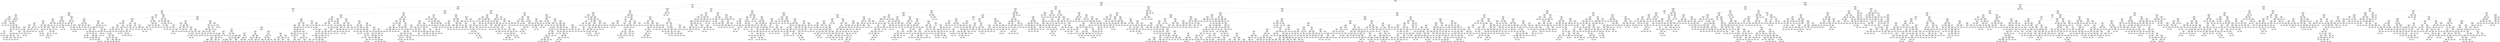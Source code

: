 digraph Tree {
node [shape=box, style="rounded", color="black", fontname=helvetica] ;
edge [fontname=helvetica] ;
0 [label="sqft <= 0.3\nmse = 149726.6\nsamples = 3118\nvalue = 1480.3"] ;
1 [label="ld_1.0 <= -0.1\nmse = 86491.9\nsamples = 2125\nvalue = 1318.0"] ;
0 -> 1 [labeldistance=2.5, labelangle=45, headlabel="True"] ;
2 [label="sqft <= -0.2\nmse = 47216.0\nsamples = 1121\nvalue = 1152.4"] ;
1 -> 2 ;
3 [label="sqft <= -0.7\nmse = 27083.2\nsamples = 781\nvalue = 1067.7"] ;
2 -> 3 ;
4 [label="number bedrooms <= 1.3\nmse = 20159.4\nsamples = 434\nvalue = 1009.6"] ;
3 -> 4 ;
5 [label="sqft <= -1.1\nmse = 18730.0\nsamples = 433\nvalue = 1007.5"] ;
4 -> 5 ;
6 [label="pTwenties <= -0.5\nmse = 16886.8\nsamples = 126\nvalue = 957.7"] ;
5 -> 6 ;
7 [label="pTwenties <= -0.9\nmse = 7093.6\nsamples = 30\nvalue = 877.6"] ;
6 -> 7 ;
8 [label="medianIncome <= 0.4\nmse = 5504.7\nsamples = 6\nvalue = 988.8"] ;
7 -> 8 ;
9 [label="mse = 0.0\nsamples = 1\nvalue = 865.0"] ;
8 -> 9 ;
10 [label="postdateint <= 0.3\nmse = 533.3\nsamples = 5\nvalue = 1030.0"] ;
8 -> 10 ;
11 [label="pSixtyPlus <= -0.3\nmse = 346.0\nsamples = 4\nvalue = 1037.0"] ;
10 -> 11 ;
12 [label="mse = 0.0\nsamples = 1\nvalue = 1000.0"] ;
11 -> 12 ;
13 [label="pTwenties <= -1.1\nmse = 4.7\nsamples = 3\nvalue = 1046.2"] ;
11 -> 13 ;
14 [label="mse = 0.0\nsamples = 1\nvalue = 1050.0"] ;
13 -> 14 ;
15 [label="mse = 0.0\nsamples = 2\nvalue = 1045.0"] ;
13 -> 15 ;
16 [label="mse = 0.0\nsamples = 1\nvalue = 995.0"] ;
10 -> 16 ;
17 [label="ld_5.0 <= 5.6\nmse = 4367.6\nsamples = 24\nvalue = 854.8"] ;
7 -> 17 ;
18 [label="pYouths <= 2.9\nmse = 3466.8\nsamples = 23\nvalue = 866.8"] ;
17 -> 18 ;
19 [label="ty_1.0 <= -0.8\nmse = 2145.3\nsamples = 22\nvalue = 873.2"] ;
18 -> 19 ;
20 [label="pFifties <= -0.0\nmse = 355.6\nsamples = 2\nvalue = 786.7"] ;
19 -> 20 ;
21 [label="mse = 0.0\nsamples = 1\nvalue = 760.0"] ;
20 -> 21 ;
22 [label="mse = 0.0\nsamples = 1\nvalue = 800.0"] ;
20 -> 22 ;
23 [label="pThirties <= 0.4\nmse = 1523.7\nsamples = 20\nvalue = 881.6"] ;
19 -> 23 ;
24 [label="pThirties <= -1.4\nmse = 791.6\nsamples = 17\nvalue = 869.0"] ;
23 -> 24 ;
25 [label="mse = 0.0\nsamples = 1\nvalue = 935.0"] ;
24 -> 25 ;
26 [label="pTwenties <= -0.6\nmse = 635.2\nsamples = 16\nvalue = 866.2"] ;
24 -> 26 ;
27 [label="pFifties <= 0.3\nmse = 478.2\nsamples = 15\nvalue = 863.4"] ;
26 -> 27 ;
28 [label="ld_3.0 <= 0.3\nmse = 73.8\nsamples = 5\nvalue = 844.0"] ;
27 -> 28 ;
29 [label="mse = 66.7\nsamples = 3\nvalue = 835.0"] ;
28 -> 29 ;
30 [label="pSixtyPlus <= 0.5\nmse = 0.2\nsamples = 2\nvalue = 849.4"] ;
28 -> 30 ;
31 [label="mse = 0.0\nsamples = 1\nvalue = 849.0"] ;
30 -> 31 ;
32 [label="mse = 0.0\nsamples = 1\nvalue = 850.0"] ;
30 -> 32 ;
33 [label="sqft <= -1.2\nmse = 385.1\nsamples = 10\nvalue = 873.8"] ;
27 -> 33 ;
34 [label="sqft <= -1.4\nmse = 126.6\nsamples = 7\nvalue = 883.5"] ;
33 -> 34 ;
35 [label="postdateint <= -0.7\nmse = 67.2\nsamples = 3\nvalue = 876.7"] ;
34 -> 35 ;
36 [label="mse = 0.0\nsamples = 1\nvalue = 859.0"] ;
35 -> 36 ;
37 [label="medianIncome <= 0.0\nmse = 5.8\nsamples = 2\nvalue = 880.2"] ;
35 -> 37 ;
38 [label="mse = 0.0\nsamples = 1\nvalue = 885.0"] ;
37 -> 38 ;
39 [label="mse = 0.0\nsamples = 1\nvalue = 879.0"] ;
37 -> 39 ;
40 [label="postdateint <= 0.2\nmse = 73.0\nsamples = 4\nvalue = 891.8"] ;
34 -> 40 ;
41 [label="medianIncome <= -0.1\nmse = 4.0\nsamples = 2\nvalue = 897.0"] ;
40 -> 41 ;
42 [label="mse = 0.0\nsamples = 1\nvalue = 899.0"] ;
41 -> 42 ;
43 [label="mse = 0.0\nsamples = 1\nvalue = 895.0"] ;
41 -> 43 ;
44 [label="medianIncome <= 0.0\nmse = 88.9\nsamples = 2\nvalue = 888.3"] ;
40 -> 44 ;
45 [label="mse = 0.0\nsamples = 1\nvalue = 875.0"] ;
44 -> 45 ;
46 [label="mse = 0.0\nsamples = 1\nvalue = 895.0"] ;
44 -> 46 ;
47 [label="pFifties <= 0.7\nmse = 116.5\nsamples = 3\nvalue = 847.0"] ;
33 -> 47 ;
48 [label="mse = 0.0\nsamples = 1\nvalue = 860.0"] ;
47 -> 48 ;
49 [label="sqft <= -1.2\nmse = 80.2\nsamples = 2\nvalue = 842.7"] ;
47 -> 49 ;
50 [label="mse = 0.0\nsamples = 1\nvalue = 830.0"] ;
49 -> 50 ;
51 [label="mse = 0.0\nsamples = 1\nvalue = 849.0"] ;
49 -> 51 ;
52 [label="mse = 0.0\nsamples = 1\nvalue = 930.0"] ;
26 -> 52 ;
53 [label="sqft <= -1.3\nmse = 1145.1\nsamples = 3\nvalue = 934.2"] ;
23 -> 53 ;
54 [label="sqft <= -1.3\nmse = 567.2\nsamples = 2\nvalue = 953.8"] ;
53 -> 54 ;
55 [label="mse = 0.0\nsamples = 1\nvalue = 995.0"] ;
54 -> 55 ;
56 [label="mse = 0.0\nsamples = 1\nvalue = 940.0"] ;
54 -> 56 ;
57 [label="mse = 0.0\nsamples = 1\nvalue = 895.0"] ;
53 -> 57 ;
58 [label="mse = 0.0\nsamples = 1\nvalue = 650.0"] ;
18 -> 58 ;
59 [label="mse = 0.0\nsamples = 1\nvalue = 750.0"] ;
17 -> 59 ;
60 [label="postdateint <= -0.2\nmse = 17310.3\nsamples = 96\nvalue = 983.8"] ;
6 -> 60 ;
61 [label="pThirties <= 0.6\nmse = 18143.9\nsamples = 50\nvalue = 1021.4"] ;
60 -> 61 ;
62 [label="pk_2.0 <= 0.0\nmse = 18454.0\nsamples = 43\nvalue = 1038.0"] ;
61 -> 62 ;
63 [label="pSixtyPlus <= -0.1\nmse = 9130.1\nsamples = 37\nvalue = 1015.5"] ;
62 -> 63 ;
64 [label="ty_2.0 <= 2.0\nmse = 8945.4\nsamples = 19\nvalue = 1059.9"] ;
63 -> 64 ;
65 [label="postdateint <= -0.3\nmse = 8993.6\nsamples = 16\nvalue = 1044.5"] ;
64 -> 65 ;
66 [label="postdateint <= -1.4\nmse = 7248.3\nsamples = 7\nvalue = 1001.2"] ;
65 -> 66 ;
67 [label="mse = 0.0\nsamples = 1\nvalue = 1095.0"] ;
66 -> 67 ;
68 [label="sqft <= -1.3\nmse = 5751.2\nsamples = 6\nvalue = 969.9"] ;
66 -> 68 ;
69 [label="pYouths <= 0.5\nmse = 2656.8\nsamples = 3\nvalue = 1043.5"] ;
68 -> 69 ;
70 [label="mse = 2222.2\nsamples = 2\nvalue = 1061.7"] ;
69 -> 70 ;
71 [label="mse = 0.0\nsamples = 1\nvalue = 989.0"] ;
69 -> 71 ;
72 [label="postdateint <= -0.8\nmse = 424.0\nsamples = 3\nvalue = 911.0"] ;
68 -> 72 ;
73 [label="mse = 0.0\nsamples = 1\nvalue = 895.0"] ;
72 -> 73 ;
74 [label="pYouths <= 0.2\nmse = 100.0\nsamples = 2\nvalue = 935.0"] ;
72 -> 74 ;
75 [label="mse = 0.0\nsamples = 1\nvalue = 945.0"] ;
74 -> 75 ;
76 [label="mse = 0.0\nsamples = 1\nvalue = 925.0"] ;
74 -> 76 ;
77 [label="sqft <= -1.4\nmse = 7688.1\nsamples = 9\nvalue = 1079.1"] ;
65 -> 77 ;
78 [label="ld_4.0 <= 1.5\nmse = 4109.7\nsamples = 5\nvalue = 1012.8"] ;
77 -> 78 ;
79 [label="pYouths <= 0.2\nmse = 625.0\nsamples = 2\nvalue = 925.0"] ;
78 -> 79 ;
80 [label="mse = 0.0\nsamples = 1\nvalue = 950.0"] ;
79 -> 80 ;
81 [label="mse = 0.0\nsamples = 1\nvalue = 900.0"] ;
79 -> 81 ;
82 [label="mse = 1849.0\nsamples = 3\nvalue = 1042.0"] ;
78 -> 82 ;
83 [label="postdateint <= -0.3\nmse = 985.7\nsamples = 4\nvalue = 1155.0"] ;
77 -> 83 ;
84 [label="mse = 2222.2\nsamples = 2\nvalue = 1161.7"] ;
83 -> 84 ;
85 [label="mse = 0.0\nsamples = 2\nvalue = 1150.0"] ;
83 -> 85 ;
86 [label="postdateint <= -0.3\nmse = 496.0\nsamples = 3\nvalue = 1143.0"] ;
64 -> 86 ;
87 [label="ld_3.0 <= 0.3\nmse = 42.2\nsamples = 2\nvalue = 1153.8"] ;
86 -> 87 ;
88 [label="mse = 0.0\nsamples = 1\nvalue = 1165.0"] ;
87 -> 88 ;
89 [label="mse = 0.0\nsamples = 1\nvalue = 1150.0"] ;
87 -> 89 ;
90 [label="mse = 0.0\nsamples = 1\nvalue = 1100.0"] ;
86 -> 90 ;
91 [label="pTwenties <= -0.4\nmse = 3617.4\nsamples = 18\nvalue = 958.7"] ;
63 -> 91 ;
92 [label="sqft <= -1.3\nmse = 127.0\nsamples = 2\nvalue = 1039.8"] ;
91 -> 92 ;
93 [label="mse = 0.0\nsamples = 1\nvalue = 1026.0"] ;
92 -> 93 ;
94 [label="mse = 0.0\nsamples = 1\nvalue = 1049.0"] ;
92 -> 94 ;
95 [label="postdateint <= -0.3\nmse = 2433.6\nsamples = 16\nvalue = 938.4"] ;
91 -> 95 ;
96 [label="medianIncome <= 0.5\nmse = 462.2\nsamples = 6\nvalue = 915.7"] ;
95 -> 96 ;
97 [label="sqft <= -1.5\nmse = 373.0\nsamples = 4\nvalue = 926.0"] ;
96 -> 97 ;
98 [label="mse = 0.0\nsamples = 1\nvalue = 895.0"] ;
97 -> 98 ;
99 [label="pk_4.0 <= 0.4\nmse = 70.2\nsamples = 3\nvalue = 936.3"] ;
97 -> 99 ;
100 [label="mse = 0.0\nsamples = 1\nvalue = 925.0"] ;
99 -> 100 ;
101 [label="sqft <= -1.3\nmse = 9.0\nsamples = 2\nvalue = 942.0"] ;
99 -> 101 ;
102 [label="mse = 0.0\nsamples = 1\nvalue = 945.0"] ;
101 -> 102 ;
103 [label="mse = 0.0\nsamples = 1\nvalue = 939.0"] ;
101 -> 103 ;
104 [label="mse = 0.0\nsamples = 2\nvalue = 895.0"] ;
96 -> 104 ;
105 [label="postdateint <= -0.3\nmse = 2962.1\nsamples = 10\nvalue = 948.1"] ;
95 -> 105 ;
106 [label="mse = 0.0\nsamples = 1\nvalue = 1087.0"] ;
105 -> 106 ;
107 [label="postdateint <= -0.2\nmse = 1592.7\nsamples = 9\nvalue = 937.5"] ;
105 -> 107 ;
108 [label="pk_4.0 <= 0.4\nmse = 3223.2\nsamples = 4\nvalue = 970.5"] ;
107 -> 108 ;
109 [label="sqft <= -1.3\nmse = 972.2\nsamples = 3\nvalue = 941.7"] ;
108 -> 109 ;
110 [label="medianIncome <= -0.5\nmse = 625.0\nsamples = 2\nvalue = 925.0"] ;
109 -> 110 ;
111 [label="mse = 0.0\nsamples = 1\nvalue = 900.0"] ;
110 -> 111 ;
112 [label="mse = 0.0\nsamples = 1\nvalue = 950.0"] ;
110 -> 112 ;
113 [label="mse = 0.0\nsamples = 1\nvalue = 975.0"] ;
109 -> 113 ;
114 [label="mse = 0.0\nsamples = 1\nvalue = 1057.0"] ;
108 -> 114 ;
115 [label="postdateint <= -0.2\nmse = 167.3\nsamples = 5\nvalue = 922.8"] ;
107 -> 115 ;
116 [label="mse = 138.9\nsamples = 4\nvalue = 916.7"] ;
115 -> 116 ;
117 [label="mse = 0.0\nsamples = 1\nvalue = 935.0"] ;
115 -> 117 ;
118 [label="ty_1.0 <= -0.8\nmse = 55637.1\nsamples = 6\nvalue = 1198.1"] ;
62 -> 118 ;
119 [label="postdateint <= -0.2\nmse = 48079.7\nsamples = 4\nvalue = 1021.2"] ;
118 -> 119 ;
120 [label="pSixtyPlus <= 0.1\nmse = 2022.2\nsamples = 3\nvalue = 896.7"] ;
119 -> 120 ;
121 [label="medianIncome <= -0.5\nmse = 625.0\nsamples = 2\nvalue = 925.0"] ;
120 -> 121 ;
122 [label="mse = 0.0\nsamples = 1\nvalue = 900.0"] ;
121 -> 122 ;
123 [label="mse = 0.0\nsamples = 1\nvalue = 950.0"] ;
121 -> 123 ;
124 [label="mse = 0.0\nsamples = 1\nvalue = 840.0"] ;
120 -> 124 ;
125 [label="mse = 0.0\nsamples = 1\nvalue = 1395.0"] ;
119 -> 125 ;
126 [label="postdateint <= -0.7\nmse = 625.0\nsamples = 2\nvalue = 1375.0"] ;
118 -> 126 ;
127 [label="mse = 0.0\nsamples = 1\nvalue = 1400.0"] ;
126 -> 127 ;
128 [label="mse = 0.0\nsamples = 1\nvalue = 1350.0"] ;
126 -> 128 ;
129 [label="ty_2.0 <= 2.0\nmse = 5042.1\nsamples = 7\nvalue = 923.2"] ;
61 -> 129 ;
130 [label="sqft <= -1.4\nmse = 1659.9\nsamples = 5\nvalue = 948.9"] ;
129 -> 130 ;
131 [label="mse = 0.0\nsamples = 1\nvalue = 895.0"] ;
130 -> 131 ;
132 [label="sqft <= -1.3\nmse = 1067.3\nsamples = 4\nvalue = 964.3"] ;
130 -> 132 ;
133 [label="mse = 0.0\nsamples = 1\nvalue = 995.0"] ;
132 -> 133 ;
134 [label="postdateint <= -0.9\nmse = 966.0\nsamples = 3\nvalue = 952.0"] ;
132 -> 134 ;
135 [label="mse = 0.0\nsamples = 1\nvalue = 915.0"] ;
134 -> 135 ;
136 [label="postdateint <= -0.3\nmse = 88.9\nsamples = 2\nvalue = 976.7"] ;
134 -> 136 ;
137 [label="mse = 0.0\nsamples = 1\nvalue = 990.0"] ;
136 -> 137 ;
138 [label="mse = 0.0\nsamples = 1\nvalue = 970.0"] ;
136 -> 138 ;
139 [label="pForties <= -0.2\nmse = 3906.2\nsamples = 2\nvalue = 807.5"] ;
129 -> 139 ;
140 [label="mse = 0.0\nsamples = 1\nvalue = 745.0"] ;
139 -> 140 ;
141 [label="mse = 0.0\nsamples = 1\nvalue = 870.0"] ;
139 -> 141 ;
142 [label="postdateint <= 0.3\nmse = 13039.0\nsamples = 46\nvalue = 941.8"] ;
60 -> 142 ;
143 [label="sqft <= -1.2\nmse = 6705.4\nsamples = 10\nvalue = 881.8"] ;
142 -> 143 ;
144 [label="postdateint <= -0.1\nmse = 2143.2\nsamples = 9\nvalue = 913.2"] ;
143 -> 144 ;
145 [label="pTwenties <= 0.6\nmse = 1692.2\nsamples = 2\nvalue = 971.2"] ;
144 -> 145 ;
146 [label="mse = 0.0\nsamples = 1\nvalue = 995.0"] ;
145 -> 146 ;
147 [label="mse = 0.0\nsamples = 1\nvalue = 900.0"] ;
145 -> 147 ;
148 [label="sqft <= -1.4\nmse = 636.3\nsamples = 7\nvalue = 892.1"] ;
144 -> 148 ;
149 [label="mse = 0.0\nsamples = 1\nvalue = 825.0"] ;
148 -> 149 ;
150 [label="medianIncome <= -1.5\nmse = 204.8\nsamples = 6\nvalue = 898.8"] ;
148 -> 150 ;
151 [label="mse = 0.0\nsamples = 1\nvalue = 909.0"] ;
150 -> 151 ;
152 [label="pYouths <= -0.1\nmse = 223.4\nsamples = 5\nvalue = 896.2"] ;
150 -> 152 ;
153 [label="mse = 0.0\nsamples = 2\nvalue = 900.0"] ;
152 -> 153 ;
154 [label="pSixtyPlus <= -1.2\nmse = 418.8\nsamples = 3\nvalue = 892.5"] ;
152 -> 154 ;
155 [label="mse = 0.0\nsamples = 1\nvalue = 895.0"] ;
154 -> 155 ;
156 [label="mse = 555.6\nsamples = 2\nvalue = 891.7"] ;
154 -> 156 ;
157 [label="mse = 0.0\nsamples = 1\nvalue = 725.0"] ;
143 -> 157 ;
158 [label="sqft <= -1.5\nmse = 13558.0\nsamples = 36\nvalue = 963.4"] ;
142 -> 158 ;
159 [label="medianIncome <= -0.6\nmse = 12802.9\nsamples = 10\nvalue = 882.3"] ;
158 -> 159 ;
160 [label="pSixtyPlus <= -0.2\nmse = 4537.1\nsamples = 7\nvalue = 968.1"] ;
159 -> 160 ;
161 [label="postdateint <= 1.2\nmse = 1387.5\nsamples = 4\nvalue = 1030.0"] ;
160 -> 161 ;
162 [label="mse = 0.0\nsamples = 1\nvalue = 1050.0"] ;
161 -> 162 ;
163 [label="sqft <= -1.6\nmse = 1672.2\nsamples = 3\nvalue = 1023.3"] ;
161 -> 163 ;
164 [label="mse = 2500.0\nsamples = 2\nvalue = 1025.0"] ;
163 -> 164 ;
165 [label="mse = 0.0\nsamples = 1\nvalue = 1020.0"] ;
163 -> 165 ;
166 [label="postdateint <= 0.7\nmse = 29.7\nsamples = 3\nvalue = 906.2"] ;
160 -> 166 ;
167 [label="mse = 0.0\nsamples = 1\nvalue = 915.0"] ;
166 -> 167 ;
168 [label="postdateint <= 0.8\nmse = 5.6\nsamples = 2\nvalue = 903.3"] ;
166 -> 168 ;
169 [label="mse = 0.0\nsamples = 1\nvalue = 900.0"] ;
168 -> 169 ;
170 [label="mse = 0.0\nsamples = 1\nvalue = 905.0"] ;
168 -> 170 ;
171 [label="ty_2.0 <= 2.0\nmse = 4224.5\nsamples = 3\nvalue = 784.3"] ;
159 -> 171 ;
172 [label="mse = 0.0\nsamples = 1\nvalue = 840.0"] ;
171 -> 172 ;
173 [label="medianIncome <= 0.5\nmse = 200.0\nsamples = 2\nvalue = 710.0"] ;
171 -> 173 ;
174 [label="mse = 0.0\nsamples = 1\nvalue = 730.0"] ;
173 -> 174 ;
175 [label="mse = 0.0\nsamples = 1\nvalue = 700.0"] ;
173 -> 175 ;
176 [label="pFifties <= 0.1\nmse = 9858.1\nsamples = 26\nvalue = 998.1"] ;
158 -> 176 ;
177 [label="postdateint <= 0.9\nmse = 8603.2\nsamples = 24\nvalue = 984.5"] ;
176 -> 177 ;
178 [label="ty_2.0 <= 2.0\nmse = 9284.7\nsamples = 17\nvalue = 1005.5"] ;
177 -> 178 ;
179 [label="postdateint <= 0.8\nmse = 5886.0\nsamples = 16\nvalue = 992.9"] ;
178 -> 179 ;
180 [label="postdateint <= 0.7\nmse = 6610.1\nsamples = 7\nvalue = 924.9"] ;
179 -> 180 ;
181 [label="mse = 0.0\nsamples = 1\nvalue = 1095.0"] ;
180 -> 181 ;
182 [label="pThirties <= 0.6\nmse = 2829.1\nsamples = 6\nvalue = 900.6"] ;
180 -> 182 ;
183 [label="pFifties <= -0.1\nmse = 473.9\nsamples = 5\nvalue = 920.7"] ;
182 -> 183 ;
184 [label="mse = 0.0\nsamples = 2\nvalue = 895.0"] ;
183 -> 184 ;
185 [label="sqft <= -1.2\nmse = 216.8\nsamples = 3\nvalue = 933.5"] ;
183 -> 185 ;
186 [label="mse = 0.0\nsamples = 2\nvalue = 925.0"] ;
185 -> 186 ;
187 [label="mse = 0.0\nsamples = 1\nvalue = 959.0"] ;
185 -> 187 ;
188 [label="mse = 0.0\nsamples = 1\nvalue = 780.0"] ;
182 -> 188 ;
189 [label="postdateint <= 0.9\nmse = 1714.2\nsamples = 9\nvalue = 1029.2"] ;
179 -> 189 ;
190 [label="pk_5.0 <= 1.5\nmse = 1088.1\nsamples = 8\nvalue = 1018.3"] ;
189 -> 190 ;
191 [label="pSixtyPlus <= -0.9\nmse = 552.2\nsamples = 7\nvalue = 1025.2"] ;
190 -> 191 ;
192 [label="postdateint <= 0.8\nmse = 371.8\nsamples = 3\nvalue = 1006.6"] ;
191 -> 192 ;
193 [label="mse = 0.0\nsamples = 1\nvalue = 1045.0"] ;
192 -> 193 ;
194 [label="ld_4.0 <= 1.5\nmse = 4.0\nsamples = 2\nvalue = 997.0"] ;
192 -> 194 ;
195 [label="mse = 0.0\nsamples = 1\nvalue = 999.0"] ;
194 -> 195 ;
196 [label="mse = 0.0\nsamples = 1\nvalue = 995.0"] ;
194 -> 196 ;
197 [label="pThirties <= 0.1\nmse = 255.1\nsamples = 4\nvalue = 1038.6"] ;
191 -> 197 ;
198 [label="sqft <= -1.2\nmse = 100.0\nsamples = 3\nvalue = 1030.0"] ;
197 -> 198 ;
199 [label="mse = 0.0\nsamples = 1\nvalue = 1025.0"] ;
198 -> 199 ;
200 [label="postdateint <= 0.8\nmse = 156.2\nsamples = 2\nvalue = 1037.5"] ;
198 -> 200 ;
201 [label="mse = 0.0\nsamples = 1\nvalue = 1025.0"] ;
200 -> 201 ;
202 [label="mse = 0.0\nsamples = 1\nvalue = 1050.0"] ;
200 -> 202 ;
203 [label="mse = 0.0\nsamples = 1\nvalue = 1060.0"] ;
197 -> 203 ;
204 [label="mse = 0.0\nsamples = 1\nvalue = 935.0"] ;
190 -> 204 ;
205 [label="mse = 0.0\nsamples = 1\nvalue = 1100.0"] ;
189 -> 205 ;
206 [label="mse = 0.0\nsamples = 1\nvalue = 1295.0"] ;
178 -> 206 ;
207 [label="sqft <= -1.4\nmse = 1267.0\nsamples = 7\nvalue = 921.5"] ;
177 -> 207 ;
208 [label="mse = 0.0\nsamples = 1\nvalue = 997.0"] ;
207 -> 208 ;
209 [label="pk_4.0 <= 0.4\nmse = 517.3\nsamples = 6\nvalue = 910.7"] ;
207 -> 209 ;
210 [label="pSixtyPlus <= -0.2\nmse = 256.0\nsamples = 4\nvalue = 922.0"] ;
209 -> 210 ;
211 [label="mse = 0.0\nsamples = 1\nvalue = 900.0"] ;
210 -> 211 ;
212 [label="postdateint <= 1.8\nmse = 168.8\nsamples = 3\nvalue = 927.5"] ;
210 -> 212 ;
213 [label="pk_2.0 <= 0.0\nmse = 225.0\nsamples = 2\nvalue = 935.0"] ;
212 -> 213 ;
214 [label="mse = 0.0\nsamples = 1\nvalue = 950.0"] ;
213 -> 214 ;
215 [label="mse = 0.0\nsamples = 1\nvalue = 920.0"] ;
213 -> 215 ;
216 [label="mse = 0.0\nsamples = 1\nvalue = 920.0"] ;
212 -> 216 ;
217 [label="pYouths <= -0.8\nmse = 56.2\nsamples = 2\nvalue = 882.5"] ;
209 -> 217 ;
218 [label="mse = 0.0\nsamples = 1\nvalue = 875.0"] ;
217 -> 218 ;
219 [label="mse = 0.0\nsamples = 1\nvalue = 890.0"] ;
217 -> 219 ;
220 [label="pThirties <= 1.1\nmse = 80.2\nsamples = 2\nvalue = 1143.7"] ;
176 -> 220 ;
221 [label="mse = 0.0\nsamples = 1\nvalue = 1131.0"] ;
220 -> 221 ;
222 [label="mse = 0.0\nsamples = 1\nvalue = 1150.0"] ;
220 -> 222 ;
223 [label="pYouths <= -0.2\nmse = 18100.8\nsamples = 307\nvalue = 1027.0"] ;
5 -> 223 ;
224 [label="pk_7.0 <= 7.9\nmse = 19224.9\nsamples = 57\nvalue = 1096.1"] ;
223 -> 224 ;
225 [label="pk_2.0 <= 0.0\nmse = 15593.3\nsamples = 56\nvalue = 1084.4"] ;
224 -> 225 ;
226 [label="number bedrooms <= -0.1\nmse = 10939.1\nsamples = 47\nvalue = 1053.3"] ;
225 -> 226 ;
227 [label="pForties <= -0.6\nmse = 8547.5\nsamples = 36\nvalue = 1025.5"] ;
226 -> 227 ;
228 [label="mse = 0.0\nsamples = 1\nvalue = 1290.0"] ;
227 -> 228 ;
229 [label="pk_5.0 <= 1.5\nmse = 6347.3\nsamples = 35\nvalue = 1016.4"] ;
227 -> 229 ;
230 [label="pForties <= 0.4\nmse = 5130.6\nsamples = 24\nvalue = 1041.4"] ;
229 -> 230 ;
231 [label="sqft <= -1.1\nmse = 3136.2\nsamples = 21\nvalue = 1067.8"] ;
230 -> 231 ;
232 [label="mse = 0.0\nsamples = 1\nvalue = 1175.0"] ;
231 -> 232 ;
233 [label="pk_3.0 <= 1.3\nmse = 2527.4\nsamples = 20\nvalue = 1060.6"] ;
231 -> 233 ;
234 [label="pSixtyPlus <= 0.2\nmse = 1921.3\nsamples = 19\nvalue = 1055.8"] ;
233 -> 234 ;
235 [label="mse = 0.0\nsamples = 1\nvalue = 925.0"] ;
234 -> 235 ;
236 [label="sqft <= -1.1\nmse = 1357.2\nsamples = 18\nvalue = 1060.5"] ;
234 -> 236 ;
237 [label="postdateint <= -0.3\nmse = 2256.2\nsamples = 2\nvalue = 997.5"] ;
236 -> 237 ;
238 [label="mse = 0.0\nsamples = 1\nvalue = 950.0"] ;
237 -> 238 ;
239 [label="mse = 0.0\nsamples = 1\nvalue = 1045.0"] ;
237 -> 239 ;
240 [label="postdateint <= 0.7\nmse = 959.6\nsamples = 16\nvalue = 1065.3"] ;
236 -> 240 ;
241 [label="sqft <= -0.9\nmse = 627.6\nsamples = 7\nvalue = 1082.4"] ;
240 -> 241 ;
242 [label="postdateint <= -0.2\nmse = 5.9\nsamples = 4\nvalue = 1096.9"] ;
241 -> 242 ;
243 [label="mse = 0.0\nsamples = 2\nvalue = 1095.0"] ;
242 -> 243 ;
244 [label="mse = 6.0\nsamples = 2\nvalue = 1098.0"] ;
242 -> 244 ;
245 [label="pForties <= 0.2\nmse = 616.8\nsamples = 3\nvalue = 1053.5"] ;
241 -> 245 ;
246 [label="mse = 0.0\nsamples = 1\nvalue = 1095.0"] ;
245 -> 246 ;
247 [label="mse = 56.9\nsamples = 2\nvalue = 1039.7"] ;
245 -> 247 ;
248 [label="sqft <= -0.8\nmse = 778.2\nsamples = 9\nvalue = 1050.6"] ;
240 -> 248 ;
249 [label="postdateint <= 0.8\nmse = 581.6\nsamples = 8\nvalue = 1054.9"] ;
248 -> 249 ;
250 [label="mse = 0.0\nsamples = 1\nvalue = 1035.0"] ;
249 -> 250 ;
251 [label="mse = 601.3\nsamples = 7\nvalue = 1060.9"] ;
249 -> 251 ;
252 [label="mse = 0.0\nsamples = 1\nvalue = 995.0"] ;
248 -> 252 ;
253 [label="mse = 0.0\nsamples = 1\nvalue = 1200.0"] ;
233 -> 253 ;
254 [label="ty_2.0 <= 2.0\nmse = 966.9\nsamples = 3\nvalue = 947.7"] ;
230 -> 254 ;
255 [label="postdateint <= 0.2\nmse = 237.1\nsamples = 2\nvalue = 932.7"] ;
254 -> 255 ;
256 [label="mse = 0.0\nsamples = 1\nvalue = 939.0"] ;
255 -> 256 ;
257 [label="mse = 0.0\nsamples = 1\nvalue = 895.0"] ;
255 -> 257 ;
258 [label="mse = 0.0\nsamples = 1\nvalue = 1000.0"] ;
254 -> 258 ;
259 [label="pYouths <= -1.0\nmse = 4148.6\nsamples = 11\nvalue = 956.2"] ;
229 -> 259 ;
260 [label="postdateint <= 0.8\nmse = 3519.2\nsamples = 9\nvalue = 935.0"] ;
259 -> 260 ;
261 [label="sqft <= -0.8\nmse = 813.9\nsamples = 4\nvalue = 878.3"] ;
260 -> 261 ;
262 [label="ld_4.0 <= 1.5\nmse = 468.8\nsamples = 3\nvalue = 862.5"] ;
261 -> 262 ;
263 [label="mse = 0.0\nsamples = 2\nvalue = 850.0"] ;
262 -> 263 ;
264 [label="mse = 0.0\nsamples = 1\nvalue = 900.0"] ;
262 -> 264 ;
265 [label="mse = 0.0\nsamples = 1\nvalue = 910.0"] ;
261 -> 265 ;
266 [label="ld_4.0 <= 1.5\nmse = 726.5\nsamples = 5\nvalue = 983.6"] ;
260 -> 266 ;
267 [label="postdateint <= 1.8\nmse = 513.9\nsamples = 4\nvalue = 976.7"] ;
266 -> 267 ;
268 [label="sqft <= -1.0\nmse = 25.0\nsamples = 2\nvalue = 945.0"] ;
267 -> 268 ;
269 [label="mse = 0.0\nsamples = 1\nvalue = 940.0"] ;
268 -> 269 ;
270 [label="mse = 0.0\nsamples = 1\nvalue = 950.0"] ;
268 -> 270 ;
271 [label="sqft <= -1.0\nmse = 6.2\nsamples = 2\nvalue = 992.5"] ;
267 -> 271 ;
272 [label="mse = 0.0\nsamples = 1\nvalue = 995.0"] ;
271 -> 272 ;
273 [label="mse = 0.0\nsamples = 1\nvalue = 990.0"] ;
271 -> 273 ;
274 [label="mse = 0.0\nsamples = 1\nvalue = 1025.0"] ;
266 -> 274 ;
275 [label="mse = 0.0\nsamples = 2\nvalue = 1025.0"] ;
259 -> 275 ;
276 [label="sqft <= -1.0\nmse = 5033.6\nsamples = 11\nvalue = 1164.6"] ;
226 -> 276 ;
277 [label="ld_4.0 <= 1.5\nmse = 2327.7\nsamples = 4\nvalue = 1110.6"] ;
276 -> 277 ;
278 [label="mse = 0.0\nsamples = 1\nvalue = 999.0"] ;
277 -> 278 ;
279 [label="postdateint <= 1.4\nmse = 295.1\nsamples = 3\nvalue = 1129.2"] ;
277 -> 279 ;
280 [label="mse = 0.0\nsamples = 1\nvalue = 1150.0"] ;
279 -> 280 ;
281 [label="postdateint <= 1.8\nmse = 117.2\nsamples = 2\nvalue = 1118.8"] ;
279 -> 281 ;
282 [label="mse = 0.0\nsamples = 1\nvalue = 1100.0"] ;
281 -> 282 ;
283 [label="mse = 0.0\nsamples = 1\nvalue = 1125.0"] ;
281 -> 283 ;
284 [label="sqft <= -0.8\nmse = 2612.1\nsamples = 7\nvalue = 1211.9"] ;
276 -> 284 ;
285 [label="pk_4.0 <= 0.4\nmse = 138.9\nsamples = 2\nvalue = 1258.3"] ;
284 -> 285 ;
286 [label="mse = 0.0\nsamples = 1\nvalue = 1250.0"] ;
285 -> 286 ;
287 [label="mse = 0.0\nsamples = 1\nvalue = 1275.0"] ;
285 -> 287 ;
288 [label="ty_1.0 <= -0.8\nmse = 2024.0\nsamples = 5\nvalue = 1184.0"] ;
284 -> 288 ;
289 [label="postdateint <= 1.2\nmse = 625.0\nsamples = 2\nvalue = 1225.0"] ;
288 -> 289 ;
290 [label="mse = 0.0\nsamples = 1\nvalue = 1250.0"] ;
289 -> 290 ;
291 [label="mse = 0.0\nsamples = 1\nvalue = 1200.0"] ;
289 -> 291 ;
292 [label="pk_5.0 <= 1.5\nmse = 1088.9\nsamples = 3\nvalue = 1156.7"] ;
288 -> 292 ;
293 [label="mse = 0.0\nsamples = 1\nvalue = 1120.0"] ;
292 -> 293 ;
294 [label="postdateint <= 0.7\nmse = 625.0\nsamples = 2\nvalue = 1175.0"] ;
292 -> 294 ;
295 [label="mse = 0.0\nsamples = 1\nvalue = 1200.0"] ;
294 -> 295 ;
296 [label="mse = 0.0\nsamples = 1\nvalue = 1150.0"] ;
294 -> 296 ;
297 [label="sqft <= -0.9\nmse = 11672.1\nsamples = 9\nvalue = 1230.1"] ;
225 -> 297 ;
298 [label="mse = 0.0\nsamples = 1\nvalue = 1590.0"] ;
297 -> 298 ;
299 [label="postdateint <= 0.8\nmse = 3237.4\nsamples = 8\nvalue = 1206.1"] ;
297 -> 299 ;
300 [label="pSixtyPlus <= 2.2\nmse = 1465.5\nsamples = 4\nvalue = 1260.2"] ;
299 -> 300 ;
301 [label="medianIncome <= 1.3\nmse = 31.4\nsamples = 3\nvalue = 1243.2"] ;
300 -> 301 ;
302 [label="postdateint <= -0.3\nmse = 0.9\nsamples = 2\nvalue = 1238.7"] ;
301 -> 302 ;
303 [label="mse = 0.0\nsamples = 1\nvalue = 1240.0"] ;
302 -> 303 ;
304 [label="mse = 0.0\nsamples = 1\nvalue = 1238.0"] ;
302 -> 304 ;
305 [label="mse = 0.0\nsamples = 1\nvalue = 1250.0"] ;
301 -> 305 ;
306 [label="mse = 0.0\nsamples = 1\nvalue = 1345.0"] ;
300 -> 306 ;
307 [label="pYouths <= -0.2\nmse = 1166.7\nsamples = 4\nvalue = 1170.0"] ;
299 -> 307 ;
308 [label="pThirties <= 0.0\nmse = 6.0\nsamples = 2\nvalue = 1197.0"] ;
307 -> 308 ;
309 [label="mse = 0.0\nsamples = 1\nvalue = 1200.0"] ;
308 -> 309 ;
310 [label="mse = 0.0\nsamples = 1\nvalue = 1195.0"] ;
308 -> 310 ;
311 [label="sqft <= -0.8\nmse = 567.2\nsamples = 2\nvalue = 1136.2"] ;
307 -> 311 ;
312 [label="mse = 0.0\nsamples = 1\nvalue = 1095.0"] ;
311 -> 312 ;
313 [label="mse = 0.0\nsamples = 1\nvalue = 1150.0"] ;
311 -> 313 ;
314 [label="mse = 0.0\nsamples = 1\nvalue = 1450.0"] ;
224 -> 314 ;
315 [label="pTwenties <= -1.4\nmse = 16426.2\nsamples = 250\nvalue = 1010.5"] ;
223 -> 315 ;
316 [label="pTwenties <= -1.5\nmse = 12444.8\nsamples = 10\nvalue = 1171.2"] ;
315 -> 316 ;
317 [label="pSixtyPlus <= 0.1\nmse = 8450.0\nsamples = 2\nvalue = 970.0"] ;
316 -> 317 ;
318 [label="mse = 0.0\nsamples = 1\nvalue = 840.0"] ;
317 -> 318 ;
319 [label="mse = 0.0\nsamples = 1\nvalue = 1035.0"] ;
317 -> 319 ;
320 [label="sqft <= -0.9\nmse = 2763.7\nsamples = 8\nvalue = 1214.4"] ;
316 -> 320 ;
321 [label="postdateint <= -1.3\nmse = 960.6\nsamples = 6\nvalue = 1236.9"] ;
320 -> 321 ;
322 [label="mse = 0.0\nsamples = 1\nvalue = 1250.0"] ;
321 -> 322 ;
323 [label="postdateint <= -0.8\nmse = 1037.8\nsamples = 5\nvalue = 1235.6"] ;
321 -> 323 ;
324 [label="mse = 0.0\nsamples = 1\nvalue = 1222.0"] ;
323 -> 324 ;
325 [label="postdateint <= -0.4\nmse = 1130.3\nsamples = 4\nvalue = 1237.1"] ;
323 -> 325 ;
326 [label="mse = 0.0\nsamples = 1\nvalue = 1247.0"] ;
325 -> 326 ;
327 [label="postdateint <= -0.4\nmse = 1417.3\nsamples = 3\nvalue = 1234.3"] ;
325 -> 327 ;
328 [label="mse = 2479.7\nsamples = 2\nvalue = 1233.8"] ;
327 -> 328 ;
329 [label="mse = 0.0\nsamples = 1\nvalue = 1235.0"] ;
327 -> 329 ;
330 [label="postdateint <= -1.3\nmse = 672.2\nsamples = 2\nvalue = 1131.7"] ;
320 -> 330 ;
331 [label="mse = 0.0\nsamples = 1\nvalue = 1150.0"] ;
330 -> 331 ;
332 [label="mse = 0.0\nsamples = 1\nvalue = 1095.0"] ;
330 -> 332 ;
333 [label="pThirties <= -0.9\nmse = 15391.5\nsamples = 240\nvalue = 1003.3"] ;
315 -> 333 ;
334 [label="pForties <= -0.2\nmse = 9516.3\nsamples = 41\nvalue = 936.4"] ;
333 -> 334 ;
335 [label="pk_4.0 <= 0.4\nmse = 11099.6\nsamples = 25\nvalue = 992.0"] ;
334 -> 335 ;
336 [label="postdateint <= 1.4\nmse = 898.4\nsamples = 5\nvalue = 1051.2"] ;
335 -> 336 ;
337 [label="postdateint <= -0.7\nmse = 510.2\nsamples = 4\nvalue = 1059.3"] ;
336 -> 337 ;
338 [label="mse = 0.0\nsamples = 1\nvalue = 1095.0"] ;
337 -> 338 ;
339 [label="postdateint <= 0.9\nmse = 347.2\nsamples = 3\nvalue = 1053.3"] ;
337 -> 339 ;
340 [label="mse = 0.0\nsamples = 2\nvalue = 1045.0"] ;
339 -> 340 ;
341 [label="mse = 0.0\nsamples = 1\nvalue = 1095.0"] ;
339 -> 341 ;
342 [label="mse = 0.0\nsamples = 1\nvalue = 995.0"] ;
336 -> 342 ;
343 [label="sqft <= -0.8\nmse = 12825.9\nsamples = 20\nvalue = 973.8"] ;
335 -> 343 ;
344 [label="sqft <= -1.0\nmse = 10705.3\nsamples = 10\nvalue = 923.5"] ;
343 -> 344 ;
345 [label="sqft <= -1.0\nmse = 9869.4\nsamples = 6\nvalue = 986.4"] ;
344 -> 345 ;
346 [label="number bedrooms <= -0.1\nmse = 3064.0\nsamples = 5\nvalue = 931.0"] ;
345 -> 346 ;
347 [label="postdateint <= -0.2\nmse = 950.0\nsamples = 4\nvalue = 955.0"] ;
346 -> 347 ;
348 [label="mse = 0.0\nsamples = 2\nvalue = 925.0"] ;
347 -> 348 ;
349 [label="mse = 100.0\nsamples = 2\nvalue = 985.0"] ;
347 -> 349 ;
350 [label="mse = 0.0\nsamples = 1\nvalue = 835.0"] ;
346 -> 350 ;
351 [label="mse = 0.0\nsamples = 1\nvalue = 1125.0"] ;
345 -> 351 ;
352 [label="postdateint <= 0.3\nmse = 1658.3\nsamples = 4\nvalue = 850.0"] ;
344 -> 352 ;
353 [label="pTwenties <= -0.5\nmse = 22.2\nsamples = 2\nvalue = 888.3"] ;
352 -> 353 ;
354 [label="mse = 0.0\nsamples = 1\nvalue = 895.0"] ;
353 -> 354 ;
355 [label="mse = 0.0\nsamples = 1\nvalue = 885.0"] ;
353 -> 355 ;
356 [label="sqft <= -0.9\nmse = 355.6\nsamples = 2\nvalue = 811.7"] ;
352 -> 356 ;
357 [label="mse = 0.0\nsamples = 1\nvalue = 785.0"] ;
356 -> 357 ;
358 [label="mse = 0.0\nsamples = 1\nvalue = 825.0"] ;
356 -> 358 ;
359 [label="postdateint <= -0.9\nmse = 9884.7\nsamples = 10\nvalue = 1024.1"] ;
343 -> 359 ;
360 [label="mse = 0.0\nsamples = 1\nvalue = 1320.0"] ;
359 -> 360 ;
361 [label="postdateint <= -0.2\nmse = 2802.7\nsamples = 9\nvalue = 999.4"] ;
359 -> 361 ;
362 [label="postdateint <= -0.3\nmse = 7656.2\nsamples = 2\nvalue = 937.5"] ;
361 -> 362 ;
363 [label="mse = 0.0\nsamples = 1\nvalue = 1025.0"] ;
362 -> 363 ;
364 [label="mse = 0.0\nsamples = 1\nvalue = 850.0"] ;
362 -> 364 ;
365 [label="postdateint <= 0.7\nmse = 912.0\nsamples = 7\nvalue = 1011.8"] ;
361 -> 365 ;
366 [label="medianIncome <= -0.6\nmse = 474.8\nsamples = 4\nvalue = 1028.8"] ;
365 -> 366 ;
367 [label="mse = 0.0\nsamples = 1\nvalue = 1000.0"] ;
366 -> 367 ;
368 [label="postdateint <= -0.2\nmse = 88.7\nsamples = 3\nvalue = 1043.2"] ;
366 -> 368 ;
369 [label="mse = 0.0\nsamples = 1\nvalue = 1027.0"] ;
368 -> 369 ;
370 [label="pSixtyPlus <= 0.9\nmse = 0.9\nsamples = 2\nvalue = 1048.7"] ;
368 -> 370 ;
371 [label="mse = 0.0\nsamples = 1\nvalue = 1050.0"] ;
370 -> 371 ;
372 [label="mse = 0.0\nsamples = 1\nvalue = 1048.0"] ;
370 -> 372 ;
373 [label="postdateint <= 0.8\nmse = 479.7\nsamples = 3\nvalue = 986.2"] ;
365 -> 373 ;
374 [label="ty_4.0 <= 1.7\nmse = 272.2\nsamples = 2\nvalue = 976.7"] ;
373 -> 374 ;
375 [label="mse = 0.0\nsamples = 1\nvalue = 965.0"] ;
374 -> 375 ;
376 [label="mse = 0.0\nsamples = 1\nvalue = 1000.0"] ;
374 -> 376 ;
377 [label="mse = 0.0\nsamples = 1\nvalue = 1015.0"] ;
373 -> 377 ;
378 [label="pSixtyPlus <= 1.6\nmse = 3086.1\nsamples = 16\nvalue = 887.9"] ;
334 -> 378 ;
379 [label="ty_2.0 <= 2.0\nmse = 1968.2\nsamples = 13\nvalue = 868.5"] ;
378 -> 379 ;
380 [label="postdateint <= 1.3\nmse = 1390.2\nsamples = 12\nvalue = 859.7"] ;
379 -> 380 ;
381 [label="ld_3.0 <= 0.3\nmse = 1156.2\nsamples = 10\nvalue = 851.8"] ;
380 -> 381 ;
382 [label="pk_5.0 <= 1.5\nmse = 865.2\nsamples = 5\nvalue = 826.5"] ;
381 -> 382 ;
383 [label="postdateint <= -0.8\nmse = 346.5\nsamples = 4\nvalue = 814.4"] ;
382 -> 383 ;
384 [label="pThirties <= -1.0\nmse = 117.2\nsamples = 2\nvalue = 831.2"] ;
383 -> 384 ;
385 [label="mse = 0.0\nsamples = 1\nvalue = 825.0"] ;
384 -> 385 ;
386 [label="mse = 0.0\nsamples = 1\nvalue = 850.0"] ;
384 -> 386 ;
387 [label="pYouths <= 1.3\nmse = 6.2\nsamples = 2\nvalue = 797.5"] ;
383 -> 387 ;
388 [label="mse = 0.0\nsamples = 1\nvalue = 795.0"] ;
387 -> 388 ;
389 [label="mse = 0.0\nsamples = 1\nvalue = 800.0"] ;
387 -> 389 ;
390 [label="mse = 0.0\nsamples = 1\nvalue = 875.0"] ;
382 -> 390 ;
391 [label="postdateint <= -0.7\nmse = 580.8\nsamples = 5\nvalue = 869.9"] ;
381 -> 391 ;
392 [label="pSixtyPlus <= 0.6\nmse = 481.7\nsamples = 3\nvalue = 858.1"] ;
391 -> 392 ;
393 [label="mse = 0.0\nsamples = 1\nvalue = 899.0"] ;
392 -> 393 ;
394 [label="postdateint <= -1.3\nmse = 5.1\nsamples = 2\nvalue = 846.4"] ;
392 -> 394 ;
395 [label="mse = 0.0\nsamples = 1\nvalue = 850.0"] ;
394 -> 395 ;
396 [label="mse = 0.0\nsamples = 1\nvalue = 845.0"] ;
394 -> 396 ;
397 [label="postdateint <= 0.2\nmse = 64.0\nsamples = 2\nvalue = 891.0"] ;
391 -> 397 ;
398 [label="mse = 0.0\nsamples = 1\nvalue = 895.0"] ;
397 -> 398 ;
399 [label="mse = 0.0\nsamples = 1\nvalue = 875.0"] ;
397 -> 399 ;
400 [label="pSixtyPlus <= -0.4\nmse = 157.7\nsamples = 2\nvalue = 907.2"] ;
380 -> 400 ;
401 [label="mse = 0.0\nsamples = 1\nvalue = 900.0"] ;
400 -> 401 ;
402 [label="mse = 0.0\nsamples = 1\nvalue = 929.0"] ;
400 -> 402 ;
403 [label="mse = 0.0\nsamples = 1\nvalue = 950.0"] ;
379 -> 403 ;
404 [label="postdateint <= -1.3\nmse = 293.4\nsamples = 3\nvalue = 963.1"] ;
378 -> 404 ;
405 [label="mse = 0.0\nsamples = 1\nvalue = 925.0"] ;
404 -> 405 ;
406 [label="postdateint <= -1.2\nmse = 98.0\nsamples = 2\nvalue = 968.6"] ;
404 -> 406 ;
407 [label="mse = 0.0\nsamples = 1\nvalue = 960.0"] ;
406 -> 407 ;
408 [label="mse = 0.0\nsamples = 1\nvalue = 980.0"] ;
406 -> 408 ;
409 [label="pYouths <= 1.8\nmse = 15468.8\nsamples = 199\nvalue = 1019.3"] ;
333 -> 409 ;
410 [label="postdateint <= 1.9\nmse = 14992.1\nsamples = 192\nvalue = 1024.3"] ;
409 -> 410 ;
411 [label="ty_4.0 <= 1.7\nmse = 14578.6\nsamples = 188\nvalue = 1029.1"] ;
410 -> 411 ;
412 [label="pForties <= 0.8\nmse = 12256.6\nsamples = 185\nvalue = 1026.1"] ;
411 -> 412 ;
413 [label="pFifties <= -0.8\nmse = 12230.1\nsamples = 154\nvalue = 1037.3"] ;
412 -> 413 ;
414 [label="ty_2.0 <= 2.0\nmse = 8791.2\nsamples = 49\nvalue = 1068.6"] ;
413 -> 414 ;
415 [label="sqft <= -0.8\nmse = 8235.9\nsamples = 44\nvalue = 1059.7"] ;
414 -> 415 ;
416 [label="pk_2.0 <= 0.0\nmse = 7086.9\nsamples = 42\nvalue = 1051.2"] ;
415 -> 416 ;
417 [label="sqft <= -0.8\nmse = 5976.3\nsamples = 40\nvalue = 1040.9"] ;
416 -> 417 ;
418 [label="sqft <= -0.9\nmse = 4690.6\nsamples = 37\nvalue = 1051.2"] ;
417 -> 418 ;
419 [label="postdateint <= 0.8\nmse = 5412.9\nsamples = 19\nvalue = 1072.8"] ;
418 -> 419 ;
420 [label="mse = 4824.4\nsamples = 17\nvalue = 1061.6"] ;
419 -> 420 ;
421 [label="mse = 578.0\nsamples = 2\nvalue = 1166.0"] ;
419 -> 421 ;
422 [label="postdateint <= 0.3\nmse = 2675.2\nsamples = 18\nvalue = 1026.1"] ;
418 -> 422 ;
423 [label="mse = 2263.7\nsamples = 10\nvalue = 1040.3"] ;
422 -> 423 ;
424 [label="mse = 2467.1\nsamples = 8\nvalue = 1002.4"] ;
422 -> 424 ;
425 [label="sqft <= -0.8\nmse = 6814.0\nsamples = 3\nvalue = 934.0"] ;
417 -> 425 ;
426 [label="postdateint <= 0.2\nmse = 22.2\nsamples = 2\nvalue = 866.7"] ;
425 -> 426 ;
427 [label="mse = 0.0\nsamples = 1\nvalue = 860.0"] ;
426 -> 427 ;
428 [label="mse = 0.0\nsamples = 1\nvalue = 870.0"] ;
426 -> 428 ;
429 [label="mse = 0.0\nsamples = 1\nvalue = 1035.0"] ;
425 -> 429 ;
430 [label="pTwenties <= 0.7\nmse = 6.2\nsamples = 2\nvalue = 1197.5"] ;
416 -> 430 ;
431 [label="mse = 0.0\nsamples = 1\nvalue = 1195.0"] ;
430 -> 431 ;
432 [label="mse = 0.0\nsamples = 1\nvalue = 1200.0"] ;
430 -> 432 ;
433 [label="postdateint <= 0.3\nmse = 555.6\nsamples = 2\nvalue = 1231.7"] ;
415 -> 433 ;
434 [label="mse = 0.0\nsamples = 1\nvalue = 1265.0"] ;
433 -> 434 ;
435 [label="mse = 0.0\nsamples = 1\nvalue = 1215.0"] ;
433 -> 435 ;
436 [label="postdateint <= -0.3\nmse = 4728.5\nsamples = 5\nvalue = 1164.2"] ;
414 -> 436 ;
437 [label="sqft <= -0.9\nmse = 506.2\nsamples = 2\nvalue = 1072.5"] ;
436 -> 437 ;
438 [label="mse = 0.0\nsamples = 1\nvalue = 1095.0"] ;
437 -> 438 ;
439 [label="mse = 0.0\nsamples = 1\nvalue = 1050.0"] ;
437 -> 439 ;
440 [label="postdateint <= -0.2\nmse = 537.5\nsamples = 3\nvalue = 1210.0"] ;
436 -> 440 ;
441 [label="mse = 0.0\nsamples = 1\nvalue = 1250.0"] ;
440 -> 441 ;
442 [label="postdateint <= 0.2\nmse = 5.6\nsamples = 2\nvalue = 1196.7"] ;
440 -> 442 ;
443 [label="mse = 0.0\nsamples = 1\nvalue = 1195.0"] ;
442 -> 443 ;
444 [label="mse = 0.0\nsamples = 1\nvalue = 1200.0"] ;
442 -> 444 ;
445 [label="pSixtyPlus <= 1.1\nmse = 13081.0\nsamples = 105\nvalue = 1024.4"] ;
413 -> 445 ;
446 [label="pk_2.0 <= 0.0\nmse = 11369.5\nsamples = 82\nvalue = 1005.6"] ;
445 -> 446 ;
447 [label="pThirties <= -0.2\nmse = 11465.2\nsamples = 72\nvalue = 1017.7"] ;
446 -> 447 ;
448 [label="postdateint <= -0.4\nmse = 11580.9\nsamples = 44\nvalue = 991.8"] ;
447 -> 448 ;
449 [label="pForties <= -0.1\nmse = 6679.5\nsamples = 19\nvalue = 1028.7"] ;
448 -> 449 ;
450 [label="mse = 0.0\nsamples = 2\nvalue = 1195.0"] ;
449 -> 450 ;
451 [label="ld_3.0 <= 0.3\nmse = 3259.9\nsamples = 17\nvalue = 1005.8"] ;
449 -> 451 ;
452 [label="mse = 2166.0\nsamples = 2\nvalue = 1072.0"] ;
451 -> 452 ;
453 [label="mse = 2383.2\nsamples = 15\nvalue = 992.0"] ;
451 -> 453 ;
454 [label="postdateint <= 1.8\nmse = 13603.9\nsamples = 25\nvalue = 960.6"] ;
448 -> 454 ;
455 [label="medianIncome <= 0.2\nmse = 11670.8\nsamples = 23\nvalue = 946.2"] ;
454 -> 455 ;
456 [label="mse = 9376.9\nsamples = 22\nvalue = 933.4"] ;
455 -> 456 ;
457 [label="mse = 0.0\nsamples = 1\nvalue = 1165.0"] ;
455 -> 457 ;
458 [label="postdateint <= 1.8\nmse = 4608.0\nsamples = 2\nvalue = 1133.0"] ;
454 -> 458 ;
459 [label="mse = 0.0\nsamples = 1\nvalue = 1229.0"] ;
458 -> 459 ;
460 [label="mse = 0.0\nsamples = 1\nvalue = 1085.0"] ;
458 -> 460 ;
461 [label="ld_2.0 <= 10.1\nmse = 7395.7\nsamples = 28\nvalue = 1068.1"] ;
447 -> 461 ;
462 [label="sqft <= -0.7\nmse = 5549.0\nsamples = 27\nvalue = 1075.6"] ;
461 -> 462 ;
463 [label="sqft <= -1.1\nmse = 3489.8\nsamples = 25\nvalue = 1064.4"] ;
462 -> 463 ;
464 [label="mse = 0.0\nsamples = 1\nvalue = 1200.0"] ;
463 -> 464 ;
465 [label="mse = 2452.0\nsamples = 24\nvalue = 1055.6"] ;
463 -> 465 ;
466 [label="postdateint <= 0.3\nmse = 11755.6\nsamples = 2\nvalue = 1198.3"] ;
462 -> 466 ;
467 [label="mse = 0.0\nsamples = 1\nvalue = 1045.0"] ;
466 -> 467 ;
468 [label="mse = 0.0\nsamples = 1\nvalue = 1275.0"] ;
466 -> 468 ;
469 [label="mse = 0.0\nsamples = 1\nvalue = 800.0"] ;
461 -> 469 ;
470 [label="sqft <= -0.8\nmse = 3737.9\nsamples = 10\nvalue = 927.6"] ;
446 -> 470 ;
471 [label="postdateint <= 0.7\nmse = 57.6\nsamples = 4\nvalue = 990.0"] ;
470 -> 471 ;
472 [label="sqft <= -1.0\nmse = 68.2\nsamples = 3\nvalue = 986.7"] ;
471 -> 472 ;
473 [label="mse = 0.0\nsamples = 1\nvalue = 975.0"] ;
472 -> 473 ;
474 [label="postdateint <= -0.9\nmse = 0.2\nsamples = 2\nvalue = 992.5"] ;
472 -> 474 ;
475 [label="mse = 0.0\nsamples = 1\nvalue = 992.0"] ;
474 -> 475 ;
476 [label="mse = 0.0\nsamples = 1\nvalue = 993.0"] ;
474 -> 476 ;
477 [label="mse = 0.0\nsamples = 1\nvalue = 995.0"] ;
471 -> 477 ;
478 [label="postdateint <= 0.8\nmse = 2976.4\nsamples = 6\nvalue = 901.7"] ;
470 -> 478 ;
479 [label="postdateint <= 0.2\nmse = 2383.1\nsamples = 5\nvalue = 893.2"] ;
478 -> 479 ;
480 [label="postdateint <= -1.4\nmse = 1520.1\nsamples = 3\nvalue = 929.2"] ;
479 -> 480 ;
481 [label="mse = 0.0\nsamples = 1\nvalue = 860.0"] ;
480 -> 481 ;
482 [label="mse = 676.0\nsamples = 2\nvalue = 943.0"] ;
480 -> 482 ;
483 [label="mse = 0.0\nsamples = 2\nvalue = 850.0"] ;
479 -> 483 ;
484 [label="mse = 0.0\nsamples = 1\nvalue = 995.0"] ;
478 -> 484 ;
485 [label="pk_4.0 <= 0.4\nmse = 14026.8\nsamples = 23\nvalue = 1079.4"] ;
445 -> 485 ;
486 [label="postdateint <= 1.3\nmse = 4983.7\nsamples = 9\nvalue = 1156.4"] ;
485 -> 486 ;
487 [label="pTwenties <= -0.9\nmse = 2547.4\nsamples = 8\nvalue = 1182.6"] ;
486 -> 487 ;
488 [label="pFifties <= 0.8\nmse = 2016.7\nsamples = 4\nvalue = 1135.0"] ;
487 -> 488 ;
489 [label="postdateint <= -1.3\nmse = 686.0\nsamples = 3\nvalue = 1152.0"] ;
488 -> 489 ;
490 [label="mse = 0.0\nsamples = 1\nvalue = 1110.0"] ;
489 -> 490 ;
491 [label="mse = 306.2\nsamples = 2\nvalue = 1162.5"] ;
489 -> 491 ;
492 [label="mse = 0.0\nsamples = 1\nvalue = 1050.0"] ;
488 -> 492 ;
493 [label="postdateint <= 0.3\nmse = 923.1\nsamples = 4\nvalue = 1208.6"] ;
487 -> 493 ;
494 [label="pk_2.0 <= 0.0\nmse = 263.3\nsamples = 3\nvalue = 1187.9"] ;
493 -> 494 ;
495 [label="mse = 42.2\nsamples = 2\nvalue = 1201.2"] ;
494 -> 495 ;
496 [label="mse = 0.0\nsamples = 1\nvalue = 1170.0"] ;
494 -> 496 ;
497 [label="mse = 0.0\nsamples = 1\nvalue = 1245.0"] ;
493 -> 497 ;
498 [label="mse = 0.0\nsamples = 1\nvalue = 1045.0"] ;
486 -> 498 ;
499 [label="postdateint <= 1.8\nmse = 11600.9\nsamples = 14\nvalue = 1006.0"] ;
485 -> 499 ;
500 [label="sqft <= -1.0\nmse = 9002.3\nsamples = 12\nvalue = 975.6"] ;
499 -> 500 ;
501 [label="medianIncome <= -0.1\nmse = 7208.8\nsamples = 6\nvalue = 1054.4"] ;
500 -> 501 ;
502 [label="sqft <= -1.0\nmse = 5016.6\nsamples = 4\nvalue = 1091.4"] ;
501 -> 502 ;
503 [label="mse = 0.0\nsamples = 2\nvalue = 1149.0"] ;
502 -> 503 ;
504 [label="mse = 100.0\nsamples = 2\nvalue = 1005.0"] ;
502 -> 504 ;
505 [label="ld_4.0 <= 1.5\nmse = 729.0\nsamples = 2\nvalue = 962.0"] ;
501 -> 505 ;
506 [label="mse = 0.0\nsamples = 1\nvalue = 935.0"] ;
505 -> 506 ;
507 [label="mse = 0.0\nsamples = 1\nvalue = 989.0"] ;
505 -> 507 ;
508 [label="postdateint <= 0.8\nmse = 3674.8\nsamples = 6\nvalue = 925.5"] ;
500 -> 508 ;
509 [label="postdateint <= 0.2\nmse = 448.4\nsamples = 3\nvalue = 958.8"] ;
508 -> 509 ;
510 [label="mse = 22.2\nsamples = 2\nvalue = 931.7"] ;
509 -> 510 ;
511 [label="mse = 0.0\nsamples = 1\nvalue = 975.0"] ;
509 -> 511 ;
512 [label="sqft <= -0.9\nmse = 1438.9\nsamples = 3\nvalue = 836.7"] ;
508 -> 512 ;
513 [label="mse = 0.0\nsamples = 1\nvalue = 785.0"] ;
512 -> 513 ;
514 [label="mse = 156.2\nsamples = 2\nvalue = 862.5"] ;
512 -> 514 ;
515 [label="postdateint <= 1.9\nmse = 506.2\nsamples = 2\nvalue = 1142.5"] ;
499 -> 515 ;
516 [label="mse = 0.0\nsamples = 1\nvalue = 1165.0"] ;
515 -> 516 ;
517 [label="mse = 0.0\nsamples = 1\nvalue = 1120.0"] ;
515 -> 517 ;
518 [label="pk_5.0 <= 1.5\nmse = 7820.9\nsamples = 31\nvalue = 963.8"] ;
412 -> 518 ;
519 [label="pYouths <= 1.1\nmse = 6511.2\nsamples = 28\nvalue = 947.8"] ;
518 -> 519 ;
520 [label="pk_2.0 <= 0.0\nmse = 5363.7\nsamples = 26\nvalue = 936.4"] ;
519 -> 520 ;
521 [label="postdateint <= -1.4\nmse = 4545.6\nsamples = 23\nvalue = 949.5"] ;
520 -> 521 ;
522 [label="mse = 0.0\nsamples = 1\nvalue = 845.0"] ;
521 -> 522 ;
523 [label="sqft <= -0.9\nmse = 3702.5\nsamples = 22\nvalue = 961.1"] ;
521 -> 523 ;
524 [label="sqft <= -1.0\nmse = 2935.2\nsamples = 9\nvalue = 992.1"] ;
523 -> 524 ;
525 [label="pSixtyPlus <= 0.0\nmse = 943.8\nsamples = 6\nvalue = 960.0"] ;
524 -> 525 ;
526 [label="mse = 100.0\nsamples = 2\nvalue = 985.0"] ;
525 -> 526 ;
527 [label="mse = 537.5\nsamples = 4\nvalue = 935.0"] ;
525 -> 527 ;
528 [label="postdateint <= -0.2\nmse = 742.2\nsamples = 3\nvalue = 1056.2"] ;
524 -> 528 ;
529 [label="mse = 0.0\nsamples = 1\nvalue = 1100.0"] ;
528 -> 529 ;
530 [label="mse = 138.9\nsamples = 2\nvalue = 1041.7"] ;
528 -> 530 ;
531 [label="sqft <= -0.8\nmse = 2934.9\nsamples = 13\nvalue = 936.3"] ;
523 -> 531 ;
532 [label="pForties <= 1.4\nmse = 944.0\nsamples = 8\nvalue = 909.0"] ;
531 -> 532 ;
533 [label="mse = 300.0\nsamples = 2\nvalue = 935.0"] ;
532 -> 533 ;
534 [label="mse = 622.2\nsamples = 6\nvalue = 891.7"] ;
532 -> 534 ;
535 [label="pThirties <= -0.4\nmse = 2434.0\nsamples = 5\nvalue = 991.0"] ;
531 -> 535 ;
536 [label="mse = 0.0\nsamples = 1\nvalue = 945.0"] ;
535 -> 536 ;
537 [label="mse = 2381.2\nsamples = 4\nvalue = 1002.5"] ;
535 -> 537 ;
538 [label="pForties <= 1.1\nmse = 3096.0\nsamples = 3\nvalue = 858.0"] ;
520 -> 538 ;
539 [label="mse = 0.0\nsamples = 1\nvalue = 750.0"] ;
538 -> 539 ;
540 [label="pTwenties <= -1.0\nmse = 225.0\nsamples = 2\nvalue = 885.0"] ;
538 -> 540 ;
541 [label="mse = 0.0\nsamples = 1\nvalue = 900.0"] ;
540 -> 541 ;
542 [label="mse = 0.0\nsamples = 1\nvalue = 870.0"] ;
540 -> 542 ;
543 [label="pFifties <= -0.2\nmse = 648.0\nsamples = 2\nvalue = 1081.0"] ;
519 -> 543 ;
544 [label="mse = 0.0\nsamples = 1\nvalue = 1045.0"] ;
543 -> 544 ;
545 [label="mse = 0.0\nsamples = 1\nvalue = 1099.0"] ;
543 -> 545 ;
546 [label="sqft <= -0.9\nmse = 1150.0\nsamples = 3\nvalue = 1085.0"] ;
518 -> 546 ;
547 [label="mse = 0.0\nsamples = 1\nvalue = 1045.0"] ;
546 -> 547 ;
548 [label="postdateint <= 0.2\nmse = 138.9\nsamples = 2\nvalue = 1111.7"] ;
546 -> 548 ;
549 [label="mse = 0.0\nsamples = 1\nvalue = 1120.0"] ;
548 -> 549 ;
550 [label="mse = 0.0\nsamples = 1\nvalue = 1095.0"] ;
548 -> 550 ;
551 [label="pForties <= 1.2\nmse = 134218.8\nsamples = 3\nvalue = 1237.5"] ;
411 -> 551 ;
552 [label="pThirties <= 0.3\nmse = 5625.0\nsamples = 2\nvalue = 875.0"] ;
551 -> 552 ;
553 [label="mse = 0.0\nsamples = 1\nvalue = 950.0"] ;
552 -> 553 ;
554 [label="mse = 0.0\nsamples = 1\nvalue = 800.0"] ;
552 -> 554 ;
555 [label="mse = 0.0\nsamples = 1\nvalue = 1600.0"] ;
551 -> 555 ;
556 [label="postdateint <= 1.9\nmse = 4284.0\nsamples = 4\nvalue = 872.2"] ;
410 -> 556 ;
557 [label="pTwenties <= 0.1\nmse = 555.6\nsamples = 2\nvalue = 941.7"] ;
556 -> 557 ;
558 [label="mse = 0.0\nsamples = 1\nvalue = 975.0"] ;
557 -> 558 ;
559 [label="mse = 0.0\nsamples = 1\nvalue = 925.0"] ;
557 -> 559 ;
560 [label="medianIncome <= 0.0\nmse = 2531.2\nsamples = 2\nvalue = 837.5"] ;
556 -> 560 ;
561 [label="mse = 0.0\nsamples = 1\nvalue = 815.0"] ;
560 -> 561 ;
562 [label="mse = 0.0\nsamples = 1\nvalue = 950.0"] ;
560 -> 562 ;
563 [label="sqft <= -1.0\nmse = 7396.0\nsamples = 7\nvalue = 873.0"] ;
409 -> 563 ;
564 [label="ld_4.0 <= 1.5\nmse = 3755.6\nsamples = 2\nvalue = 963.3"] ;
563 -> 564 ;
565 [label="mse = 0.0\nsamples = 1\nvalue = 1050.0"] ;
564 -> 565 ;
566 [label="mse = 0.0\nsamples = 1\nvalue = 920.0"] ;
564 -> 566 ;
567 [label="medianIncome <= -0.6\nmse = 3960.2\nsamples = 5\nvalue = 834.3"] ;
563 -> 567 ;
568 [label="postdateint <= -1.3\nmse = 1464.0\nsamples = 3\nvalue = 801.0"] ;
567 -> 568 ;
569 [label="mse = 0.0\nsamples = 1\nvalue = 725.0"] ;
568 -> 569 ;
570 [label="pFifties <= -0.4\nmse = 25.0\nsamples = 2\nvalue = 820.0"] ;
568 -> 570 ;
571 [label="mse = 0.0\nsamples = 1\nvalue = 825.0"] ;
570 -> 571 ;
572 [label="mse = 0.0\nsamples = 1\nvalue = 815.0"] ;
570 -> 572 ;
573 [label="mse = 506.2\nsamples = 2\nvalue = 917.5"] ;
567 -> 573 ;
574 [label="mse = 0.0\nsamples = 1\nvalue = 1720.0"] ;
4 -> 574 ;
575 [label="number bedrooms <= -0.1\nmse = 26225.0\nsamples = 347\nvalue = 1140.5"] ;
3 -> 575 ;
576 [label="pYouths <= 0.9\nmse = 28362.7\nsamples = 222\nvalue = 1099.5"] ;
575 -> 576 ;
577 [label="sqft <= -0.4\nmse = 29063.1\nsamples = 164\nvalue = 1128.0"] ;
576 -> 577 ;
578 [label="ty_1.0 <= -0.8\nmse = 30171.5\nsamples = 106\nvalue = 1159.8"] ;
577 -> 578 ;
579 [label="sqft <= -0.6\nmse = 45769.8\nsamples = 9\nvalue = 1337.3"] ;
578 -> 579 ;
580 [label="mse = 0.0\nsamples = 1\nvalue = 995.0"] ;
579 -> 580 ;
581 [label="sqft <= -0.4\nmse = 24122.2\nsamples = 8\nvalue = 1413.3"] ;
579 -> 581 ;
582 [label="sqft <= -0.5\nmse = 13503.1\nsamples = 7\nvalue = 1475.7"] ;
581 -> 582 ;
583 [label="ty_4.0 <= 1.7\nmse = 2222.2\nsamples = 3\nvalue = 1366.7"] ;
582 -> 583 ;
584 [label="mse = 0.0\nsamples = 2\nvalue = 1400.0"] ;
583 -> 584 ;
585 [label="mse = 0.0\nsamples = 1\nvalue = 1300.0"] ;
583 -> 585 ;
586 [label="pForties <= -0.3\nmse = 6356.2\nsamples = 4\nvalue = 1557.5"] ;
582 -> 586 ;
587 [label="mse = 0.0\nsamples = 1\nvalue = 1690.0"] ;
586 -> 587 ;
588 [label="pSixtyPlus <= 0.2\nmse = 672.2\nsamples = 3\nvalue = 1513.3"] ;
586 -> 588 ;
589 [label="mse = 0.0\nsamples = 1\nvalue = 1550.0"] ;
588 -> 589 ;
590 [label="mse = 0.0\nsamples = 2\nvalue = 1495.0"] ;
588 -> 590 ;
591 [label="mse = 0.0\nsamples = 1\nvalue = 1195.0"] ;
581 -> 591 ;
592 [label="pForties <= -0.9\nmse = 26739.0\nsamples = 97\nvalue = 1147.4"] ;
578 -> 592 ;
593 [label="postdateint <= -0.8\nmse = 3064.0\nsamples = 4\nvalue = 1296.0"] ;
592 -> 593 ;
594 [label="mse = 0.0\nsamples = 1\nvalue = 1250.0"] ;
593 -> 594 ;
595 [label="pk_4.0 <= 0.4\nmse = 2755.6\nsamples = 3\nvalue = 1326.7"] ;
593 -> 595 ;
596 [label="mse = 0.0\nsamples = 1\nvalue = 1400.0"] ;
595 -> 596 ;
597 [label="postdateint <= 0.2\nmse = 100.0\nsamples = 2\nvalue = 1290.0"] ;
595 -> 597 ;
598 [label="mse = 0.0\nsamples = 1\nvalue = 1300.0"] ;
597 -> 598 ;
599 [label="mse = 0.0\nsamples = 1\nvalue = 1280.0"] ;
597 -> 599 ;
600 [label="pForties <= 0.1\nmse = 26767.5\nsamples = 93\nvalue = 1142.5"] ;
592 -> 600 ;
601 [label="sqft <= -0.4\nmse = 16026.6\nsamples = 54\nvalue = 1120.8"] ;
600 -> 601 ;
602 [label="sqft <= -0.5\nmse = 14314.5\nsamples = 49\nvalue = 1110.1"] ;
601 -> 602 ;
603 [label="pFifties <= 0.4\nmse = 15330.4\nsamples = 41\nvalue = 1128.9"] ;
602 -> 603 ;
604 [label="pk_3.0 <= 1.3\nmse = 16275.5\nsamples = 35\nvalue = 1146.3"] ;
603 -> 604 ;
605 [label="pThirties <= -0.5\nmse = 15031.4\nsamples = 28\nvalue = 1129.5"] ;
604 -> 605 ;
606 [label="mse = 0.0\nsamples = 1\nvalue = 850.0"] ;
605 -> 606 ;
607 [label="pk_2.0 <= 0.0\nmse = 12139.7\nsamples = 27\nvalue = 1141.7"] ;
605 -> 607 ;
608 [label="sqft <= -0.7\nmse = 11500.6\nsamples = 26\nvalue = 1134.5"] ;
607 -> 608 ;
609 [label="mse = 0.0\nsamples = 1\nvalue = 825.0"] ;
608 -> 609 ;
610 [label="medianIncome <= -0.9\nmse = 9488.6\nsamples = 25\nvalue = 1141.7"] ;
608 -> 610 ;
611 [label="ld_4.0 <= 1.5\nmse = 468.8\nsamples = 2\nvalue = 1037.5"] ;
610 -> 611 ;
612 [label="mse = 0.0\nsamples = 1\nvalue = 1025.0"] ;
611 -> 612 ;
613 [label="mse = 0.0\nsamples = 1\nvalue = 1075.0"] ;
611 -> 613 ;
614 [label="postdateint <= -1.3\nmse = 9185.9\nsamples = 23\nvalue = 1152.4"] ;
610 -> 614 ;
615 [label="sqft <= -0.5\nmse = 17422.2\nsamples = 2\nvalue = 1028.3"] ;
614 -> 615 ;
616 [label="mse = 0.0\nsamples = 1\nvalue = 935.0"] ;
615 -> 616 ;
617 [label="mse = 0.0\nsamples = 1\nvalue = 1215.0"] ;
615 -> 617 ;
618 [label="postdateint <= -0.2\nmse = 7110.3\nsamples = 21\nvalue = 1162.7"] ;
614 -> 618 ;
619 [label="mse = 4259.7\nsamples = 7\nvalue = 1233.8"] ;
618 -> 619 ;
620 [label="mse = 5816.6\nsamples = 14\nvalue = 1139.0"] ;
618 -> 620 ;
621 [label="mse = 0.0\nsamples = 1\nvalue = 1300.0"] ;
607 -> 621 ;
622 [label="pFifties <= 0.2\nmse = 11989.7\nsamples = 7\nvalue = 1246.6"] ;
604 -> 622 ;
623 [label="mse = 0.0\nsamples = 1\nvalue = 1000.0"] ;
622 -> 623 ;
624 [label="postdateint <= 0.2\nmse = 3772.1\nsamples = 6\nvalue = 1281.9"] ;
622 -> 624 ;
625 [label="postdateint <= -0.9\nmse = 738.9\nsamples = 3\nvalue = 1331.7"] ;
624 -> 625 ;
626 [label="mse = 0.0\nsamples = 1\nvalue = 1295.0"] ;
625 -> 626 ;
627 [label="pThirties <= 0.3\nmse = 100.0\nsamples = 2\nvalue = 1350.0"] ;
625 -> 627 ;
628 [label="mse = 0.0\nsamples = 1\nvalue = 1360.0"] ;
627 -> 628 ;
629 [label="mse = 0.0\nsamples = 1\nvalue = 1340.0"] ;
627 -> 629 ;
630 [label="postdateint <= 0.7\nmse = 2790.8\nsamples = 3\nvalue = 1244.5"] ;
624 -> 630 ;
631 [label="mse = 0.0\nsamples = 1\nvalue = 1153.0"] ;
630 -> 631 ;
632 [label="mse = 0.0\nsamples = 2\nvalue = 1275.0"] ;
630 -> 632 ;
633 [label="pYouths <= 0.3\nmse = 1144.6\nsamples = 6\nvalue = 1040.4"] ;
603 -> 633 ;
634 [label="postdateint <= 0.9\nmse = 418.2\nsamples = 3\nvalue = 1067.3"] ;
633 -> 634 ;
635 [label="ld_4.0 <= 1.5\nmse = 88.9\nsamples = 2\nvalue = 1086.7"] ;
634 -> 635 ;
636 [label="mse = 0.0\nsamples = 1\nvalue = 1080.0"] ;
635 -> 636 ;
637 [label="mse = 0.0\nsamples = 1\nvalue = 1100.0"] ;
635 -> 637 ;
638 [label="mse = 0.0\nsamples = 1\nvalue = 1048.0"] ;
634 -> 638 ;
639 [label="pYouths <= 0.5\nmse = 96.0\nsamples = 3\nvalue = 1008.0"] ;
633 -> 639 ;
640 [label="postdateint <= -1.3\nmse = 88.9\nsamples = 2\nvalue = 1013.3"] ;
639 -> 640 ;
641 [label="mse = 0.0\nsamples = 1\nvalue = 1020.0"] ;
640 -> 641 ;
642 [label="mse = 0.0\nsamples = 1\nvalue = 1000.0"] ;
640 -> 642 ;
643 [label="mse = 0.0\nsamples = 1\nvalue = 1000.0"] ;
639 -> 643 ;
644 [label="pTwenties <= 1.0\nmse = 2425.1\nsamples = 8\nvalue = 1031.6"] ;
602 -> 644 ;
645 [label="postdateint <= 0.7\nmse = 570.8\nsamples = 7\nvalue = 1020.4"] ;
644 -> 645 ;
646 [label="pTwenties <= -0.5\nmse = 584.0\nsamples = 5\nvalue = 1032.2"] ;
645 -> 646 ;
647 [label="mse = 0.0\nsamples = 1\nvalue = 1050.0"] ;
646 -> 647 ;
648 [label="pk_1.0 <= 5.7\nmse = 612.5\nsamples = 4\nvalue = 1030.0"] ;
646 -> 648 ;
649 [label="mse = 0.0\nsamples = 2\nvalue = 1030.0"] ;
648 -> 649 ;
650 [label="mse = 1225.0\nsamples = 2\nvalue = 1030.0"] ;
648 -> 650 ;
651 [label="pYouths <= 0.2\nmse = 26.9\nsamples = 2\nvalue = 1002.7"] ;
645 -> 651 ;
652 [label="mse = 0.0\nsamples = 1\nvalue = 1010.0"] ;
651 -> 652 ;
653 [label="mse = 0.0\nsamples = 1\nvalue = 999.0"] ;
651 -> 653 ;
654 [label="mse = 0.0\nsamples = 1\nvalue = 1200.0"] ;
644 -> 654 ;
655 [label="pSixtyPlus <= 0.4\nmse = 18943.1\nsamples = 5\nvalue = 1247.4"] ;
601 -> 655 ;
656 [label="postdateint <= -1.3\nmse = 7669.1\nsamples = 4\nvalue = 1292.8"] ;
655 -> 656 ;
657 [label="pYouths <= 0.1\nmse = 3200.0\nsamples = 2\nvalue = 1215.0"] ;
656 -> 657 ;
658 [label="mse = 0.0\nsamples = 1\nvalue = 1295.0"] ;
657 -> 658 ;
659 [label="mse = 0.0\nsamples = 1\nvalue = 1175.0"] ;
657 -> 659 ;
660 [label="postdateint <= -0.8\nmse = 22.2\nsamples = 2\nvalue = 1370.7"] ;
656 -> 660 ;
661 [label="mse = 0.0\nsamples = 1\nvalue = 1374.0"] ;
660 -> 661 ;
662 [label="mse = 0.0\nsamples = 1\nvalue = 1364.0"] ;
660 -> 662 ;
663 [label="mse = 0.0\nsamples = 1\nvalue = 975.0"] ;
655 -> 663 ;
664 [label="pForties <= 0.2\nmse = 40473.1\nsamples = 39\nvalue = 1173.6"] ;
600 -> 664 ;
665 [label="sqft <= -0.6\nmse = 132877.3\nsamples = 6\nvalue = 1340.0"] ;
664 -> 665 ;
666 [label="pk_4.0 <= 0.4\nmse = 6936.0\nsamples = 2\nvalue = 997.0"] ;
665 -> 666 ;
667 [label="mse = 0.0\nsamples = 1\nvalue = 1065.0"] ;
666 -> 667 ;
668 [label="mse = 0.0\nsamples = 1\nvalue = 895.0"] ;
666 -> 668 ;
669 [label="sqft <= -0.5\nmse = 58086.8\nsamples = 4\nvalue = 1625.8"] ;
665 -> 669 ;
670 [label="postdateint <= 1.3\nmse = 4600.0\nsamples = 3\nvalue = 1730.0"] ;
669 -> 670 ;
671 [label="postdateint <= 0.3\nmse = 468.8\nsamples = 2\nvalue = 1762.5"] ;
670 -> 671 ;
672 [label="mse = 0.0\nsamples = 1\nvalue = 1800.0"] ;
671 -> 672 ;
673 [label="mse = 0.0\nsamples = 1\nvalue = 1750.0"] ;
671 -> 673 ;
674 [label="mse = 0.0\nsamples = 1\nvalue = 1600.0"] ;
670 -> 674 ;
675 [label="mse = 0.0\nsamples = 1\nvalue = 1105.0"] ;
669 -> 675 ;
676 [label="ld_5.0 <= 5.6\nmse = 13828.7\nsamples = 33\nvalue = 1138.4"] ;
664 -> 676 ;
677 [label="medianIncome <= -0.0\nmse = 9618.5\nsamples = 32\nvalue = 1151.9"] ;
676 -> 677 ;
678 [label="postdateint <= -1.3\nmse = 2382.4\nsamples = 8\nvalue = 1077.3"] ;
677 -> 678 ;
679 [label="postdateint <= -1.4\nmse = 1086.6\nsamples = 3\nvalue = 1112.6"] ;
678 -> 679 ;
680 [label="medianIncome <= -0.2\nmse = 256.9\nsamples = 2\nvalue = 1087.7"] ;
679 -> 680 ;
681 [label="mse = 0.0\nsamples = 1\nvalue = 1065.0"] ;
680 -> 681 ;
682 [label="mse = 0.0\nsamples = 1\nvalue = 1099.0"] ;
680 -> 682 ;
683 [label="mse = 0.0\nsamples = 1\nvalue = 1150.0"] ;
679 -> 683 ;
684 [label="ld_4.0 <= 1.5\nmse = 1186.0\nsamples = 5\nvalue = 1042.0"] ;
678 -> 684 ;
685 [label="postdateint <= -1.2\nmse = 431.2\nsamples = 4\nvalue = 1027.5"] ;
684 -> 685 ;
686 [label="mse = 0.0\nsamples = 1\nvalue = 995.0"] ;
685 -> 686 ;
687 [label="pTwenties <= -0.7\nmse = 105.6\nsamples = 3\nvalue = 1038.3"] ;
685 -> 687 ;
688 [label="pYouths <= 0.7\nmse = 25.0\nsamples = 2\nvalue = 1045.0"] ;
687 -> 688 ;
689 [label="mse = 0.0\nsamples = 1\nvalue = 1050.0"] ;
688 -> 689 ;
690 [label="mse = 0.0\nsamples = 1\nvalue = 1040.0"] ;
688 -> 690 ;
691 [label="mse = 0.0\nsamples = 1\nvalue = 1025.0"] ;
687 -> 691 ;
692 [label="mse = 0.0\nsamples = 1\nvalue = 1100.0"] ;
684 -> 692 ;
693 [label="pThirties <= 0.3\nmse = 9687.4\nsamples = 24\nvalue = 1170.6"] ;
677 -> 693 ;
694 [label="medianIncome <= 0.1\nmse = 7406.4\nsamples = 20\nvalue = 1187.7"] ;
693 -> 694 ;
695 [label="mse = 0.0\nsamples = 1\nvalue = 1350.0"] ;
694 -> 695 ;
696 [label="pk_5.0 <= 1.5\nmse = 6788.6\nsamples = 19\nvalue = 1182.6"] ;
694 -> 696 ;
697 [label="pThirties <= -0.6\nmse = 6422.2\nsamples = 18\nvalue = 1186.9"] ;
696 -> 697 ;
698 [label="sqft <= -0.4\nmse = 2350.0\nsamples = 5\nvalue = 1212.6"] ;
697 -> 698 ;
699 [label="pSixtyPlus <= 1.6\nmse = 1272.4\nsamples = 4\nvalue = 1235.8"] ;
698 -> 699 ;
700 [label="pSixtyPlus <= 1.2\nmse = 3.9\nsamples = 3\nvalue = 1222.3"] ;
699 -> 700 ;
701 [label="mse = 0.0\nsamples = 2\nvalue = 1220.0"] ;
700 -> 701 ;
702 [label="mse = 0.0\nsamples = 1\nvalue = 1224.0"] ;
700 -> 702 ;
703 [label="mse = 0.0\nsamples = 1\nvalue = 1330.0"] ;
699 -> 703 ;
704 [label="mse = 0.0\nsamples = 1\nvalue = 1151.0"] ;
698 -> 704 ;
705 [label="postdateint <= -0.7\nmse = 8095.9\nsamples = 13\nvalue = 1172.7"] ;
697 -> 705 ;
706 [label="postdateint <= -1.3\nmse = 22755.6\nsamples = 3\nvalue = 1063.3"] ;
705 -> 706 ;
707 [label="mse = 0.0\nsamples = 2\nvalue = 1170.0"] ;
706 -> 707 ;
708 [label="mse = 0.0\nsamples = 1\nvalue = 850.0"] ;
706 -> 708 ;
709 [label="sqft <= -0.6\nmse = 3025.6\nsamples = 10\nvalue = 1192.0"] ;
705 -> 709 ;
710 [label="pk_2.0 <= 0.0\nmse = 600.0\nsamples = 2\nvalue = 1230.0"] ;
709 -> 710 ;
711 [label="mse = 0.0\nsamples = 1\nvalue = 1200.0"] ;
710 -> 711 ;
712 [label="mse = 0.0\nsamples = 1\nvalue = 1250.0"] ;
710 -> 712 ;
713 [label="pk_2.0 <= 0.0\nmse = 3184.0\nsamples = 8\nvalue = 1176.2"] ;
709 -> 713 ;
714 [label="mse = 537.0\nsamples = 6\nvalue = 1199.4"] ;
713 -> 714 ;
715 [label="mse = 225.0\nsamples = 2\nvalue = 1060.0"] ;
713 -> 715 ;
716 [label="mse = 0.0\nsamples = 1\nvalue = 1050.0"] ;
696 -> 716 ;
717 [label="postdateint <= 1.3\nmse = 12571.4\nsamples = 4\nvalue = 1090.0"] ;
693 -> 717 ;
718 [label="pk_3.0 <= 1.3\nmse = 3466.7\nsamples = 3\nvalue = 1130.0"] ;
717 -> 718 ;
719 [label="postdateint <= 0.8\nmse = 400.0\nsamples = 2\nvalue = 1170.0"] ;
718 -> 719 ;
720 [label="mse = 0.0\nsamples = 1\nvalue = 1190.0"] ;
719 -> 720 ;
721 [label="mse = 0.0\nsamples = 1\nvalue = 1150.0"] ;
719 -> 721 ;
722 [label="mse = 0.0\nsamples = 1\nvalue = 1050.0"] ;
718 -> 722 ;
723 [label="mse = 0.0\nsamples = 1\nvalue = 850.0"] ;
717 -> 723 ;
724 [label="mse = 0.0\nsamples = 1\nvalue = 800.0"] ;
676 -> 724 ;
725 [label="pForties <= 1.5\nmse = 21999.5\nsamples = 58\nvalue = 1070.9"] ;
577 -> 725 ;
726 [label="pYouths <= -0.3\nmse = 20072.6\nsamples = 57\nvalue = 1061.7"] ;
725 -> 726 ;
727 [label="pk_2.0 <= 0.0\nmse = 15350.0\nsamples = 3\nvalue = 1280.0"] ;
726 -> 727 ;
728 [label="postdateint <= 0.7\nmse = 2222.2\nsamples = 2\nvalue = 1183.3"] ;
727 -> 728 ;
729 [label="mse = 0.0\nsamples = 1\nvalue = 1250.0"] ;
728 -> 729 ;
730 [label="mse = 0.0\nsamples = 1\nvalue = 1150.0"] ;
728 -> 730 ;
731 [label="mse = 0.0\nsamples = 1\nvalue = 1425.0"] ;
727 -> 731 ;
732 [label="medianIncome <= 0.2\nmse = 17416.1\nsamples = 54\nvalue = 1049.0"] ;
726 -> 732 ;
733 [label="pYouths <= -0.1\nmse = 16636.9\nsamples = 37\nvalue = 1013.5"] ;
732 -> 733 ;
734 [label="postdateint <= -0.2\nmse = 22055.9\nsamples = 11\nvalue = 1114.4"] ;
733 -> 734 ;
735 [label="pk_5.0 <= 1.5\nmse = 23961.0\nsamples = 8\nvalue = 1178.0"] ;
734 -> 735 ;
736 [label="postdateint <= -1.3\nmse = 28055.6\nsamples = 5\nvalue = 1233.3"] ;
735 -> 736 ;
737 [label="ty_4.0 <= 1.7\nmse = 42222.2\nsamples = 3\nvalue = 1166.7"] ;
736 -> 737 ;
738 [label="mse = 62500.0\nsamples = 2\nvalue = 1150.0"] ;
737 -> 738 ;
739 [label="mse = 0.0\nsamples = 1\nvalue = 1200.0"] ;
737 -> 739 ;
740 [label="postdateint <= -0.8\nmse = 5000.0\nsamples = 2\nvalue = 1300.0"] ;
736 -> 740 ;
741 [label="mse = 0.0\nsamples = 1\nvalue = 1400.0"] ;
740 -> 741 ;
742 [label="mse = 0.0\nsamples = 1\nvalue = 1250.0"] ;
740 -> 742 ;
743 [label="sqft <= -0.3\nmse = 6337.5\nsamples = 3\nvalue = 1095.0"] ;
735 -> 743 ;
744 [label="postdateint <= -0.3\nmse = 4225.0\nsamples = 2\nvalue = 1160.0"] ;
743 -> 744 ;
745 [label="mse = 0.0\nsamples = 1\nvalue = 1225.0"] ;
744 -> 745 ;
746 [label="mse = 0.0\nsamples = 1\nvalue = 1095.0"] ;
744 -> 746 ;
747 [label="mse = 0.0\nsamples = 1\nvalue = 1030.0"] ;
743 -> 747 ;
748 [label="postdateint <= 0.3\nmse = 888.9\nsamples = 3\nvalue = 1008.3"] ;
734 -> 748 ;
749 [label="mse = 0.0\nsamples = 1\nvalue = 1075.0"] ;
748 -> 749 ;
750 [label="mse = 0.0\nsamples = 2\nvalue = 995.0"] ;
748 -> 750 ;
751 [label="sqft <= -0.3\nmse = 8525.3\nsamples = 26\nvalue = 972.1"] ;
733 -> 751 ;
752 [label="pTwenties <= -0.8\nmse = 8735.9\nsamples = 19\nvalue = 993.6"] ;
751 -> 752 ;
753 [label="pThirties <= -0.3\nmse = 567.2\nsamples = 2\nvalue = 1108.8"] ;
752 -> 753 ;
754 [label="mse = 0.0\nsamples = 1\nvalue = 1095.0"] ;
753 -> 754 ;
755 [label="mse = 0.0\nsamples = 1\nvalue = 1150.0"] ;
753 -> 755 ;
756 [label="postdateint <= -0.9\nmse = 7579.9\nsamples = 17\nvalue = 975.1"] ;
752 -> 756 ;
757 [label="mse = 0.0\nsamples = 2\nvalue = 890.0"] ;
756 -> 757 ;
758 [label="pk_2.0 <= 0.0\nmse = 7380.7\nsamples = 15\nvalue = 991.3"] ;
756 -> 758 ;
759 [label="pThirties <= -0.9\nmse = 2541.5\nsamples = 12\nvalue = 968.8"] ;
758 -> 759 ;
760 [label="postdateint <= -0.4\nmse = 1813.2\nsamples = 6\nvalue = 927.4"] ;
759 -> 760 ;
761 [label="mse = 0.0\nsamples = 1\nvalue = 1015.0"] ;
760 -> 761 ;
762 [label="postdateint <= 1.3\nmse = 818.7\nsamples = 5\nvalue = 914.9"] ;
760 -> 762 ;
763 [label="pForties <= -2.1\nmse = 5.0\nsamples = 4\nvalue = 896.8"] ;
762 -> 763 ;
764 [label="mse = 0.0\nsamples = 1\nvalue = 900.0"] ;
763 -> 764 ;
765 [label="postdateint <= 0.7\nmse = 3.0\nsamples = 3\nvalue = 896.0"] ;
763 -> 765 ;
766 [label="mse = 0.0\nsamples = 2\nvalue = 895.0"] ;
765 -> 766 ;
767 [label="mse = 0.0\nsamples = 1\nvalue = 899.0"] ;
765 -> 767 ;
768 [label="mse = 0.0\nsamples = 1\nvalue = 960.0"] ;
762 -> 768 ;
769 [label="pSixtyPlus <= -0.8\nmse = 649.0\nsamples = 6\nvalue = 1002.0"] ;
759 -> 769 ;
770 [label="mse = 0.0\nsamples = 1\nvalue = 1075.0"] ;
769 -> 770 ;
771 [label="pFifties <= 0.1\nmse = 63.2\nsamples = 5\nvalue = 993.9"] ;
769 -> 771 ;
772 [label="pSixtyPlus <= -0.3\nmse = 25.0\nsamples = 2\nvalue = 980.0"] ;
771 -> 772 ;
773 [label="mse = 0.0\nsamples = 1\nvalue = 975.0"] ;
772 -> 773 ;
774 [label="mse = 0.0\nsamples = 1\nvalue = 985.0"] ;
772 -> 774 ;
775 [label="pFifties <= 0.6\nmse = 3.3\nsamples = 3\nvalue = 997.9"] ;
771 -> 775 ;
776 [label="mse = 0.0\nsamples = 2\nvalue = 999.0"] ;
775 -> 776 ;
777 [label="mse = 0.0\nsamples = 1\nvalue = 995.0"] ;
775 -> 777 ;
778 [label="ld_3.0 <= 0.3\nmse = 15153.6\nsamples = 3\nvalue = 1126.3"] ;
758 -> 778 ;
779 [label="mse = 0.0\nsamples = 1\nvalue = 1300.0"] ;
778 -> 779 ;
780 [label="ty_1.0 <= -0.8\nmse = 110.2\nsamples = 2\nvalue = 1039.5"] ;
778 -> 780 ;
781 [label="mse = 0.0\nsamples = 1\nvalue = 1050.0"] ;
780 -> 781 ;
782 [label="mse = 0.0\nsamples = 1\nvalue = 1029.0"] ;
780 -> 782 ;
783 [label="pk_4.0 <= 0.4\nmse = 2711.1\nsamples = 7\nvalue = 909.9"] ;
751 -> 783 ;
784 [label="pYouths <= 0.5\nmse = 1485.2\nsamples = 2\nvalue = 962.2"] ;
783 -> 784 ;
785 [label="mse = 0.0\nsamples = 1\nvalue = 940.0"] ;
784 -> 785 ;
786 [label="mse = 0.0\nsamples = 1\nvalue = 1029.0"] ;
784 -> 786 ;
787 [label="pYouths <= 0.6\nmse = 483.3\nsamples = 5\nvalue = 875.0"] ;
783 -> 787 ;
788 [label="pYouths <= 0.3\nmse = 5.6\nsamples = 3\nvalue = 896.7"] ;
787 -> 788 ;
789 [label="mse = 0.0\nsamples = 2\nvalue = 895.0"] ;
788 -> 789 ;
790 [label="mse = 0.0\nsamples = 1\nvalue = 900.0"] ;
788 -> 790 ;
791 [label="postdateint <= -0.2\nmse = 22.2\nsamples = 2\nvalue = 853.3"] ;
787 -> 791 ;
792 [label="mse = 0.0\nsamples = 1\nvalue = 860.0"] ;
791 -> 792 ;
793 [label="mse = 0.0\nsamples = 1\nvalue = 850.0"] ;
791 -> 793 ;
794 [label="pForties <= -0.0\nmse = 12580.3\nsamples = 17\nvalue = 1112.1"] ;
732 -> 794 ;
795 [label="pSixtyPlus <= 0.8\nmse = 2372.2\nsamples = 3\nvalue = 1363.3"] ;
794 -> 795 ;
796 [label="postdateint <= -0.3\nmse = 56.2\nsamples = 2\nvalue = 1397.5"] ;
795 -> 796 ;
797 [label="mse = 0.0\nsamples = 1\nvalue = 1405.0"] ;
796 -> 797 ;
798 [label="mse = 0.0\nsamples = 1\nvalue = 1390.0"] ;
796 -> 798 ;
799 [label="mse = 0.0\nsamples = 1\nvalue = 1295.0"] ;
795 -> 799 ;
800 [label="pThirties <= 0.4\nmse = 6186.6\nsamples = 14\nvalue = 1085.2"] ;
794 -> 800 ;
801 [label="pk_1.0 <= 5.7\nmse = 4412.0\nsamples = 13\nvalue = 1072.5"] ;
800 -> 801 ;
802 [label="pk_4.0 <= 0.4\nmse = 3438.4\nsamples = 12\nvalue = 1059.1"] ;
801 -> 802 ;
803 [label="sqft <= -0.3\nmse = 1451.4\nsamples = 8\nvalue = 1040.3"] ;
802 -> 803 ;
804 [label="pSixtyPlus <= 0.7\nmse = 699.0\nsamples = 5\nvalue = 1064.0"] ;
803 -> 804 ;
805 [label="ty_2.0 <= 2.0\nmse = 225.0\nsamples = 2\nvalue = 1035.0"] ;
804 -> 805 ;
806 [label="mse = 0.0\nsamples = 1\nvalue = 1020.0"] ;
805 -> 806 ;
807 [label="mse = 0.0\nsamples = 1\nvalue = 1050.0"] ;
805 -> 807 ;
808 [label="sqft <= -0.3\nmse = 80.6\nsamples = 3\nvalue = 1083.3"] ;
804 -> 808 ;
809 [label="mse = 64.0\nsamples = 2\nvalue = 1081.0"] ;
808 -> 809 ;
810 [label="mse = 0.0\nsamples = 1\nvalue = 1095.0"] ;
808 -> 810 ;
811 [label="pk_3.0 <= 1.3\nmse = 576.5\nsamples = 3\nvalue = 1006.4"] ;
803 -> 811 ;
812 [label="pTwenties <= -0.8\nmse = 5.6\nsamples = 2\nvalue = 996.7"] ;
811 -> 812 ;
813 [label="mse = 0.0\nsamples = 1\nvalue = 995.0"] ;
812 -> 813 ;
814 [label="mse = 0.0\nsamples = 1\nvalue = 1000.0"] ;
812 -> 814 ;
815 [label="mse = 0.0\nsamples = 1\nvalue = 1065.0"] ;
811 -> 815 ;
816 [label="pForties <= 0.4\nmse = 5214.6\nsamples = 4\nvalue = 1112.5"] ;
802 -> 816 ;
817 [label="mse = 0.0\nsamples = 1\nvalue = 1200.0"] ;
816 -> 817 ;
818 [label="pYouths <= 0.6\nmse = 2079.7\nsamples = 3\nvalue = 1068.8"] ;
816 -> 818 ;
819 [label="pYouths <= 0.5\nmse = 355.6\nsamples = 2\nvalue = 1093.3"] ;
818 -> 819 ;
820 [label="mse = 0.0\nsamples = 1\nvalue = 1080.0"] ;
819 -> 820 ;
821 [label="mse = 0.0\nsamples = 1\nvalue = 1120.0"] ;
819 -> 821 ;
822 [label="mse = 0.0\nsamples = 1\nvalue = 995.0"] ;
818 -> 822 ;
823 [label="mse = 0.0\nsamples = 1\nvalue = 1175.0"] ;
801 -> 823 ;
824 [label="mse = 0.0\nsamples = 1\nvalue = 1250.0"] ;
800 -> 824 ;
825 [label="mse = 0.0\nsamples = 1\nvalue = 1350.0"] ;
725 -> 825 ;
826 [label="medianIncome <= -0.1\nmse = 15438.9\nsamples = 58\nvalue = 1009.3"] ;
576 -> 826 ;
827 [label="ty_1.0 <= -0.8\nmse = 9414.6\nsamples = 19\nvalue = 908.9"] ;
826 -> 827 ;
828 [label="sqft <= -0.6\nmse = 200.0\nsamples = 3\nvalue = 780.0"] ;
827 -> 828 ;
829 [label="mse = 0.0\nsamples = 2\nvalue = 770.0"] ;
828 -> 829 ;
830 [label="mse = 0.0\nsamples = 1\nvalue = 800.0"] ;
828 -> 830 ;
831 [label="sqft <= -0.6\nmse = 8470.1\nsamples = 16\nvalue = 922.3"] ;
827 -> 831 ;
832 [label="pTwenties <= -0.6\nmse = 19338.9\nsamples = 2\nvalue = 1121.7"] ;
831 -> 832 ;
833 [label="mse = 0.0\nsamples = 1\nvalue = 1220.0"] ;
832 -> 833 ;
834 [label="mse = 0.0\nsamples = 1\nvalue = 925.0"] ;
832 -> 834 ;
835 [label="medianIncome <= -1.4\nmse = 2099.4\nsamples = 14\nvalue = 899.3"] ;
831 -> 835 ;
836 [label="postdateint <= 0.8\nmse = 171.5\nsamples = 3\nvalue = 854.4"] ;
835 -> 836 ;
837 [label="pFifties <= -0.5\nmse = 285.2\nsamples = 2\nvalue = 859.8"] ;
836 -> 837 ;
838 [label="mse = 0.0\nsamples = 1\nvalue = 889.0"] ;
837 -> 838 ;
839 [label="mse = 0.0\nsamples = 1\nvalue = 850.0"] ;
837 -> 839 ;
840 [label="mse = 0.0\nsamples = 1\nvalue = 849.0"] ;
836 -> 840 ;
841 [label="medianIncome <= -0.6\nmse = 1662.4\nsamples = 11\nvalue = 919.2"] ;
835 -> 841 ;
842 [label="sqft <= -0.3\nmse = 1406.4\nsamples = 8\nvalue = 904.3"] ;
841 -> 842 ;
843 [label="ld_3.0 <= 0.3\nmse = 781.0\nsamples = 7\nvalue = 896.8"] ;
842 -> 843 ;
844 [label="mse = 0.0\nsamples = 1\nvalue = 944.0"] ;
843 -> 844 ;
845 [label="postdateint <= 0.8\nmse = 401.4\nsamples = 6\nvalue = 887.3"] ;
843 -> 845 ;
846 [label="pTwenties <= -0.7\nmse = 67.0\nsamples = 5\nvalue = 896.6"] ;
845 -> 846 ;
847 [label="mse = 0.0\nsamples = 1\nvalue = 875.0"] ;
846 -> 847 ;
848 [label="sqft <= -0.5\nmse = 0.2\nsamples = 4\nvalue = 899.7"] ;
846 -> 848 ;
849 [label="mse = 0.0\nsamples = 1\nvalue = 899.0"] ;
848 -> 849 ;
850 [label="mse = 0.0\nsamples = 3\nvalue = 900.0"] ;
848 -> 850 ;
851 [label="mse = 0.0\nsamples = 1\nvalue = 850.0"] ;
845 -> 851 ;
852 [label="mse = 0.0\nsamples = 1\nvalue = 995.0"] ;
842 -> 852 ;
853 [label="postdateint <= -1.4\nmse = 246.0\nsamples = 3\nvalue = 958.0"] ;
841 -> 853 ;
854 [label="mse = 0.0\nsamples = 1\nvalue = 940.0"] ;
853 -> 854 ;
855 [label="pForties <= 0.4\nmse = 50.0\nsamples = 2\nvalue = 970.0"] ;
853 -> 855 ;
856 [label="mse = 0.0\nsamples = 1\nvalue = 975.0"] ;
855 -> 856 ;
857 [label="mse = 0.0\nsamples = 1\nvalue = 960.0"] ;
855 -> 857 ;
858 [label="medianIncome <= 2.4\nmse = 8925.5\nsamples = 39\nvalue = 1072.3"] ;
826 -> 858 ;
859 [label="ty_1.0 <= -0.8\nmse = 6047.1\nsamples = 34\nvalue = 1052.2"] ;
858 -> 859 ;
860 [label="pk_3.0 <= 1.3\nmse = 2598.0\nsamples = 5\nvalue = 1158.6"] ;
859 -> 860 ;
861 [label="pFifties <= 0.5\nmse = 738.9\nsamples = 4\nvalue = 1176.7"] ;
860 -> 861 ;
862 [label="mse = 0.0\nsamples = 1\nvalue = 1145.0"] ;
861 -> 862 ;
863 [label="postdateint <= -0.4\nmse = 356.2\nsamples = 3\nvalue = 1192.5"] ;
861 -> 863 ;
864 [label="mse = 0.0\nsamples = 1\nvalue = 1210.0"] ;
863 -> 864 ;
865 [label="postdateint <= -0.3\nmse = 100.0\nsamples = 2\nvalue = 1175.0"] ;
863 -> 865 ;
866 [label="mse = 0.0\nsamples = 1\nvalue = 1185.0"] ;
865 -> 866 ;
867 [label="mse = 0.0\nsamples = 1\nvalue = 1165.0"] ;
865 -> 867 ;
868 [label="mse = 0.0\nsamples = 1\nvalue = 1050.0"] ;
860 -> 868 ;
869 [label="pFifties <= 0.4\nmse = 4214.2\nsamples = 29\nvalue = 1032.6"] ;
859 -> 869 ;
870 [label="sqft <= -0.3\nmse = 5475.6\nsamples = 10\nvalue = 1006.1"] ;
869 -> 870 ;
871 [label="postdateint <= -1.4\nmse = 3565.7\nsamples = 8\nvalue = 980.5"] ;
870 -> 871 ;
872 [label="postdateint <= -1.4\nmse = 1584.0\nsamples = 4\nvalue = 1029.0"] ;
871 -> 872 ;
873 [label="pThirties <= -1.0\nmse = 618.8\nsamples = 3\nvalue = 1012.5"] ;
872 -> 873 ;
874 [label="mse = 200.0\nsamples = 2\nvalue = 1025.0"] ;
873 -> 874 ;
875 [label="mse = 0.0\nsamples = 1\nvalue = 975.0"] ;
873 -> 875 ;
876 [label="mse = 0.0\nsamples = 1\nvalue = 1095.0"] ;
872 -> 876 ;
877 [label="postdateint <= 1.3\nmse = 1616.7\nsamples = 4\nvalue = 940.0"] ;
871 -> 877 ;
878 [label="postdateint <= -0.3\nmse = 156.2\nsamples = 3\nvalue = 912.5"] ;
877 -> 878 ;
879 [label="mse = 0.0\nsamples = 2\nvalue = 925.0"] ;
878 -> 879 ;
880 [label="mse = 0.0\nsamples = 1\nvalue = 900.0"] ;
878 -> 880 ;
881 [label="mse = 0.0\nsamples = 1\nvalue = 995.0"] ;
877 -> 881 ;
882 [label="postdateint <= 0.2\nmse = 1250.0\nsamples = 2\nvalue = 1100.0"] ;
870 -> 882 ;
883 [label="mse = 0.0\nsamples = 1\nvalue = 1150.0"] ;
882 -> 883 ;
884 [label="mse = 0.0\nsamples = 1\nvalue = 1075.0"] ;
882 -> 884 ;
885 [label="postdateint <= -0.3\nmse = 2828.1\nsamples = 19\nvalue = 1048.1"] ;
869 -> 885 ;
886 [label="postdateint <= -1.4\nmse = 2697.4\nsamples = 13\nvalue = 1030.6"] ;
885 -> 886 ;
887 [label="pk_4.0 <= 0.4\nmse = 2454.5\nsamples = 4\nvalue = 1093.0"] ;
886 -> 887 ;
888 [label="pTwenties <= -1.4\nmse = 361.0\nsamples = 2\nvalue = 1061.0"] ;
887 -> 888 ;
889 [label="mse = 0.0\nsamples = 1\nvalue = 1042.0"] ;
888 -> 889 ;
890 [label="mse = 0.0\nsamples = 1\nvalue = 1080.0"] ;
888 -> 890 ;
891 [label="postdateint <= -1.4\nmse = 2500.0\nsamples = 2\nvalue = 1125.0"] ;
887 -> 891 ;
892 [label="mse = 0.0\nsamples = 1\nvalue = 1075.0"] ;
891 -> 892 ;
893 [label="mse = 0.0\nsamples = 1\nvalue = 1175.0"] ;
891 -> 893 ;
894 [label="pk_2.0 <= 0.0\nmse = 1049.1\nsamples = 9\nvalue = 1009.8"] ;
886 -> 894 ;
895 [label="pYouths <= 0.9\nmse = 785.5\nsamples = 8\nvalue = 1004.4"] ;
894 -> 895 ;
896 [label="mse = 0.0\nsamples = 1\nvalue = 950.0"] ;
895 -> 896 ;
897 [label="postdateint <= -1.3\nmse = 539.0\nsamples = 7\nvalue = 1009.8"] ;
895 -> 897 ;
898 [label="pForties <= 0.3\nmse = 18.0\nsamples = 2\nvalue = 983.0"] ;
897 -> 898 ;
899 [label="mse = 0.0\nsamples = 1\nvalue = 980.0"] ;
898 -> 899 ;
900 [label="mse = 0.0\nsamples = 1\nvalue = 989.0"] ;
898 -> 900 ;
901 [label="postdateint <= -1.2\nmse = 322.5\nsamples = 5\nvalue = 1021.3"] ;
897 -> 901 ;
902 [label="mse = 0.0\nsamples = 1\nvalue = 1045.0"] ;
901 -> 902 ;
903 [label="postdateint <= -0.8\nmse = 136.6\nsamples = 4\nvalue = 1011.8"] ;
901 -> 903 ;
904 [label="mse = 0.0\nsamples = 2\nvalue = 1001.0"] ;
903 -> 904 ;
905 [label="pTwenties <= -1.0\nmse = 98.0\nsamples = 2\nvalue = 1019.0"] ;
903 -> 905 ;
906 [label="mse = 0.0\nsamples = 1\nvalue = 1005.0"] ;
905 -> 906 ;
907 [label="mse = 0.0\nsamples = 1\nvalue = 1026.0"] ;
905 -> 907 ;
908 [label="mse = 0.0\nsamples = 1\nvalue = 1070.0"] ;
894 -> 908 ;
909 [label="pFifties <= 1.2\nmse = 1260.8\nsamples = 6\nvalue = 1083.0"] ;
885 -> 909 ;
910 [label="pForties <= 0.5\nmse = 971.8\nsamples = 5\nvalue = 1102.8"] ;
909 -> 910 ;
911 [label="pFifties <= 0.5\nmse = 289.0\nsamples = 2\nvalue = 1073.0"] ;
910 -> 911 ;
912 [label="mse = 0.0\nsamples = 1\nvalue = 1090.0"] ;
911 -> 912 ;
913 [label="mse = 0.0\nsamples = 1\nvalue = 1056.0"] ;
911 -> 913 ;
914 [label="pk_5.0 <= 1.5\nmse = 440.2\nsamples = 3\nvalue = 1122.7"] ;
910 -> 914 ;
915 [label="mse = 100.0\nsamples = 2\nvalue = 1109.0"] ;
914 -> 915 ;
916 [label="mse = 0.0\nsamples = 1\nvalue = 1150.0"] ;
914 -> 916 ;
917 [label="mse = 0.0\nsamples = 1\nvalue = 1050.0"] ;
909 -> 917 ;
918 [label="postdateint <= -1.3\nmse = 4672.2\nsamples = 5\nvalue = 1223.3"] ;
858 -> 918 ;
919 [label="sqft <= -0.6\nmse = 117.2\nsamples = 3\nvalue = 1268.8"] ;
918 -> 919 ;
920 [label="mse = 0.0\nsamples = 1\nvalue = 1250.0"] ;
919 -> 920 ;
921 [label="mse = 0.0\nsamples = 2\nvalue = 1275.0"] ;
919 -> 921 ;
922 [label="pk_4.0 <= 0.4\nmse = 1406.2\nsamples = 2\nvalue = 1132.5"] ;
918 -> 922 ;
923 [label="mse = 0.0\nsamples = 1\nvalue = 1095.0"] ;
922 -> 923 ;
924 [label="mse = 0.0\nsamples = 1\nvalue = 1170.0"] ;
922 -> 924 ;
925 [label="pTwenties <= -0.6\nmse = 14524.3\nsamples = 125\nvalue = 1211.7"] ;
575 -> 925 ;
926 [label="pThirties <= -0.9\nmse = 8380.1\nsamples = 48\nvalue = 1163.6"] ;
925 -> 926 ;
927 [label="pYouths <= 0.7\nmse = 4621.7\nsamples = 10\nvalue = 1083.7"] ;
926 -> 927 ;
928 [label="pk_2.0 <= 0.0\nmse = 3912.5\nsamples = 3\nvalue = 1010.0"] ;
927 -> 928 ;
929 [label="postdateint <= -0.7\nmse = 2005.6\nsamples = 2\nvalue = 981.7"] ;
928 -> 929 ;
930 [label="mse = 0.0\nsamples = 1\nvalue = 1045.0"] ;
929 -> 930 ;
931 [label="mse = 0.0\nsamples = 1\nvalue = 950.0"] ;
929 -> 931 ;
932 [label="mse = 0.0\nsamples = 1\nvalue = 1095.0"] ;
928 -> 932 ;
933 [label="pk_4.0 <= 0.4\nmse = 2188.6\nsamples = 7\nvalue = 1110.5"] ;
927 -> 933 ;
934 [label="pForties <= 1.0\nmse = 1729.2\nsamples = 4\nvalue = 1155.8"] ;
933 -> 934 ;
935 [label="sqft <= -0.3\nmse = 174.2\nsamples = 3\nvalue = 1132.7"] ;
934 -> 935 ;
936 [label="pFifties <= 1.3\nmse = 36.0\nsamples = 2\nvalue = 1124.0"] ;
935 -> 936 ;
937 [label="mse = 0.0\nsamples = 1\nvalue = 1118.0"] ;
936 -> 937 ;
938 [label="mse = 0.0\nsamples = 1\nvalue = 1130.0"] ;
936 -> 938 ;
939 [label="mse = 0.0\nsamples = 1\nvalue = 1150.0"] ;
935 -> 939 ;
940 [label="mse = 0.0\nsamples = 1\nvalue = 1225.0"] ;
934 -> 940 ;
941 [label="postdateint <= -0.2\nmse = 608.8\nsamples = 3\nvalue = 1084.6"] ;
933 -> 941 ;
942 [label="sqft <= -0.4\nmse = 20.2\nsamples = 2\nvalue = 1094.5"] ;
941 -> 942 ;
943 [label="mse = 0.0\nsamples = 1\nvalue = 1090.0"] ;
942 -> 943 ;
944 [label="mse = 0.0\nsamples = 1\nvalue = 1099.0"] ;
942 -> 944 ;
945 [label="mse = 0.0\nsamples = 1\nvalue = 1025.0"] ;
941 -> 945 ;
946 [label="pk_3.0 <= 1.3\nmse = 7451.9\nsamples = 38\nvalue = 1181.8"] ;
926 -> 946 ;
947 [label="sqft <= -0.2\nmse = 5378.2\nsamples = 31\nvalue = 1162.8"] ;
946 -> 947 ;
948 [label="pFifties <= 0.3\nmse = 4833.5\nsamples = 29\nvalue = 1171.9"] ;
947 -> 948 ;
949 [label="ty_4.0 <= 1.7\nmse = 7814.0\nsamples = 5\nvalue = 1079.0"] ;
948 -> 949 ;
950 [label="sqft <= -0.2\nmse = 2356.2\nsamples = 4\nvalue = 1117.5"] ;
949 -> 950 ;
951 [label="pForties <= 0.5\nmse = 506.2\nsamples = 2\nvalue = 1072.5"] ;
950 -> 951 ;
952 [label="mse = 0.0\nsamples = 1\nvalue = 1095.0"] ;
951 -> 952 ;
953 [label="mse = 0.0\nsamples = 1\nvalue = 1050.0"] ;
951 -> 953 ;
954 [label="postdateint <= -0.2\nmse = 156.2\nsamples = 2\nvalue = 1162.5"] ;
950 -> 954 ;
955 [label="mse = 0.0\nsamples = 1\nvalue = 1175.0"] ;
954 -> 955 ;
956 [label="mse = 0.0\nsamples = 1\nvalue = 1150.0"] ;
954 -> 956 ;
957 [label="mse = 0.0\nsamples = 1\nvalue = 925.0"] ;
949 -> 957 ;
958 [label="pSixtyPlus <= 1.1\nmse = 3246.4\nsamples = 24\nvalue = 1183.6"] ;
948 -> 958 ;
959 [label="postdateint <= -1.3\nmse = 2703.7\nsamples = 22\nvalue = 1177.6"] ;
958 -> 959 ;
960 [label="postdateint <= -1.4\nmse = 1077.6\nsamples = 6\nvalue = 1132.9"] ;
959 -> 960 ;
961 [label="sqft <= -0.3\nmse = 672.2\nsamples = 2\nvalue = 1113.3"] ;
960 -> 961 ;
962 [label="mse = 0.0\nsamples = 1\nvalue = 1095.0"] ;
961 -> 962 ;
963 [label="mse = 0.0\nsamples = 1\nvalue = 1150.0"] ;
961 -> 963 ;
964 [label="medianIncome <= -0.2\nmse = 881.2\nsamples = 4\nvalue = 1147.5"] ;
960 -> 964 ;
965 [label="mse = 0.0\nsamples = 1\nvalue = 1195.0"] ;
964 -> 965 ;
966 [label="medianIncome <= -0.1\nmse = 172.2\nsamples = 3\nvalue = 1131.7"] ;
964 -> 966 ;
967 [label="mse = 0.0\nsamples = 1\nvalue = 1150.0"] ;
966 -> 967 ;
968 [label="pYouths <= 0.8\nmse = 6.2\nsamples = 2\nvalue = 1122.5"] ;
966 -> 968 ;
969 [label="mse = 0.0\nsamples = 1\nvalue = 1125.0"] ;
968 -> 969 ;
970 [label="mse = 0.0\nsamples = 1\nvalue = 1120.0"] ;
968 -> 970 ;
971 [label="postdateint <= -0.3\nmse = 2517.3\nsamples = 16\nvalue = 1187.7"] ;
959 -> 971 ;
972 [label="pThirties <= -0.3\nmse = 1460.2\nsamples = 3\nvalue = 1235.7"] ;
971 -> 972 ;
973 [label="mse = 0.0\nsamples = 1\nvalue = 1195.0"] ;
972 -> 973 ;
974 [label="pForties <= 0.2\nmse = 379.7\nsamples = 2\nvalue = 1266.2"] ;
972 -> 974 ;
975 [label="mse = 0.0\nsamples = 1\nvalue = 1255.0"] ;
974 -> 975 ;
976 [label="mse = 0.0\nsamples = 1\nvalue = 1300.0"] ;
974 -> 976 ;
977 [label="pk_5.0 <= 1.5\nmse = 1956.3\nsamples = 13\nvalue = 1173.7"] ;
971 -> 977 ;
978 [label="sqft <= -0.5\nmse = 1599.6\nsamples = 11\nvalue = 1161.5"] ;
977 -> 978 ;
979 [label="sqft <= -0.6\nmse = 216.0\nsamples = 2\nvalue = 1113.0"] ;
978 -> 979 ;
980 [label="mse = 0.0\nsamples = 1\nvalue = 1125.0"] ;
979 -> 980 ;
981 [label="mse = 0.0\nsamples = 1\nvalue = 1095.0"] ;
979 -> 981 ;
982 [label="sqft <= -0.3\nmse = 954.9\nsamples = 9\nvalue = 1178.8"] ;
978 -> 982 ;
983 [label="postdateint <= 1.9\nmse = 1511.6\nsamples = 5\nvalue = 1165.9"] ;
982 -> 983 ;
984 [label="postdateint <= -0.2\nmse = 1530.5\nsamples = 4\nvalue = 1144.0"] ;
983 -> 984 ;
985 [label="pSixtyPlus <= 0.4\nmse = 20.2\nsamples = 2\nvalue = 1175.5"] ;
984 -> 985 ;
986 [label="mse = 0.0\nsamples = 1\nvalue = 1171.0"] ;
985 -> 986 ;
987 [label="mse = 0.0\nsamples = 1\nvalue = 1180.0"] ;
985 -> 987 ;
988 [label="pThirties <= 0.0\nmse = 1056.2\nsamples = 2\nvalue = 1112.5"] ;
984 -> 988 ;
989 [label="mse = 0.0\nsamples = 1\nvalue = 1080.0"] ;
988 -> 989 ;
990 [label="mse = 0.0\nsamples = 1\nvalue = 1145.0"] ;
988 -> 990 ;
991 [label="mse = 0.0\nsamples = 1\nvalue = 1195.0"] ;
983 -> 991 ;
992 [label="pThirties <= -0.5\nmse = 63.9\nsamples = 4\nvalue = 1191.7"] ;
982 -> 992 ;
993 [label="mse = 0.0\nsamples = 1\nvalue = 1175.0"] ;
992 -> 993 ;
994 [label="sqft <= -0.2\nmse = 20.2\nsamples = 3\nvalue = 1194.5"] ;
992 -> 994 ;
995 [label="mse = 0.0\nsamples = 2\nvalue = 1199.0"] ;
994 -> 995 ;
996 [label="mse = 0.0\nsamples = 1\nvalue = 1190.0"] ;
994 -> 996 ;
997 [label="postdateint <= 0.9\nmse = 600.0\nsamples = 2\nvalue = 1220.0"] ;
977 -> 997 ;
998 [label="mse = 0.0\nsamples = 1\nvalue = 1200.0"] ;
997 -> 998 ;
999 [label="mse = 0.0\nsamples = 1\nvalue = 1250.0"] ;
997 -> 999 ;
1000 [label="postdateint <= 1.2\nmse = 9.0\nsamples = 2\nvalue = 1297.0"] ;
958 -> 1000 ;
1001 [label="mse = 0.0\nsamples = 1\nvalue = 1300.0"] ;
1000 -> 1001 ;
1002 [label="mse = 0.0\nsamples = 1\nvalue = 1294.0"] ;
1000 -> 1002 ;
1003 [label="mse = 0.0\nsamples = 2\nvalue = 1060.0"] ;
947 -> 1003 ;
1004 [label="pYouths <= 0.4\nmse = 9399.3\nsamples = 7\nvalue = 1236.5"] ;
946 -> 1004 ;
1005 [label="mse = 0.0\nsamples = 1\nvalue = 1550.0"] ;
1004 -> 1005 ;
1006 [label="pYouths <= 0.9\nmse = 3459.0\nsamples = 6\nvalue = 1216.9"] ;
1004 -> 1006 ;
1007 [label="medianIncome <= 0.2\nmse = 400.0\nsamples = 2\nvalue = 1260.0"] ;
1006 -> 1007 ;
1008 [label="mse = 0.0\nsamples = 1\nvalue = 1250.0"] ;
1007 -> 1008 ;
1009 [label="mse = 0.0\nsamples = 1\nvalue = 1300.0"] ;
1007 -> 1009 ;
1010 [label="postdateint <= -0.2\nmse = 3619.8\nsamples = 4\nvalue = 1197.3"] ;
1006 -> 1010 ;
1011 [label="mse = 0.0\nsamples = 1\nvalue = 1020.0"] ;
1010 -> 1011 ;
1012 [label="pThirties <= -0.5\nmse = 525.0\nsamples = 3\nvalue = 1215.0"] ;
1010 -> 1012 ;
1013 [label="mse = 0.0\nsamples = 2\nvalue = 1200.0"] ;
1012 -> 1013 ;
1014 [label="mse = 0.0\nsamples = 1\nvalue = 1250.0"] ;
1012 -> 1014 ;
1015 [label="sqft <= -0.5\nmse = 16066.1\nsamples = 77\nvalue = 1244.7"] ;
925 -> 1015 ;
1016 [label="pk_4.0 <= 0.4\nmse = 19479.7\nsamples = 30\nvalue = 1183.6"] ;
1015 -> 1016 ;
1017 [label="pThirties <= -1.1\nmse = 12030.8\nsamples = 10\nvalue = 1300.0"] ;
1016 -> 1017 ;
1018 [label="mse = 0.0\nsamples = 1\nvalue = 1480.0"] ;
1017 -> 1018 ;
1019 [label="pYouths <= -0.1\nmse = 3004.0\nsamples = 9\nvalue = 1246.0"] ;
1017 -> 1019 ;
1020 [label="postdateint <= 1.3\nmse = 1495.9\nsamples = 6\nvalue = 1219.3"] ;
1019 -> 1020 ;
1021 [label="pTwenties <= 0.2\nmse = 672.2\nsamples = 5\nvalue = 1231.7"] ;
1020 -> 1021 ;
1022 [label="mse = 0.0\nsamples = 2\nvalue = 1195.0"] ;
1021 -> 1022 ;
1023 [label="mse = 0.0\nsamples = 3\nvalue = 1250.0"] ;
1021 -> 1023 ;
1024 [label="mse = 0.0\nsamples = 1\nvalue = 1145.0"] ;
1020 -> 1024 ;
1025 [label="postdateint <= -0.8\nmse = 972.2\nsamples = 3\nvalue = 1308.3"] ;
1019 -> 1025 ;
1026 [label="mse = 0.0\nsamples = 1\nvalue = 1350.0"] ;
1025 -> 1026 ;
1027 [label="sqft <= -0.5\nmse = 156.2\nsamples = 2\nvalue = 1287.5"] ;
1025 -> 1027 ;
1028 [label="mse = 0.0\nsamples = 1\nvalue = 1300.0"] ;
1027 -> 1028 ;
1029 [label="mse = 0.0\nsamples = 1\nvalue = 1275.0"] ;
1027 -> 1029 ;
1030 [label="pForties <= -0.2\nmse = 13045.2\nsamples = 20\nvalue = 1125.4"] ;
1016 -> 1030 ;
1031 [label="pFifties <= -1.8\nmse = 9421.2\nsamples = 14\nvalue = 1168.4"] ;
1030 -> 1031 ;
1032 [label="mse = 0.0\nsamples = 1\nvalue = 980.0"] ;
1031 -> 1032 ;
1033 [label="pTwenties <= 0.3\nmse = 3282.8\nsamples = 13\nvalue = 1203.8"] ;
1031 -> 1033 ;
1034 [label="postdateint <= 0.8\nmse = 1422.2\nsamples = 7\nvalue = 1175.0"] ;
1033 -> 1034 ;
1035 [label="postdateint <= -0.3\nmse = 910.2\nsamples = 6\nvalue = 1189.3"] ;
1034 -> 1035 ;
1036 [label="postdateint <= -0.3\nmse = 813.9\nsamples = 5\nvalue = 1183.3"] ;
1035 -> 1036 ;
1037 [label="postdateint <= -0.8\nmse = 160.0\nsamples = 4\nvalue = 1195.0"] ;
1036 -> 1037 ;
1038 [label="mse = 0.0\nsamples = 1\nvalue = 1175.0"] ;
1037 -> 1038 ;
1039 [label="pForties <= -0.3\nmse = 75.0\nsamples = 3\nvalue = 1200.0"] ;
1037 -> 1039 ;
1040 [label="mse = 0.0\nsamples = 1\nvalue = 1195.0"] ;
1039 -> 1040 ;
1041 [label="mse = 88.9\nsamples = 2\nvalue = 1201.7"] ;
1039 -> 1041 ;
1042 [label="mse = 0.0\nsamples = 1\nvalue = 1125.0"] ;
1036 -> 1042 ;
1043 [label="mse = 0.0\nsamples = 1\nvalue = 1225.0"] ;
1035 -> 1043 ;
1044 [label="mse = 0.0\nsamples = 1\nvalue = 1125.0"] ;
1034 -> 1044 ;
1045 [label="sqft <= -0.5\nmse = 3245.9\nsamples = 6\nvalue = 1240.7"] ;
1033 -> 1045 ;
1046 [label="mse = 0.0\nsamples = 1\nvalue = 1375.0"] ;
1045 -> 1046 ;
1047 [label="postdateint <= -0.2\nmse = 280.6\nsamples = 5\nvalue = 1218.3"] ;
1045 -> 1047 ;
1048 [label="mse = 0.0\nsamples = 1\nvalue = 1250.0"] ;
1047 -> 1048 ;
1049 [label="medianIncome <= -1.2\nmse = 96.0\nsamples = 4\nvalue = 1212.0"] ;
1047 -> 1049 ;
1050 [label="mse = 0.0\nsamples = 2\nvalue = 1220.0"] ;
1049 -> 1050 ;
1051 [label="mse = 0.0\nsamples = 2\nvalue = 1200.0"] ;
1049 -> 1051 ;
1052 [label="sqft <= -0.5\nmse = 4242.5\nsamples = 6\nvalue = 1008.7"] ;
1030 -> 1052 ;
1053 [label="postdateint <= -1.4\nmse = 2144.2\nsamples = 4\nvalue = 1053.5"] ;
1052 -> 1053 ;
1054 [label="mse = 0.0\nsamples = 1\nvalue = 1130.0"] ;
1053 -> 1054 ;
1055 [label="ld_4.0 <= 1.5\nmse = 258.0\nsamples = 3\nvalue = 1028.0"] ;
1053 -> 1055 ;
1056 [label="mse = 0.0\nsamples = 1\nvalue = 1010.0"] ;
1055 -> 1056 ;
1057 [label="postdateint <= 0.8\nmse = 144.0\nsamples = 2\nvalue = 1037.0"] ;
1055 -> 1057 ;
1058 [label="mse = 0.0\nsamples = 1\nvalue = 1049.0"] ;
1057 -> 1058 ;
1059 [label="mse = 0.0\nsamples = 1\nvalue = 1025.0"] ;
1057 -> 1059 ;
1060 [label="postdateint <= -0.8\nmse = 800.0\nsamples = 2\nvalue = 949.0"] ;
1052 -> 1060 ;
1061 [label="mse = 0.0\nsamples = 1\nvalue = 909.0"] ;
1060 -> 1061 ;
1062 [label="mse = 0.0\nsamples = 1\nvalue = 969.0"] ;
1060 -> 1062 ;
1063 [label="pSixtyPlus <= 0.8\nmse = 11630.6\nsamples = 47\nvalue = 1274.8"] ;
1015 -> 1063 ;
1064 [label="pThirties <= -1.1\nmse = 10762.7\nsamples = 46\nvalue = 1281.9"] ;
1063 -> 1064 ;
1065 [label="postdateint <= -0.8\nmse = 5974.6\nsamples = 5\nvalue = 1371.9"] ;
1064 -> 1065 ;
1066 [label="mse = 0.0\nsamples = 1\nvalue = 1495.0"] ;
1065 -> 1066 ;
1067 [label="pk_4.0 <= 0.4\nmse = 4353.1\nsamples = 4\nvalue = 1354.3"] ;
1065 -> 1067 ;
1068 [label="mse = 0.0\nsamples = 1\nvalue = 1200.0"] ;
1067 -> 1068 ;
1069 [label="pTwenties <= 2.1\nmse = 450.0\nsamples = 3\nvalue = 1380.0"] ;
1067 -> 1069 ;
1070 [label="mse = 0.0\nsamples = 2\nvalue = 1395.0"] ;
1069 -> 1070 ;
1071 [label="mse = 0.0\nsamples = 1\nvalue = 1350.0"] ;
1069 -> 1071 ;
1072 [label="pThirties <= -0.6\nmse = 10262.4\nsamples = 41\nvalue = 1271.4"] ;
1064 -> 1072 ;
1073 [label="sqft <= -0.2\nmse = 6673.0\nsamples = 4\nvalue = 1145.5"] ;
1072 -> 1073 ;
1074 [label="number bedrooms <= 1.3\nmse = 2365.8\nsamples = 3\nvalue = 1119.9"] ;
1073 -> 1074 ;
1075 [label="mse = 0.0\nsamples = 2\nvalue = 1100.0"] ;
1074 -> 1075 ;
1076 [label="mse = 0.0\nsamples = 1\nvalue = 1239.0"] ;
1074 -> 1076 ;
1077 [label="mse = 0.0\nsamples = 1\nvalue = 1325.0"] ;
1073 -> 1077 ;
1078 [label="postdateint <= 0.8\nmse = 8347.5\nsamples = 37\nvalue = 1288.1"] ;
1072 -> 1078 ;
1079 [label="postdateint <= -0.1\nmse = 8733.5\nsamples = 29\nvalue = 1300.3"] ;
1078 -> 1079 ;
1080 [label="medianIncome <= -0.9\nmse = 3106.2\nsamples = 15\nvalue = 1267.5"] ;
1079 -> 1080 ;
1081 [label="mse = 0.0\nsamples = 2\nvalue = 1350.0"] ;
1080 -> 1081 ;
1082 [label="sqft <= -0.4\nmse = 2650.7\nsamples = 13\nvalue = 1259.0"] ;
1080 -> 1082 ;
1083 [label="mse = 0.0\nsamples = 1\nvalue = 1345.0"] ;
1082 -> 1083 ;
1084 [label="pk_4.0 <= 0.4\nmse = 2258.1\nsamples = 12\nvalue = 1252.6"] ;
1082 -> 1084 ;
1085 [label="mse = 0.0\nsamples = 2\nvalue = 1295.0"] ;
1084 -> 1085 ;
1086 [label="pYouths <= 0.7\nmse = 2242.6\nsamples = 10\nvalue = 1240.5"] ;
1084 -> 1086 ;
1087 [label="postdateint <= -0.2\nmse = 1142.4\nsamples = 8\nvalue = 1229.2"] ;
1086 -> 1087 ;
1088 [label="pYouths <= -0.0\nmse = 697.1\nsamples = 7\nvalue = 1216.1"] ;
1087 -> 1088 ;
1089 [label="pForties <= -0.5\nmse = 174.4\nsamples = 5\nvalue = 1207.7"] ;
1088 -> 1089 ;
1090 [label="ld_3.0 <= 0.3\nmse = 5.6\nsamples = 2\nvalue = 1198.3"] ;
1089 -> 1090 ;
1091 [label="mse = 0.0\nsamples = 1\nvalue = 1195.0"] ;
1090 -> 1091 ;
1092 [label="mse = 0.0\nsamples = 1\nvalue = 1200.0"] ;
1090 -> 1092 ;
1093 [label="postdateint <= -0.4\nmse = 144.0\nsamples = 3\nvalue = 1219.0"] ;
1089 -> 1093 ;
1094 [label="mse = 0.0\nsamples = 1\nvalue = 1195.0"] ;
1093 -> 1094 ;
1095 [label="mse = 0.0\nsamples = 2\nvalue = 1225.0"] ;
1093 -> 1095 ;
1096 [label="postdateint <= -0.7\nmse = 1422.2\nsamples = 2\nvalue = 1246.7"] ;
1088 -> 1096 ;
1097 [label="mse = 0.0\nsamples = 1\nvalue = 1300.0"] ;
1096 -> 1097 ;
1098 [label="mse = 0.0\nsamples = 1\nvalue = 1220.0"] ;
1096 -> 1098 ;
1099 [label="mse = 0.0\nsamples = 1\nvalue = 1275.0"] ;
1087 -> 1099 ;
1100 [label="postdateint <= -0.3\nmse = 3472.2\nsamples = 2\nvalue = 1308.3"] ;
1086 -> 1100 ;
1101 [label="mse = 0.0\nsamples = 1\nvalue = 1225.0"] ;
1100 -> 1101 ;
1102 [label="mse = 0.0\nsamples = 1\nvalue = 1350.0"] ;
1100 -> 1102 ;
1103 [label="ty_1.0 <= -0.8\nmse = 13437.6\nsamples = 14\nvalue = 1358.5"] ;
1079 -> 1103 ;
1104 [label="pForties <= -0.2\nmse = 555.6\nsamples = 2\nvalue = 1216.7"] ;
1103 -> 1104 ;
1105 [label="mse = 0.0\nsamples = 1\nvalue = 1200.0"] ;
1104 -> 1105 ;
1106 [label="mse = 0.0\nsamples = 1\nvalue = 1250.0"] ;
1104 -> 1106 ;
1107 [label="pTwenties <= -0.4\nmse = 11186.0\nsamples = 12\nvalue = 1386.9"] ;
1103 -> 1107 ;
1108 [label="postdateint <= 0.7\nmse = 1679.7\nsamples = 4\nvalue = 1281.2"] ;
1107 -> 1108 ;
1109 [label="pk_4.0 <= 0.4\nmse = 1406.2\nsamples = 2\nvalue = 1312.5"] ;
1108 -> 1109 ;
1110 [label="mse = 0.0\nsamples = 1\nvalue = 1275.0"] ;
1109 -> 1110 ;
1111 [label="mse = 0.0\nsamples = 1\nvalue = 1350.0"] ;
1109 -> 1111 ;
1112 [label="mse = 0.0\nsamples = 2\nvalue = 1250.0"] ;
1108 -> 1112 ;
1113 [label="pk_3.0 <= 1.3\nmse = 9111.5\nsamples = 8\nvalue = 1425.3"] ;
1107 -> 1113 ;
1114 [label="postdateint <= 0.8\nmse = 6664.4\nsamples = 7\nvalue = 1407.8"] ;
1113 -> 1114 ;
1115 [label="postdateint <= 0.8\nmse = 5673.9\nsamples = 6\nvalue = 1384.8"] ;
1114 -> 1115 ;
1116 [label="pk_5.0 <= 1.5\nmse = 679.8\nsamples = 4\nvalue = 1413.8"] ;
1115 -> 1116 ;
1117 [label="pSixtyPlus <= -0.3\nmse = 38.7\nsamples = 3\nvalue = 1395.8"] ;
1116 -> 1117 ;
1118 [label="sqft <= -0.4\nmse = 0.2\nsamples = 2\nvalue = 1399.3"] ;
1117 -> 1118 ;
1119 [label="mse = 0.0\nsamples = 1\nvalue = 1399.0"] ;
1118 -> 1119 ;
1120 [label="mse = 0.0\nsamples = 1\nvalue = 1400.0"] ;
1118 -> 1120 ;
1121 [label="mse = 0.0\nsamples = 1\nvalue = 1385.0"] ;
1117 -> 1121 ;
1122 [label="mse = 0.0\nsamples = 1\nvalue = 1450.0"] ;
1116 -> 1122 ;
1123 [label="sqft <= -0.3\nmse = 10506.2\nsamples = 2\nvalue = 1297.5"] ;
1115 -> 1123 ;
1124 [label="mse = 0.0\nsamples = 1\nvalue = 1195.0"] ;
1123 -> 1124 ;
1125 [label="mse = 0.0\nsamples = 1\nvalue = 1400.0"] ;
1123 -> 1125 ;
1126 [label="mse = 0.0\nsamples = 1\nvalue = 1500.0"] ;
1114 -> 1126 ;
1127 [label="mse = 0.0\nsamples = 1\nvalue = 1600.0"] ;
1113 -> 1127 ;
1128 [label="sqft <= -0.3\nmse = 2006.2\nsamples = 8\nvalue = 1227.5"] ;
1078 -> 1128 ;
1129 [label="postdateint <= 1.3\nmse = 412.5\nsamples = 3\nvalue = 1185.0"] ;
1128 -> 1129 ;
1130 [label="mse = 0.0\nsamples = 1\nvalue = 1150.0"] ;
1129 -> 1130 ;
1131 [label="pFifties <= -0.7\nmse = 5.6\nsamples = 2\nvalue = 1196.7"] ;
1129 -> 1131 ;
1132 [label="mse = 0.0\nsamples = 1\nvalue = 1195.0"] ;
1131 -> 1132 ;
1133 [label="mse = 0.0\nsamples = 1\nvalue = 1200.0"] ;
1131 -> 1133 ;
1134 [label="postdateint <= 1.9\nmse = 1061.8\nsamples = 5\nvalue = 1255.8"] ;
1128 -> 1134 ;
1135 [label="pTwenties <= 0.6\nmse = 906.0\nsamples = 4\nvalue = 1248.0"] ;
1134 -> 1135 ;
1136 [label="pSixtyPlus <= -0.1\nmse = 412.5\nsamples = 3\nvalue = 1260.0"] ;
1135 -> 1136 ;
1137 [label="mse = 450.0\nsamples = 2\nvalue = 1265.0"] ;
1136 -> 1137 ;
1138 [label="mse = 0.0\nsamples = 1\nvalue = 1245.0"] ;
1136 -> 1138 ;
1139 [label="mse = 0.0\nsamples = 1\nvalue = 1200.0"] ;
1135 -> 1139 ;
1140 [label="mse = 0.0\nsamples = 1\nvalue = 1295.0"] ;
1134 -> 1140 ;
1141 [label="mse = 0.0\nsamples = 1\nvalue = 1095.0"] ;
1063 -> 1141 ;
1142 [label="pYouths <= 0.1\nmse = 40807.6\nsamples = 340\nvalue = 1339.8"] ;
2 -> 1142 ;
1143 [label="number bedrooms <= 1.3\nmse = 52284.7\nsamples = 130\nvalue = 1421.7"] ;
1142 -> 1143 ;
1144 [label="sqft <= -0.0\nmse = 43137.3\nsamples = 125\nvalue = 1405.9"] ;
1143 -> 1144 ;
1145 [label="postdateint <= -0.9\nmse = 39319.5\nsamples = 34\nvalue = 1305.9"] ;
1144 -> 1145 ;
1146 [label="pYouths <= -0.2\nmse = 16200.0\nsamples = 2\nvalue = 915.0"] ;
1145 -> 1146 ;
1147 [label="mse = 0.0\nsamples = 1\nvalue = 1095.0"] ;
1146 -> 1147 ;
1148 [label="mse = 0.0\nsamples = 1\nvalue = 825.0"] ;
1146 -> 1148 ;
1149 [label="ty_1.0 <= -0.8\nmse = 31642.7\nsamples = 32\nvalue = 1327.6"] ;
1145 -> 1149 ;
1150 [label="pSixtyPlus <= -1.0\nmse = 24186.8\nsamples = 5\nvalue = 1604.2"] ;
1149 -> 1150 ;
1151 [label="mse = 0.0\nsamples = 1\nvalue = 1295.0"] ;
1150 -> 1151 ;
1152 [label="pForties <= 0.2\nmse = 6084.0\nsamples = 4\nvalue = 1666.0"] ;
1150 -> 1152 ;
1153 [label="ty_4.0 <= 1.7\nmse = 1567.2\nsamples = 3\nvalue = 1631.2"] ;
1152 -> 1153 ;
1154 [label="ty_2.0 <= 2.0\nmse = 506.2\nsamples = 2\nvalue = 1667.5"] ;
1153 -> 1154 ;
1155 [label="mse = 0.0\nsamples = 1\nvalue = 1690.0"] ;
1154 -> 1155 ;
1156 [label="mse = 0.0\nsamples = 1\nvalue = 1645.0"] ;
1154 -> 1156 ;
1157 [label="mse = 0.0\nsamples = 1\nvalue = 1595.0"] ;
1153 -> 1157 ;
1158 [label="mse = 0.0\nsamples = 1\nvalue = 1805.0"] ;
1152 -> 1158 ;
1159 [label="medianIncome <= 1.3\nmse = 21820.7\nsamples = 27\nvalue = 1293.1"] ;
1149 -> 1159 ;
1160 [label="postdateint <= 1.7\nmse = 17770.6\nsamples = 26\nvalue = 1278.6"] ;
1159 -> 1160 ;
1161 [label="postdateint <= 0.8\nmse = 14453.4\nsamples = 19\nvalue = 1311.6"] ;
1160 -> 1161 ;
1162 [label="postdateint <= -0.3\nmse = 8949.2\nsamples = 15\nvalue = 1283.9"] ;
1161 -> 1162 ;
1163 [label="mse = 0.0\nsamples = 1\nvalue = 1450.0"] ;
1162 -> 1163 ;
1164 [label="number bedrooms <= -0.1\nmse = 5258.1\nsamples = 14\nvalue = 1257.3"] ;
1162 -> 1164 ;
1165 [label="pk_4.0 <= 0.4\nmse = 1026.5\nsamples = 4\nvalue = 1184.6"] ;
1164 -> 1165 ;
1166 [label="pSixtyPlus <= -1.0\nmse = 2256.2\nsamples = 2\nvalue = 1147.5"] ;
1165 -> 1166 ;
1167 [label="mse = 0.0\nsamples = 1\nvalue = 1100.0"] ;
1166 -> 1167 ;
1168 [label="mse = 0.0\nsamples = 1\nvalue = 1195.0"] ;
1166 -> 1168 ;
1169 [label="pForties <= -0.2\nmse = 4.0\nsamples = 2\nvalue = 1197.0"] ;
1165 -> 1169 ;
1170 [label="mse = 0.0\nsamples = 1\nvalue = 1199.0"] ;
1169 -> 1170 ;
1171 [label="mse = 0.0\nsamples = 1\nvalue = 1195.0"] ;
1169 -> 1171 ;
1172 [label="pk_4.0 <= 0.4\nmse = 3596.4\nsamples = 10\nvalue = 1291.5"] ;
1164 -> 1172 ;
1173 [label="pk_5.0 <= 1.5\nmse = 339.0\nsamples = 5\nvalue = 1259.0"] ;
1172 -> 1173 ;
1174 [label="mse = 0.0\nsamples = 1\nvalue = 1240.0"] ;
1173 -> 1174 ;
1175 [label="pForties <= -0.5\nmse = 263.3\nsamples = 4\nvalue = 1267.1"] ;
1173 -> 1175 ;
1176 [label="mse = 0.0\nsamples = 2\nvalue = 1250.0"] ;
1175 -> 1176 ;
1177 [label="pForties <= -0.1\nmse = 75.0\nsamples = 2\nvalue = 1280.0"] ;
1175 -> 1177 ;
1178 [label="mse = 0.0\nsamples = 1\nvalue = 1275.0"] ;
1177 -> 1178 ;
1179 [label="mse = 0.0\nsamples = 1\nvalue = 1295.0"] ;
1177 -> 1179 ;
1180 [label="medianIncome <= -0.9\nmse = 4591.8\nsamples = 5\nvalue = 1337.9"] ;
1172 -> 1180 ;
1181 [label="mse = 0.0\nsamples = 1\nvalue = 1195.0"] ;
1180 -> 1181 ;
1182 [label="postdateint <= 0.2\nmse = 1388.9\nsamples = 4\nvalue = 1361.7"] ;
1180 -> 1182 ;
1183 [label="pThirties <= 0.3\nmse = 555.6\nsamples = 3\nvalue = 1328.3"] ;
1182 -> 1183 ;
1184 [label="mse = 0.0\nsamples = 1\nvalue = 1295.0"] ;
1183 -> 1184 ;
1185 [label="mse = 0.0\nsamples = 2\nvalue = 1345.0"] ;
1183 -> 1185 ;
1186 [label="mse = 0.0\nsamples = 1\nvalue = 1395.0"] ;
1182 -> 1186 ;
1187 [label="pTwenties <= 0.6\nmse = 20883.7\nsamples = 4\nvalue = 1426.4"] ;
1161 -> 1187 ;
1188 [label="pYouths <= -0.1\nmse = 1246.0\nsamples = 3\nvalue = 1337.0"] ;
1187 -> 1188 ;
1189 [label="mse = 0.0\nsamples = 1\nvalue = 1300.0"] ;
1188 -> 1189 ;
1190 [label="postdateint <= 1.2\nmse = 555.6\nsamples = 2\nvalue = 1361.7"] ;
1188 -> 1190 ;
1191 [label="mse = 0.0\nsamples = 1\nvalue = 1395.0"] ;
1190 -> 1191 ;
1192 [label="mse = 0.0\nsamples = 1\nvalue = 1345.0"] ;
1190 -> 1192 ;
1193 [label="mse = 0.0\nsamples = 1\nvalue = 1650.0"] ;
1187 -> 1193 ;
1194 [label="medianIncome <= -0.5\nmse = 11730.0\nsamples = 7\nvalue = 1160.0"] ;
1160 -> 1194 ;
1195 [label="number bedrooms <= -0.1\nmse = 447.9\nsamples = 4\nvalue = 1077.5"] ;
1194 -> 1195 ;
1196 [label="pk_5.0 <= 1.5\nmse = 104.7\nsamples = 3\nvalue = 1091.2"] ;
1195 -> 1196 ;
1197 [label="pThirties <= 0.2\nmse = 22.2\nsamples = 2\nvalue = 1096.7"] ;
1196 -> 1197 ;
1198 [label="mse = 0.0\nsamples = 1\nvalue = 1100.0"] ;
1197 -> 1198 ;
1199 [label="mse = 0.0\nsamples = 1\nvalue = 1090.0"] ;
1197 -> 1199 ;
1200 [label="mse = 0.0\nsamples = 1\nvalue = 1075.0"] ;
1196 -> 1200 ;
1201 [label="mse = 0.0\nsamples = 1\nvalue = 1050.0"] ;
1195 -> 1201 ;
1202 [label="pk_2.0 <= 0.0\nmse = 3129.7\nsamples = 3\nvalue = 1283.8"] ;
1194 -> 1202 ;
1203 [label="pYouths <= -0.1\nmse = 672.2\nsamples = 2\nvalue = 1313.3"] ;
1202 -> 1203 ;
1204 [label="mse = 0.0\nsamples = 1\nvalue = 1295.0"] ;
1203 -> 1204 ;
1205 [label="mse = 0.0\nsamples = 1\nvalue = 1350.0"] ;
1203 -> 1205 ;
1206 [label="mse = 0.0\nsamples = 1\nvalue = 1195.0"] ;
1202 -> 1206 ;
1207 [label="mse = 0.0\nsamples = 1\nvalue = 1625.0"] ;
1159 -> 1207 ;
1208 [label="sqft <= 0.0\nmse = 39446.6\nsamples = 91\nvalue = 1443.2"] ;
1144 -> 1208 ;
1209 [label="postdateint <= 0.3\nmse = 6400.0\nsamples = 2\nvalue = 1955.0"] ;
1208 -> 1209 ;
1210 [label="mse = 0.0\nsamples = 1\nvalue = 1995.0"] ;
1209 -> 1210 ;
1211 [label="mse = 0.0\nsamples = 1\nvalue = 1795.0"] ;
1209 -> 1211 ;
1212 [label="pForties <= -0.5\nmse = 31413.4\nsamples = 89\nvalue = 1425.9"] ;
1208 -> 1212 ;
1213 [label="pk_4.0 <= 0.4\nmse = 21461.1\nsamples = 30\nvalue = 1525.5"] ;
1212 -> 1213 ;
1214 [label="pk_7.0 <= 7.9\nmse = 7946.2\nsamples = 7\nvalue = 1360.0"] ;
1213 -> 1214 ;
1215 [label="postdateint <= 0.8\nmse = 1633.9\nsamples = 6\nvalue = 1325.5"] ;
1214 -> 1215 ;
1216 [label="postdateint <= -1.3\nmse = 1924.5\nsamples = 4\nvalue = 1340.7"] ;
1215 -> 1216 ;
1217 [label="mse = 0.0\nsamples = 1\nvalue = 1295.0"] ;
1216 -> 1217 ;
1218 [label="pk_5.0 <= 1.5\nmse = 625.0\nsamples = 3\nvalue = 1375.0"] ;
1216 -> 1218 ;
1219 [label="mse = 0.0\nsamples = 2\nvalue = 1350.0"] ;
1218 -> 1219 ;
1220 [label="mse = 0.0\nsamples = 1\nvalue = 1400.0"] ;
1218 -> 1220 ;
1221 [label="postdateint <= 0.8\nmse = 4.7\nsamples = 2\nvalue = 1298.8"] ;
1215 -> 1221 ;
1222 [label="mse = 0.0\nsamples = 1\nvalue = 1295.0"] ;
1221 -> 1222 ;
1223 [label="mse = 0.0\nsamples = 1\nvalue = 1300.0"] ;
1221 -> 1223 ;
1224 [label="mse = 0.0\nsamples = 1\nvalue = 1550.0"] ;
1214 -> 1224 ;
1225 [label="postdateint <= 1.7\nmse = 11310.1\nsamples = 23\nvalue = 1592.7"] ;
1213 -> 1225 ;
1226 [label="ld_3.0 <= 0.3\nmse = 6300.3\nsamples = 18\nvalue = 1552.8"] ;
1225 -> 1226 ;
1227 [label="sqft <= 0.2\nmse = 468.8\nsamples = 2\nvalue = 1637.5"] ;
1226 -> 1227 ;
1228 [label="mse = 0.0\nsamples = 1\nvalue = 1650.0"] ;
1227 -> 1228 ;
1229 [label="mse = 0.0\nsamples = 1\nvalue = 1600.0"] ;
1227 -> 1229 ;
1230 [label="ty_4.0 <= 1.7\nmse = 5785.8\nsamples = 16\nvalue = 1536.7"] ;
1226 -> 1230 ;
1231 [label="pSixtyPlus <= 1.3\nmse = 5459.1\nsamples = 14\nvalue = 1527.7"] ;
1230 -> 1231 ;
1232 [label="mse = 0.0\nsamples = 1\nvalue = 1275.0"] ;
1231 -> 1232 ;
1233 [label="sqft <= 0.2\nmse = 2018.1\nsamples = 13\nvalue = 1541.7"] ;
1231 -> 1233 ;
1234 [label="number bedrooms <= -0.1\nmse = 574.7\nsamples = 8\nvalue = 1519.7"] ;
1233 -> 1234 ;
1235 [label="mse = 0.0\nsamples = 1\nvalue = 1579.0"] ;
1234 -> 1235 ;
1236 [label="sqft <= 0.2\nmse = 245.8\nsamples = 7\nvalue = 1513.8"] ;
1234 -> 1236 ;
1237 [label="postdateint <= -0.2\nmse = 3.8\nsamples = 3\nvalue = 1506.6"] ;
1236 -> 1237 ;
1238 [label="mse = 0.0\nsamples = 1\nvalue = 1505.0"] ;
1237 -> 1238 ;
1239 [label="postdateint <= 0.7\nmse = 3.6\nsamples = 2\nvalue = 1507.7"] ;
1237 -> 1239 ;
1240 [label="mse = 0.0\nsamples = 1\nvalue = 1509.0"] ;
1239 -> 1240 ;
1241 [label="mse = 0.0\nsamples = 1\nvalue = 1505.0"] ;
1239 -> 1241 ;
1242 [label="postdateint <= 0.3\nmse = 384.0\nsamples = 4\nvalue = 1521.0"] ;
1236 -> 1242 ;
1243 [label="mse = 0.0\nsamples = 2\nvalue = 1545.0"] ;
1242 -> 1243 ;
1244 [label="mse = 0.0\nsamples = 2\nvalue = 1505.0"] ;
1242 -> 1244 ;
1245 [label="sqft <= 0.2\nmse = 2331.3\nsamples = 5\nvalue = 1576.3"] ;
1233 -> 1245 ;
1246 [label="postdateint <= 0.3\nmse = 45.1\nsamples = 4\nvalue = 1595.8"] ;
1245 -> 1246 ;
1247 [label="postdateint <= -0.2\nmse = 4.7\nsamples = 2\nvalue = 1591.2"] ;
1246 -> 1247 ;
1248 [label="mse = 0.0\nsamples = 1\nvalue = 1590.0"] ;
1247 -> 1248 ;
1249 [label="mse = 0.0\nsamples = 1\nvalue = 1595.0"] ;
1247 -> 1249 ;
1250 [label="mse = 0.0\nsamples = 2\nvalue = 1605.0"] ;
1246 -> 1250 ;
1251 [label="mse = 0.0\nsamples = 1\nvalue = 1459.0"] ;
1245 -> 1251 ;
1252 [label="postdateint <= 0.2\nmse = 756.2\nsamples = 2\nvalue = 1622.5"] ;
1230 -> 1252 ;
1253 [label="mse = 0.0\nsamples = 1\nvalue = 1650.0"] ;
1252 -> 1253 ;
1254 [label="mse = 0.0\nsamples = 1\nvalue = 1595.0"] ;
1252 -> 1254 ;
1255 [label="ld_3.0 <= 0.3\nmse = 3278.6\nsamples = 5\nvalue = 1735.0"] ;
1225 -> 1255 ;
1256 [label="postdateint <= 1.9\nmse = 5625.0\nsamples = 2\nvalue = 1675.0"] ;
1255 -> 1256 ;
1257 [label="mse = 0.0\nsamples = 1\nvalue = 1600.0"] ;
1256 -> 1257 ;
1258 [label="mse = 0.0\nsamples = 1\nvalue = 1750.0"] ;
1256 -> 1258 ;
1259 [label="postdateint <= 1.8\nmse = 324.0\nsamples = 3\nvalue = 1759.0"] ;
1255 -> 1259 ;
1260 [label="mse = 0.0\nsamples = 1\nvalue = 1795.0"] ;
1259 -> 1260 ;
1261 [label="mse = 0.0\nsamples = 2\nvalue = 1750.0"] ;
1259 -> 1261 ;
1262 [label="sqft <= 0.2\nmse = 29534.6\nsamples = 59\nvalue = 1382.4"] ;
1212 -> 1262 ;
1263 [label="sqft <= 0.1\nmse = 38357.5\nsamples = 16\nvalue = 1300.4"] ;
1262 -> 1263 ;
1264 [label="pk_4.0 <= 0.4\nmse = 17870.0\nsamples = 3\nvalue = 1555.0"] ;
1263 -> 1264 ;
1265 [label="mse = 0.0\nsamples = 1\nvalue = 1700.0"] ;
1264 -> 1265 ;
1266 [label="pSixtyPlus <= 0.3\nmse = 6422.2\nsamples = 2\nvalue = 1458.3"] ;
1264 -> 1266 ;
1267 [label="mse = 0.0\nsamples = 1\nvalue = 1345.0"] ;
1266 -> 1267 ;
1268 [label="mse = 0.0\nsamples = 1\nvalue = 1515.0"] ;
1266 -> 1268 ;
1269 [label="ty_4.0 <= 1.7\nmse = 24124.9\nsamples = 13\nvalue = 1239.8"] ;
1263 -> 1269 ;
1270 [label="postdateint <= 1.4\nmse = 16912.5\nsamples = 10\nvalue = 1297.5"] ;
1269 -> 1270 ;
1271 [label="postdateint <= 0.3\nmse = 12299.0\nsamples = 9\nvalue = 1327.1"] ;
1270 -> 1271 ;
1272 [label="sqft <= 0.1\nmse = 4691.7\nsamples = 8\nvalue = 1290.0"] ;
1271 -> 1272 ;
1273 [label="mse = 0.0\nsamples = 1\nvalue = 1175.0"] ;
1272 -> 1273 ;
1274 [label="postdateint <= -0.2\nmse = 2456.0\nsamples = 7\nvalue = 1313.0"] ;
1272 -> 1274 ;
1275 [label="ld_5.0 <= 5.6\nmse = 1868.8\nsamples = 6\nvalue = 1297.5"] ;
1274 -> 1275 ;
1276 [label="pTwenties <= 0.2\nmse = 1277.6\nsamples = 5\nvalue = 1307.9"] ;
1275 -> 1276 ;
1277 [label="ty_6.0 <= 2.7\nmse = 16.0\nsamples = 3\nvalue = 1293.0"] ;
1276 -> 1277 ;
1278 [label="mse = 0.0\nsamples = 2\nvalue = 1295.0"] ;
1277 -> 1278 ;
1279 [label="mse = 0.0\nsamples = 1\nvalue = 1285.0"] ;
1277 -> 1279 ;
1280 [label="postdateint <= -0.3\nmse = 2500.0\nsamples = 2\nvalue = 1345.0"] ;
1276 -> 1280 ;
1281 [label="mse = 0.0\nsamples = 1\nvalue = 1295.0"] ;
1280 -> 1281 ;
1282 [label="mse = 0.0\nsamples = 1\nvalue = 1395.0"] ;
1280 -> 1282 ;
1283 [label="mse = 0.0\nsamples = 1\nvalue = 1225.0"] ;
1275 -> 1283 ;
1284 [label="mse = 0.0\nsamples = 1\nvalue = 1375.0"] ;
1274 -> 1284 ;
1285 [label="mse = 0.0\nsamples = 1\nvalue = 1550.0"] ;
1271 -> 1285 ;
1286 [label="mse = 0.0\nsamples = 1\nvalue = 1090.0"] ;
1270 -> 1286 ;
1287 [label="pSixtyPlus <= 0.1\nmse = 2400.0\nsamples = 3\nvalue = 1055.0"] ;
1269 -> 1287 ;
1288 [label="postdateint <= 0.3\nmse = 1875.0\nsamples = 2\nvalue = 1070.0"] ;
1287 -> 1288 ;
1289 [label="mse = 0.0\nsamples = 1\nvalue = 1095.0"] ;
1288 -> 1289 ;
1290 [label="mse = 0.0\nsamples = 1\nvalue = 995.0"] ;
1288 -> 1290 ;
1291 [label="mse = 0.0\nsamples = 1\nvalue = 995.0"] ;
1287 -> 1291 ;
1292 [label="medianIncome <= 0.3\nmse = 23520.2\nsamples = 43\nvalue = 1410.0"] ;
1262 -> 1292 ;
1293 [label="ty_1.0 <= -0.8\nmse = 24467.7\nsamples = 28\nvalue = 1370.3"] ;
1292 -> 1293 ;
1294 [label="postdateint <= 0.8\nmse = 14237.1\nsamples = 8\nvalue = 1449.4"] ;
1293 -> 1294 ;
1295 [label="pForties <= -0.1\nmse = 6232.5\nsamples = 6\nvalue = 1495.4"] ;
1294 -> 1295 ;
1296 [label="postdateint <= 0.3\nmse = 2469.1\nsamples = 3\nvalue = 1450.6"] ;
1295 -> 1296 ;
1297 [label="mse = 0.0\nsamples = 2\nvalue = 1495.0"] ;
1296 -> 1297 ;
1298 [label="mse = 0.0\nsamples = 1\nvalue = 1395.0"] ;
1296 -> 1298 ;
1299 [label="ld_3.0 <= 0.3\nmse = 4.7\nsamples = 3\nvalue = 1596.2"] ;
1295 -> 1299 ;
1300 [label="mse = 0.0\nsamples = 2\nvalue = 1595.0"] ;
1299 -> 1300 ;
1301 [label="mse = 0.0\nsamples = 1\nvalue = 1600.0"] ;
1299 -> 1301 ;
1302 [label="mse = 0.0\nsamples = 2\nvalue = 1250.0"] ;
1294 -> 1302 ;
1303 [label="pFifties <= 0.7\nmse = 24976.7\nsamples = 20\nvalue = 1334.1"] ;
1293 -> 1303 ;
1304 [label="ld_3.0 <= 0.3\nmse = 20463.5\nsamples = 16\nvalue = 1377.6"] ;
1303 -> 1304 ;
1305 [label="ld_5.0 <= 5.6\nmse = 1937.2\nsamples = 4\nvalue = 1284.5"] ;
1304 -> 1305 ;
1306 [label="postdateint <= 0.2\nmse = 220.4\nsamples = 3\nvalue = 1312.1"] ;
1305 -> 1306 ;
1307 [label="mse = 0.0\nsamples = 1\nvalue = 1295.0"] ;
1306 -> 1307 ;
1308 [label="mse = 0.0\nsamples = 2\nvalue = 1325.0"] ;
1306 -> 1308 ;
1309 [label="mse = 0.0\nsamples = 1\nvalue = 1220.0"] ;
1305 -> 1309 ;
1310 [label="postdateint <= 0.2\nmse = 23271.3\nsamples = 12\nvalue = 1432.3"] ;
1304 -> 1310 ;
1311 [label="postdateint <= -0.4\nmse = 17152.5\nsamples = 6\nvalue = 1504.4"] ;
1310 -> 1311 ;
1312 [label="pk_5.0 <= 1.5\nmse = 7656.2\nsamples = 2\nvalue = 1387.5"] ;
1311 -> 1312 ;
1313 [label="mse = 0.0\nsamples = 1\nvalue = 1300.0"] ;
1312 -> 1313 ;
1314 [label="mse = 0.0\nsamples = 1\nvalue = 1475.0"] ;
1312 -> 1314 ;
1315 [label="pFifties <= 0.0\nmse = 5056.0\nsamples = 4\nvalue = 1598.0"] ;
1311 -> 1315 ;
1316 [label="medianIncome <= -0.7\nmse = 1666.7\nsamples = 3\nvalue = 1650.0"] ;
1315 -> 1316 ;
1317 [label="mse = 625.0\nsamples = 2\nvalue = 1625.0"] ;
1316 -> 1317 ;
1318 [label="mse = 0.0\nsamples = 1\nvalue = 1700.0"] ;
1316 -> 1318 ;
1319 [label="mse = 0.0\nsamples = 1\nvalue = 1520.0"] ;
1315 -> 1319 ;
1320 [label="medianIncome <= -0.7\nmse = 17710.1\nsamples = 6\nvalue = 1351.1"] ;
1310 -> 1320 ;
1321 [label="mse = 0.0\nsamples = 1\nvalue = 1130.0"] ;
1320 -> 1321 ;
1322 [label="number bedrooms <= -0.1\nmse = 12257.1\nsamples = 5\nvalue = 1382.7"] ;
1320 -> 1322 ;
1323 [label="pk_4.0 <= 0.4\nmse = 16805.6\nsamples = 2\nvalue = 1316.7"] ;
1322 -> 1323 ;
1324 [label="mse = 0.0\nsamples = 1\nvalue = 1500.0"] ;
1323 -> 1324 ;
1325 [label="mse = 0.0\nsamples = 1\nvalue = 1225.0"] ;
1323 -> 1325 ;
1326 [label="postdateint <= 1.3\nmse = 3120.2\nsamples = 3\nvalue = 1432.2"] ;
1322 -> 1326 ;
1327 [label="mse = 0.0\nsamples = 1\nvalue = 1529.0"] ;
1326 -> 1327 ;
1328 [label="mse = 0.0\nsamples = 2\nvalue = 1400.0"] ;
1326 -> 1328 ;
1329 [label="pk_4.0 <= 0.4\nmse = 12343.8\nsamples = 4\nvalue = 1187.5"] ;
1303 -> 1329 ;
1330 [label="pk_3.0 <= 1.3\nmse = 625.0\nsamples = 2\nvalue = 1375.0"] ;
1329 -> 1330 ;
1331 [label="mse = 0.0\nsamples = 1\nvalue = 1350.0"] ;
1330 -> 1331 ;
1332 [label="mse = 0.0\nsamples = 1\nvalue = 1400.0"] ;
1330 -> 1332 ;
1333 [label="postdateint <= -0.2\nmse = 625.0\nsamples = 2\nvalue = 1125.0"] ;
1329 -> 1333 ;
1334 [label="mse = 0.0\nsamples = 1\nvalue = 1100.0"] ;
1333 -> 1334 ;
1335 [label="mse = 0.0\nsamples = 1\nvalue = 1150.0"] ;
1333 -> 1335 ;
1336 [label="postdateint <= -0.2\nmse = 12476.1\nsamples = 15\nvalue = 1488.0"] ;
1292 -> 1336 ;
1337 [label="postdateint <= -0.2\nmse = 4817.1\nsamples = 7\nvalue = 1525.2"] ;
1336 -> 1337 ;
1338 [label="postdateint <= -0.3\nmse = 1356.0\nsamples = 5\nvalue = 1493.2"] ;
1337 -> 1338 ;
1339 [label="postdateint <= -0.8\nmse = 2360.2\nsamples = 3\nvalue = 1480.4"] ;
1338 -> 1339 ;
1340 [label="postdateint <= -1.3\nmse = 930.2\nsamples = 2\nvalue = 1500.5"] ;
1339 -> 1340 ;
1341 [label="mse = 0.0\nsamples = 1\nvalue = 1470.0"] ;
1340 -> 1341 ;
1342 [label="mse = 0.0\nsamples = 1\nvalue = 1531.0"] ;
1340 -> 1342 ;
1343 [label="mse = 0.0\nsamples = 1\nvalue = 1400.0"] ;
1339 -> 1343 ;
1344 [label="ld_4.0 <= 1.5\nmse = 24.0\nsamples = 2\nvalue = 1506.0"] ;
1338 -> 1344 ;
1345 [label="mse = 0.0\nsamples = 1\nvalue = 1510.0"] ;
1344 -> 1345 ;
1346 [label="mse = 0.0\nsamples = 1\nvalue = 1500.0"] ;
1344 -> 1346 ;
1347 [label="pk_4.0 <= 0.4\nmse = 1605.6\nsamples = 2\nvalue = 1631.7"] ;
1337 -> 1347 ;
1348 [label="mse = 0.0\nsamples = 1\nvalue = 1660.0"] ;
1347 -> 1348 ;
1349 [label="mse = 0.0\nsamples = 1\nvalue = 1575.0"] ;
1347 -> 1349 ;
1350 [label="sqft <= 0.3\nmse = 17380.1\nsamples = 8\nvalue = 1450.9"] ;
1336 -> 1350 ;
1351 [label="postdateint <= 0.3\nmse = 150.0\nsamples = 3\nvalue = 1315.0"] ;
1350 -> 1351 ;
1352 [label="mse = 0.0\nsamples = 1\nvalue = 1300.0"] ;
1351 -> 1352 ;
1353 [label="mse = 0.0\nsamples = 2\nvalue = 1325.0"] ;
1351 -> 1353 ;
1354 [label="pk_2.0 <= 0.0\nmse = 9385.1\nsamples = 5\nvalue = 1535.9"] ;
1350 -> 1354 ;
1355 [label="pk_5.0 <= 1.5\nmse = 3300.2\nsamples = 3\nvalue = 1449.2"] ;
1354 -> 1355 ;
1356 [label="postdateint <= 0.3\nmse = 22.2\nsamples = 2\nvalue = 1482.3"] ;
1355 -> 1356 ;
1357 [label="mse = 0.0\nsamples = 1\nvalue = 1479.0"] ;
1356 -> 1357 ;
1358 [label="mse = 0.0\nsamples = 1\nvalue = 1489.0"] ;
1356 -> 1358 ;
1359 [label="mse = 0.0\nsamples = 1\nvalue = 1350.0"] ;
1355 -> 1359 ;
1360 [label="postdateint <= 0.9\nmse = 462.2\nsamples = 2\nvalue = 1622.5"] ;
1354 -> 1360 ;
1361 [label="mse = 0.0\nsamples = 1\nvalue = 1644.0"] ;
1360 -> 1361 ;
1362 [label="mse = 0.0\nsamples = 1\nvalue = 1601.0"] ;
1360 -> 1362 ;
1363 [label="ty_4.0 <= 1.7\nmse = 114004.7\nsamples = 5\nvalue = 1836.2"] ;
1143 -> 1363 ;
1364 [label="pThirties <= 0.5\nmse = 10755.6\nsamples = 3\nvalue = 1648.3"] ;
1363 -> 1364 ;
1365 [label="mse = 0.0\nsamples = 2\nvalue = 1795.0"] ;
1364 -> 1365 ;
1366 [label="mse = 0.0\nsamples = 1\nvalue = 1575.0"] ;
1364 -> 1366 ;
1367 [label="mse = 0.0\nsamples = 2\nvalue = 2400.0"] ;
1363 -> 1367 ;
1368 [label="ty_1.0 <= -0.8\nmse = 26187.2\nsamples = 210\nvalue = 1286.7"] ;
1142 -> 1368 ;
1369 [label="ty_4.0 <= 1.7\nmse = 44321.6\nsamples = 33\nvalue = 1388.7"] ;
1368 -> 1369 ;
1370 [label="sqft <= 0.2\nmse = 49368.9\nsamples = 12\nvalue = 1510.1"] ;
1369 -> 1370 ;
1371 [label="ty_6.0 <= 2.7\nmse = 21175.0\nsamples = 5\nvalue = 1720.0"] ;
1370 -> 1371 ;
1372 [label="medianIncome <= 0.3\nmse = 9937.5\nsamples = 4\nvalue = 1662.5"] ;
1371 -> 1372 ;
1373 [label="pk_4.0 <= 0.4\nmse = 780.6\nsamples = 3\nvalue = 1718.3"] ;
1372 -> 1373 ;
1374 [label="mse = 0.0\nsamples = 1\nvalue = 1745.0"] ;
1373 -> 1374 ;
1375 [label="postdateint <= -0.7\nmse = 138.9\nsamples = 2\nvalue = 1691.7"] ;
1373 -> 1375 ;
1376 [label="mse = 0.0\nsamples = 1\nvalue = 1700.0"] ;
1375 -> 1376 ;
1377 [label="mse = 0.0\nsamples = 1\nvalue = 1675.0"] ;
1375 -> 1377 ;
1378 [label="mse = 0.0\nsamples = 1\nvalue = 1495.0"] ;
1372 -> 1378 ;
1379 [label="mse = 0.0\nsamples = 1\nvalue = 1950.0"] ;
1371 -> 1379 ;
1380 [label="pTwenties <= -0.7\nmse = 5576.4\nsamples = 7\nvalue = 1335.2"] ;
1370 -> 1380 ;
1381 [label="pThirties <= -1.2\nmse = 1650.6\nsamples = 5\nvalue = 1297.2"] ;
1380 -> 1381 ;
1382 [label="sqft <= 0.2\nmse = 75.0\nsamples = 2\nvalue = 1340.0"] ;
1381 -> 1382 ;
1383 [label="mse = 0.0\nsamples = 1\nvalue = 1325.0"] ;
1382 -> 1383 ;
1384 [label="mse = 0.0\nsamples = 1\nvalue = 1345.0"] ;
1382 -> 1384 ;
1385 [label="pTwenties <= -0.9\nmse = 276.0\nsamples = 3\nvalue = 1263.0"] ;
1381 -> 1385 ;
1386 [label="pTwenties <= -1.1\nmse = 25.0\nsamples = 2\nvalue = 1255.0"] ;
1385 -> 1386 ;
1387 [label="mse = 0.0\nsamples = 1\nvalue = 1260.0"] ;
1386 -> 1387 ;
1388 [label="mse = 0.0\nsamples = 1\nvalue = 1250.0"] ;
1386 -> 1388 ;
1389 [label="mse = 0.0\nsamples = 1\nvalue = 1295.0"] ;
1385 -> 1389 ;
1390 [label="ld_3.0 <= 0.3\nmse = 0.2\nsamples = 2\nvalue = 1449.3"] ;
1380 -> 1390 ;
1391 [label="mse = 0.0\nsamples = 1\nvalue = 1449.0"] ;
1390 -> 1391 ;
1392 [label="mse = 0.0\nsamples = 1\nvalue = 1450.0"] ;
1390 -> 1392 ;
1393 [label="ld_3.0 <= 0.3\nmse = 23733.6\nsamples = 21\nvalue = 1305.2"] ;
1369 -> 1393 ;
1394 [label="pk_5.0 <= 1.5\nmse = 16783.1\nsamples = 6\nvalue = 1193.2"] ;
1393 -> 1394 ;
1395 [label="pk_4.0 <= 0.4\nmse = 4646.5\nsamples = 4\nvalue = 1129.4"] ;
1394 -> 1395 ;
1396 [label="mse = 0.0\nsamples = 1\nvalue = 1045.0"] ;
1395 -> 1396 ;
1397 [label="postdateint <= -0.2\nmse = 600.0\nsamples = 3\nvalue = 1180.0"] ;
1395 -> 1397 ;
1398 [label="mse = 0.0\nsamples = 1\nvalue = 1200.0"] ;
1397 -> 1398 ;
1399 [label="ld_4.0 <= 1.5\nmse = 555.6\nsamples = 2\nvalue = 1166.7"] ;
1397 -> 1399 ;
1400 [label="mse = 0.0\nsamples = 1\nvalue = 1150.0"] ;
1399 -> 1400 ;
1401 [label="mse = 0.0\nsamples = 1\nvalue = 1200.0"] ;
1399 -> 1401 ;
1402 [label="pForties <= 0.2\nmse = 9338.9\nsamples = 2\nvalue = 1363.3"] ;
1394 -> 1402 ;
1403 [label="mse = 0.0\nsamples = 1\nvalue = 1295.0"] ;
1402 -> 1403 ;
1404 [label="mse = 0.0\nsamples = 1\nvalue = 1500.0"] ;
1402 -> 1404 ;
1405 [label="pTwenties <= -0.4\nmse = 17366.4\nsamples = 15\nvalue = 1363.8"] ;
1393 -> 1405 ;
1406 [label="sqft <= -0.1\nmse = 7474.2\nsamples = 13\nvalue = 1396.8"] ;
1405 -> 1406 ;
1407 [label="mse = 0.0\nsamples = 1\nvalue = 1295.0"] ;
1406 -> 1407 ;
1408 [label="sqft <= 0.3\nmse = 5964.0\nsamples = 12\nvalue = 1424.0"] ;
1406 -> 1408 ;
1409 [label="postdateint <= 0.6\nmse = 2860.2\nsamples = 6\nvalue = 1475.7"] ;
1408 -> 1409 ;
1410 [label="postdateint <= 0.2\nmse = 6.2\nsamples = 2\nvalue = 1547.5"] ;
1409 -> 1410 ;
1411 [label="mse = 0.0\nsamples = 1\nvalue = 1550.0"] ;
1410 -> 1411 ;
1412 [label="mse = 0.0\nsamples = 1\nvalue = 1545.0"] ;
1410 -> 1412 ;
1413 [label="postdateint <= 0.7\nmse = 1116.0\nsamples = 4\nvalue = 1447.0"] ;
1409 -> 1413 ;
1414 [label="mse = 0.0\nsamples = 1\nvalue = 1390.0"] ;
1413 -> 1414 ;
1415 [label="postdateint <= 1.3\nmse = 379.7\nsamples = 3\nvalue = 1461.2"] ;
1413 -> 1415 ;
1416 [label="mse = 0.0\nsamples = 1\nvalue = 1495.0"] ;
1415 -> 1416 ;
1417 [label="mse = 0.0\nsamples = 2\nvalue = 1450.0"] ;
1415 -> 1417 ;
1418 [label="pk_3.0 <= 1.3\nmse = 4292.2\nsamples = 6\nvalue = 1378.8"] ;
1408 -> 1418 ;
1419 [label="postdateint <= 0.3\nmse = 2314.6\nsamples = 4\nvalue = 1397.5"] ;
1418 -> 1419 ;
1420 [label="pSixtyPlus <= 0.1\nmse = 156.2\nsamples = 2\nvalue = 1462.5"] ;
1419 -> 1420 ;
1421 [label="mse = 0.0\nsamples = 1\nvalue = 1450.0"] ;
1420 -> 1421 ;
1422 [label="mse = 0.0\nsamples = 1\nvalue = 1475.0"] ;
1420 -> 1422 ;
1423 [label="pFifties <= -0.1\nmse = 225.0\nsamples = 2\nvalue = 1365.0"] ;
1419 -> 1423 ;
1424 [label="mse = 0.0\nsamples = 1\nvalue = 1350.0"] ;
1423 -> 1424 ;
1425 [label="mse = 0.0\nsamples = 1\nvalue = 1380.0"] ;
1423 -> 1425 ;
1426 [label="postdateint <= -0.2\nmse = 6006.2\nsamples = 2\nvalue = 1322.5"] ;
1418 -> 1426 ;
1427 [label="mse = 0.0\nsamples = 1\nvalue = 1245.0"] ;
1426 -> 1427 ;
1428 [label="mse = 0.0\nsamples = 1\nvalue = 1400.0"] ;
1426 -> 1428 ;
1429 [label="pk_4.0 <= 0.4\nmse = 2500.0\nsamples = 2\nvalue = 1050.0"] ;
1405 -> 1429 ;
1430 [label="mse = 0.0\nsamples = 1\nvalue = 1100.0"] ;
1429 -> 1430 ;
1431 [label="mse = 0.0\nsamples = 1\nvalue = 1000.0"] ;
1429 -> 1431 ;
1432 [label="sqft <= 0.1\nmse = 20341.5\nsamples = 177\nvalue = 1267.1"] ;
1368 -> 1432 ;
1433 [label="pThirties <= -0.8\nmse = 20368.1\nsamples = 70\nvalue = 1219.3"] ;
1432 -> 1433 ;
1434 [label="pk_2.0 <= 0.0\nmse = 21148.8\nsamples = 21\nvalue = 1146.8"] ;
1433 -> 1434 ;
1435 [label="pFifties <= 1.0\nmse = 9952.2\nsamples = 20\nvalue = 1120.9"] ;
1434 -> 1435 ;
1436 [label="pForties <= -2.1\nmse = 2750.1\nsamples = 9\nvalue = 1035.6"] ;
1435 -> 1436 ;
1437 [label="mse = 0.0\nsamples = 1\nvalue = 925.0"] ;
1436 -> 1437 ;
1438 [label="sqft <= -0.1\nmse = 1266.8\nsamples = 8\nvalue = 1050.4"] ;
1436 -> 1438 ;
1439 [label="mse = 0.0\nsamples = 1\nvalue = 980.0"] ;
1438 -> 1439 ;
1440 [label="pFifties <= -0.0\nmse = 581.9\nsamples = 7\nvalue = 1061.2"] ;
1438 -> 1440 ;
1441 [label="mse = 0.0\nsamples = 1\nvalue = 1000.0"] ;
1440 -> 1441 ;
1442 [label="pk_5.0 <= 1.5\nmse = 291.9\nsamples = 6\nvalue = 1066.3"] ;
1440 -> 1442 ;
1443 [label="ld_4.0 <= 1.5\nmse = 78.2\nsamples = 5\nvalue = 1059.6"] ;
1442 -> 1443 ;
1444 [label="number bedrooms <= -0.1\nmse = 5.6\nsamples = 3\nvalue = 1066.7"] ;
1443 -> 1444 ;
1445 [label="mse = 0.0\nsamples = 1\nvalue = 1070.0"] ;
1444 -> 1445 ;
1446 [label="mse = 0.0\nsamples = 2\nvalue = 1065.0"] ;
1444 -> 1446 ;
1447 [label="mse = 0.0\nsamples = 2\nvalue = 1049.0"] ;
1443 -> 1447 ;
1448 [label="mse = 0.0\nsamples = 1\nvalue = 1100.0"] ;
1442 -> 1448 ;
1449 [label="pk_3.0 <= 1.3\nmse = 3393.5\nsamples = 11\nvalue = 1201.5"] ;
1435 -> 1449 ;
1450 [label="pYouths <= 1.3\nmse = 1350.0\nsamples = 10\nvalue = 1222.8"] ;
1449 -> 1450 ;
1451 [label="pYouths <= 0.8\nmse = 54.2\nsamples = 4\nvalue = 1195.8"] ;
1450 -> 1451 ;
1452 [label="mse = 0.0\nsamples = 1\nvalue = 1190.0"] ;
1451 -> 1452 ;
1453 [label="mse = 49.4\nsamples = 3\nvalue = 1200.4"] ;
1451 -> 1453 ;
1454 [label="postdateint <= 0.3\nmse = 555.6\nsamples = 6\nvalue = 1263.3"] ;
1450 -> 1454 ;
1455 [label="postdateint <= -0.2\nmse = 92.2\nsamples = 4\nvalue = 1278.8"] ;
1454 -> 1455 ;
1456 [label="postdateint <= -0.8\nmse = 5.6\nsamples = 3\nvalue = 1273.3"] ;
1455 -> 1456 ;
1457 [label="mse = 0.0\nsamples = 1\nvalue = 1270.0"] ;
1456 -> 1457 ;
1458 [label="mse = 0.0\nsamples = 2\nvalue = 1275.0"] ;
1456 -> 1458 ;
1459 [label="mse = 0.0\nsamples = 1\nvalue = 1295.0"] ;
1455 -> 1459 ;
1460 [label="postdateint <= 0.7\nmse = 56.2\nsamples = 2\nvalue = 1232.5"] ;
1454 -> 1460 ;
1461 [label="mse = 0.0\nsamples = 1\nvalue = 1240.0"] ;
1460 -> 1461 ;
1462 [label="mse = 0.0\nsamples = 1\nvalue = 1225.0"] ;
1460 -> 1462 ;
1463 [label="mse = 0.0\nsamples = 1\nvalue = 1095.0"] ;
1449 -> 1463 ;
1464 [label="mse = 0.0\nsamples = 1\nvalue = 1600.0"] ;
1434 -> 1464 ;
1465 [label="postdateint <= -1.4\nmse = 16689.8\nsamples = 49\nvalue = 1251.3"] ;
1433 -> 1465 ;
1466 [label="pYouths <= 0.9\nmse = 16173.6\nsamples = 3\nvalue = 1084.7"] ;
1465 -> 1466 ;
1467 [label="pThirties <= -0.2\nmse = 4900.0\nsamples = 2\nvalue = 1165.0"] ;
1466 -> 1467 ;
1468 [label="mse = 0.0\nsamples = 1\nvalue = 1235.0"] ;
1467 -> 1468 ;
1469 [label="mse = 0.0\nsamples = 1\nvalue = 1095.0"] ;
1467 -> 1469 ;
1470 [label="mse = 0.0\nsamples = 1\nvalue = 924.0"] ;
1466 -> 1470 ;
1471 [label="postdateint <= 0.3\nmse = 14430.4\nsamples = 46\nvalue = 1264.1"] ;
1465 -> 1471 ;
1472 [label="number bedrooms <= -0.1\nmse = 9687.3\nsamples = 31\nvalue = 1289.8"] ;
1471 -> 1472 ;
1473 [label="postdateint <= -0.2\nmse = 38550.2\nsamples = 3\nvalue = 1118.7"] ;
1472 -> 1473 ;
1474 [label="medianIncome <= -0.1\nmse = 4225.0\nsamples = 2\nvalue = 985.0"] ;
1473 -> 1474 ;
1475 [label="mse = 0.0\nsamples = 1\nvalue = 1050.0"] ;
1474 -> 1475 ;
1476 [label="mse = 0.0\nsamples = 1\nvalue = 920.0"] ;
1474 -> 1476 ;
1477 [label="mse = 0.0\nsamples = 1\nvalue = 1386.0"] ;
1473 -> 1477 ;
1478 [label="sqft <= 0.1\nmse = 6545.6\nsamples = 28\nvalue = 1298.8"] ;
1472 -> 1478 ;
1479 [label="pForties <= 0.2\nmse = 6010.4\nsamples = 27\nvalue = 1305.7"] ;
1478 -> 1479 ;
1480 [label="number bedrooms <= 1.3\nmse = 7233.7\nsamples = 13\nvalue = 1269.9"] ;
1479 -> 1480 ;
1481 [label="pSixtyPlus <= -0.8\nmse = 4907.8\nsamples = 12\nvalue = 1254.9"] ;
1480 -> 1481 ;
1482 [label="ld_4.0 <= 1.5\nmse = 4672.2\nsamples = 2\nvalue = 1098.3"] ;
1481 -> 1482 ;
1483 [label="mse = 0.0\nsamples = 1\nvalue = 1050.0"] ;
1482 -> 1483 ;
1484 [label="mse = 0.0\nsamples = 1\nvalue = 1195.0"] ;
1482 -> 1484 ;
1485 [label="sqft <= -0.1\nmse = 940.6\nsamples = 10\nvalue = 1277.2"] ;
1481 -> 1485 ;
1486 [label="mse = 0.0\nsamples = 1\nvalue = 1225.0"] ;
1485 -> 1486 ;
1487 [label="pTwenties <= -0.8\nmse = 566.7\nsamples = 9\nvalue = 1285.9"] ;
1485 -> 1487 ;
1488 [label="pk_2.0 <= 0.0\nmse = 474.6\nsamples = 4\nvalue = 1266.9"] ;
1487 -> 1488 ;
1489 [label="mse = 0.0\nsamples = 2\nvalue = 1250.0"] ;
1488 -> 1489 ;
1490 [label="mse = 0.0\nsamples = 2\nvalue = 1295.0"] ;
1488 -> 1490 ;
1491 [label="pYouths <= 1.6\nmse = 116.8\nsamples = 5\nvalue = 1301.2"] ;
1487 -> 1491 ;
1492 [label="sqft <= -0.0\nmse = 23.4\nsamples = 4\nvalue = 1296.2"] ;
1491 -> 1492 ;
1493 [label="postdateint <= -0.8\nmse = 18.8\nsamples = 2\nvalue = 1292.5"] ;
1492 -> 1493 ;
1494 [label="mse = 0.0\nsamples = 1\nvalue = 1300.0"] ;
1493 -> 1494 ;
1495 [label="mse = 0.0\nsamples = 1\nvalue = 1290.0"] ;
1493 -> 1495 ;
1496 [label="mse = 0.0\nsamples = 2\nvalue = 1300.0"] ;
1492 -> 1496 ;
1497 [label="mse = 0.0\nsamples = 1\nvalue = 1321.0"] ;
1491 -> 1497 ;
1498 [label="mse = 0.0\nsamples = 1\nvalue = 1450.0"] ;
1480 -> 1498 ;
1499 [label="pk_3.0 <= 1.3\nmse = 2579.2\nsamples = 14\nvalue = 1338.9"] ;
1479 -> 1499 ;
1500 [label="pFifties <= -0.5\nmse = 1281.2\nsamples = 11\nvalue = 1322.7"] ;
1499 -> 1500 ;
1501 [label="mse = 0.0\nsamples = 1\nvalue = 1215.0"] ;
1500 -> 1501 ;
1502 [label="postdateint <= -0.2\nmse = 763.3\nsamples = 10\nvalue = 1327.9"] ;
1500 -> 1502 ;
1503 [label="pk_2.0 <= 0.0\nmse = 464.0\nsamples = 8\nvalue = 1341.0"] ;
1502 -> 1503 ;
1504 [label="ld_4.0 <= 1.5\nmse = 330.2\nsamples = 7\nvalue = 1335.8"] ;
1503 -> 1504 ;
1505 [label="pThirties <= -0.5\nmse = 207.6\nsamples = 6\nvalue = 1339.2"] ;
1504 -> 1505 ;
1506 [label="sqft <= -0.0\nmse = 42.2\nsamples = 2\nvalue = 1321.2"] ;
1505 -> 1506 ;
1507 [label="mse = 0.0\nsamples = 1\nvalue = 1310.0"] ;
1506 -> 1507 ;
1508 [label="mse = 0.0\nsamples = 1\nvalue = 1325.0"] ;
1506 -> 1508 ;
1509 [label="pYouths <= 0.7\nmse = 49.6\nsamples = 4\nvalue = 1348.1"] ;
1505 -> 1509 ;
1510 [label="mse = 0.0\nsamples = 2\nvalue = 1350.0"] ;
1509 -> 1510 ;
1511 [label="mse = 156.2\nsamples = 2\nvalue = 1342.5"] ;
1509 -> 1511 ;
1512 [label="mse = 0.0\nsamples = 1\nvalue = 1295.0"] ;
1504 -> 1512 ;
1513 [label="mse = 0.0\nsamples = 1\nvalue = 1375.0"] ;
1503 -> 1513 ;
1514 [label="mse = 0.0\nsamples = 2\nvalue = 1295.0"] ;
1502 -> 1514 ;
1515 [label="pFifties <= 0.8\nmse = 2847.2\nsamples = 3\nvalue = 1398.3"] ;
1499 -> 1515 ;
1516 [label="pYouths <= 0.6\nmse = 600.0\nsamples = 2\nvalue = 1420.0"] ;
1515 -> 1516 ;
1517 [label="mse = 0.0\nsamples = 1\nvalue = 1400.0"] ;
1516 -> 1517 ;
1518 [label="mse = 0.0\nsamples = 1\nvalue = 1450.0"] ;
1516 -> 1518 ;
1519 [label="mse = 0.0\nsamples = 1\nvalue = 1290.0"] ;
1515 -> 1519 ;
1520 [label="mse = 0.0\nsamples = 1\nvalue = 1175.0"] ;
1478 -> 1520 ;
1521 [label="postdateint <= 1.9\nmse = 20683.3\nsamples = 15\nvalue = 1178.3"] ;
1471 -> 1521 ;
1522 [label="sqft <= -0.0\nmse = 15069.4\nsamples = 13\nvalue = 1149.1"] ;
1521 -> 1522 ;
1523 [label="ld_3.0 <= 0.3\nmse = 11772.9\nsamples = 12\nvalue = 1132.7"] ;
1522 -> 1523 ;
1524 [label="pk_3.0 <= 1.3\nmse = 1406.2\nsamples = 2\nvalue = 1312.5"] ;
1523 -> 1524 ;
1525 [label="mse = 0.0\nsamples = 1\nvalue = 1275.0"] ;
1524 -> 1525 ;
1526 [label="mse = 0.0\nsamples = 1\nvalue = 1350.0"] ;
1524 -> 1526 ;
1527 [label="pThirties <= 0.3\nmse = 7626.9\nsamples = 10\nvalue = 1105.0"] ;
1523 -> 1527 ;
1528 [label="pk_4.0 <= 0.4\nmse = 1738.9\nsamples = 8\nvalue = 1158.3"] ;
1527 -> 1528 ;
1529 [label="postdateint <= 1.2\nmse = 328.5\nsamples = 6\nvalue = 1185.8"] ;
1528 -> 1529 ;
1530 [label="medianIncome <= -0.4\nmse = 6.2\nsamples = 4\nvalue = 1197.5"] ;
1529 -> 1530 ;
1531 [label="mse = 0.0\nsamples = 2\nvalue = 1200.0"] ;
1530 -> 1531 ;
1532 [label="mse = 0.0\nsamples = 2\nvalue = 1195.0"] ;
1530 -> 1532 ;
1533 [label="pFifties <= 0.1\nmse = 156.2\nsamples = 2\nvalue = 1162.5"] ;
1529 -> 1533 ;
1534 [label="mse = 0.0\nsamples = 1\nvalue = 1175.0"] ;
1533 -> 1534 ;
1535 [label="mse = 0.0\nsamples = 1\nvalue = 1150.0"] ;
1533 -> 1535 ;
1536 [label="medianIncome <= -0.1\nmse = 22.2\nsamples = 2\nvalue = 1103.3"] ;
1528 -> 1536 ;
1537 [label="mse = 0.0\nsamples = 1\nvalue = 1110.0"] ;
1536 -> 1537 ;
1538 [label="mse = 0.0\nsamples = 1\nvalue = 1100.0"] ;
1536 -> 1538 ;
1539 [label="postdateint <= 0.8\nmse = 75.0\nsamples = 2\nvalue = 985.0"] ;
1527 -> 1539 ;
1540 [label="mse = 0.0\nsamples = 1\nvalue = 980.0"] ;
1539 -> 1540 ;
1541 [label="mse = 0.0\nsamples = 1\nvalue = 1000.0"] ;
1539 -> 1541 ;
1542 [label="mse = 0.0\nsamples = 1\nvalue = 1395.0"] ;
1522 -> 1542 ;
1543 [label="sqft <= 0.0\nmse = 3906.2\nsamples = 2\nvalue = 1412.5"] ;
1521 -> 1543 ;
1544 [label="mse = 0.0\nsamples = 1\nvalue = 1475.0"] ;
1543 -> 1544 ;
1545 [label="mse = 0.0\nsamples = 1\nvalue = 1350.0"] ;
1543 -> 1545 ;
1546 [label="pYouths <= 0.5\nmse = 17311.4\nsamples = 107\nvalue = 1303.1"] ;
1432 -> 1546 ;
1547 [label="number bedrooms <= -0.1\nmse = 14167.7\nsamples = 38\nvalue = 1351.1"] ;
1546 -> 1547 ;
1548 [label="postdateint <= -1.4\nmse = 150.0\nsamples = 3\nvalue = 1606.0"] ;
1547 -> 1548 ;
1549 [label="mse = 0.0\nsamples = 1\nvalue = 1591.0"] ;
1548 -> 1549 ;
1550 [label="postdateint <= -1.4\nmse = 56.2\nsamples = 2\nvalue = 1613.5"] ;
1548 -> 1550 ;
1551 [label="mse = 0.0\nsamples = 1\nvalue = 1606.0"] ;
1550 -> 1551 ;
1552 [label="mse = 0.0\nsamples = 1\nvalue = 1621.0"] ;
1550 -> 1552 ;
1553 [label="pYouths <= 0.1\nmse = 11195.6\nsamples = 35\nvalue = 1337.2"] ;
1547 -> 1553 ;
1554 [label="postdateint <= -0.8\nmse = 2686.0\nsamples = 4\nvalue = 1168.0"] ;
1553 -> 1554 ;
1555 [label="pk_3.0 <= 1.3\nmse = 625.0\nsamples = 2\nvalue = 1225.0"] ;
1554 -> 1555 ;
1556 [label="mse = 0.0\nsamples = 1\nvalue = 1250.0"] ;
1555 -> 1556 ;
1557 [label="mse = 0.0\nsamples = 1\nvalue = 1200.0"] ;
1555 -> 1557 ;
1558 [label="postdateint <= 0.2\nmse = 450.0\nsamples = 2\nvalue = 1130.0"] ;
1554 -> 1558 ;
1559 [label="mse = 0.0\nsamples = 1\nvalue = 1100.0"] ;
1558 -> 1559 ;
1560 [label="mse = 0.0\nsamples = 1\nvalue = 1145.0"] ;
1558 -> 1560 ;
1561 [label="pForties <= -0.1\nmse = 8896.7\nsamples = 31\nvalue = 1354.1"] ;
1553 -> 1561 ;
1562 [label="pk_4.0 <= 0.4\nmse = 8584.6\nsamples = 20\nvalue = 1323.6"] ;
1561 -> 1562 ;
1563 [label="pYouths <= 0.4\nmse = 3408.3\nsamples = 10\nvalue = 1275.2"] ;
1562 -> 1563 ;
1564 [label="ld_3.0 <= 0.3\nmse = 867.1\nsamples = 9\nvalue = 1294.6"] ;
1563 -> 1564 ;
1565 [label="mse = 0.0\nsamples = 1\nvalue = 1250.0"] ;
1564 -> 1565 ;
1566 [label="postdateint <= -0.4\nmse = 411.8\nsamples = 8\nvalue = 1306.8"] ;
1564 -> 1566 ;
1567 [label="postdateint <= -1.3\nmse = 240.5\nsamples = 4\nvalue = 1295.6"] ;
1566 -> 1567 ;
1568 [label="mse = 0.0\nsamples = 1\nvalue = 1315.0"] ;
1567 -> 1568 ;
1569 [label="postdateint <= -1.2\nmse = 125.4\nsamples = 3\nvalue = 1287.8"] ;
1567 -> 1569 ;
1570 [label="mse = 0.0\nsamples = 1\nvalue = 1275.0"] ;
1569 -> 1570 ;
1571 [label="postdateint <= -0.8\nmse = 26.9\nsamples = 2\nvalue = 1296.3"] ;
1569 -> 1571 ;
1572 [label="mse = 0.0\nsamples = 1\nvalue = 1300.0"] ;
1571 -> 1572 ;
1573 [label="mse = 0.0\nsamples = 1\nvalue = 1289.0"] ;
1571 -> 1573 ;
1574 [label="postdateint <= -0.3\nmse = 102.8\nsamples = 4\nvalue = 1326.5"] ;
1566 -> 1574 ;
1575 [label="mse = 0.0\nsamples = 1\nvalue = 1340.0"] ;
1574 -> 1575 ;
1576 [label="postdateint <= 1.2\nmse = 56.0\nsamples = 3\nvalue = 1322.0"] ;
1574 -> 1576 ;
1577 [label="pk_2.0 <= 0.0\nmse = 36.0\nsamples = 2\nvalue = 1326.0"] ;
1576 -> 1577 ;
1578 [label="mse = 0.0\nsamples = 1\nvalue = 1332.0"] ;
1577 -> 1578 ;
1579 [label="mse = 0.0\nsamples = 1\nvalue = 1320.0"] ;
1577 -> 1579 ;
1580 [label="mse = 0.0\nsamples = 1\nvalue = 1314.0"] ;
1576 -> 1580 ;
1581 [label="mse = 0.0\nsamples = 1\nvalue = 1139.0"] ;
1563 -> 1581 ;
1582 [label="postdateint <= -0.4\nmse = 9074.6\nsamples = 10\nvalue = 1372.0"] ;
1562 -> 1582 ;
1583 [label="mse = 0.0\nsamples = 1\nvalue = 1289.0"] ;
1582 -> 1583 ;
1584 [label="postdateint <= -0.3\nmse = 9212.1\nsamples = 9\nvalue = 1391.2"] ;
1582 -> 1584 ;
1585 [label="postdateint <= -0.3\nmse = 8556.2\nsamples = 2\nvalue = 1482.5"] ;
1584 -> 1585 ;
1586 [label="mse = 0.0\nsamples = 1\nvalue = 1390.0"] ;
1585 -> 1586 ;
1587 [label="mse = 0.0\nsamples = 1\nvalue = 1575.0"] ;
1585 -> 1587 ;
1588 [label="postdateint <= -0.2\nmse = 7538.4\nsamples = 7\nvalue = 1374.5"] ;
1584 -> 1588 ;
1589 [label="mse = 0.0\nsamples = 1\nvalue = 1200.0"] ;
1588 -> 1589 ;
1590 [label="pSixtyPlus <= 1.0\nmse = 4941.0\nsamples = 6\nvalue = 1392.0"] ;
1588 -> 1590 ;
1591 [label="postdateint <= 1.8\nmse = 1355.6\nsamples = 5\nvalue = 1371.7"] ;
1590 -> 1591 ;
1592 [label="postdateint <= 0.3\nmse = 210.9\nsamples = 4\nvalue = 1383.8"] ;
1591 -> 1592 ;
1593 [label="mse = 0.0\nsamples = 1\nvalue = 1365.0"] ;
1592 -> 1593 ;
1594 [label="postdateint <= 0.8\nmse = 125.0\nsamples = 3\nvalue = 1390.0"] ;
1592 -> 1594 ;
1595 [label="mse = 0.0\nsamples = 1\nvalue = 1405.0"] ;
1594 -> 1595 ;
1596 [label="postdateint <= 1.2\nmse = 18.8\nsamples = 2\nvalue = 1382.5"] ;
1594 -> 1596 ;
1597 [label="mse = 0.0\nsamples = 1\nvalue = 1380.0"] ;
1596 -> 1597 ;
1598 [label="mse = 0.0\nsamples = 1\nvalue = 1390.0"] ;
1596 -> 1598 ;
1599 [label="mse = 0.0\nsamples = 1\nvalue = 1275.0"] ;
1591 -> 1599 ;
1600 [label="mse = 0.0\nsamples = 1\nvalue = 1575.0"] ;
1590 -> 1600 ;
1601 [label="pk_4.0 <= 0.4\nmse = 4843.7\nsamples = 11\nvalue = 1408.4"] ;
1561 -> 1601 ;
1602 [label="sqft <= 0.3\nmse = 1343.1\nsamples = 8\nvalue = 1436.9"] ;
1601 -> 1602 ;
1603 [label="pYouths <= 0.1\nmse = 328.6\nsamples = 6\nvalue = 1419.7"] ;
1602 -> 1603 ;
1604 [label="mse = 0.0\nsamples = 2\nvalue = 1395.0"] ;
1603 -> 1604 ;
1605 [label="postdateint <= -0.3\nmse = 136.5\nsamples = 4\nvalue = 1429.0"] ;
1603 -> 1605 ;
1606 [label="pTwenties <= -0.9\nmse = 15.2\nsamples = 2\nvalue = 1438.8"] ;
1605 -> 1606 ;
1607 [label="mse = 0.0\nsamples = 1\nvalue = 1441.0"] ;
1606 -> 1607 ;
1608 [label="mse = 0.0\nsamples = 1\nvalue = 1432.0"] ;
1606 -> 1608 ;
1609 [label="medianIncome <= 0.1\nmse = 67.7\nsamples = 2\nvalue = 1419.2"] ;
1605 -> 1609 ;
1610 [label="mse = 0.0\nsamples = 1\nvalue = 1405.0"] ;
1609 -> 1610 ;
1611 [label="mse = 0.0\nsamples = 1\nvalue = 1424.0"] ;
1609 -> 1611 ;
1612 [label="mse = 0.0\nsamples = 2\nvalue = 1500.0"] ;
1602 -> 1612 ;
1613 [label="medianIncome <= 0.2\nmse = 4317.2\nsamples = 3\nvalue = 1308.8"] ;
1601 -> 1613 ;
1614 [label="pFifties <= 1.0\nmse = 5.6\nsamples = 2\nvalue = 1346.7"] ;
1613 -> 1614 ;
1615 [label="mse = 0.0\nsamples = 1\nvalue = 1350.0"] ;
1614 -> 1615 ;
1616 [label="mse = 0.0\nsamples = 1\nvalue = 1345.0"] ;
1614 -> 1616 ;
1617 [label="mse = 0.0\nsamples = 1\nvalue = 1195.0"] ;
1613 -> 1617 ;
1618 [label="medianIncome <= 1.4\nmse = 17050.8\nsamples = 69\nvalue = 1276.0"] ;
1546 -> 1618 ;
1619 [label="pThirties <= -0.9\nmse = 14758.8\nsamples = 59\nvalue = 1256.7"] ;
1618 -> 1619 ;
1620 [label="medianIncome <= 0.7\nmse = 6255.9\nsamples = 9\nvalue = 1118.1"] ;
1619 -> 1620 ;
1621 [label="postdateint <= -1.2\nmse = 3196.9\nsamples = 7\nvalue = 1159.4"] ;
1620 -> 1621 ;
1622 [label="postdateint <= -1.4\nmse = 1816.0\nsamples = 4\nvalue = 1188.0"] ;
1621 -> 1622 ;
1623 [label="mse = 0.0\nsamples = 1\nvalue = 1240.0"] ;
1622 -> 1623 ;
1624 [label="pYouths <= 0.8\nmse = 1425.0\nsamples = 3\nvalue = 1175.0"] ;
1622 -> 1624 ;
1625 [label="mse = 0.0\nsamples = 1\nvalue = 1140.0"] ;
1624 -> 1625 ;
1626 [label="postdateint <= -1.3\nmse = 400.0\nsamples = 2\nvalue = 1210.0"] ;
1624 -> 1626 ;
1627 [label="mse = 0.0\nsamples = 1\nvalue = 1190.0"] ;
1626 -> 1627 ;
1628 [label="mse = 0.0\nsamples = 1\nvalue = 1230.0"] ;
1626 -> 1628 ;
1629 [label="medianIncome <= 0.2\nmse = 2629.7\nsamples = 3\nvalue = 1123.8"] ;
1621 -> 1629 ;
1630 [label="medianIncome <= -0.7\nmse = 1088.9\nsamples = 2\nvalue = 1148.3"] ;
1629 -> 1630 ;
1631 [label="mse = 0.0\nsamples = 1\nvalue = 1125.0"] ;
1630 -> 1631 ;
1632 [label="mse = 0.0\nsamples = 1\nvalue = 1195.0"] ;
1630 -> 1632 ;
1633 [label="mse = 0.0\nsamples = 1\nvalue = 1050.0"] ;
1629 -> 1633 ;
1634 [label="pYouths <= 0.8\nmse = 625.0\nsamples = 2\nvalue = 1025.0"] ;
1620 -> 1634 ;
1635 [label="mse = 0.0\nsamples = 1\nvalue = 1050.0"] ;
1634 -> 1635 ;
1636 [label="mse = 0.0\nsamples = 1\nvalue = 1000.0"] ;
1634 -> 1636 ;
1637 [label="postdateint <= 0.7\nmse = 12403.5\nsamples = 50\nvalue = 1280.1"] ;
1619 -> 1637 ;
1638 [label="sqft <= 0.3\nmse = 7900.4\nsamples = 42\nvalue = 1298.4"] ;
1637 -> 1638 ;
1639 [label="pk_4.0 <= 0.4\nmse = 6084.6\nsamples = 37\nvalue = 1282.2"] ;
1638 -> 1639 ;
1640 [label="pThirties <= -0.7\nmse = 4788.2\nsamples = 23\nvalue = 1298.6"] ;
1639 -> 1640 ;
1641 [label="pk_5.0 <= 1.5\nmse = 91.8\nsamples = 4\nvalue = 1357.9"] ;
1640 -> 1641 ;
1642 [label="postdateint <= -0.8\nmse = 22.2\nsamples = 2\nvalue = 1368.3"] ;
1641 -> 1642 ;
1643 [label="mse = 0.0\nsamples = 1\nvalue = 1375.0"] ;
1642 -> 1643 ;
1644 [label="mse = 0.0\nsamples = 1\nvalue = 1365.0"] ;
1642 -> 1644 ;
1645 [label="mse = 0.0\nsamples = 2\nvalue = 1350.0"] ;
1641 -> 1645 ;
1646 [label="postdateint <= -1.3\nmse = 4876.1\nsamples = 19\nvalue = 1285.2"] ;
1640 -> 1646 ;
1647 [label="postdateint <= -1.3\nmse = 6310.6\nsamples = 7\nvalue = 1253.6"] ;
1646 -> 1647 ;
1648 [label="postdateint <= -1.4\nmse = 967.6\nsamples = 5\nvalue = 1307.7"] ;
1647 -> 1648 ;
1649 [label="mse = 0.0\nsamples = 2\nvalue = 1333.0"] ;
1648 -> 1649 ;
1650 [label="medianIncome <= 0.0\nmse = 268.7\nsamples = 3\nvalue = 1274.0"] ;
1648 -> 1650 ;
1651 [label="mse = 0.0\nsamples = 1\nvalue = 1251.0"] ;
1650 -> 1651 ;
1652 [label="postdateint <= -1.4\nmse = 6.2\nsamples = 2\nvalue = 1285.5"] ;
1650 -> 1652 ;
1653 [label="mse = 0.0\nsamples = 1\nvalue = 1283.0"] ;
1652 -> 1653 ;
1654 [label="mse = 0.0\nsamples = 1\nvalue = 1288.0"] ;
1652 -> 1654 ;
1655 [label="postdateint <= -1.3\nmse = 1587.0\nsamples = 2\nvalue = 1159.0"] ;
1647 -> 1655 ;
1656 [label="mse = 0.0\nsamples = 1\nvalue = 1182.0"] ;
1655 -> 1656 ;
1657 [label="mse = 0.0\nsamples = 1\nvalue = 1090.0"] ;
1655 -> 1657 ;
1658 [label="postdateint <= -1.2\nmse = 3238.1\nsamples = 12\nvalue = 1302.6"] ;
1646 -> 1658 ;
1659 [label="postdateint <= -1.2\nmse = 9.0\nsamples = 2\nvalue = 1357.0"] ;
1658 -> 1659 ;
1660 [label="mse = 0.0\nsamples = 1\nvalue = 1360.0"] ;
1659 -> 1660 ;
1661 [label="mse = 0.0\nsamples = 1\nvalue = 1354.0"] ;
1659 -> 1661 ;
1662 [label="pForties <= 0.1\nmse = 3118.9\nsamples = 10\nvalue = 1288.9"] ;
1658 -> 1662 ;
1663 [label="postdateint <= 0.7\nmse = 2510.6\nsamples = 4\nvalue = 1313.6"] ;
1662 -> 1663 ;
1664 [label="mse = 0.0\nsamples = 1\nvalue = 1346.0"] ;
1663 -> 1664 ;
1665 [label="postdateint <= 0.7\nmse = 2810.2\nsamples = 3\nvalue = 1305.5"] ;
1663 -> 1665 ;
1666 [label="mse = 0.0\nsamples = 1\nvalue = 1295.0"] ;
1665 -> 1666 ;
1667 [label="mse = 3698.0\nsamples = 2\nvalue = 1309.0"] ;
1665 -> 1667 ;
1668 [label="postdateint <= -0.3\nmse = 2993.3\nsamples = 6\nvalue = 1277.7"] ;
1662 -> 1668 ;
1669 [label="sqft <= 0.2\nmse = 1122.2\nsamples = 3\nvalue = 1309.4"] ;
1668 -> 1669 ;
1670 [label="postdateint <= -0.4\nmse = 555.6\nsamples = 2\nvalue = 1332.3"] ;
1669 -> 1670 ;
1671 [label="mse = 0.0\nsamples = 1\nvalue = 1349.0"] ;
1670 -> 1671 ;
1672 [label="mse = 0.0\nsamples = 1\nvalue = 1299.0"] ;
1670 -> 1672 ;
1673 [label="mse = 0.0\nsamples = 1\nvalue = 1275.0"] ;
1669 -> 1673 ;
1674 [label="postdateint <= -0.3\nmse = 3019.9\nsamples = 3\nvalue = 1251.3"] ;
1668 -> 1674 ;
1675 [label="mse = 0.0\nsamples = 1\nvalue = 1139.0"] ;
1674 -> 1675 ;
1676 [label="sqft <= 0.2\nmse = 595.4\nsamples = 2\nvalue = 1273.8"] ;
1674 -> 1676 ;
1677 [label="mse = 0.0\nsamples = 1\nvalue = 1286.0"] ;
1676 -> 1677 ;
1678 [label="mse = 0.0\nsamples = 1\nvalue = 1225.0"] ;
1676 -> 1678 ;
1679 [label="sqft <= 0.2\nmse = 7076.6\nsamples = 14\nvalue = 1249.6"] ;
1639 -> 1679 ;
1680 [label="postdateint <= -1.3\nmse = 4315.3\nsamples = 11\nvalue = 1225.5"] ;
1679 -> 1680 ;
1681 [label="postdateint <= -1.4\nmse = 562.5\nsamples = 4\nvalue = 1300.0"] ;
1680 -> 1681 ;
1682 [label="postdateint <= -1.4\nmse = 38.9\nsamples = 3\nvalue = 1313.3"] ;
1681 -> 1682 ;
1683 [label="mse = 0.0\nsamples = 1\nvalue = 1305.0"] ;
1682 -> 1683 ;
1684 [label="postdateint <= -1.4\nmse = 6.2\nsamples = 2\nvalue = 1317.5"] ;
1682 -> 1684 ;
1685 [label="mse = 0.0\nsamples = 1\nvalue = 1320.0"] ;
1684 -> 1685 ;
1686 [label="mse = 0.0\nsamples = 1\nvalue = 1315.0"] ;
1684 -> 1686 ;
1687 [label="mse = 0.0\nsamples = 1\nvalue = 1260.0"] ;
1681 -> 1687 ;
1688 [label="pTwenties <= -1.0\nmse = 2925.3\nsamples = 7\nvalue = 1198.4"] ;
1680 -> 1688 ;
1689 [label="mse = 0.0\nsamples = 1\nvalue = 1110.0"] ;
1688 -> 1689 ;
1690 [label="pYouths <= 1.1\nmse = 1454.7\nsamples = 6\nvalue = 1218.0"] ;
1688 -> 1690 ;
1691 [label="pFifties <= 0.4\nmse = 285.9\nsamples = 5\nvalue = 1230.2"] ;
1690 -> 1691 ;
1692 [label="postdateint <= -0.4\nmse = 129.6\nsamples = 4\nvalue = 1225.3"] ;
1691 -> 1692 ;
1693 [label="pSixtyPlus <= 0.1\nmse = 16.9\nsamples = 3\nvalue = 1229.7"] ;
1692 -> 1693 ;
1694 [label="postdateint <= -0.8\nmse = 4.0\nsamples = 2\nvalue = 1227.0"] ;
1693 -> 1694 ;
1695 [label="mse = 0.0\nsamples = 1\nvalue = 1229.0"] ;
1694 -> 1695 ;
1696 [label="mse = 0.0\nsamples = 1\nvalue = 1225.0"] ;
1694 -> 1696 ;
1697 [label="mse = 0.0\nsamples = 1\nvalue = 1235.0"] ;
1693 -> 1697 ;
1698 [label="mse = 0.0\nsamples = 1\nvalue = 1199.0"] ;
1692 -> 1698 ;
1699 [label="mse = 0.0\nsamples = 1\nvalue = 1265.0"] ;
1691 -> 1699 ;
1700 [label="mse = 0.0\nsamples = 1\nvalue = 1120.0"] ;
1690 -> 1700 ;
1701 [label="pYouths <= 0.8\nmse = 7075.0\nsamples = 3\nvalue = 1340.0"] ;
1679 -> 1701 ;
1702 [label="mse = 0.0\nsamples = 1\nvalue = 1195.0"] ;
1701 -> 1702 ;
1703 [label="medianIncome <= -0.6\nmse = 88.9\nsamples = 2\nvalue = 1388.3"] ;
1701 -> 1703 ;
1704 [label="mse = 0.0\nsamples = 1\nvalue = 1375.0"] ;
1703 -> 1704 ;
1705 [label="mse = 0.0\nsamples = 1\nvalue = 1395.0"] ;
1703 -> 1705 ;
1706 [label="pSixtyPlus <= 0.5\nmse = 5673.4\nsamples = 5\nvalue = 1413.8"] ;
1638 -> 1706 ;
1707 [label="pThirties <= -0.2\nmse = 774.0\nsamples = 3\nvalue = 1469.0"] ;
1706 -> 1707 ;
1708 [label="mse = 0.0\nsamples = 1\nvalue = 1435.0"] ;
1707 -> 1708 ;
1709 [label="pForties <= 0.6\nmse = 5.6\nsamples = 2\nvalue = 1491.7"] ;
1707 -> 1709 ;
1710 [label="mse = 0.0\nsamples = 1\nvalue = 1490.0"] ;
1709 -> 1710 ;
1711 [label="mse = 0.0\nsamples = 1\nvalue = 1495.0"] ;
1709 -> 1711 ;
1712 [label="pTwenties <= -1.0\nmse = 272.2\nsamples = 2\nvalue = 1321.7"] ;
1706 -> 1712 ;
1713 [label="mse = 0.0\nsamples = 1\nvalue = 1310.0"] ;
1712 -> 1713 ;
1714 [label="mse = 0.0\nsamples = 1\nvalue = 1345.0"] ;
1712 -> 1714 ;
1715 [label="sqft <= 0.2\nmse = 25088.1\nsamples = 8\nvalue = 1180.7"] ;
1637 -> 1715 ;
1716 [label="postdateint <= 1.9\nmse = 555.6\nsamples = 2\nvalue = 1361.7"] ;
1715 -> 1716 ;
1717 [label="mse = 0.0\nsamples = 1\nvalue = 1395.0"] ;
1716 -> 1717 ;
1718 [label="mse = 0.0\nsamples = 1\nvalue = 1345.0"] ;
1716 -> 1718 ;
1719 [label="postdateint <= 1.9\nmse = 18705.1\nsamples = 6\nvalue = 1120.3"] ;
1715 -> 1719 ;
1720 [label="ld_4.0 <= 1.5\nmse = 13599.0\nsamples = 5\nvalue = 1072.1"] ;
1719 -> 1720 ;
1721 [label="pk_3.0 <= 1.3\nmse = 5770.1\nsamples = 4\nvalue = 1034.2"] ;
1720 -> 1721 ;
1722 [label="pYouths <= 1.1\nmse = 324.0\nsamples = 3\nvalue = 1001.0"] ;
1721 -> 1722 ;
1723 [label="ld_5.0 <= 5.6\nmse = 50.0\nsamples = 2\nvalue = 1015.0"] ;
1722 -> 1723 ;
1724 [label="mse = 0.0\nsamples = 1\nvalue = 1010.0"] ;
1723 -> 1724 ;
1725 [label="mse = 0.0\nsamples = 1\nvalue = 1025.0"] ;
1723 -> 1725 ;
1726 [label="mse = 0.0\nsamples = 1\nvalue = 980.0"] ;
1722 -> 1726 ;
1727 [label="mse = 0.0\nsamples = 1\nvalue = 1200.0"] ;
1721 -> 1727 ;
1728 [label="mse = 0.0\nsamples = 1\nvalue = 1300.0"] ;
1720 -> 1728 ;
1729 [label="mse = 0.0\nsamples = 1\nvalue = 1289.0"] ;
1719 -> 1729 ;
1730 [label="sqft <= 0.2\nmse = 12357.0\nsamples = 10\nvalue = 1410.1"] ;
1618 -> 1730 ;
1731 [label="pk_4.0 <= 0.4\nmse = 11355.4\nsamples = 6\nvalue = 1358.0"] ;
1730 -> 1731 ;
1732 [label="ld_4.0 <= 1.5\nmse = 4426.2\nsamples = 5\nvalue = 1393.5"] ;
1731 -> 1732 ;
1733 [label="sqft <= 0.1\nmse = 2983.0\nsamples = 4\nvalue = 1413.2"] ;
1732 -> 1733 ;
1734 [label="postdateint <= -0.9\nmse = 3249.0\nsamples = 2\nvalue = 1363.0"] ;
1733 -> 1734 ;
1735 [label="mse = 0.0\nsamples = 1\nvalue = 1306.0"] ;
1734 -> 1735 ;
1736 [label="mse = 0.0\nsamples = 1\nvalue = 1420.0"] ;
1734 -> 1736 ;
1737 [label="pSixtyPlus <= 0.8\nmse = 5.6\nsamples = 2\nvalue = 1446.7"] ;
1733 -> 1737 ;
1738 [label="mse = 0.0\nsamples = 1\nvalue = 1450.0"] ;
1737 -> 1738 ;
1739 [label="mse = 0.0\nsamples = 1\nvalue = 1445.0"] ;
1737 -> 1739 ;
1740 [label="mse = 0.0\nsamples = 1\nvalue = 1295.0"] ;
1732 -> 1740 ;
1741 [label="mse = 0.0\nsamples = 1\nvalue = 1145.0"] ;
1731 -> 1741 ;
1742 [label="pFifties <= 1.5\nmse = 6670.1\nsamples = 4\nvalue = 1470.8"] ;
1730 -> 1742 ;
1743 [label="pk_4.0 <= 0.4\nmse = 2067.2\nsamples = 2\nvalue = 1521.2"] ;
1742 -> 1743 ;
1744 [label="mse = 0.0\nsamples = 1\nvalue = 1495.0"] ;
1743 -> 1744 ;
1745 [label="mse = 0.0\nsamples = 1\nvalue = 1600.0"] ;
1743 -> 1745 ;
1746 [label="postdateint <= -0.8\nmse = 625.0\nsamples = 2\nvalue = 1370.0"] ;
1742 -> 1746 ;
1747 [label="mse = 0.0\nsamples = 1\nvalue = 1345.0"] ;
1746 -> 1747 ;
1748 [label="mse = 0.0\nsamples = 1\nvalue = 1395.0"] ;
1746 -> 1748 ;
1749 [label="sqft <= -0.8\nmse = 63949.9\nsamples = 1004\nvalue = 1508.1"] ;
1 -> 1749 ;
1750 [label="pSixtyPlus <= 0.0\nmse = 38965.1\nsamples = 286\nvalue = 1373.5"] ;
1749 -> 1750 ;
1751 [label="postdateint <= -0.1\nmse = 37600.8\nsamples = 208\nvalue = 1411.8"] ;
1750 -> 1751 ;
1752 [label="number bedrooms <= -0.1\nmse = 36568.3\nsamples = 100\nvalue = 1480.1"] ;
1751 -> 1752 ;
1753 [label="pTwenties <= -0.0\nmse = 32975.7\nsamples = 96\nvalue = 1463.4"] ;
1752 -> 1753 ;
1754 [label="sqft <= -0.8\nmse = 22752.8\nsamples = 6\nvalue = 1229.0"] ;
1753 -> 1754 ;
1755 [label="postdateint <= -0.3\nmse = 7863.5\nsamples = 4\nvalue = 1290.4"] ;
1754 -> 1755 ;
1756 [label="postdateint <= -0.3\nmse = 1039.8\nsamples = 3\nvalue = 1258.9"] ;
1755 -> 1756 ;
1757 [label="pYouths <= 1.4\nmse = 1054.7\nsamples = 2\nvalue = 1240.8"] ;
1756 -> 1757 ;
1758 [label="mse = 0.0\nsamples = 1\nvalue = 1297.0"] ;
1757 -> 1758 ;
1759 [label="mse = 0.0\nsamples = 1\nvalue = 1222.0"] ;
1757 -> 1759 ;
1760 [label="mse = 0.0\nsamples = 1\nvalue = 1283.0"] ;
1756 -> 1760 ;
1761 [label="mse = 0.0\nsamples = 1\nvalue = 1511.0"] ;
1755 -> 1761 ;
1762 [label="postdateint <= -0.8\nmse = 6972.2\nsamples = 2\nvalue = 983.5"] ;
1754 -> 1762 ;
1763 [label="mse = 0.0\nsamples = 1\nvalue = 1067.0"] ;
1762 -> 1763 ;
1764 [label="mse = 0.0\nsamples = 1\nvalue = 900.0"] ;
1762 -> 1764 ;
1765 [label="pYouths <= -0.4\nmse = 29334.1\nsamples = 90\nvalue = 1480.8"] ;
1753 -> 1765 ;
1766 [label="sqft <= -1.1\nmse = 26960.9\nsamples = 30\nvalue = 1540.9"] ;
1765 -> 1766 ;
1767 [label="sqft <= -1.1\nmse = 21441.2\nsamples = 18\nvalue = 1489.5"] ;
1766 -> 1767 ;
1768 [label="sqft <= -1.2\nmse = 15970.5\nsamples = 17\nvalue = 1516.4"] ;
1767 -> 1768 ;
1769 [label="postdateint <= -0.3\nmse = 7822.5\nsamples = 16\nvalue = 1484.2"] ;
1768 -> 1769 ;
1770 [label="sqft <= -1.7\nmse = 6652.5\nsamples = 12\nvalue = 1450.6"] ;
1769 -> 1770 ;
1771 [label="mse = 0.0\nsamples = 1\nvalue = 1345.0"] ;
1770 -> 1771 ;
1772 [label="sqft <= -1.2\nmse = 5917.2\nsamples = 11\nvalue = 1463.8"] ;
1770 -> 1772 ;
1773 [label="postdateint <= -1.3\nmse = 5200.4\nsamples = 8\nvalue = 1496.4"] ;
1772 -> 1773 ;
1774 [label="postdateint <= -1.3\nmse = 100.0\nsamples = 2\nvalue = 1585.0"] ;
1773 -> 1774 ;
1775 [label="mse = 0.0\nsamples = 1\nvalue = 1595.0"] ;
1774 -> 1775 ;
1776 [label="mse = 0.0\nsamples = 1\nvalue = 1575.0"] ;
1774 -> 1776 ;
1777 [label="postdateint <= -0.3\nmse = 4200.0\nsamples = 6\nvalue = 1476.7"] ;
1773 -> 1777 ;
1778 [label="postdateint <= -0.3\nmse = 1630.9\nsamples = 5\nvalue = 1458.1"] ;
1777 -> 1778 ;
1779 [label="pThirties <= 1.7\nmse = 542.2\nsamples = 3\nvalue = 1421.2"] ;
1778 -> 1779 ;
1780 [label="sqft <= -1.5\nmse = 138.9\nsamples = 2\nvalue = 1433.3"] ;
1779 -> 1780 ;
1781 [label="mse = 0.0\nsamples = 1\nvalue = 1425.0"] ;
1780 -> 1781 ;
1782 [label="mse = 0.0\nsamples = 1\nvalue = 1450.0"] ;
1780 -> 1782 ;
1783 [label="mse = 0.0\nsamples = 1\nvalue = 1385.0"] ;
1779 -> 1783 ;
1784 [label="mse = 0.0\nsamples = 2\nvalue = 1495.0"] ;
1778 -> 1784 ;
1785 [label="mse = 0.0\nsamples = 1\nvalue = 1625.0"] ;
1777 -> 1785 ;
1786 [label="postdateint <= -0.7\nmse = 6.0\nsamples = 3\nvalue = 1392.0"] ;
1772 -> 1786 ;
1787 [label="mse = 0.0\nsamples = 1\nvalue = 1395.0"] ;
1786 -> 1787 ;
1788 [label="mse = 0.0\nsamples = 2\nvalue = 1390.0"] ;
1786 -> 1788 ;
1789 [label="sqft <= -1.5\nmse = 2162.5\nsamples = 4\nvalue = 1560.0"] ;
1769 -> 1789 ;
1790 [label="mse = 0.0\nsamples = 1\nvalue = 1450.0"] ;
1789 -> 1790 ;
1791 [label="postdateint <= -0.2\nmse = 495.9\nsamples = 3\nvalue = 1575.7"] ;
1789 -> 1791 ;
1792 [label="mse = 0.0\nsamples = 2\nvalue = 1595.0"] ;
1791 -> 1792 ;
1793 [label="mse = 0.0\nsamples = 1\nvalue = 1550.0"] ;
1791 -> 1793 ;
1794 [label="mse = 0.0\nsamples = 1\nvalue = 1795.0"] ;
1768 -> 1794 ;
1795 [label="mse = 0.0\nsamples = 1\nvalue = 1230.0"] ;
1767 -> 1795 ;
1796 [label="sqft <= -0.9\nmse = 23023.9\nsamples = 12\nvalue = 1637.6"] ;
1766 -> 1796 ;
1797 [label="postdateint <= -0.2\nmse = 15424.7\nsamples = 6\nvalue = 1734.4"] ;
1796 -> 1797 ;
1798 [label="postdateint <= -0.8\nmse = 5160.9\nsamples = 5\nvalue = 1771.2"] ;
1797 -> 1798 ;
1799 [label="sqft <= -1.1\nmse = 950.0\nsamples = 3\nvalue = 1690.0"] ;
1798 -> 1799 ;
1800 [label="mse = 0.0\nsamples = 1\nvalue = 1650.0"] ;
1799 -> 1800 ;
1801 [label="pTwenties <= 0.7\nmse = 225.0\nsamples = 2\nvalue = 1710.0"] ;
1799 -> 1801 ;
1802 [label="mse = 0.0\nsamples = 1\nvalue = 1695.0"] ;
1801 -> 1802 ;
1803 [label="mse = 0.0\nsamples = 1\nvalue = 1725.0"] ;
1801 -> 1803 ;
1804 [label="pTwenties <= 0.7\nmse = 1350.0\nsamples = 2\nvalue = 1820.0"] ;
1798 -> 1804 ;
1805 [label="mse = 0.0\nsamples = 1\nvalue = 1775.0"] ;
1804 -> 1805 ;
1806 [label="mse = 0.0\nsamples = 1\nvalue = 1850.0"] ;
1804 -> 1806 ;
1807 [label="mse = 0.0\nsamples = 1\nvalue = 1440.0"] ;
1797 -> 1807 ;
1808 [label="sqft <= -0.9\nmse = 9173.4\nsamples = 6\nvalue = 1528.8"] ;
1796 -> 1808 ;
1809 [label="postdateint <= -0.2\nmse = 9025.0\nsamples = 2\nvalue = 1395.0"] ;
1808 -> 1809 ;
1810 [label="mse = 0.0\nsamples = 1\nvalue = 1490.0"] ;
1809 -> 1810 ;
1811 [label="mse = 0.0\nsamples = 1\nvalue = 1300.0"] ;
1809 -> 1811 ;
1812 [label="postdateint <= -0.2\nmse = 1272.2\nsamples = 4\nvalue = 1573.3"] ;
1808 -> 1812 ;
1813 [label="pForties <= -0.7\nmse = 54.0\nsamples = 3\nvalue = 1589.0"] ;
1812 -> 1813 ;
1814 [label="mse = 0.0\nsamples = 1\nvalue = 1580.0"] ;
1813 -> 1814 ;
1815 [label="mse = 0.0\nsamples = 2\nvalue = 1595.0"] ;
1813 -> 1815 ;
1816 [label="mse = 0.0\nsamples = 1\nvalue = 1495.0"] ;
1812 -> 1816 ;
1817 [label="pk_2.0 <= 0.0\nmse = 27422.4\nsamples = 60\nvalue = 1446.2"] ;
1765 -> 1817 ;
1818 [label="pThirties <= 0.6\nmse = 86173.2\nsamples = 6\nvalue = 1318.6"] ;
1817 -> 1818 ;
1819 [label="postdateint <= -0.3\nmse = 25494.4\nsamples = 5\nvalue = 1414.1"] ;
1818 -> 1819 ;
1820 [label="mse = 0.0\nsamples = 1\nvalue = 1650.0"] ;
1819 -> 1820 ;
1821 [label="postdateint <= -0.2\nmse = 4540.2\nsamples = 4\nvalue = 1319.8"] ;
1819 -> 1821 ;
1822 [label="medianIncome <= -1.5\nmse = 1283.6\nsamples = 3\nvalue = 1269.7"] ;
1821 -> 1822 ;
1823 [label="mse = 0.0\nsamples = 1\nvalue = 1219.0"] ;
1822 -> 1823 ;
1824 [label="mse = 0.0\nsamples = 2\nvalue = 1295.0"] ;
1822 -> 1824 ;
1825 [label="mse = 0.0\nsamples = 1\nvalue = 1395.0"] ;
1821 -> 1825 ;
1826 [label="mse = 0.0\nsamples = 1\nvalue = 650.0"] ;
1818 -> 1826 ;
1827 [label="postdateint <= -1.3\nmse = 19451.4\nsamples = 54\nvalue = 1459.5"] ;
1817 -> 1827 ;
1828 [label="sqft <= -0.9\nmse = 28666.4\nsamples = 15\nvalue = 1545.6"] ;
1827 -> 1828 ;
1829 [label="sqft <= -1.1\nmse = 22747.1\nsamples = 14\nvalue = 1525.0"] ;
1828 -> 1829 ;
1830 [label="sqft <= -1.2\nmse = 18488.8\nsamples = 12\nvalue = 1560.7"] ;
1829 -> 1830 ;
1831 [label="ty_2.0 <= 2.0\nmse = 11788.9\nsamples = 11\nvalue = 1523.3"] ;
1830 -> 1831 ;
1832 [label="sqft <= -1.3\nmse = 5451.2\nsamples = 10\nvalue = 1548.2"] ;
1831 -> 1832 ;
1833 [label="pForties <= -1.8\nmse = 979.7\nsamples = 7\nvalue = 1526.2"] ;
1832 -> 1833 ;
1834 [label="mse = 0.0\nsamples = 1\nvalue = 1590.0"] ;
1833 -> 1834 ;
1835 [label="postdateint <= -1.3\nmse = 456.1\nsamples = 6\nvalue = 1517.1"] ;
1833 -> 1835 ;
1836 [label="postdateint <= -1.4\nmse = 450.0\nsamples = 3\nvalue = 1505.0"] ;
1835 -> 1836 ;
1837 [label="mse = 0.0\nsamples = 1\nvalue = 1525.0"] ;
1836 -> 1837 ;
1838 [label="pTwenties <= 0.5\nmse = 100.0\nsamples = 2\nvalue = 1485.0"] ;
1836 -> 1838 ;
1839 [label="mse = 0.0\nsamples = 1\nvalue = 1475.0"] ;
1838 -> 1839 ;
1840 [label="mse = 0.0\nsamples = 1\nvalue = 1495.0"] ;
1838 -> 1840 ;
1841 [label="postdateint <= -1.3\nmse = 5.6\nsamples = 3\nvalue = 1533.3"] ;
1835 -> 1841 ;
1842 [label="mse = 0.0\nsamples = 2\nvalue = 1535.0"] ;
1841 -> 1842 ;
1843 [label="mse = 0.0\nsamples = 1\nvalue = 1530.0"] ;
1841 -> 1843 ;
1844 [label="medianIncome <= -1.0\nmse = 12672.2\nsamples = 3\nvalue = 1606.7"] ;
1832 -> 1844 ;
1845 [label="sqft <= -1.2\nmse = 3600.0\nsamples = 2\nvalue = 1535.0"] ;
1844 -> 1845 ;
1846 [label="mse = 0.0\nsamples = 1\nvalue = 1595.0"] ;
1845 -> 1846 ;
1847 [label="mse = 0.0\nsamples = 1\nvalue = 1475.0"] ;
1845 -> 1847 ;
1848 [label="mse = 0.0\nsamples = 1\nvalue = 1750.0"] ;
1844 -> 1848 ;
1849 [label="mse = 0.0\nsamples = 1\nvalue = 1250.0"] ;
1831 -> 1849 ;
1850 [label="mse = 0.0\nsamples = 1\nvalue = 1785.0"] ;
1830 -> 1850 ;
1851 [label="pThirties <= -0.8\nmse = 8888.9\nsamples = 2\nvalue = 1358.3"] ;
1829 -> 1851 ;
1852 [label="mse = 0.0\nsamples = 1\nvalue = 1225.0"] ;
1851 -> 1852 ;
1853 [label="mse = 0.0\nsamples = 1\nvalue = 1425.0"] ;
1851 -> 1853 ;
1854 [label="mse = 0.0\nsamples = 1\nvalue = 1895.0"] ;
1828 -> 1854 ;
1855 [label="pYouths <= 0.2\nmse = 13689.2\nsamples = 39\nvalue = 1433.2"] ;
1827 -> 1855 ;
1856 [label="sqft <= -1.3\nmse = 11058.8\nsamples = 33\nvalue = 1398.6"] ;
1855 -> 1856 ;
1857 [label="postdateint <= -0.2\nmse = 10076.9\nsamples = 16\nvalue = 1454.0"] ;
1856 -> 1857 ;
1858 [label="sqft <= -1.5\nmse = 8639.4\nsamples = 15\nvalue = 1444.6"] ;
1857 -> 1858 ;
1859 [label="postdateint <= -1.2\nmse = 11976.5\nsamples = 3\nvalue = 1387.0"] ;
1858 -> 1859 ;
1860 [label="mse = 0.0\nsamples = 1\nvalue = 1495.0"] ;
1859 -> 1860 ;
1861 [label="postdateint <= -0.7\nmse = 625.0\nsamples = 2\nvalue = 1279.0"] ;
1859 -> 1861 ;
1862 [label="mse = 0.0\nsamples = 1\nvalue = 1254.0"] ;
1861 -> 1862 ;
1863 [label="mse = 0.0\nsamples = 1\nvalue = 1304.0"] ;
1861 -> 1863 ;
1864 [label="postdateint <= -0.4\nmse = 6889.2\nsamples = 12\nvalue = 1458.2"] ;
1858 -> 1864 ;
1865 [label="pSixtyPlus <= -0.6\nmse = 3306.2\nsamples = 2\nvalue = 1567.5"] ;
1864 -> 1865 ;
1866 [label="mse = 0.0\nsamples = 1\nvalue = 1625.0"] ;
1865 -> 1866 ;
1867 [label="mse = 0.0\nsamples = 1\nvalue = 1510.0"] ;
1865 -> 1867 ;
1868 [label="postdateint <= -0.3\nmse = 5560.9\nsamples = 10\nvalue = 1443.6"] ;
1864 -> 1868 ;
1869 [label="sqft <= -1.3\nmse = 8334.7\nsamples = 5\nvalue = 1468.6"] ;
1868 -> 1869 ;
1870 [label="pThirties <= 0.6\nmse = 5.6\nsamples = 2\nvalue = 1546.7"] ;
1869 -> 1870 ;
1871 [label="mse = 0.0\nsamples = 1\nvalue = 1550.0"] ;
1870 -> 1871 ;
1872 [label="mse = 0.0\nsamples = 1\nvalue = 1545.0"] ;
1870 -> 1872 ;
1873 [label="sqft <= -1.3\nmse = 7485.4\nsamples = 3\nvalue = 1421.8"] ;
1869 -> 1873 ;
1874 [label="mse = 0.0\nsamples = 1\nvalue = 1317.0"] ;
1873 -> 1874 ;
1875 [label="postdateint <= -0.3\nmse = 272.2\nsamples = 2\nvalue = 1491.7"] ;
1873 -> 1875 ;
1876 [label="mse = 0.0\nsamples = 1\nvalue = 1515.0"] ;
1875 -> 1876 ;
1877 [label="mse = 0.0\nsamples = 1\nvalue = 1480.0"] ;
1875 -> 1877 ;
1878 [label="pTwenties <= 0.5\nmse = 857.1\nsamples = 5\nvalue = 1415.0"] ;
1868 -> 1878 ;
1879 [label="postdateint <= -0.2\nmse = 225.0\nsamples = 2\nvalue = 1450.0"] ;
1878 -> 1879 ;
1880 [label="mse = 0.0\nsamples = 1\nvalue = 1465.0"] ;
1879 -> 1880 ;
1881 [label="mse = 0.0\nsamples = 1\nvalue = 1435.0"] ;
1879 -> 1881 ;
1882 [label="sqft <= -1.4\nmse = 424.0\nsamples = 3\nvalue = 1401.0"] ;
1878 -> 1882 ;
1883 [label="mse = 468.8\nsamples = 2\nvalue = 1404.5"] ;
1882 -> 1883 ;
1884 [label="mse = 0.0\nsamples = 1\nvalue = 1387.0"] ;
1882 -> 1884 ;
1885 [label="mse = 0.0\nsamples = 1\nvalue = 1650.0"] ;
1857 -> 1885 ;
1886 [label="sqft <= -1.2\nmse = 6272.9\nsamples = 17\nvalue = 1345.7"] ;
1856 -> 1886 ;
1887 [label="postdateint <= -0.2\nmse = 2975.5\nsamples = 4\nvalue = 1268.2"] ;
1886 -> 1887 ;
1888 [label="postdateint <= -0.3\nmse = 35.7\nsamples = 3\nvalue = 1229.8"] ;
1887 -> 1888 ;
1889 [label="postdateint <= -0.8\nmse = 0.9\nsamples = 2\nvalue = 1226.3"] ;
1888 -> 1889 ;
1890 [label="mse = 0.0\nsamples = 1\nvalue = 1225.0"] ;
1889 -> 1890 ;
1891 [label="mse = 0.0\nsamples = 1\nvalue = 1227.0"] ;
1889 -> 1891 ;
1892 [label="mse = 0.0\nsamples = 1\nvalue = 1240.0"] ;
1888 -> 1892 ;
1893 [label="mse = 0.0\nsamples = 1\nvalue = 1345.0"] ;
1887 -> 1893 ;
1894 [label="sqft <= -0.9\nmse = 4563.3\nsamples = 13\nvalue = 1373.1"] ;
1886 -> 1894 ;
1895 [label="sqft <= -1.1\nmse = 2132.9\nsamples = 8\nvalue = 1424.3"] ;
1894 -> 1895 ;
1896 [label="sqft <= -1.2\nmse = 196.0\nsamples = 2\nvalue = 1502.0"] ;
1895 -> 1896 ;
1897 [label="mse = 0.0\nsamples = 1\nvalue = 1516.0"] ;
1896 -> 1897 ;
1898 [label="mse = 0.0\nsamples = 1\nvalue = 1488.0"] ;
1896 -> 1898 ;
1899 [label="pSixtyPlus <= -0.6\nmse = 470.4\nsamples = 6\nvalue = 1402.1"] ;
1895 -> 1899 ;
1900 [label="mse = 0.0\nsamples = 2\nvalue = 1385.0"] ;
1899 -> 1900 ;
1901 [label="postdateint <= -0.2\nmse = 437.5\nsamples = 4\nvalue = 1415.0"] ;
1899 -> 1901 ;
1902 [label="mse = 756.2\nsamples = 2\nvalue = 1422.5"] ;
1901 -> 1902 ;
1903 [label="postdateint <= -0.2\nmse = 6.2\nsamples = 2\nvalue = 1407.5"] ;
1901 -> 1903 ;
1904 [label="mse = 0.0\nsamples = 1\nvalue = 1405.0"] ;
1903 -> 1904 ;
1905 [label="mse = 0.0\nsamples = 1\nvalue = 1410.0"] ;
1903 -> 1905 ;
1906 [label="sqft <= -0.8\nmse = 1026.8\nsamples = 5\nvalue = 1315.5"] ;
1894 -> 1906 ;
1907 [label="postdateint <= -0.2\nmse = 500.2\nsamples = 4\nvalue = 1294.8"] ;
1906 -> 1907 ;
1908 [label="sqft <= -0.9\nmse = 426.8\nsamples = 3\nvalue = 1288.5"] ;
1907 -> 1908 ;
1909 [label="mse = 0.0\nsamples = 1\nvalue = 1270.0"] ;
1908 -> 1909 ;
1910 [label="postdateint <= -0.8\nmse = 169.0\nsamples = 2\nvalue = 1307.0"] ;
1908 -> 1910 ;
1911 [label="mse = 0.0\nsamples = 1\nvalue = 1294.0"] ;
1910 -> 1911 ;
1912 [label="mse = 0.0\nsamples = 1\nvalue = 1320.0"] ;
1910 -> 1912 ;
1913 [label="mse = 0.0\nsamples = 1\nvalue = 1320.0"] ;
1907 -> 1913 ;
1914 [label="mse = 0.0\nsamples = 1\nvalue = 1350.0"] ;
1906 -> 1914 ;
1915 [label="sqft <= -1.2\nmse = 5965.9\nsamples = 6\nvalue = 1544.3"] ;
1855 -> 1915 ;
1916 [label="mse = 0.0\nsamples = 1\nvalue = 1395.0"] ;
1915 -> 1916 ;
1917 [label="postdateint <= -0.2\nmse = 2626.8\nsamples = 5\nvalue = 1569.2"] ;
1915 -> 1917 ;
1918 [label="postdateint <= -0.2\nmse = 856.0\nsamples = 3\nvalue = 1623.0"] ;
1917 -> 1918 ;
1919 [label="sqft <= -1.1\nmse = 225.0\nsamples = 2\nvalue = 1610.0"] ;
1918 -> 1919 ;
1920 [label="mse = 0.0\nsamples = 1\nvalue = 1595.0"] ;
1919 -> 1920 ;
1921 [label="mse = 0.0\nsamples = 1\nvalue = 1625.0"] ;
1919 -> 1921 ;
1922 [label="mse = 0.0\nsamples = 1\nvalue = 1675.0"] ;
1918 -> 1922 ;
1923 [label="sqft <= -1.0\nmse = 343.1\nsamples = 2\nvalue = 1530.7"] ;
1917 -> 1923 ;
1924 [label="mse = 0.0\nsamples = 1\nvalue = 1560.0"] ;
1923 -> 1924 ;
1925 [label="mse = 0.0\nsamples = 1\nvalue = 1519.0"] ;
1923 -> 1925 ;
1926 [label="postdateint <= -1.4\nmse = 5871.5\nsamples = 4\nvalue = 1780.6"] ;
1752 -> 1926 ;
1927 [label="mse = 0.0\nsamples = 1\nvalue = 1905.0"] ;
1926 -> 1927 ;
1928 [label="postdateint <= -1.3\nmse = 953.5\nsamples = 3\nvalue = 1739.2"] ;
1926 -> 1928 ;
1929 [label="mse = 0.0\nsamples = 1\nvalue = 1710.0"] ;
1928 -> 1929 ;
1930 [label="postdateint <= -0.7\nmse = 792.2\nsamples = 2\nvalue = 1753.8"] ;
1928 -> 1930 ;
1931 [label="mse = 0.0\nsamples = 1\nvalue = 1770.0"] ;
1930 -> 1931 ;
1932 [label="mse = 0.0\nsamples = 1\nvalue = 1705.0"] ;
1930 -> 1932 ;
1933 [label="pk_1.0 <= 5.7\nmse = 30430.8\nsamples = 108\nvalue = 1349.6"] ;
1751 -> 1933 ;
1934 [label="sqft <= -1.0\nmse = 24995.2\nsamples = 105\nvalue = 1359.6"] ;
1933 -> 1934 ;
1935 [label="pk_2.0 <= 0.0\nmse = 23877.4\nsamples = 58\nvalue = 1310.9"] ;
1934 -> 1935 ;
1936 [label="postdateint <= 1.9\nmse = 18750.1\nsamples = 11\nvalue = 1153.6"] ;
1935 -> 1936 ;
1937 [label="pThirties <= 0.6\nmse = 8418.8\nsamples = 10\nvalue = 1180.5"] ;
1936 -> 1937 ;
1938 [label="pThirties <= -1.3\nmse = 6848.2\nsamples = 4\nvalue = 1310.5"] ;
1937 -> 1938 ;
1939 [label="mse = 0.0\nsamples = 1\nvalue = 1450.0"] ;
1938 -> 1939 ;
1940 [label="sqft <= -1.2\nmse = 482.0\nsamples = 3\nvalue = 1264.0"] ;
1938 -> 1940 ;
1941 [label="pk_5.0 <= 1.5\nmse = 2.2\nsamples = 2\nvalue = 1248.5"] ;
1940 -> 1941 ;
1942 [label="mse = 0.0\nsamples = 1\nvalue = 1247.0"] ;
1941 -> 1942 ;
1943 [label="mse = 0.0\nsamples = 1\nvalue = 1250.0"] ;
1941 -> 1943 ;
1944 [label="mse = 0.0\nsamples = 1\nvalue = 1295.0"] ;
1940 -> 1944 ;
1945 [label="postdateint <= 1.3\nmse = 605.4\nsamples = 6\nvalue = 1133.2"] ;
1937 -> 1945 ;
1946 [label="sqft <= -1.2\nmse = 269.0\nsamples = 3\nvalue = 1155.8"] ;
1945 -> 1946 ;
1947 [label="mse = 0.0\nsamples = 1\nvalue = 1123.0"] ;
1946 -> 1947 ;
1948 [label="mse = 0.0\nsamples = 2\nvalue = 1164.0"] ;
1946 -> 1948 ;
1949 [label="postdateint <= 1.8\nmse = 104.2\nsamples = 3\nvalue = 1114.3"] ;
1945 -> 1949 ;
1950 [label="mse = 0.0\nsamples = 1\nvalue = 1100.0"] ;
1949 -> 1950 ;
1951 [label="postdateint <= 1.9\nmse = 2.2\nsamples = 2\nvalue = 1121.5"] ;
1949 -> 1951 ;
1952 [label="mse = 0.0\nsamples = 1\nvalue = 1120.0"] ;
1951 -> 1952 ;
1953 [label="mse = 0.0\nsamples = 1\nvalue = 1123.0"] ;
1951 -> 1953 ;
1954 [label="mse = 0.0\nsamples = 1\nvalue = 750.0"] ;
1936 -> 1954 ;
1955 [label="pForties <= 0.6\nmse = 18480.0\nsamples = 47\nvalue = 1344.9"] ;
1935 -> 1955 ;
1956 [label="postdateint <= -0.1\nmse = 9551.3\nsamples = 35\nvalue = 1370.4"] ;
1955 -> 1956 ;
1957 [label="sqft <= -1.3\nmse = 3762.2\nsamples = 4\nvalue = 1269.5"] ;
1956 -> 1957 ;
1958 [label="mse = 0.0\nsamples = 1\nvalue = 1194.0"] ;
1957 -> 1958 ;
1959 [label="medianIncome <= -1.5\nmse = 1368.2\nsamples = 3\nvalue = 1307.2"] ;
1957 -> 1959 ;
1960 [label="sqft <= -1.2\nmse = 1560.2\nsamples = 2\nvalue = 1331.5"] ;
1959 -> 1960 ;
1961 [label="mse = 0.0\nsamples = 1\nvalue = 1371.0"] ;
1960 -> 1961 ;
1962 [label="mse = 0.0\nsamples = 1\nvalue = 1292.0"] ;
1960 -> 1962 ;
1963 [label="mse = 0.0\nsamples = 1\nvalue = 1283.0"] ;
1959 -> 1963 ;
1964 [label="sqft <= -1.2\nmse = 8861.9\nsamples = 31\nvalue = 1382.7"] ;
1956 -> 1964 ;
1965 [label="sqft <= -1.2\nmse = 7407.1\nsamples = 19\nvalue = 1362.1"] ;
1964 -> 1965 ;
1966 [label="sqft <= -1.3\nmse = 6129.8\nsamples = 15\nvalue = 1383.3"] ;
1965 -> 1966 ;
1967 [label="postdateint <= 1.3\nmse = 3265.4\nsamples = 7\nvalue = 1350.0"] ;
1966 -> 1967 ;
1968 [label="pThirties <= -1.1\nmse = 471.4\nsamples = 4\nvalue = 1305.0"] ;
1967 -> 1968 ;
1969 [label="mse = 0.0\nsamples = 1\nvalue = 1260.0"] ;
1968 -> 1969 ;
1970 [label="sqft <= -1.4\nmse = 156.2\nsamples = 3\nvalue = 1312.5"] ;
1968 -> 1970 ;
1971 [label="mse = 0.0\nsamples = 1\nvalue = 1295.0"] ;
1970 -> 1971 ;
1972 [label="pYouths <= -0.2\nmse = 4.7\nsamples = 2\nvalue = 1321.2"] ;
1970 -> 1972 ;
1973 [label="mse = 0.0\nsamples = 1\nvalue = 1325.0"] ;
1972 -> 1973 ;
1974 [label="mse = 0.0\nsamples = 1\nvalue = 1320.0"] ;
1972 -> 1974 ;
1975 [label="pSixtyPlus <= -0.6\nmse = 1406.2\nsamples = 3\nvalue = 1402.5"] ;
1967 -> 1975 ;
1976 [label="pTwenties <= 2.1\nmse = 54.0\nsamples = 2\nvalue = 1386.0"] ;
1975 -> 1976 ;
1977 [label="mse = 0.0\nsamples = 1\nvalue = 1380.0"] ;
1976 -> 1977 ;
1978 [label="mse = 0.0\nsamples = 1\nvalue = 1395.0"] ;
1976 -> 1978 ;
1979 [label="mse = 0.0\nsamples = 1\nvalue = 1485.0"] ;
1975 -> 1979 ;
1980 [label="postdateint <= 1.3\nmse = 6808.7\nsamples = 8\nvalue = 1414.1"] ;
1966 -> 1980 ;
1981 [label="sqft <= -1.2\nmse = 6345.6\nsamples = 7\nvalue = 1422.5"] ;
1980 -> 1981 ;
1982 [label="postdateint <= 0.8\nmse = 3169.4\nsamples = 5\nvalue = 1438.1"] ;
1981 -> 1982 ;
1983 [label="pSixtyPlus <= -0.6\nmse = 3226.9\nsamples = 3\nvalue = 1451.3"] ;
1982 -> 1983 ;
1984 [label="mse = 0.0\nsamples = 1\nvalue = 1575.0"] ;
1983 -> 1984 ;
1985 [label="pForties <= -0.1\nmse = 201.8\nsamples = 2\nvalue = 1426.6"] ;
1983 -> 1985 ;
1986 [label="mse = 0.0\nsamples = 1\nvalue = 1415.0"] ;
1985 -> 1986 ;
1987 [label="mse = 0.0\nsamples = 1\nvalue = 1444.0"] ;
1985 -> 1987 ;
1988 [label="postdateint <= 0.8\nmse = 2005.6\nsamples = 2\nvalue = 1411.7"] ;
1982 -> 1988 ;
1989 [label="mse = 0.0\nsamples = 1\nvalue = 1380.0"] ;
1988 -> 1989 ;
1990 [label="mse = 0.0\nsamples = 1\nvalue = 1475.0"] ;
1988 -> 1990 ;
1991 [label="postdateint <= 0.3\nmse = 11718.8\nsamples = 2\nvalue = 1387.5"] ;
1981 -> 1991 ;
1992 [label="mse = 0.0\nsamples = 1\nvalue = 1450.0"] ;
1991 -> 1992 ;
1993 [label="mse = 0.0\nsamples = 1\nvalue = 1200.0"] ;
1991 -> 1993 ;
1994 [label="mse = 0.0\nsamples = 1\nvalue = 1305.0"] ;
1980 -> 1994 ;
1995 [label="postdateint <= 1.9\nmse = 2064.5\nsamples = 4\nvalue = 1266.8"] ;
1965 -> 1995 ;
1996 [label="postdateint <= 0.7\nmse = 955.6\nsamples = 3\nvalue = 1306.7"] ;
1995 -> 1996 ;
1997 [label="mse = 0.0\nsamples = 1\nvalue = 1350.0"] ;
1996 -> 1997 ;
1998 [label="postdateint <= 1.3\nmse = 25.0\nsamples = 2\nvalue = 1285.0"] ;
1996 -> 1998 ;
1999 [label="mse = 0.0\nsamples = 1\nvalue = 1280.0"] ;
1998 -> 1999 ;
2000 [label="mse = 0.0\nsamples = 1\nvalue = 1290.0"] ;
1998 -> 2000 ;
2001 [label="mse = 0.0\nsamples = 1\nvalue = 1227.0"] ;
1995 -> 2001 ;
2002 [label="sqft <= -1.1\nmse = 9175.9\nsamples = 12\nvalue = 1425.2"] ;
1964 -> 2002 ;
2003 [label="postdateint <= 0.8\nmse = 7296.4\nsamples = 6\nvalue = 1471.1"] ;
2002 -> 2003 ;
2004 [label="sqft <= -1.1\nmse = 3931.8\nsamples = 4\nvalue = 1433.2"] ;
2003 -> 2004 ;
2005 [label="mse = 0.0\nsamples = 1\nvalue = 1295.0"] ;
2004 -> 2005 ;
2006 [label="postdateint <= 0.3\nmse = 136.6\nsamples = 3\nvalue = 1460.8"] ;
2004 -> 2006 ;
2007 [label="mse = 0.0\nsamples = 1\nvalue = 1475.0"] ;
2006 -> 2007 ;
2008 [label="pThirties <= -0.8\nmse = 3.6\nsamples = 2\nvalue = 1451.3"] ;
2006 -> 2008 ;
2009 [label="mse = 0.0\nsamples = 1\nvalue = 1450.0"] ;
2008 -> 2009 ;
2010 [label="mse = 0.0\nsamples = 1\nvalue = 1454.0"] ;
2008 -> 2010 ;
2011 [label="medianIncome <= 0.4\nmse = 100.0\nsamples = 2\nvalue = 1585.0"] ;
2003 -> 2011 ;
2012 [label="mse = 0.0\nsamples = 1\nvalue = 1595.0"] ;
2011 -> 2012 ;
2013 [label="mse = 0.0\nsamples = 1\nvalue = 1575.0"] ;
2011 -> 2013 ;
2014 [label="sqft <= -1.1\nmse = 6846.5\nsamples = 6\nvalue = 1379.4"] ;
2002 -> 2014 ;
2015 [label="pThirties <= 1.5\nmse = 664.0\nsamples = 4\nvalue = 1321.0"] ;
2014 -> 2015 ;
2016 [label="pFifties <= -0.7\nmse = 56.2\nsamples = 2\nvalue = 1342.5"] ;
2015 -> 2016 ;
2017 [label="mse = 0.0\nsamples = 1\nvalue = 1350.0"] ;
2016 -> 2017 ;
2018 [label="mse = 0.0\nsamples = 1\nvalue = 1335.0"] ;
2016 -> 2018 ;
2019 [label="postdateint <= 1.4\nmse = 555.6\nsamples = 2\nvalue = 1306.7"] ;
2015 -> 2019 ;
2020 [label="mse = 0.0\nsamples = 1\nvalue = 1290.0"] ;
2019 -> 2020 ;
2021 [label="mse = 0.0\nsamples = 1\nvalue = 1340.0"] ;
2019 -> 2021 ;
2022 [label="postdateint <= 1.3\nmse = 2005.6\nsamples = 2\nvalue = 1476.7"] ;
2014 -> 2022 ;
2023 [label="mse = 0.0\nsamples = 1\nvalue = 1540.0"] ;
2022 -> 2023 ;
2024 [label="mse = 0.0\nsamples = 1\nvalue = 1445.0"] ;
2022 -> 2024 ;
2025 [label="postdateint <= 1.8\nmse = 36995.7\nsamples = 12\nvalue = 1271.1"] ;
1955 -> 2025 ;
2026 [label="sqft <= -1.2\nmse = 16432.5\nsamples = 11\nvalue = 1305.6"] ;
2025 -> 2026 ;
2027 [label="sqft <= -1.6\nmse = 6497.6\nsamples = 7\nvalue = 1242.8"] ;
2026 -> 2027 ;
2028 [label="mse = 0.0\nsamples = 2\nvalue = 1140.0"] ;
2027 -> 2028 ;
2029 [label="postdateint <= 0.3\nmse = 3483.2\nsamples = 5\nvalue = 1281.4"] ;
2027 -> 2029 ;
2030 [label="mse = 0.0\nsamples = 1\nvalue = 1171.0"] ;
2029 -> 2030 ;
2031 [label="postdateint <= 0.7\nmse = 1991.8\nsamples = 4\nvalue = 1297.1"] ;
2029 -> 2031 ;
2032 [label="mse = 0.0\nsamples = 1\nvalue = 1340.0"] ;
2031 -> 2032 ;
2033 [label="postdateint <= 1.3\nmse = 1075.0\nsamples = 3\nvalue = 1265.0"] ;
2031 -> 2033 ;
2034 [label="postdateint <= 0.8\nmse = 88.9\nsamples = 2\nvalue = 1246.7"] ;
2033 -> 2034 ;
2035 [label="mse = 0.0\nsamples = 1\nvalue = 1240.0"] ;
2034 -> 2035 ;
2036 [label="mse = 0.0\nsamples = 1\nvalue = 1260.0"] ;
2034 -> 2036 ;
2037 [label="mse = 0.0\nsamples = 1\nvalue = 1320.0"] ;
2033 -> 2037 ;
2038 [label="postdateint <= -0.1\nmse = 16139.8\nsamples = 4\nvalue = 1404.1"] ;
2026 -> 2038 ;
2039 [label="mse = 0.0\nsamples = 1\nvalue = 1611.0"] ;
2038 -> 2039 ;
2040 [label="postdateint <= 0.8\nmse = 10509.6\nsamples = 3\nvalue = 1369.7"] ;
2038 -> 2040 ;
2041 [label="sqft <= -1.1\nmse = 2028.0\nsamples = 2\nvalue = 1302.0"] ;
2040 -> 2041 ;
2042 [label="mse = 0.0\nsamples = 1\nvalue = 1276.0"] ;
2041 -> 2042 ;
2043 [label="mse = 0.0\nsamples = 1\nvalue = 1380.0"] ;
2041 -> 2043 ;
2044 [label="mse = 0.0\nsamples = 1\nvalue = 1505.0"] ;
2040 -> 2044 ;
2045 [label="mse = 0.0\nsamples = 1\nvalue = 650.0"] ;
2025 -> 2045 ;
2046 [label="pYouths <= -0.4\nmse = 19938.0\nsamples = 47\nvalue = 1419.0"] ;
1934 -> 2046 ;
2047 [label="postdateint <= 0.8\nmse = 24821.4\nsamples = 17\nvalue = 1493.8"] ;
2046 -> 2047 ;
2048 [label="pk_2.0 <= 0.0\nmse = 9658.0\nsamples = 11\nvalue = 1435.6"] ;
2047 -> 2048 ;
2049 [label="mse = 0.0\nsamples = 1\nvalue = 1164.0"] ;
2048 -> 2049 ;
2050 [label="pFifties <= -0.4\nmse = 5631.3\nsamples = 10\nvalue = 1451.6"] ;
2048 -> 2050 ;
2051 [label="sqft <= -0.9\nmse = 1530.9\nsamples = 2\nvalue = 1550.3"] ;
2050 -> 2051 ;
2052 [label="mse = 0.0\nsamples = 1\nvalue = 1495.0"] ;
2051 -> 2052 ;
2053 [label="mse = 0.0\nsamples = 1\nvalue = 1578.0"] ;
2051 -> 2053 ;
2054 [label="sqft <= -0.9\nmse = 3972.8\nsamples = 8\nvalue = 1430.4"] ;
2050 -> 2054 ;
2055 [label="postdateint <= 0.7\nmse = 5184.0\nsamples = 2\nvalue = 1376.0"] ;
2054 -> 2055 ;
2056 [label="mse = 0.0\nsamples = 1\nvalue = 1340.0"] ;
2055 -> 2056 ;
2057 [label="mse = 0.0\nsamples = 1\nvalue = 1520.0"] ;
2055 -> 2057 ;
2058 [label="postdateint <= 0.7\nmse = 739.8\nsamples = 6\nvalue = 1460.7"] ;
2054 -> 2058 ;
2059 [label="postdateint <= 0.7\nmse = 314.7\nsamples = 5\nvalue = 1468.2"] ;
2058 -> 2059 ;
2060 [label="sqft <= -0.8\nmse = 271.6\nsamples = 4\nvalue = 1474.3"] ;
2059 -> 2060 ;
2061 [label="pForties <= 0.6\nmse = 1.7\nsamples = 2\nvalue = 1462.8"] ;
2060 -> 2061 ;
2062 [label="mse = 0.0\nsamples = 1\nvalue = 1465.0"] ;
2061 -> 2062 ;
2063 [label="mse = 0.0\nsamples = 1\nvalue = 1462.0"] ;
2061 -> 2063 ;
2064 [label="pTwenties <= 0.7\nmse = 6.2\nsamples = 2\nvalue = 1497.5"] ;
2060 -> 2064 ;
2065 [label="mse = 0.0\nsamples = 1\nvalue = 1500.0"] ;
2064 -> 2065 ;
2066 [label="mse = 0.0\nsamples = 1\nvalue = 1495.0"] ;
2064 -> 2066 ;
2067 [label="mse = 0.0\nsamples = 1\nvalue = 1450.0"] ;
2059 -> 2067 ;
2068 [label="mse = 0.0\nsamples = 1\nvalue = 1400.0"] ;
2058 -> 2068 ;
2069 [label="sqft <= -0.9\nmse = 34847.9\nsamples = 6\nvalue = 1610.1"] ;
2047 -> 2069 ;
2070 [label="mse = 0.0\nsamples = 1\nvalue = 1120.0"] ;
2069 -> 2070 ;
2071 [label="sqft <= -0.8\nmse = 5424.5\nsamples = 5\nvalue = 1671.4"] ;
2069 -> 2071 ;
2072 [label="pk_2.0 <= 0.0\nmse = 3704.2\nsamples = 4\nvalue = 1653.7"] ;
2071 -> 2072 ;
2073 [label="mse = 0.0\nsamples = 2\nvalue = 1690.0"] ;
2072 -> 2073 ;
2074 [label="pSixtyPlus <= -0.7\nmse = 1444.0\nsamples = 2\nvalue = 1563.0"] ;
2072 -> 2074 ;
2075 [label="mse = 0.0\nsamples = 1\nvalue = 1601.0"] ;
2074 -> 2075 ;
2076 [label="mse = 0.0\nsamples = 1\nvalue = 1525.0"] ;
2074 -> 2076 ;
2077 [label="mse = 0.0\nsamples = 1\nvalue = 1795.0"] ;
2071 -> 2077 ;
2078 [label="pThirties <= 0.6\nmse = 12073.3\nsamples = 30\nvalue = 1376.0"] ;
2046 -> 2078 ;
2079 [label="pForties <= -0.3\nmse = 8523.2\nsamples = 16\nvalue = 1443.0"] ;
2078 -> 2079 ;
2080 [label="sqft <= -1.0\nmse = 4364.0\nsamples = 11\nvalue = 1479.4"] ;
2079 -> 2080 ;
2081 [label="pTwenties <= 0.1\nmse = 940.6\nsamples = 4\nvalue = 1425.9"] ;
2080 -> 2081 ;
2082 [label="mse = 0.0\nsamples = 1\nvalue = 1375.0"] ;
2081 -> 2082 ;
2083 [label="pk_4.0 <= 0.4\nmse = 103.8\nsamples = 3\nvalue = 1442.8"] ;
2081 -> 2083 ;
2084 [label="mse = 117.2\nsamples = 2\nvalue = 1439.2"] ;
2083 -> 2084 ;
2085 [label="mse = 0.0\nsamples = 1\nvalue = 1450.0"] ;
2083 -> 2085 ;
2086 [label="pk_4.0 <= 0.4\nmse = 2970.4\nsamples = 7\nvalue = 1522.3"] ;
2080 -> 2086 ;
2087 [label="sqft <= -0.9\nmse = 2061.4\nsamples = 6\nvalue = 1504.1"] ;
2086 -> 2087 ;
2088 [label="pFifties <= -1.4\nmse = 1791.2\nsamples = 3\nvalue = 1473.2"] ;
2087 -> 2088 ;
2089 [label="mse = 0.0\nsamples = 1\nvalue = 1400.0"] ;
2088 -> 2089 ;
2090 [label="pk_5.0 <= 1.5\nmse = 3.6\nsamples = 2\nvalue = 1497.7"] ;
2088 -> 2090 ;
2091 [label="mse = 0.0\nsamples = 1\nvalue = 1495.0"] ;
2090 -> 2091 ;
2092 [label="mse = 0.0\nsamples = 1\nvalue = 1499.0"] ;
2090 -> 2092 ;
2093 [label="sqft <= -0.8\nmse = 425.0\nsamples = 3\nvalue = 1535.0"] ;
2087 -> 2093 ;
2094 [label="sqft <= -0.9\nmse = 22.2\nsamples = 2\nvalue = 1546.7"] ;
2093 -> 2094 ;
2095 [label="mse = 0.0\nsamples = 1\nvalue = 1540.0"] ;
2094 -> 2095 ;
2096 [label="mse = 0.0\nsamples = 1\nvalue = 1550.0"] ;
2094 -> 2096 ;
2097 [label="mse = 0.0\nsamples = 1\nvalue = 1500.0"] ;
2093 -> 2097 ;
2098 [label="mse = 0.0\nsamples = 1\nvalue = 1595.0"] ;
2086 -> 2098 ;
2099 [label="postdateint <= -0.1\nmse = 6993.8\nsamples = 5\nvalue = 1349.1"] ;
2079 -> 2099 ;
2100 [label="mse = 0.0\nsamples = 1\nvalue = 1489.0"] ;
2099 -> 2100 ;
2101 [label="sqft <= -1.0\nmse = 4356.1\nsamples = 4\nvalue = 1325.8"] ;
2099 -> 2101 ;
2102 [label="mse = 0.0\nsamples = 1\nvalue = 1450.0"] ;
2101 -> 2102 ;
2103 [label="postdateint <= 0.7\nmse = 1527.2\nsamples = 3\nvalue = 1301.0"] ;
2101 -> 2103 ;
2104 [label="pSixtyPlus <= -0.7\nmse = 1184.2\nsamples = 2\nvalue = 1324.3"] ;
2103 -> 2104 ;
2105 [label="mse = 0.0\nsamples = 1\nvalue = 1300.0"] ;
2104 -> 2105 ;
2106 [label="mse = 0.0\nsamples = 1\nvalue = 1373.0"] ;
2104 -> 2106 ;
2107 [label="mse = 0.0\nsamples = 1\nvalue = 1266.0"] ;
2103 -> 2107 ;
2108 [label="pk_4.0 <= 0.4\nmse = 5229.5\nsamples = 14\nvalue = 1300.0"] ;
2078 -> 2108 ;
2109 [label="pTwenties <= 0.2\nmse = 3916.4\nsamples = 13\nvalue = 1308.4"] ;
2108 -> 2109 ;
2110 [label="postdateint <= 0.8\nmse = 1388.9\nsamples = 3\nvalue = 1238.3"] ;
2109 -> 2110 ;
2111 [label="mse = 0.0\nsamples = 1\nvalue = 1255.0"] ;
2110 -> 2111 ;
2112 [label="mse = 1600.0\nsamples = 2\nvalue = 1235.0"] ;
2110 -> 2112 ;
2113 [label="postdateint <= 0.7\nmse = 2179.7\nsamples = 10\nvalue = 1336.4"] ;
2109 -> 2113 ;
2114 [label="postdateint <= -0.1\nmse = 181.7\nsamples = 3\nvalue = 1276.8"] ;
2113 -> 2114 ;
2115 [label="mse = 0.0\nsamples = 1\nvalue = 1290.0"] ;
2114 -> 2115 ;
2116 [label="postdateint <= 0.3\nmse = 12.2\nsamples = 2\nvalue = 1263.5"] ;
2114 -> 2116 ;
2117 [label="mse = 0.0\nsamples = 1\nvalue = 1267.0"] ;
2116 -> 2117 ;
2118 [label="mse = 0.0\nsamples = 1\nvalue = 1260.0"] ;
2116 -> 2118 ;
2119 [label="postdateint <= 0.8\nmse = 1141.9\nsamples = 7\nvalue = 1358.1"] ;
2113 -> 2119 ;
2120 [label="mse = 0.0\nsamples = 2\nvalue = 1400.0"] ;
2119 -> 2120 ;
2121 [label="sqft <= -0.8\nmse = 664.5\nsamples = 5\nvalue = 1342.4"] ;
2119 -> 2121 ;
2122 [label="sqft <= -0.9\nmse = 203.1\nsamples = 4\nvalue = 1350.7"] ;
2121 -> 2122 ;
2123 [label="postdateint <= 0.8\nmse = 76.0\nsamples = 3\nvalue = 1343.0"] ;
2122 -> 2123 ;
2124 [label="mse = 0.0\nsamples = 1\nvalue = 1350.0"] ;
2123 -> 2124 ;
2125 [label="postdateint <= 1.4\nmse = 6.2\nsamples = 2\nvalue = 1332.5"] ;
2123 -> 2125 ;
2126 [label="mse = 0.0\nsamples = 1\nvalue = 1335.0"] ;
2125 -> 2126 ;
2127 [label="mse = 0.0\nsamples = 1\nvalue = 1330.0"] ;
2125 -> 2127 ;
2128 [label="mse = 0.0\nsamples = 1\nvalue = 1370.0"] ;
2122 -> 2128 ;
2129 [label="mse = 0.0\nsamples = 1\nvalue = 1284.0"] ;
2121 -> 2129 ;
2130 [label="mse = 0.0\nsamples = 1\nvalue = 1123.0"] ;
2108 -> 2130 ;
2131 [label="pTwenties <= 0.0\nmse = 20000.0\nsamples = 3\nvalue = 800.0"] ;
1933 -> 2131 ;
2132 [label="mse = 0.0\nsamples = 1\nvalue = 600.0"] ;
2131 -> 2132 ;
2133 [label="mse = 0.0\nsamples = 2\nvalue = 900.0"] ;
2131 -> 2133 ;
2134 [label="sqft <= -1.4\nmse = 29466.0\nsamples = 78\nvalue = 1277.3"] ;
1750 -> 2134 ;
2135 [label="postdateint <= -1.3\nmse = 1587.2\nsamples = 7\nvalue = 1030.5"] ;
2134 -> 2135 ;
2136 [label="postdateint <= -1.3\nmse = 1897.6\nsamples = 3\nvalue = 1082.3"] ;
2135 -> 2136 ;
2137 [label="mse = 0.0\nsamples = 1\nvalue = 1021.0"] ;
2136 -> 2137 ;
2138 [label="postdateint <= -1.3\nmse = 25.0\nsamples = 2\nvalue = 1113.0"] ;
2136 -> 2138 ;
2139 [label="mse = 0.0\nsamples = 1\nvalue = 1108.0"] ;
2138 -> 2139 ;
2140 [label="mse = 0.0\nsamples = 1\nvalue = 1118.0"] ;
2138 -> 2140 ;
2141 [label="postdateint <= -1.2\nmse = 87.9\nsamples = 4\nvalue = 1011.1"] ;
2135 -> 2141 ;
2142 [label="postdateint <= -1.3\nmse = 0.9\nsamples = 2\nvalue = 1022.3"] ;
2141 -> 2142 ;
2143 [label="mse = 0.0\nsamples = 1\nvalue = 1021.0"] ;
2142 -> 2143 ;
2144 [label="mse = 0.0\nsamples = 1\nvalue = 1023.0"] ;
2142 -> 2144 ;
2145 [label="sqft <= -1.6\nmse = 19.4\nsamples = 2\nvalue = 1004.4"] ;
2141 -> 2145 ;
2146 [label="mse = 0.0\nsamples = 1\nvalue = 999.0"] ;
2145 -> 2146 ;
2147 [label="mse = 0.0\nsamples = 1\nvalue = 1008.0"] ;
2145 -> 2147 ;
2148 [label="pSixtyPlus <= 0.3\nmse = 25787.2\nsamples = 71\nvalue = 1300.7"] ;
2134 -> 2148 ;
2149 [label="postdateint <= -1.4\nmse = 7977.1\nsamples = 15\nvalue = 1175.1"] ;
2148 -> 2149 ;
2150 [label="mse = 0.0\nsamples = 1\nvalue = 1575.0"] ;
2149 -> 2150 ;
2151 [label="postdateint <= -0.2\nmse = 739.7\nsamples = 14\nvalue = 1156.9"] ;
2149 -> 2151 ;
2152 [label="postdateint <= -0.7\nmse = 266.3\nsamples = 8\nvalue = 1167.2"] ;
2151 -> 2152 ;
2153 [label="postdateint <= -1.4\nmse = 29.7\nsamples = 3\nvalue = 1181.2"] ;
2152 -> 2153 ;
2154 [label="mse = 0.0\nsamples = 1\nvalue = 1190.0"] ;
2153 -> 2154 ;
2155 [label="postdateint <= -1.3\nmse = 5.6\nsamples = 2\nvalue = 1178.3"] ;
2153 -> 2155 ;
2156 [label="mse = 0.0\nsamples = 1\nvalue = 1175.0"] ;
2155 -> 2156 ;
2157 [label="mse = 0.0\nsamples = 1\nvalue = 1180.0"] ;
2155 -> 2157 ;
2158 [label="pThirties <= -0.5\nmse = 243.9\nsamples = 5\nvalue = 1160.9"] ;
2152 -> 2158 ;
2159 [label="mse = 0.0\nsamples = 1\nvalue = 1125.0"] ;
2158 -> 2159 ;
2160 [label="postdateint <= -0.3\nmse = 93.2\nsamples = 4\nvalue = 1165.4"] ;
2158 -> 2160 ;
2161 [label="sqft <= -1.0\nmse = 91.2\nsamples = 3\nvalue = 1162.5"] ;
2160 -> 2161 ;
2162 [label="mse = 96.0\nsamples = 2\nvalue = 1164.0"] ;
2161 -> 2162 ;
2163 [label="mse = 0.0\nsamples = 1\nvalue = 1155.0"] ;
2161 -> 2163 ;
2164 [label="mse = 0.0\nsamples = 1\nvalue = 1174.0"] ;
2160 -> 2164 ;
2165 [label="postdateint <= 0.8\nmse = 1053.0\nsamples = 6\nvalue = 1142.1"] ;
2151 -> 2165 ;
2166 [label="pk_5.0 <= 1.5\nmse = 401.4\nsamples = 4\nvalue = 1127.6"] ;
2165 -> 2166 ;
2167 [label="postdateint <= 0.7\nmse = 42.2\nsamples = 2\nvalue = 1110.8"] ;
2166 -> 2167 ;
2168 [label="mse = 0.0\nsamples = 1\nvalue = 1107.0"] ;
2167 -> 2168 ;
2169 [label="mse = 0.0\nsamples = 1\nvalue = 1122.0"] ;
2167 -> 2169 ;
2170 [label="mse = 0.0\nsamples = 2\nvalue = 1150.0"] ;
2166 -> 2170 ;
2171 [label="medianIncome <= -0.0\nmse = 4.0\nsamples = 2\nvalue = 1193.0"] ;
2165 -> 2171 ;
2172 [label="mse = 0.0\nsamples = 1\nvalue = 1195.0"] ;
2171 -> 2172 ;
2173 [label="mse = 0.0\nsamples = 1\nvalue = 1191.0"] ;
2171 -> 2173 ;
2174 [label="postdateint <= -1.3\nmse = 25322.6\nsamples = 56\nvalue = 1331.8"] ;
2148 -> 2174 ;
2175 [label="sqft <= -0.9\nmse = 39036.8\nsamples = 5\nvalue = 1145.8"] ;
2174 -> 2175 ;
2176 [label="pYouths <= -0.2\nmse = 13229.7\nsamples = 4\nvalue = 1268.8"] ;
2175 -> 2176 ;
2177 [label="pSixtyPlus <= 2.1\nmse = 2166.0\nsamples = 2\nvalue = 1188.0"] ;
2176 -> 2177 ;
2178 [label="mse = 0.0\nsamples = 1\nvalue = 1150.0"] ;
2177 -> 2178 ;
2179 [label="mse = 0.0\nsamples = 1\nvalue = 1245.0"] ;
2177 -> 2179 ;
2180 [label="sqft <= -1.2\nmse = 2688.9\nsamples = 2\nvalue = 1403.3"] ;
2176 -> 2180 ;
2181 [label="mse = 0.0\nsamples = 1\nvalue = 1440.0"] ;
2180 -> 2181 ;
2182 [label="mse = 0.0\nsamples = 1\nvalue = 1330.0"] ;
2180 -> 2182 ;
2183 [label="mse = 0.0\nsamples = 1\nvalue = 900.0"] ;
2175 -> 2183 ;
2184 [label="pThirties <= -1.4\nmse = 17408.6\nsamples = 51\nvalue = 1359.3"] ;
2174 -> 2184 ;
2185 [label="pYouths <= 0.4\nmse = 42004.0\nsamples = 3\nvalue = 1126.0"] ;
2184 -> 2185 ;
2186 [label="postdateint <= -0.8\nmse = 5.6\nsamples = 2\nvalue = 1293.3"] ;
2185 -> 2186 ;
2187 [label="mse = 0.0\nsamples = 1\nvalue = 1290.0"] ;
2186 -> 2187 ;
2188 [label="mse = 0.0\nsamples = 1\nvalue = 1295.0"] ;
2186 -> 2188 ;
2189 [label="mse = 0.0\nsamples = 1\nvalue = 875.0"] ;
2185 -> 2189 ;
2190 [label="sqft <= -1.0\nmse = 11972.6\nsamples = 48\nvalue = 1374.7"] ;
2184 -> 2190 ;
2191 [label="pForties <= 0.5\nmse = 12277.1\nsamples = 37\nvalue = 1350.2"] ;
2190 -> 2191 ;
2192 [label="postdateint <= -0.3\nmse = 6985.1\nsamples = 32\nvalue = 1326.3"] ;
2191 -> 2192 ;
2193 [label="postdateint <= -0.8\nmse = 14037.9\nsamples = 9\nvalue = 1376.7"] ;
2192 -> 2193 ;
2194 [label="pSixtyPlus <= 2.2\nmse = 7286.9\nsamples = 3\nvalue = 1238.7"] ;
2193 -> 2194 ;
2195 [label="pForties <= 0.1\nmse = 2450.2\nsamples = 2\nvalue = 1185.5"] ;
2194 -> 2195 ;
2196 [label="mse = 0.0\nsamples = 1\nvalue = 1235.0"] ;
2195 -> 2196 ;
2197 [label="mse = 0.0\nsamples = 1\nvalue = 1136.0"] ;
2195 -> 2197 ;
2198 [label="mse = 0.0\nsamples = 1\nvalue = 1345.0"] ;
2194 -> 2198 ;
2199 [label="sqft <= -1.3\nmse = 8633.3\nsamples = 6\nvalue = 1418.1"] ;
2193 -> 2199 ;
2200 [label="mse = 0.0\nsamples = 1\nvalue = 1243.0"] ;
2199 -> 2200 ;
2201 [label="postdateint <= -0.3\nmse = 1210.4\nsamples = 5\nvalue = 1461.9"] ;
2199 -> 2201 ;
2202 [label="postdateint <= -0.4\nmse = 4.7\nsamples = 2\nvalue = 1496.2"] ;
2201 -> 2202 ;
2203 [label="mse = 0.0\nsamples = 1\nvalue = 1495.0"] ;
2202 -> 2203 ;
2204 [label="mse = 0.0\nsamples = 1\nvalue = 1500.0"] ;
2202 -> 2204 ;
2205 [label="mse = 52.8\nsamples = 3\nvalue = 1427.5"] ;
2201 -> 2205 ;
2206 [label="pTwenties <= -0.4\nmse = 3405.2\nsamples = 23\nvalue = 1309.0"] ;
2192 -> 2206 ;
2207 [label="sqft <= -1.3\nmse = 2520.2\nsamples = 6\nvalue = 1361.8"] ;
2206 -> 2207 ;
2208 [label="postdateint <= -0.2\nmse = 66.7\nsamples = 5\nvalue = 1378.3"] ;
2207 -> 2208 ;
2209 [label="mse = 0.0\nsamples = 1\nvalue = 1390.0"] ;
2208 -> 2209 ;
2210 [label="postdateint <= 1.7\nmse = 35.7\nsamples = 4\nvalue = 1375.0"] ;
2208 -> 2210 ;
2211 [label="postdateint <= 0.8\nmse = 16.0\nsamples = 2\nvalue = 1378.0"] ;
2210 -> 2211 ;
2212 [label="mse = 0.0\nsamples = 1\nvalue = 1370.0"] ;
2211 -> 2212 ;
2213 [label="mse = 0.0\nsamples = 1\nvalue = 1380.0"] ;
2211 -> 2213 ;
2214 [label="postdateint <= 1.7\nmse = 6.2\nsamples = 2\nvalue = 1367.5"] ;
2210 -> 2214 ;
2215 [label="mse = 0.0\nsamples = 1\nvalue = 1370.0"] ;
2214 -> 2215 ;
2216 [label="mse = 0.0\nsamples = 1\nvalue = 1365.0"] ;
2214 -> 2216 ;
2217 [label="mse = 0.0\nsamples = 1\nvalue = 1213.0"] ;
2207 -> 2217 ;
2218 [label="ty_1.0 <= -0.8\nmse = 2371.4\nsamples = 17\nvalue = 1290.2"] ;
2206 -> 2218 ;
2219 [label="mse = 0.0\nsamples = 2\nvalue = 1395.0"] ;
2218 -> 2219 ;
2220 [label="postdateint <= 1.3\nmse = 1643.6\nsamples = 15\nvalue = 1282.1"] ;
2218 -> 2220 ;
2221 [label="postdateint <= -0.2\nmse = 1443.7\nsamples = 10\nvalue = 1268.8"] ;
2220 -> 2221 ;
2222 [label="pThirties <= -0.1\nmse = 1633.9\nsamples = 5\nvalue = 1286.9"] ;
2221 -> 2222 ;
2223 [label="mse = 0.0\nsamples = 1\nvalue = 1381.0"] ;
2222 -> 2223 ;
2224 [label="postdateint <= -0.2\nmse = 420.8\nsamples = 4\nvalue = 1273.4"] ;
2222 -> 2224 ;
2225 [label="mse = 0.0\nsamples = 2\nvalue = 1250.0"] ;
2224 -> 2225 ;
2226 [label="postdateint <= -0.2\nmse = 16.0\nsamples = 2\nvalue = 1291.0"] ;
2224 -> 2226 ;
2227 [label="mse = 0.0\nsamples = 1\nvalue = 1287.0"] ;
2226 -> 2227 ;
2228 [label="mse = 0.0\nsamples = 1\nvalue = 1295.0"] ;
2226 -> 2228 ;
2229 [label="postdateint <= 0.8\nmse = 596.5\nsamples = 5\nvalue = 1250.6"] ;
2221 -> 2229 ;
2230 [label="postdateint <= 0.3\nmse = 450.0\nsamples = 2\nvalue = 1265.0"] ;
2229 -> 2230 ;
2231 [label="mse = 0.0\nsamples = 1\nvalue = 1250.0"] ;
2230 -> 2231 ;
2232 [label="mse = 0.0\nsamples = 1\nvalue = 1295.0"] ;
2230 -> 2232 ;
2233 [label="postdateint <= 0.9\nmse = 486.0\nsamples = 3\nvalue = 1242.0"] ;
2229 -> 2233 ;
2234 [label="mse = 0.0\nsamples = 1\nvalue = 1200.0"] ;
2233 -> 2234 ;
2235 [label="pThirties <= -0.1\nmse = 56.2\nsamples = 2\nvalue = 1252.5"] ;
2233 -> 2235 ;
2236 [label="mse = 0.0\nsamples = 1\nvalue = 1260.0"] ;
2235 -> 2236 ;
2237 [label="mse = 0.0\nsamples = 1\nvalue = 1245.0"] ;
2235 -> 2237 ;
2238 [label="postdateint <= 1.8\nmse = 1220.2\nsamples = 5\nvalue = 1303.5"] ;
2220 -> 2238 ;
2239 [label="sqft <= -1.2\nmse = 324.0\nsamples = 2\nvalue = 1334.0"] ;
2238 -> 2239 ;
2240 [label="mse = 0.0\nsamples = 1\nvalue = 1370.0"] ;
2239 -> 2240 ;
2241 [label="mse = 0.0\nsamples = 1\nvalue = 1325.0"] ;
2239 -> 2241 ;
2242 [label="sqft <= -1.1\nmse = 256.0\nsamples = 3\nvalue = 1273.0"] ;
2238 -> 2242 ;
2243 [label="sqft <= -1.2\nmse = 100.0\nsamples = 2\nvalue = 1255.0"] ;
2242 -> 2243 ;
2244 [label="mse = 0.0\nsamples = 1\nvalue = 1265.0"] ;
2243 -> 2244 ;
2245 [label="mse = 0.0\nsamples = 1\nvalue = 1245.0"] ;
2243 -> 2245 ;
2246 [label="mse = 0.0\nsamples = 1\nvalue = 1285.0"] ;
2242 -> 2246 ;
2247 [label="sqft <= -1.1\nmse = 19168.8\nsamples = 5\nvalue = 1502.5"] ;
2191 -> 2247 ;
2248 [label="postdateint <= 1.9\nmse = 6422.2\nsamples = 4\nvalue = 1571.7"] ;
2247 -> 2248 ;
2249 [label="sqft <= -1.3\nmse = 216.0\nsamples = 3\nvalue = 1607.0"] ;
2248 -> 2249 ;
2250 [label="mse = 0.0\nsamples = 1\nvalue = 1595.0"] ;
2249 -> 2250 ;
2251 [label="mse = 0.0\nsamples = 2\nvalue = 1625.0"] ;
2249 -> 2251 ;
2252 [label="mse = 0.0\nsamples = 1\nvalue = 1395.0"] ;
2248 -> 2252 ;
2253 [label="mse = 0.0\nsamples = 1\nvalue = 1295.0"] ;
2247 -> 2253 ;
2254 [label="pThirties <= -0.9\nmse = 1581.6\nsamples = 11\nvalue = 1459.8"] ;
2190 -> 2254 ;
2255 [label="mse = 0.0\nsamples = 2\nvalue = 1375.0"] ;
2254 -> 2255 ;
2256 [label="sqft <= -1.0\nmse = 705.2\nsamples = 9\nvalue = 1471.1"] ;
2254 -> 2256 ;
2257 [label="pThirties <= 0.2\nmse = 5.6\nsamples = 3\nvalue = 1448.3"] ;
2256 -> 2257 ;
2258 [label="mse = 0.0\nsamples = 2\nvalue = 1445.0"] ;
2257 -> 2258 ;
2259 [label="mse = 0.0\nsamples = 1\nvalue = 1450.0"] ;
2257 -> 2259 ;
2260 [label="postdateint <= 0.7\nmse = 594.0\nsamples = 6\nvalue = 1486.3"] ;
2256 -> 2260 ;
2261 [label="pYouths <= -0.3\nmse = 59.9\nsamples = 4\nvalue = 1498.7"] ;
2260 -> 2261 ;
2262 [label="pForties <= 0.1\nmse = 11.8\nsamples = 3\nvalue = 1495.8"] ;
2261 -> 2262 ;
2263 [label="sqft <= -0.9\nmse = 4.7\nsamples = 2\nvalue = 1493.8"] ;
2262 -> 2263 ;
2264 [label="mse = 0.0\nsamples = 1\nvalue = 1495.0"] ;
2263 -> 2264 ;
2265 [label="mse = 0.0\nsamples = 1\nvalue = 1490.0"] ;
2263 -> 2265 ;
2266 [label="mse = 0.0\nsamples = 1\nvalue = 1500.0"] ;
2262 -> 2266 ;
2267 [label="mse = 0.0\nsamples = 1\nvalue = 1516.0"] ;
2261 -> 2267 ;
2268 [label="pYouths <= -1.1\nmse = 49.0\nsamples = 2\nvalue = 1443.0"] ;
2260 -> 2268 ;
2269 [label="mse = 0.0\nsamples = 1\nvalue = 1450.0"] ;
2268 -> 2269 ;
2270 [label="mse = 0.0\nsamples = 1\nvalue = 1436.0"] ;
2268 -> 2270 ;
2271 [label="pTwenties <= -0.5\nmse = 63765.8\nsamples = 718\nvalue = 1562.4"] ;
1749 -> 2271 ;
2272 [label="pk_1.0 <= 5.7\nmse = 71822.6\nsamples = 144\nvalue = 1365.5"] ;
2271 -> 2272 ;
2273 [label="sqft <= -0.5\nmse = 49141.8\nsamples = 140\nvalue = 1398.7"] ;
2272 -> 2273 ;
2274 [label="medianIncome <= -0.1\nmse = 26374.2\nsamples = 38\nvalue = 1268.4"] ;
2273 -> 2274 ;
2275 [label="pk_4.0 <= 0.4\nmse = 5844.0\nsamples = 4\nvalue = 1019.0"] ;
2274 -> 2275 ;
2276 [label="pThirties <= -0.2\nmse = 2450.0\nsamples = 2\nvalue = 965.0"] ;
2275 -> 2276 ;
2277 [label="mse = 0.0\nsamples = 1\nvalue = 895.0"] ;
2276 -> 2277 ;
2278 [label="mse = 0.0\nsamples = 1\nvalue = 1000.0"] ;
2276 -> 2278 ;
2279 [label="mse = 0.0\nsamples = 2\nvalue = 1100.0"] ;
2275 -> 2279 ;
2280 [label="sqft <= -0.7\nmse = 16063.7\nsamples = 34\nvalue = 1316.3"] ;
2274 -> 2280 ;
2281 [label="postdateint <= -0.8\nmse = 15650.2\nsamples = 6\nvalue = 1484.4"] ;
2280 -> 2281 ;
2282 [label="pk_3.0 <= 1.3\nmse = 6325.7\nsamples = 3\nvalue = 1347.8"] ;
2281 -> 2282 ;
2283 [label="postdateint <= -1.2\nmse = 0.9\nsamples = 2\nvalue = 1393.7"] ;
2282 -> 2283 ;
2284 [label="mse = 0.0\nsamples = 1\nvalue = 1395.0"] ;
2283 -> 2284 ;
2285 [label="mse = 0.0\nsamples = 1\nvalue = 1393.0"] ;
2283 -> 2285 ;
2286 [label="mse = 0.0\nsamples = 1\nvalue = 1210.0"] ;
2282 -> 2286 ;
2287 [label="pTwenties <= -1.2\nmse = 1118.6\nsamples = 3\nvalue = 1575.5"] ;
2281 -> 2287 ;
2288 [label="postdateint <= 0.2\nmse = 10.2\nsamples = 2\nvalue = 1560.6"] ;
2287 -> 2288 ;
2289 [label="mse = 0.0\nsamples = 1\nvalue = 1567.0"] ;
2288 -> 2289 ;
2290 [label="mse = 0.0\nsamples = 1\nvalue = 1559.0"] ;
2288 -> 2290 ;
2291 [label="mse = 0.0\nsamples = 1\nvalue = 1650.0"] ;
2287 -> 2291 ;
2292 [label="pThirties <= -0.9\nmse = 7834.9\nsamples = 28\nvalue = 1276.3"] ;
2280 -> 2292 ;
2293 [label="pSixtyPlus <= 2.0\nmse = 9153.9\nsamples = 11\nvalue = 1219.5"] ;
2292 -> 2293 ;
2294 [label="postdateint <= -1.3\nmse = 8539.1\nsamples = 6\nvalue = 1187.9"] ;
2293 -> 2294 ;
2295 [label="sqft <= -0.6\nmse = 7604.2\nsamples = 4\nvalue = 1228.5"] ;
2294 -> 2295 ;
2296 [label="mse = 0.0\nsamples = 1\nvalue = 1379.0"] ;
2295 -> 2296 ;
2297 [label="postdateint <= -1.4\nmse = 72.2\nsamples = 3\nvalue = 1178.3"] ;
2295 -> 2297 ;
2298 [label="mse = 0.0\nsamples = 1\nvalue = 1185.0"] ;
2297 -> 2298 ;
2299 [label="postdateint <= -1.4\nmse = 75.0\nsamples = 2\nvalue = 1175.0"] ;
2297 -> 2299 ;
2300 [label="mse = 0.0\nsamples = 1\nvalue = 1160.0"] ;
2299 -> 2300 ;
2301 [label="mse = 0.0\nsamples = 1\nvalue = 1180.0"] ;
2299 -> 2301 ;
2302 [label="pForties <= 0.4\nmse = 526.7\nsamples = 2\nvalue = 1106.8"] ;
2294 -> 2302 ;
2303 [label="mse = 0.0\nsamples = 1\nvalue = 1120.0"] ;
2302 -> 2303 ;
2304 [label="mse = 0.0\nsamples = 1\nvalue = 1067.0"] ;
2302 -> 2304 ;
2305 [label="postdateint <= 0.2\nmse = 2505.0\nsamples = 5\nvalue = 1295.2"] ;
2293 -> 2305 ;
2306 [label="pSixtyPlus <= 2.4\nmse = 1453.6\nsamples = 3\nvalue = 1321.3"] ;
2305 -> 2306 ;
2307 [label="mse = 20.2\nsamples = 2\nvalue = 1294.5"] ;
2306 -> 2307 ;
2308 [label="mse = 0.0\nsamples = 1\nvalue = 1375.0"] ;
2306 -> 2308 ;
2309 [label="postdateint <= 0.7\nmse = 1521.0\nsamples = 2\nvalue = 1256.0"] ;
2305 -> 2309 ;
2310 [label="mse = 0.0\nsamples = 1\nvalue = 1217.0"] ;
2309 -> 2310 ;
2311 [label="mse = 0.0\nsamples = 1\nvalue = 1295.0"] ;
2309 -> 2311 ;
2312 [label="pTwenties <= -1.3\nmse = 3247.2\nsamples = 17\nvalue = 1315.0"] ;
2292 -> 2312 ;
2313 [label="postdateint <= -1.3\nmse = 1094.0\nsamples = 3\nvalue = 1236.0"] ;
2312 -> 2313 ;
2314 [label="mse = 0.0\nsamples = 1\nvalue = 1170.0"] ;
2313 -> 2314 ;
2315 [label="postdateint <= -1.3\nmse = 6.2\nsamples = 2\nvalue = 1252.5"] ;
2313 -> 2315 ;
2316 [label="mse = 0.0\nsamples = 1\nvalue = 1250.0"] ;
2315 -> 2316 ;
2317 [label="mse = 0.0\nsamples = 1\nvalue = 1255.0"] ;
2315 -> 2317 ;
2318 [label="pThirties <= -0.5\nmse = 1837.2\nsamples = 14\nvalue = 1334.7"] ;
2312 -> 2318 ;
2319 [label="pThirties <= -0.6\nmse = 1309.8\nsamples = 4\nvalue = 1388.8"] ;
2318 -> 2319 ;
2320 [label="sqft <= -0.5\nmse = 267.7\nsamples = 3\nvalue = 1372.2"] ;
2319 -> 2320 ;
2321 [label="pThirties <= -0.8\nmse = 26.9\nsamples = 2\nvalue = 1381.3"] ;
2320 -> 2321 ;
2322 [label="mse = 0.0\nsamples = 1\nvalue = 1374.0"] ;
2321 -> 2322 ;
2323 [label="mse = 0.0\nsamples = 1\nvalue = 1385.0"] ;
2321 -> 2323 ;
2324 [label="mse = 0.0\nsamples = 1\nvalue = 1345.0"] ;
2320 -> 2324 ;
2325 [label="mse = 0.0\nsamples = 1\nvalue = 1455.0"] ;
2319 -> 2325 ;
2326 [label="postdateint <= 1.3\nmse = 712.2\nsamples = 10\nvalue = 1316.7"] ;
2318 -> 2326 ;
2327 [label="pThirties <= 0.0\nmse = 423.0\nsamples = 9\nvalue = 1321.4"] ;
2326 -> 2327 ;
2328 [label="postdateint <= -1.2\nmse = 369.1\nsamples = 6\nvalue = 1330.6"] ;
2327 -> 2328 ;
2329 [label="postdateint <= -1.3\nmse = 86.0\nsamples = 3\nvalue = 1318.0"] ;
2328 -> 2329 ;
2330 [label="mse = 88.9\nsamples = 2\nvalue = 1313.3"] ;
2329 -> 2330 ;
2331 [label="mse = 0.0\nsamples = 1\nvalue = 1325.0"] ;
2329 -> 2331 ;
2332 [label="postdateint <= -0.7\nmse = 279.7\nsamples = 3\nvalue = 1346.2"] ;
2328 -> 2332 ;
2333 [label="mse = 0.0\nsamples = 1\nvalue = 1375.0"] ;
2332 -> 2333 ;
2334 [label="pFifties <= 0.8\nmse = 5.6\nsamples = 2\nvalue = 1336.7"] ;
2332 -> 2334 ;
2335 [label="mse = 0.0\nsamples = 1\nvalue = 1340.0"] ;
2334 -> 2335 ;
2336 [label="mse = 0.0\nsamples = 1\nvalue = 1335.0"] ;
2334 -> 2336 ;
2337 [label="postdateint <= -1.2\nmse = 100.0\nsamples = 3\nvalue = 1305.0"] ;
2327 -> 2337 ;
2338 [label="mse = 0.0\nsamples = 1\nvalue = 1325.0"] ;
2337 -> 2338 ;
2339 [label="mse = 0.0\nsamples = 2\nvalue = 1300.0"] ;
2337 -> 2339 ;
2340 [label="mse = 0.0\nsamples = 1\nvalue = 1250.0"] ;
2326 -> 2340 ;
2341 [label="pTwenties <= -1.4\nmse = 48886.3\nsamples = 102\nvalue = 1448.2"] ;
2273 -> 2341 ;
2342 [label="postdateint <= -0.1\nmse = 196214.3\nsamples = 4\nvalue = 1870.0"] ;
2341 -> 2342 ;
2343 [label="pk_3.0 <= 1.3\nmse = 156.2\nsamples = 2\nvalue = 1487.5"] ;
2342 -> 2343 ;
2344 [label="mse = 0.0\nsamples = 1\nvalue = 1475.0"] ;
2343 -> 2344 ;
2345 [label="mse = 0.0\nsamples = 1\nvalue = 1500.0"] ;
2343 -> 2345 ;
2346 [label="number bedrooms <= -0.1\nmse = 2450.0\nsamples = 2\nvalue = 2380.0"] ;
2342 -> 2346 ;
2347 [label="mse = 0.0\nsamples = 1\nvalue = 2450.0"] ;
2346 -> 2347 ;
2348 [label="mse = 0.0\nsamples = 1\nvalue = 2345.0"] ;
2346 -> 2348 ;
2349 [label="postdateint <= 1.8\nmse = 33935.6\nsamples = 98\nvalue = 1429.3"] ;
2341 -> 2349 ;
2350 [label="postdateint <= 0.7\nmse = 29361.3\nsamples = 90\nvalue = 1451.6"] ;
2349 -> 2350 ;
2351 [label="pThirties <= 0.6\nmse = 24374.7\nsamples = 73\nvalue = 1427.2"] ;
2350 -> 2351 ;
2352 [label="pFifties <= -0.1\nmse = 21950.2\nsamples = 71\nvalue = 1439.1"] ;
2351 -> 2352 ;
2353 [label="postdateint <= -1.3\nmse = 4343.0\nsamples = 5\nvalue = 1615.1"] ;
2352 -> 2353 ;
2354 [label="mse = 0.0\nsamples = 1\nvalue = 1535.0"] ;
2353 -> 2354 ;
2355 [label="pForties <= -0.8\nmse = 2483.4\nsamples = 4\nvalue = 1647.2"] ;
2353 -> 2355 ;
2356 [label="postdateint <= -0.7\nmse = 3906.2\nsamples = 2\nvalue = 1682.5"] ;
2355 -> 2356 ;
2357 [label="mse = 0.0\nsamples = 1\nvalue = 1620.0"] ;
2356 -> 2357 ;
2358 [label="mse = 0.0\nsamples = 1\nvalue = 1745.0"] ;
2356 -> 2358 ;
2359 [label="medianIncome <= -1.1\nmse = 150.2\nsamples = 2\nvalue = 1623.7"] ;
2355 -> 2359 ;
2360 [label="mse = 0.0\nsamples = 1\nvalue = 1615.0"] ;
2359 -> 2360 ;
2361 [label="mse = 0.0\nsamples = 1\nvalue = 1641.0"] ;
2359 -> 2361 ;
2362 [label="sqft <= -0.5\nmse = 20886.8\nsamples = 66\nvalue = 1427.1"] ;
2352 -> 2362 ;
2363 [label="pTwenties <= -1.3\nmse = 1857.1\nsamples = 6\nvalue = 1544.4"] ;
2362 -> 2363 ;
2364 [label="mse = 0.0\nsamples = 1\nvalue = 1646.0"] ;
2363 -> 2364 ;
2365 [label="postdateint <= -0.8\nmse = 906.6\nsamples = 5\nvalue = 1534.2"] ;
2363 -> 2365 ;
2366 [label="pSixtyPlus <= 1.2\nmse = 205.6\nsamples = 3\nvalue = 1521.7"] ;
2365 -> 2366 ;
2367 [label="mse = 6.0\nsamples = 2\nvalue = 1528.0"] ;
2366 -> 2367 ;
2368 [label="mse = 0.0\nsamples = 1\nvalue = 1490.0"] ;
2366 -> 2368 ;
2369 [label="mse = 1369.0\nsamples = 2\nvalue = 1553.0"] ;
2365 -> 2369 ;
2370 [label="medianIncome <= -0.5\nmse = 21322.6\nsamples = 60\nvalue = 1412.9"] ;
2362 -> 2370 ;
2371 [label="mse = 0.0\nsamples = 1\nvalue = 1808.0"] ;
2370 -> 2371 ;
2372 [label="pFifties <= 0.4\nmse = 19805.6\nsamples = 59\nvalue = 1408.5"] ;
2370 -> 2372 ;
2373 [label="sqft <= 0.1\nmse = 18334.9\nsamples = 5\nvalue = 1209.7"] ;
2372 -> 2373 ;
2374 [label="pThirties <= -0.4\nmse = 1184.2\nsamples = 3\nvalue = 1076.7"] ;
2373 -> 2374 ;
2375 [label="mse = 0.0\nsamples = 2\nvalue = 1101.0"] ;
2374 -> 2375 ;
2376 [label="mse = 0.0\nsamples = 1\nvalue = 1028.0"] ;
2374 -> 2376 ;
2377 [label="ty_1.0 <= -0.8\nmse = 107.6\nsamples = 2\nvalue = 1342.7"] ;
2373 -> 2377 ;
2378 [label="mse = 0.0\nsamples = 1\nvalue = 1350.0"] ;
2377 -> 2378 ;
2379 [label="mse = 0.0\nsamples = 1\nvalue = 1328.0"] ;
2377 -> 2379 ;
2380 [label="postdateint <= -0.3\nmse = 16885.4\nsamples = 54\nvalue = 1422.7"] ;
2372 -> 2380 ;
2381 [label="postdateint <= -0.3\nmse = 17690.4\nsamples = 35\nvalue = 1441.9"] ;
2380 -> 2381 ;
2382 [label="pk_5.0 <= 1.5\nmse = 14496.8\nsamples = 31\nvalue = 1420.8"] ;
2381 -> 2382 ;
2383 [label="sqft <= 0.2\nmse = 12843.9\nsamples = 30\nvalue = 1426.6"] ;
2382 -> 2383 ;
2384 [label="postdateint <= -1.3\nmse = 13442.2\nsamples = 25\nvalue = 1448.6"] ;
2383 -> 2384 ;
2385 [label="postdateint <= -1.4\nmse = 7741.8\nsamples = 11\nvalue = 1519.3"] ;
2384 -> 2385 ;
2386 [label="mse = 5699.4\nsamples = 8\nvalue = 1473.2"] ;
2385 -> 2386 ;
2387 [label="mse = 235.7\nsamples = 3\nvalue = 1605.0"] ;
2385 -> 2387 ;
2388 [label="medianIncome <= 0.7\nmse = 10263.3\nsamples = 14\nvalue = 1387.0"] ;
2384 -> 2388 ;
2389 [label="mse = 5070.2\nsamples = 11\nvalue = 1348.1"] ;
2388 -> 2389 ;
2390 [label="mse = 3858.2\nsamples = 3\nvalue = 1527.2"] ;
2388 -> 2390 ;
2391 [label="pFifties <= 0.6\nmse = 2781.1\nsamples = 5\nvalue = 1347.9"] ;
2383 -> 2391 ;
2392 [label="postdateint <= -0.3\nmse = 256.0\nsamples = 2\nvalue = 1408.0"] ;
2391 -> 2392 ;
2393 [label="mse = 0.0\nsamples = 1\nvalue = 1440.0"] ;
2392 -> 2393 ;
2394 [label="mse = 0.0\nsamples = 1\nvalue = 1400.0"] ;
2392 -> 2394 ;
2395 [label="pSixtyPlus <= 0.1\nmse = 164.3\nsamples = 3\nvalue = 1305.0"] ;
2391 -> 2395 ;
2396 [label="mse = 0.0\nsamples = 1\nvalue = 1325.0"] ;
2395 -> 2396 ;
2397 [label="mse = 6.0\nsamples = 2\nvalue = 1297.0"] ;
2395 -> 2397 ;
2398 [label="mse = 0.0\nsamples = 1\nvalue = 1099.0"] ;
2382 -> 2398 ;
2399 [label="postdateint <= -0.3\nmse = 14981.2\nsamples = 4\nvalue = 1590.0"] ;
2381 -> 2399 ;
2400 [label="mse = 0.0\nsamples = 1\nvalue = 1775.0"] ;
2399 -> 2400 ;
2401 [label="pSixtyPlus <= 0.7\nmse = 4763.9\nsamples = 3\nvalue = 1528.3"] ;
2399 -> 2401 ;
2402 [label="mse = 0.0\nsamples = 1\nvalue = 1575.0"] ;
2401 -> 2402 ;
2403 [label="sqft <= -0.3\nmse = 1225.0\nsamples = 2\nvalue = 1435.0"] ;
2401 -> 2403 ;
2404 [label="mse = 0.0\nsamples = 1\nvalue = 1470.0"] ;
2403 -> 2404 ;
2405 [label="mse = 0.0\nsamples = 1\nvalue = 1400.0"] ;
2403 -> 2405 ;
2406 [label="medianIncome <= -0.0\nmse = 9346.6\nsamples = 19\nvalue = 1361.2"] ;
2380 -> 2406 ;
2407 [label="ty_4.0 <= 1.7\nmse = 13555.6\nsamples = 6\nvalue = 1311.7"] ;
2406 -> 2407 ;
2408 [label="pk_2.0 <= 0.0\nmse = 2500.0\nsamples = 2\nvalue = 1200.0"] ;
2407 -> 2408 ;
2409 [label="mse = 0.0\nsamples = 1\nvalue = 1150.0"] ;
2408 -> 2409 ;
2410 [label="mse = 0.0\nsamples = 1\nvalue = 1250.0"] ;
2408 -> 2410 ;
2411 [label="pk_5.0 <= 1.5\nmse = 9731.2\nsamples = 4\nvalue = 1367.5"] ;
2407 -> 2411 ;
2412 [label="postdateint <= 0.3\nmse = 12656.2\nsamples = 2\nvalue = 1312.5"] ;
2411 -> 2412 ;
2413 [label="mse = 0.0\nsamples = 1\nvalue = 1200.0"] ;
2412 -> 2413 ;
2414 [label="mse = 0.0\nsamples = 1\nvalue = 1425.0"] ;
2412 -> 2414 ;
2415 [label="postdateint <= -0.2\nmse = 756.2\nsamples = 2\nvalue = 1422.5"] ;
2411 -> 2415 ;
2416 [label="mse = 0.0\nsamples = 1\nvalue = 1450.0"] ;
2415 -> 2416 ;
2417 [label="mse = 0.0\nsamples = 1\nvalue = 1395.0"] ;
2415 -> 2417 ;
2418 [label="sqft <= -0.2\nmse = 6040.5\nsamples = 13\nvalue = 1382.4"] ;
2406 -> 2418 ;
2419 [label="sqft <= -0.2\nmse = 7260.0\nsamples = 8\nvalue = 1407.4"] ;
2418 -> 2419 ;
2420 [label="pk_2.0 <= 0.0\nmse = 6228.3\nsamples = 6\nvalue = 1378.0"] ;
2419 -> 2420 ;
2421 [label="mse = 0.0\nsamples = 1\nvalue = 1475.0"] ;
2420 -> 2421 ;
2422 [label="postdateint <= 0.7\nmse = 5215.8\nsamples = 5\nvalue = 1358.6"] ;
2420 -> 2422 ;
2423 [label="mse = 3954.7\nsamples = 4\nvalue = 1381.2"] ;
2422 -> 2423 ;
2424 [label="mse = 0.0\nsamples = 1\nvalue = 1268.0"] ;
2422 -> 2424 ;
2425 [label="sqft <= -0.2\nmse = 0.2\nsamples = 2\nvalue = 1495.5"] ;
2419 -> 2425 ;
2426 [label="mse = 0.0\nsamples = 1\nvalue = 1495.0"] ;
2425 -> 2426 ;
2427 [label="mse = 0.0\nsamples = 1\nvalue = 1496.0"] ;
2425 -> 2427 ;
2428 [label="pYouths <= 0.3\nmse = 2478.5\nsamples = 5\nvalue = 1349.2"] ;
2418 -> 2428 ;
2429 [label="postdateint <= -0.2\nmse = 116.7\nsamples = 3\nvalue = 1300.0"] ;
2428 -> 2429 ;
2430 [label="mse = 0.0\nsamples = 1\nvalue = 1290.0"] ;
2429 -> 2430 ;
2431 [label="pForties <= 0.3\nmse = 100.0\nsamples = 2\nvalue = 1305.0"] ;
2429 -> 2431 ;
2432 [label="mse = 0.0\nsamples = 1\nvalue = 1315.0"] ;
2431 -> 2432 ;
2433 [label="mse = 0.0\nsamples = 1\nvalue = 1295.0"] ;
2431 -> 2433 ;
2434 [label="pForties <= 1.0\nmse = 5.6\nsamples = 2\nvalue = 1398.3"] ;
2428 -> 2434 ;
2435 [label="mse = 0.0\nsamples = 1\nvalue = 1400.0"] ;
2434 -> 2435 ;
2436 [label="mse = 0.0\nsamples = 1\nvalue = 1395.0"] ;
2434 -> 2436 ;
2437 [label="pk_4.0 <= 0.4\nmse = 6936.0\nsamples = 2\nvalue = 1168.0"] ;
2351 -> 2437 ;
2438 [label="mse = 0.0\nsamples = 1\nvalue = 1270.0"] ;
2437 -> 2438 ;
2439 [label="mse = 0.0\nsamples = 1\nvalue = 1100.0"] ;
2437 -> 2439 ;
2440 [label="pFifties <= 0.7\nmse = 37478.5\nsamples = 17\nvalue = 1547.3"] ;
2350 -> 2440 ;
2441 [label="sqft <= -0.1\nmse = 5121.9\nsamples = 9\nvalue = 1425.0"] ;
2440 -> 2441 ;
2442 [label="pYouths <= 0.3\nmse = 1858.3\nsamples = 4\nvalue = 1350.0"] ;
2441 -> 2442 ;
2443 [label="postdateint <= 1.3\nmse = 506.2\nsamples = 2\nvalue = 1377.5"] ;
2442 -> 2443 ;
2444 [label="mse = 0.0\nsamples = 1\nvalue = 1400.0"] ;
2443 -> 2444 ;
2445 [label="mse = 0.0\nsamples = 1\nvalue = 1355.0"] ;
2443 -> 2445 ;
2446 [label="pFifties <= -0.1\nmse = 25.0\nsamples = 2\nvalue = 1295.0"] ;
2442 -> 2446 ;
2447 [label="mse = 0.0\nsamples = 1\nvalue = 1300.0"] ;
2446 -> 2447 ;
2448 [label="mse = 0.0\nsamples = 1\nvalue = 1290.0"] ;
2446 -> 2448 ;
2449 [label="medianIncome <= 0.3\nmse = 1680.0\nsamples = 5\nvalue = 1470.0"] ;
2441 -> 2449 ;
2450 [label="pTwenties <= -0.8\nmse = 100.0\nsamples = 4\nvalue = 1490.0"] ;
2449 -> 2450 ;
2451 [label="mse = 0.0\nsamples = 1\nvalue = 1480.0"] ;
2450 -> 2451 ;
2452 [label="mse = 0.0\nsamples = 3\nvalue = 1500.0"] ;
2450 -> 2452 ;
2453 [label="mse = 0.0\nsamples = 1\nvalue = 1390.0"] ;
2449 -> 2453 ;
2454 [label="pYouths <= 0.4\nmse = 36252.0\nsamples = 8\nvalue = 1697.8"] ;
2440 -> 2454 ;
2455 [label="postdateint <= 1.3\nmse = 21746.5\nsamples = 4\nvalue = 1810.6"] ;
2454 -> 2455 ;
2456 [label="pThirties <= -0.2\nmse = 1200.0\nsamples = 3\nvalue = 1865.0"] ;
2455 -> 2456 ;
2457 [label="mse = 0.0\nsamples = 2\nvalue = 1895.0"] ;
2456 -> 2457 ;
2458 [label="mse = 0.0\nsamples = 1\nvalue = 1825.0"] ;
2456 -> 2458 ;
2459 [label="mse = 0.0\nsamples = 1\nvalue = 1430.0"] ;
2455 -> 2459 ;
2460 [label="postdateint <= 0.8\nmse = 6477.4\nsamples = 4\nvalue = 1517.2"] ;
2454 -> 2460 ;
2461 [label="number bedrooms <= -0.1\nmse = 2304.0\nsamples = 2\nvalue = 1598.0"] ;
2460 -> 2461 ;
2462 [label="mse = 0.0\nsamples = 1\nvalue = 1646.0"] ;
2461 -> 2462 ;
2463 [label="mse = 0.0\nsamples = 1\nvalue = 1550.0"] ;
2461 -> 2463 ;
2464 [label="pSixtyPlus <= 0.6\nmse = 2005.6\nsamples = 2\nvalue = 1463.3"] ;
2460 -> 2464 ;
2465 [label="mse = 0.0\nsamples = 1\nvalue = 1495.0"] ;
2464 -> 2465 ;
2466 [label="mse = 0.0\nsamples = 1\nvalue = 1400.0"] ;
2464 -> 2466 ;
2467 [label="postdateint <= 1.9\nmse = 18805.3\nsamples = 8\nvalue = 1184.4"] ;
2349 -> 2467 ;
2468 [label="medianIncome <= -0.2\nmse = 4158.0\nsamples = 4\nvalue = 1115.6"] ;
2467 -> 2468 ;
2469 [label="pYouths <= 0.9\nmse = 25.0\nsamples = 2\nvalue = 995.0"] ;
2468 -> 2469 ;
2470 [label="mse = 0.0\nsamples = 1\nvalue = 1000.0"] ;
2469 -> 2470 ;
2471 [label="mse = 0.0\nsamples = 1\nvalue = 990.0"] ;
2469 -> 2471 ;
2472 [label="mse = 0.0\nsamples = 2\nvalue = 1150.0"] ;
2468 -> 2472 ;
2473 [label="pTwenties <= -0.8\nmse = 17119.2\nsamples = 4\nvalue = 1339.2"] ;
2467 -> 2473 ;
2474 [label="postdateint <= 1.9\nmse = 6907.6\nsamples = 3\nvalue = 1402.3"] ;
2473 -> 2474 ;
2475 [label="mse = 0.0\nsamples = 1\nvalue = 1515.0"] ;
2474 -> 2475 ;
2476 [label="postdateint <= 1.9\nmse = 841.0\nsamples = 2\nvalue = 1346.0"] ;
2474 -> 2476 ;
2477 [label="mse = 0.0\nsamples = 1\nvalue = 1317.0"] ;
2476 -> 2477 ;
2478 [label="mse = 0.0\nsamples = 1\nvalue = 1375.0"] ;
2476 -> 2478 ;
2479 [label="mse = 0.0\nsamples = 1\nvalue = 1150.0"] ;
2473 -> 2479 ;
2480 [label="pSixtyPlus <= 0.2\nmse = 1600.0\nsamples = 4\nvalue = 620.0"] ;
2272 -> 2480 ;
2481 [label="mse = 0.0\nsamples = 3\nvalue = 600.0"] ;
2480 -> 2481 ;
2482 [label="mse = 0.0\nsamples = 1\nvalue = 700.0"] ;
2480 -> 2482 ;
2483 [label="number bedrooms <= -0.1\nmse = 48288.6\nsamples = 574\nvalue = 1615.6"] ;
2271 -> 2483 ;
2484 [label="pk_2.0 <= 0.0\nmse = 28954.0\nsamples = 451\nvalue = 1571.8"] ;
2483 -> 2484 ;
2485 [label="medianIncome <= -0.6\nmse = 37485.3\nsamples = 50\nvalue = 1427.2"] ;
2484 -> 2485 ;
2486 [label="medianIncome <= -0.9\nmse = 18538.6\nsamples = 8\nvalue = 1203.8"] ;
2485 -> 2486 ;
2487 [label="medianIncome <= -1.4\nmse = 2793.8\nsamples = 5\nvalue = 1297.5"] ;
2486 -> 2487 ;
2488 [label="postdateint <= 0.3\nmse = 225.0\nsamples = 2\nvalue = 1380.0"] ;
2487 -> 2488 ;
2489 [label="mse = 0.0\nsamples = 1\nvalue = 1395.0"] ;
2488 -> 2489 ;
2490 [label="mse = 0.0\nsamples = 1\nvalue = 1365.0"] ;
2488 -> 2490 ;
2491 [label="ty_6.0 <= 2.7\nmse = 625.0\nsamples = 3\nvalue = 1270.0"] ;
2487 -> 2491 ;
2492 [label="mse = 0.0\nsamples = 1\nvalue = 1295.0"] ;
2491 -> 2492 ;
2493 [label="mse = 0.0\nsamples = 2\nvalue = 1245.0"] ;
2491 -> 2493 ;
2494 [label="sqft <= -0.7\nmse = 7183.0\nsamples = 3\nvalue = 1053.8"] ;
2486 -> 2494 ;
2495 [label="mse = 0.0\nsamples = 1\nvalue = 950.0"] ;
2494 -> 2495 ;
2496 [label="mse = 0.0\nsamples = 2\nvalue = 1123.0"] ;
2494 -> 2496 ;
2497 [label="pSixtyPlus <= -0.5\nmse = 29134.4\nsamples = 42\nvalue = 1472.6"] ;
2485 -> 2497 ;
2498 [label="sqft <= -0.0\nmse = 14398.0\nsamples = 4\nvalue = 1698.6"] ;
2497 -> 2498 ;
2499 [label="ty_1.0 <= -0.8\nmse = 4505.6\nsamples = 3\nvalue = 1656.7"] ;
2498 -> 2499 ;
2500 [label="mse = 0.0\nsamples = 1\nvalue = 1750.0"] ;
2499 -> 2500 ;
2501 [label="postdateint <= 0.2\nmse = 225.0\nsamples = 2\nvalue = 1610.0"] ;
2499 -> 2501 ;
2502 [label="mse = 0.0\nsamples = 1\nvalue = 1625.0"] ;
2501 -> 2502 ;
2503 [label="mse = 0.0\nsamples = 1\nvalue = 1595.0"] ;
2501 -> 2503 ;
2504 [label="mse = 0.0\nsamples = 1\nvalue = 1950.0"] ;
2498 -> 2504 ;
2505 [label="pk_1.0 <= 5.7\nmse = 23901.8\nsamples = 38\nvalue = 1444.8"] ;
2497 -> 2505 ;
2506 [label="postdateint <= -0.2\nmse = 20317.6\nsamples = 36\nvalue = 1428.8"] ;
2505 -> 2506 ;
2507 [label="postdateint <= -0.3\nmse = 10477.5\nsamples = 16\nvalue = 1482.4"] ;
2506 -> 2507 ;
2508 [label="sqft <= 0.1\nmse = 6748.0\nsamples = 11\nvalue = 1443.7"] ;
2507 -> 2508 ;
2509 [label="pYouths <= -0.3\nmse = 4530.1\nsamples = 10\nvalue = 1456.6"] ;
2508 -> 2509 ;
2510 [label="sqft <= -0.7\nmse = 2882.1\nsamples = 7\nvalue = 1434.4"] ;
2509 -> 2510 ;
2511 [label="mse = 0.0\nsamples = 1\nvalue = 1305.0"] ;
2510 -> 2511 ;
2512 [label="sqft <= -0.5\nmse = 1483.1\nsamples = 6\nvalue = 1446.2"] ;
2510 -> 2512 ;
2513 [label="pk_5.0 <= 1.5\nmse = 1634.6\nsamples = 3\nvalue = 1475.8"] ;
2512 -> 2513 ;
2514 [label="postdateint <= -0.8\nmse = 3.0\nsamples = 2\nvalue = 1496.0"] ;
2513 -> 2514 ;
2515 [label="mse = 0.0\nsamples = 1\nvalue = 1493.0"] ;
2514 -> 2515 ;
2516 [label="mse = 0.0\nsamples = 1\nvalue = 1497.0"] ;
2514 -> 2516 ;
2517 [label="mse = 0.0\nsamples = 1\nvalue = 1395.0"] ;
2513 -> 2517 ;
2518 [label="postdateint <= -0.8\nmse = 16.6\nsamples = 3\nvalue = 1421.5"] ;
2512 -> 2518 ;
2519 [label="mse = 0.0\nsamples = 1\nvalue = 1420.0"] ;
2518 -> 2519 ;
2520 [label="mse = 19.4\nsamples = 2\nvalue = 1421.8"] ;
2518 -> 2520 ;
2521 [label="sqft <= -0.7\nmse = 1280.2\nsamples = 3\nvalue = 1545.3"] ;
2509 -> 2521 ;
2522 [label="mse = 0.0\nsamples = 1\nvalue = 1575.0"] ;
2521 -> 2522 ;
2523 [label="medianIncome <= 0.5\nmse = 1260.2\nsamples = 2\nvalue = 1530.5"] ;
2521 -> 2523 ;
2524 [label="mse = 0.0\nsamples = 1\nvalue = 1566.0"] ;
2523 -> 2524 ;
2525 [label="mse = 0.0\nsamples = 1\nvalue = 1495.0"] ;
2523 -> 2525 ;
2526 [label="mse = 0.0\nsamples = 1\nvalue = 1250.0"] ;
2508 -> 2526 ;
2527 [label="pYouths <= -0.3\nmse = 8936.9\nsamples = 5\nvalue = 1559.9"] ;
2507 -> 2527 ;
2528 [label="ty_1.0 <= -0.8\nmse = 1448.2\nsamples = 3\nvalue = 1651.3"] ;
2527 -> 2528 ;
2529 [label="mse = 0.0\nsamples = 1\nvalue = 1705.0"] ;
2528 -> 2529 ;
2530 [label="postdateint <= -0.3\nmse = 12.2\nsamples = 2\nvalue = 1624.5"] ;
2528 -> 2530 ;
2531 [label="mse = 0.0\nsamples = 1\nvalue = 1628.0"] ;
2530 -> 2531 ;
2532 [label="mse = 0.0\nsamples = 1\nvalue = 1621.0"] ;
2530 -> 2532 ;
2533 [label="postdateint <= -0.2\nmse = 5400.0\nsamples = 2\nvalue = 1505.0"] ;
2527 -> 2533 ;
2534 [label="mse = 0.0\nsamples = 1\nvalue = 1595.0"] ;
2533 -> 2534 ;
2535 [label="mse = 0.0\nsamples = 1\nvalue = 1445.0"] ;
2533 -> 2535 ;
2536 [label="sqft <= -0.8\nmse = 24049.5\nsamples = 20\nvalue = 1385.9"] ;
2506 -> 2536 ;
2537 [label="mse = 0.0\nsamples = 1\nvalue = 1120.0"] ;
2536 -> 2537 ;
2538 [label="medianIncome <= 1.3\nmse = 20356.4\nsamples = 19\nvalue = 1404.9"] ;
2536 -> 2538 ;
2539 [label="postdateint <= 1.9\nmse = 15849.1\nsamples = 18\nvalue = 1391.2"] ;
2538 -> 2539 ;
2540 [label="pTwenties <= -0.4\nmse = 10945.2\nsamples = 16\nvalue = 1412.5"] ;
2539 -> 2540 ;
2541 [label="pk_4.0 <= 0.4\nmse = 6.8\nsamples = 2\nvalue = 1570.5"] ;
2540 -> 2541 ;
2542 [label="mse = 0.0\nsamples = 1\nvalue = 1575.0"] ;
2541 -> 2542 ;
2543 [label="mse = 0.0\nsamples = 1\nvalue = 1569.0"] ;
2541 -> 2543 ;
2544 [label="sqft <= -0.3\nmse = 7366.5\nsamples = 14\nvalue = 1382.4"] ;
2540 -> 2544 ;
2545 [label="pYouths <= -0.3\nmse = 3996.2\nsamples = 11\nvalue = 1349.5"] ;
2544 -> 2545 ;
2546 [label="sqft <= -0.7\nmse = 1858.1\nsamples = 10\nvalue = 1368.7"] ;
2545 -> 2546 ;
2547 [label="postdateint <= -0.1\nmse = 859.1\nsamples = 8\nvalue = 1354.4"] ;
2546 -> 2547 ;
2548 [label="mse = 529.0\nsamples = 2\nvalue = 1337.0"] ;
2547 -> 2548 ;
2549 [label="postdateint <= 0.8\nmse = 777.1\nsamples = 6\nvalue = 1364.3"] ;
2547 -> 2549 ;
2550 [label="postdateint <= 0.7\nmse = 45.7\nsamples = 3\nvalue = 1370.8"] ;
2549 -> 2550 ;
2551 [label="mse = 14.2\nsamples = 2\nvalue = 1367.3"] ;
2550 -> 2551 ;
2552 [label="mse = 0.0\nsamples = 1\nvalue = 1381.0"] ;
2550 -> 2552 ;
2553 [label="mse = 1622.2\nsamples = 3\nvalue = 1355.7"] ;
2549 -> 2553 ;
2554 [label="postdateint <= 0.8\nmse = 12.2\nsamples = 2\nvalue = 1447.5"] ;
2546 -> 2554 ;
2555 [label="mse = 0.0\nsamples = 1\nvalue = 1444.0"] ;
2554 -> 2555 ;
2556 [label="mse = 0.0\nsamples = 1\nvalue = 1451.0"] ;
2554 -> 2556 ;
2557 [label="mse = 0.0\nsamples = 1\nvalue = 1225.0"] ;
2545 -> 2557 ;
2558 [label="postdateint <= 1.2\nmse = 6351.2\nsamples = 3\nvalue = 1464.5"] ;
2544 -> 2558 ;
2559 [label="pk_6.0 <= 14.8\nmse = 3042.0\nsamples = 2\nvalue = 1534.0"] ;
2558 -> 2559 ;
2560 [label="mse = 0.0\nsamples = 1\nvalue = 1612.0"] ;
2559 -> 2560 ;
2561 [label="mse = 0.0\nsamples = 1\nvalue = 1495.0"] ;
2559 -> 2561 ;
2562 [label="mse = 0.0\nsamples = 1\nvalue = 1395.0"] ;
2558 -> 2562 ;
2563 [label="sqft <= -0.2\nmse = 625.0\nsamples = 2\nvalue = 1125.0"] ;
2539 -> 2563 ;
2564 [label="mse = 0.0\nsamples = 1\nvalue = 1100.0"] ;
2563 -> 2564 ;
2565 [label="mse = 0.0\nsamples = 1\nvalue = 1150.0"] ;
2563 -> 2565 ;
2566 [label="mse = 0.0\nsamples = 1\nvalue = 1775.0"] ;
2538 -> 2566 ;
2567 [label="pForties <= -0.1\nmse = 555.6\nsamples = 2\nvalue = 1733.3"] ;
2505 -> 2567 ;
2568 [label="mse = 0.0\nsamples = 1\nvalue = 1750.0"] ;
2567 -> 2568 ;
2569 [label="mse = 0.0\nsamples = 1\nvalue = 1700.0"] ;
2567 -> 2569 ;
2570 [label="pThirties <= 1.7\nmse = 24838.7\nsamples = 401\nvalue = 1590.3"] ;
2484 -> 2570 ;
2571 [label="sqft <= -0.3\nmse = 19424.3\nsamples = 310\nvalue = 1565.2"] ;
2570 -> 2571 ;
2572 [label="pForties <= -0.8\nmse = 15960.3\nsamples = 223\nvalue = 1540.0"] ;
2571 -> 2572 ;
2573 [label="postdateint <= 0.3\nmse = 34450.0\nsamples = 9\nvalue = 1315.0"] ;
2572 -> 2573 ;
2574 [label="pYouths <= -0.4\nmse = 14272.7\nsamples = 6\nvalue = 1225.0"] ;
2573 -> 2574 ;
2575 [label="mse = 0.0\nsamples = 3\nvalue = 1095.0"] ;
2574 -> 2575 ;
2576 [label="postdateint <= -0.8\nmse = 347.2\nsamples = 3\nvalue = 1333.3"] ;
2574 -> 2576 ;
2577 [label="mse = 0.0\nsamples = 1\nvalue = 1300.0"] ;
2576 -> 2577 ;
2578 [label="sqft <= -0.5\nmse = 150.0\nsamples = 2\nvalue = 1340.0"] ;
2576 -> 2578 ;
2579 [label="mse = 0.0\nsamples = 1\nvalue = 1325.0"] ;
2578 -> 2579 ;
2580 [label="mse = 0.0\nsamples = 1\nvalue = 1350.0"] ;
2578 -> 2580 ;
2581 [label="postdateint <= 0.7\nmse = 6406.2\nsamples = 3\nvalue = 1562.5"] ;
2573 -> 2581 ;
2582 [label="mse = 0.0\nsamples = 1\nvalue = 1425.0"] ;
2581 -> 2582 ;
2583 [label="sqft <= -0.4\nmse = 138.9\nsamples = 2\nvalue = 1608.3"] ;
2581 -> 2583 ;
2584 [label="mse = 0.0\nsamples = 1\nvalue = 1625.0"] ;
2583 -> 2584 ;
2585 [label="mse = 0.0\nsamples = 1\nvalue = 1600.0"] ;
2583 -> 2585 ;
2586 [label="postdateint <= 1.8\nmse = 12610.0\nsamples = 214\nvalue = 1550.5"] ;
2572 -> 2586 ;
2587 [label="pForties <= 0.2\nmse = 10537.8\nsamples = 194\nvalue = 1565.7"] ;
2586 -> 2587 ;
2588 [label="postdateint <= 0.8\nmse = 9853.7\nsamples = 136\nvalue = 1543.7"] ;
2587 -> 2588 ;
2589 [label="ty_2.0 <= 2.0\nmse = 8847.8\nsamples = 104\nvalue = 1556.0"] ;
2588 -> 2589 ;
2590 [label="pSixtyPlus <= -0.1\nmse = 8659.4\nsamples = 100\nvalue = 1551.7"] ;
2589 -> 2590 ;
2591 [label="postdateint <= 0.3\nmse = 10350.8\nsamples = 58\nvalue = 1567.8"] ;
2590 -> 2591 ;
2592 [label="sqft <= -0.5\nmse = 9958.0\nsamples = 46\nvalue = 1587.4"] ;
2591 -> 2592 ;
2593 [label="pSixtyPlus <= -0.3\nmse = 6109.3\nsamples = 37\nvalue = 1562.5"] ;
2592 -> 2593 ;
2594 [label="postdateint <= -0.2\nmse = 3868.3\nsamples = 24\nvalue = 1535.0"] ;
2593 -> 2594 ;
2595 [label="postdateint <= -0.3\nmse = 3594.8\nsamples = 21\nvalue = 1546.6"] ;
2594 -> 2595 ;
2596 [label="sqft <= -0.6\nmse = 3298.0\nsamples = 17\nvalue = 1535.6"] ;
2595 -> 2596 ;
2597 [label="mse = 575.0\nsamples = 8\nvalue = 1565.0"] ;
2596 -> 2597 ;
2598 [label="mse = 4216.9\nsamples = 9\nvalue = 1513.0"] ;
2596 -> 2598 ;
2599 [label="pForties <= -0.4\nmse = 587.5\nsamples = 4\nvalue = 1610.0"] ;
2595 -> 2599 ;
2600 [label="mse = 238.9\nsamples = 3\nvalue = 1621.7"] ;
2599 -> 2600 ;
2601 [label="mse = 0.0\nsamples = 1\nvalue = 1575.0"] ;
2599 -> 2601 ;
2602 [label="postdateint <= -0.2\nmse = 646.0\nsamples = 3\nvalue = 1472.0"] ;
2594 -> 2602 ;
2603 [label="mse = 0.0\nsamples = 1\nvalue = 1425.0"] ;
2602 -> 2603 ;
2604 [label="sqft <= -0.6\nmse = 117.2\nsamples = 2\nvalue = 1483.8"] ;
2602 -> 2604 ;
2605 [label="mse = 0.0\nsamples = 1\nvalue = 1490.0"] ;
2604 -> 2605 ;
2606 [label="mse = 0.0\nsamples = 1\nvalue = 1465.0"] ;
2604 -> 2606 ;
2607 [label="sqft <= -0.8\nmse = 6036.6\nsamples = 13\nvalue = 1617.6"] ;
2593 -> 2607 ;
2608 [label="postdateint <= -0.3\nmse = 410.0\nsamples = 7\nvalue = 1573.0"] ;
2607 -> 2608 ;
2609 [label="postdateint <= -0.9\nmse = 112.5\nsamples = 3\nvalue = 1558.0"] ;
2608 -> 2609 ;
2610 [label="mse = 0.0\nsamples = 1\nvalue = 1568.0"] ;
2609 -> 2610 ;
2611 [label="mse = 25.0\nsamples = 2\nvalue = 1548.0"] ;
2609 -> 2611 ;
2612 [label="postdateint <= -0.1\nmse = 358.3\nsamples = 4\nvalue = 1583.0"] ;
2608 -> 2612 ;
2613 [label="mse = 237.5\nsamples = 3\nvalue = 1593.0"] ;
2612 -> 2613 ;
2614 [label="mse = 0.0\nsamples = 1\nvalue = 1563.0"] ;
2612 -> 2614 ;
2615 [label="postdateint <= -1.3\nmse = 6563.7\nsamples = 6\nvalue = 1692.0"] ;
2607 -> 2615 ;
2616 [label="postdateint <= -1.4\nmse = 25.0\nsamples = 2\nvalue = 1623.0"] ;
2615 -> 2616 ;
2617 [label="mse = 0.0\nsamples = 1\nvalue = 1628.0"] ;
2616 -> 2617 ;
2618 [label="mse = 0.0\nsamples = 1\nvalue = 1618.0"] ;
2616 -> 2618 ;
2619 [label="postdateint <= -0.3\nmse = 6262.2\nsamples = 4\nvalue = 1726.5"] ;
2615 -> 2619 ;
2620 [label="mse = 4868.7\nsamples = 3\nvalue = 1756.0"] ;
2619 -> 2620 ;
2621 [label="mse = 0.0\nsamples = 1\nvalue = 1638.0"] ;
2619 -> 2621 ;
2622 [label="sqft <= -0.4\nmse = 13740.7\nsamples = 9\nvalue = 1672.8"] ;
2592 -> 2622 ;
2623 [label="postdateint <= -0.1\nmse = 8872.9\nsamples = 7\nvalue = 1704.8"] ;
2622 -> 2623 ;
2624 [label="postdateint <= -0.2\nmse = 6428.2\nsamples = 6\nvalue = 1668.0"] ;
2623 -> 2624 ;
2625 [label="sqft <= -0.4\nmse = 2155.2\nsamples = 5\nvalue = 1691.8"] ;
2624 -> 2625 ;
2626 [label="mse = 784.0\nsamples = 2\nvalue = 1622.0"] ;
2625 -> 2626 ;
2627 [label="mse = 450.0\nsamples = 3\nvalue = 1715.0"] ;
2625 -> 2627 ;
2628 [label="mse = 0.0\nsamples = 1\nvalue = 1478.0"] ;
2624 -> 2628 ;
2629 [label="mse = 0.0\nsamples = 1\nvalue = 1815.0"] ;
2623 -> 2629 ;
2630 [label="postdateint <= -0.9\nmse = 36.0\nsamples = 2\nvalue = 1481.0"] ;
2622 -> 2630 ;
2631 [label="mse = 0.0\nsamples = 1\nvalue = 1475.0"] ;
2630 -> 2631 ;
2632 [label="mse = 0.0\nsamples = 1\nvalue = 1487.0"] ;
2630 -> 2632 ;
2633 [label="postdateint <= 0.8\nmse = 7561.0\nsamples = 12\nvalue = 1514.8"] ;
2591 -> 2633 ;
2634 [label="postdateint <= 0.7\nmse = 6445.8\nsamples = 11\nvalue = 1506.8"] ;
2633 -> 2634 ;
2635 [label="sqft <= -0.5\nmse = 6954.6\nsamples = 6\nvalue = 1538.1"] ;
2634 -> 2635 ;
2636 [label="sqft <= -0.7\nmse = 1984.7\nsamples = 4\nvalue = 1500.8"] ;
2635 -> 2636 ;
2637 [label="pForties <= -0.5\nmse = 3072.0\nsamples = 2\nvalue = 1486.0"] ;
2636 -> 2637 ;
2638 [label="mse = 0.0\nsamples = 1\nvalue = 1390.0"] ;
2637 -> 2638 ;
2639 [label="mse = 0.0\nsamples = 1\nvalue = 1518.0"] ;
2637 -> 2639 ;
2640 [label="postdateint <= 0.7\nmse = 462.2\nsamples = 2\nvalue = 1515.5"] ;
2636 -> 2640 ;
2641 [label="mse = 0.0\nsamples = 1\nvalue = 1494.0"] ;
2640 -> 2641 ;
2642 [label="mse = 0.0\nsamples = 1\nvalue = 1537.0"] ;
2640 -> 2642 ;
2643 [label="postdateint <= 0.7\nmse = 6574.2\nsamples = 2\nvalue = 1637.7"] ;
2635 -> 2643 ;
2644 [label="mse = 0.0\nsamples = 1\nvalue = 1695.0"] ;
2643 -> 2644 ;
2645 [label="mse = 0.0\nsamples = 1\nvalue = 1523.0"] ;
2643 -> 2645 ;
2646 [label="sqft <= -0.7\nmse = 3981.0\nsamples = 5\nvalue = 1475.5"] ;
2634 -> 2646 ;
2647 [label="mse = 0.0\nsamples = 1\nvalue = 1397.0"] ;
2646 -> 2647 ;
2648 [label="postdateint <= 0.7\nmse = 3190.0\nsamples = 4\nvalue = 1493.0"] ;
2646 -> 2648 ;
2649 [label="postdateint <= 0.7\nmse = 2779.0\nsamples = 3\nvalue = 1475.9"] ;
2648 -> 2649 ;
2650 [label="mse = 0.0\nsamples = 1\nvalue = 1523.0"] ;
2649 -> 2650 ;
2651 [label="mse = 2646.0\nsamples = 2\nvalue = 1457.0"] ;
2649 -> 2651 ;
2652 [label="mse = 0.0\nsamples = 1\nvalue = 1553.0"] ;
2648 -> 2652 ;
2653 [label="mse = 0.0\nsamples = 1\nvalue = 1690.0"] ;
2633 -> 2653 ;
2654 [label="sqft <= -0.6\nmse = 5668.9\nsamples = 42\nvalue = 1530.7"] ;
2590 -> 2654 ;
2655 [label="sqft <= -0.7\nmse = 4222.7\nsamples = 22\nvalue = 1559.9"] ;
2654 -> 2655 ;
2656 [label="sqft <= -0.8\nmse = 756.2\nsamples = 2\nvalue = 1462.5"] ;
2655 -> 2656 ;
2657 [label="mse = 0.0\nsamples = 1\nvalue = 1490.0"] ;
2656 -> 2657 ;
2658 [label="mse = 0.0\nsamples = 1\nvalue = 1435.0"] ;
2656 -> 2658 ;
2659 [label="sqft <= -0.7\nmse = 3761.9\nsamples = 20\nvalue = 1566.7"] ;
2655 -> 2659 ;
2660 [label="mse = 0.0\nsamples = 1\nvalue = 1690.0"] ;
2659 -> 2660 ;
2661 [label="postdateint <= -0.3\nmse = 3333.5\nsamples = 19\nvalue = 1562.2"] ;
2659 -> 2661 ;
2662 [label="sqft <= -0.6\nmse = 3820.9\nsamples = 8\nvalue = 1584.9"] ;
2661 -> 2662 ;
2663 [label="postdateint <= -1.3\nmse = 1326.5\nsamples = 5\nvalue = 1628.6"] ;
2662 -> 2663 ;
2664 [label="mse = 376.0\nsamples = 4\nvalue = 1608.0"] ;
2663 -> 2664 ;
2665 [label="mse = 0.0\nsamples = 1\nvalue = 1680.0"] ;
2663 -> 2665 ;
2666 [label="pTwenties <= 0.7\nmse = 909.8\nsamples = 3\nvalue = 1523.8"] ;
2662 -> 2666 ;
2667 [label="mse = 4.7\nsamples = 2\nvalue = 1508.8"] ;
2666 -> 2667 ;
2668 [label="mse = 0.0\nsamples = 1\nvalue = 1584.0"] ;
2666 -> 2668 ;
2669 [label="sqft <= -0.7\nmse = 2293.6\nsamples = 11\nvalue = 1545.2"] ;
2661 -> 2669 ;
2670 [label="postdateint <= -0.2\nmse = 2970.2\nsamples = 2\nvalue = 1465.5"] ;
2669 -> 2670 ;
2671 [label="mse = 0.0\nsamples = 1\nvalue = 1520.0"] ;
2670 -> 2671 ;
2672 [label="mse = 0.0\nsamples = 1\nvalue = 1411.0"] ;
2670 -> 2672 ;
2673 [label="postdateint <= 0.7\nmse = 1158.5\nsamples = 9\nvalue = 1556.6"] ;
2669 -> 2673 ;
2674 [label="mse = 1195.4\nsamples = 8\nvalue = 1548.9"] ;
2673 -> 2674 ;
2675 [label="mse = 0.0\nsamples = 1\nvalue = 1585.0"] ;
2673 -> 2675 ;
2676 [label="postdateint <= 0.3\nmse = 5496.8\nsamples = 20\nvalue = 1504.0"] ;
2654 -> 2676 ;
2677 [label="postdateint <= -0.2\nmse = 5977.2\nsamples = 17\nvalue = 1493.1"] ;
2676 -> 2677 ;
2678 [label="sqft <= -0.6\nmse = 4054.4\nsamples = 15\nvalue = 1505.4"] ;
2677 -> 2678 ;
2679 [label="postdateint <= -0.8\nmse = 886.8\nsamples = 3\nvalue = 1457.8"] ;
2678 -> 2679 ;
2680 [label="mse = 0.0\nsamples = 1\nvalue = 1477.0"] ;
2679 -> 2680 ;
2681 [label="postdateint <= -0.2\nmse = 1054.7\nsamples = 2\nvalue = 1448.2"] ;
2679 -> 2681 ;
2682 [label="mse = 0.0\nsamples = 1\nvalue = 1392.0"] ;
2681 -> 2682 ;
2683 [label="mse = 0.0\nsamples = 1\nvalue = 1467.0"] ;
2681 -> 2683 ;
2684 [label="pThirties <= 0.6\nmse = 4122.8\nsamples = 12\nvalue = 1519.6"] ;
2678 -> 2684 ;
2685 [label="postdateint <= -1.4\nmse = 3519.9\nsamples = 11\nvalue = 1526.1"] ;
2684 -> 2685 ;
2686 [label="mse = 203.1\nsamples = 4\nvalue = 1495.7"] ;
2685 -> 2686 ;
2687 [label="mse = 4604.7\nsamples = 7\nvalue = 1543.8"] ;
2685 -> 2687 ;
2688 [label="mse = 0.0\nsamples = 1\nvalue = 1398.0"] ;
2684 -> 2688 ;
2689 [label="pForties <= -0.1\nmse = 3540.2\nsamples = 2\nvalue = 1333.5"] ;
2677 -> 2689 ;
2690 [label="mse = 0.0\nsamples = 1\nvalue = 1274.0"] ;
2689 -> 2690 ;
2691 [label="mse = 0.0\nsamples = 1\nvalue = 1393.0"] ;
2689 -> 2691 ;
2692 [label="pFifties <= 0.1\nmse = 100.0\nsamples = 3\nvalue = 1555.0"] ;
2676 -> 2692 ;
2693 [label="mse = 0.0\nsamples = 1\nvalue = 1565.0"] ;
2692 -> 2693 ;
2694 [label="mse = 0.0\nsamples = 2\nvalue = 1545.0"] ;
2692 -> 2694 ;
2695 [label="postdateint <= 0.7\nmse = 1395.1\nsamples = 4\nvalue = 1664.2"] ;
2589 -> 2695 ;
2696 [label="sqft <= -0.5\nmse = 5.6\nsamples = 2\nvalue = 1696.7"] ;
2695 -> 2696 ;
2697 [label="mse = 0.0\nsamples = 1\nvalue = 1700.0"] ;
2696 -> 2697 ;
2698 [label="mse = 0.0\nsamples = 1\nvalue = 1695.0"] ;
2696 -> 2698 ;
2699 [label="postdateint <= 0.7\nmse = 672.2\nsamples = 2\nvalue = 1631.7"] ;
2695 -> 2699 ;
2700 [label="mse = 0.0\nsamples = 1\nvalue = 1650.0"] ;
2699 -> 2700 ;
2701 [label="mse = 0.0\nsamples = 1\nvalue = 1595.0"] ;
2699 -> 2701 ;
2702 [label="sqft <= -0.7\nmse = 10973.5\nsamples = 32\nvalue = 1500.0"] ;
2588 -> 2702 ;
2703 [label="postdateint <= 0.8\nmse = 5020.8\nsamples = 10\nvalue = 1437.0"] ;
2702 -> 2703 ;
2704 [label="pThirties <= 0.6\nmse = 1263.2\nsamples = 5\nvalue = 1475.2"] ;
2703 -> 2704 ;
2705 [label="postdateint <= 0.8\nmse = 722.0\nsamples = 2\nvalue = 1512.0"] ;
2704 -> 2705 ;
2706 [label="mse = 0.0\nsamples = 1\nvalue = 1493.0"] ;
2705 -> 2706 ;
2707 [label="mse = 0.0\nsamples = 1\nvalue = 1550.0"] ;
2705 -> 2707 ;
2708 [label="postdateint <= 0.8\nmse = 291.4\nsamples = 3\nvalue = 1453.2"] ;
2704 -> 2708 ;
2709 [label="sqft <= -0.7\nmse = 50.0\nsamples = 2\nvalue = 1440.0"] ;
2708 -> 2709 ;
2710 [label="mse = 0.0\nsamples = 1\nvalue = 1450.0"] ;
2709 -> 2710 ;
2711 [label="mse = 0.0\nsamples = 1\nvalue = 1435.0"] ;
2709 -> 2711 ;
2712 [label="mse = 0.0\nsamples = 1\nvalue = 1473.0"] ;
2708 -> 2712 ;
2713 [label="medianIncome <= -0.2\nmse = 4946.6\nsamples = 5\nvalue = 1375.8"] ;
2703 -> 2713 ;
2714 [label="sqft <= -0.7\nmse = 1362.7\nsamples = 4\nvalue = 1344.8"] ;
2713 -> 2714 ;
2715 [label="mse = 0.0\nsamples = 1\nvalue = 1290.0"] ;
2714 -> 2715 ;
2716 [label="postdateint <= 1.3\nmse = 484.7\nsamples = 3\nvalue = 1363.0"] ;
2714 -> 2716 ;
2717 [label="pTwenties <= 1.0\nmse = 6.2\nsamples = 2\nvalue = 1347.5"] ;
2716 -> 2717 ;
2718 [label="mse = 0.0\nsamples = 1\nvalue = 1350.0"] ;
2717 -> 2718 ;
2719 [label="mse = 0.0\nsamples = 1\nvalue = 1345.0"] ;
2717 -> 2719 ;
2720 [label="mse = 0.0\nsamples = 1\nvalue = 1394.0"] ;
2716 -> 2720 ;
2721 [label="mse = 0.0\nsamples = 1\nvalue = 1500.0"] ;
2713 -> 2721 ;
2722 [label="sqft <= -0.5\nmse = 11105.7\nsamples = 22\nvalue = 1526.5"] ;
2702 -> 2722 ;
2723 [label="sqft <= -0.6\nmse = 6745.2\nsamples = 13\nvalue = 1560.2"] ;
2722 -> 2723 ;
2724 [label="postdateint <= 0.8\nmse = 1367.3\nsamples = 5\nvalue = 1490.7"] ;
2723 -> 2724 ;
2725 [label="mse = 0.0\nsamples = 1\nvalue = 1540.0"] ;
2724 -> 2725 ;
2726 [label="postdateint <= 1.3\nmse = 1122.9\nsamples = 4\nvalue = 1482.5"] ;
2724 -> 2726 ;
2727 [label="pSixtyPlus <= -0.4\nmse = 6.2\nsamples = 2\nvalue = 1492.5"] ;
2726 -> 2727 ;
2728 [label="mse = 0.0\nsamples = 1\nvalue = 1490.0"] ;
2727 -> 2728 ;
2729 [label="mse = 0.0\nsamples = 1\nvalue = 1495.0"] ;
2727 -> 2729 ;
2730 [label="mse = 2756.2\nsamples = 2\nvalue = 1462.5"] ;
2726 -> 2730 ;
2731 [label="pForties <= -0.3\nmse = 4768.0\nsamples = 8\nvalue = 1608.8"] ;
2723 -> 2731 ;
2732 [label="postdateint <= 0.9\nmse = 2522.1\nsamples = 4\nvalue = 1649.8"] ;
2731 -> 2732 ;
2733 [label="sqft <= -0.6\nmse = 192.0\nsamples = 2\nvalue = 1623.0"] ;
2732 -> 2733 ;
2734 [label="mse = 0.0\nsamples = 1\nvalue = 1647.0"] ;
2733 -> 2734 ;
2735 [label="mse = 0.0\nsamples = 1\nvalue = 1615.0"] ;
2733 -> 2735 ;
2736 [label="pYouths <= -0.2\nmse = 2862.2\nsamples = 2\nvalue = 1703.5"] ;
2732 -> 2736 ;
2737 [label="mse = 0.0\nsamples = 1\nvalue = 1757.0"] ;
2736 -> 2737 ;
2738 [label="mse = 0.0\nsamples = 1\nvalue = 1650.0"] ;
2736 -> 2738 ;
2739 [label="sqft <= -0.6\nmse = 1822.7\nsamples = 4\nvalue = 1547.2"] ;
2731 -> 2739 ;
2740 [label="mse = 0.0\nsamples = 1\nvalue = 1620.0"] ;
2739 -> 2740 ;
2741 [label="postdateint <= 1.3\nmse = 78.0\nsamples = 3\nvalue = 1523.0"] ;
2739 -> 2741 ;
2742 [label="sqft <= -0.6\nmse = 9.0\nsamples = 2\nvalue = 1517.0"] ;
2741 -> 2742 ;
2743 [label="mse = 0.0\nsamples = 1\nvalue = 1520.0"] ;
2742 -> 2743 ;
2744 [label="mse = 0.0\nsamples = 1\nvalue = 1514.0"] ;
2742 -> 2744 ;
2745 [label="mse = 0.0\nsamples = 1\nvalue = 1535.0"] ;
2741 -> 2745 ;
2746 [label="sqft <= -0.4\nmse = 13342.4\nsamples = 9\nvalue = 1485.5"] ;
2722 -> 2746 ;
2747 [label="pTwenties <= 1.0\nmse = 2500.0\nsamples = 2\nvalue = 1300.0"] ;
2746 -> 2747 ;
2748 [label="mse = 0.0\nsamples = 1\nvalue = 1350.0"] ;
2747 -> 2748 ;
2749 [label="mse = 0.0\nsamples = 1\nvalue = 1250.0"] ;
2747 -> 2749 ;
2750 [label="sqft <= -0.4\nmse = 8458.6\nsamples = 7\nvalue = 1516.4"] ;
2746 -> 2750 ;
2751 [label="mse = 0.0\nsamples = 1\nvalue = 1760.0"] ;
2750 -> 2751 ;
2752 [label="postdateint <= 1.3\nmse = 3343.3\nsamples = 6\nvalue = 1494.3"] ;
2750 -> 2752 ;
2753 [label="postdateint <= 0.9\nmse = 4565.5\nsamples = 4\nvalue = 1468.2"] ;
2752 -> 2753 ;
2754 [label="postdateint <= 0.8\nmse = 1184.2\nsamples = 2\nvalue = 1505.7"] ;
2753 -> 2754 ;
2755 [label="mse = 0.0\nsamples = 1\nvalue = 1457.0"] ;
2754 -> 2755 ;
2756 [label="mse = 0.0\nsamples = 1\nvalue = 1530.0"] ;
2754 -> 2756 ;
2757 [label="mse = 5134.2\nsamples = 2\nvalue = 1430.7"] ;
2753 -> 2757 ;
2758 [label="pTwenties <= 0.2\nmse = 77.4\nsamples = 2\nvalue = 1525.6"] ;
2752 -> 2758 ;
2759 [label="mse = 0.0\nsamples = 1\nvalue = 1530.0"] ;
2758 -> 2759 ;
2760 [label="mse = 0.0\nsamples = 1\nvalue = 1508.0"] ;
2758 -> 2760 ;
2761 [label="postdateint <= -1.2\nmse = 8425.3\nsamples = 58\nvalue = 1616.4"] ;
2587 -> 2761 ;
2762 [label="sqft <= -0.6\nmse = 8577.1\nsamples = 13\nvalue = 1691.2"] ;
2761 -> 2762 ;
2763 [label="sqft <= -0.7\nmse = 5005.8\nsamples = 11\nvalue = 1703.5"] ;
2762 -> 2763 ;
2764 [label="sqft <= -0.7\nmse = 7791.9\nsamples = 4\nvalue = 1654.2"] ;
2763 -> 2764 ;
2765 [label="pSixtyPlus <= -0.5\nmse = 22.5\nsamples = 3\nvalue = 1687.6"] ;
2764 -> 2765 ;
2766 [label="mse = 0.0\nsamples = 1\nvalue = 1685.0"] ;
2765 -> 2766 ;
2767 [label="mse = 25.0\nsamples = 2\nvalue = 1688.0"] ;
2765 -> 2767 ;
2768 [label="mse = 0.0\nsamples = 1\nvalue = 1421.0"] ;
2764 -> 2768 ;
2769 [label="pYouths <= -0.4\nmse = 453.2\nsamples = 7\nvalue = 1736.3"] ;
2763 -> 2769 ;
2770 [label="sqft <= -0.6\nmse = 144.0\nsamples = 2\nvalue = 1752.0"] ;
2769 -> 2770 ;
2771 [label="mse = 0.0\nsamples = 1\nvalue = 1740.0"] ;
2770 -> 2771 ;
2772 [label="mse = 0.0\nsamples = 1\nvalue = 1764.0"] ;
2770 -> 2772 ;
2773 [label="postdateint <= -1.4\nmse = 271.6\nsamples = 5\nvalue = 1720.7"] ;
2769 -> 2773 ;
2774 [label="mse = 0.0\nsamples = 1\nvalue = 1688.0"] ;
2773 -> 2774 ;
2775 [label="postdateint <= -1.3\nmse = 69.8\nsamples = 4\nvalue = 1727.2"] ;
2773 -> 2775 ;
2776 [label="mse = 25.0\nsamples = 2\nvalue = 1718.0"] ;
2775 -> 2776 ;
2777 [label="sqft <= -0.6\nmse = 5.6\nsamples = 2\nvalue = 1733.3"] ;
2775 -> 2777 ;
2778 [label="mse = 0.0\nsamples = 1\nvalue = 1730.0"] ;
2777 -> 2778 ;
2779 [label="mse = 0.0\nsamples = 1\nvalue = 1735.0"] ;
2777 -> 2779 ;
2780 [label="postdateint <= -1.3\nmse = 27722.2\nsamples = 2\nvalue = 1568.5"] ;
2762 -> 2780 ;
2781 [label="mse = 0.0\nsamples = 1\nvalue = 1735.0"] ;
2780 -> 2781 ;
2782 [label="mse = 0.0\nsamples = 1\nvalue = 1402.0"] ;
2780 -> 2782 ;
2783 [label="sqft <= -0.5\nmse = 5839.1\nsamples = 45\nvalue = 1591.1"] ;
2761 -> 2783 ;
2784 [label="sqft <= -0.7\nmse = 5793.6\nsamples = 42\nvalue = 1585.0"] ;
2783 -> 2784 ;
2785 [label="sqft <= -0.8\nmse = 2428.8\nsamples = 8\nvalue = 1617.9"] ;
2784 -> 2785 ;
2786 [label="postdateint <= -0.2\nmse = 2758.6\nsamples = 4\nvalue = 1572.3"] ;
2785 -> 2786 ;
2787 [label="mse = 0.0\nsamples = 1\nvalue = 1460.0"] ;
2786 -> 2787 ;
2788 [label="pYouths <= -0.4\nmse = 281.8\nsamples = 3\nvalue = 1594.8"] ;
2786 -> 2788 ;
2789 [label="postdateint <= 0.3\nmse = 229.7\nsamples = 2\nvalue = 1599.8"] ;
2788 -> 2789 ;
2790 [label="mse = 0.0\nsamples = 1\nvalue = 1591.0"] ;
2789 -> 2790 ;
2791 [label="mse = 0.0\nsamples = 1\nvalue = 1626.0"] ;
2789 -> 2791 ;
2792 [label="mse = 0.0\nsamples = 1\nvalue = 1575.0"] ;
2788 -> 2792 ;
2793 [label="postdateint <= 0.3\nmse = 495.4\nsamples = 4\nvalue = 1642.8"] ;
2785 -> 2793 ;
2794 [label="postdateint <= -0.2\nmse = 271.7\nsamples = 3\nvalue = 1632.2"] ;
2793 -> 2794 ;
2795 [label="pThirties <= 0.7\nmse = 59.0\nsamples = 2\nvalue = 1637.9"] ;
2794 -> 2795 ;
2796 [label="mse = 0.0\nsamples = 1\nvalue = 1633.0"] ;
2795 -> 2796 ;
2797 [label="mse = 0.0\nsamples = 1\nvalue = 1650.0"] ;
2795 -> 2797 ;
2798 [label="mse = 0.0\nsamples = 1\nvalue = 1593.0"] ;
2794 -> 2798 ;
2799 [label="mse = 0.0\nsamples = 1\nvalue = 1671.0"] ;
2793 -> 2799 ;
2800 [label="sqft <= -0.6\nmse = 6523.5\nsamples = 34\nvalue = 1571.9"] ;
2784 -> 2800 ;
2801 [label="postdateint <= 0.9\nmse = 5204.1\nsamples = 7\nvalue = 1497.9"] ;
2800 -> 2801 ;
2802 [label="pSixtyPlus <= -0.5\nmse = 2690.8\nsamples = 6\nvalue = 1519.8"] ;
2801 -> 2802 ;
2803 [label="sqft <= -0.7\nmse = 196.0\nsamples = 2\nvalue = 1554.0"] ;
2802 -> 2803 ;
2804 [label="mse = 0.0\nsamples = 1\nvalue = 1568.0"] ;
2803 -> 2804 ;
2805 [label="mse = 0.0\nsamples = 1\nvalue = 1540.0"] ;
2803 -> 2805 ;
2806 [label="postdateint <= -0.2\nmse = 3062.7\nsamples = 4\nvalue = 1502.8"] ;
2802 -> 2806 ;
2807 [label="postdateint <= -0.3\nmse = 1040.2\nsamples = 3\nvalue = 1530.3"] ;
2806 -> 2807 ;
2808 [label="postdateint <= -0.3\nmse = 400.0\nsamples = 2\nvalue = 1550.0"] ;
2807 -> 2808 ;
2809 [label="mse = 0.0\nsamples = 1\nvalue = 1530.0"] ;
2808 -> 2809 ;
2810 [label="mse = 0.0\nsamples = 1\nvalue = 1570.0"] ;
2808 -> 2810 ;
2811 [label="mse = 0.0\nsamples = 1\nvalue = 1491.0"] ;
2807 -> 2811 ;
2812 [label="mse = 0.0\nsamples = 1\nvalue = 1420.0"] ;
2806 -> 2812 ;
2813 [label="mse = 0.0\nsamples = 1\nvalue = 1366.0"] ;
2801 -> 2813 ;
2814 [label="sqft <= -0.6\nmse = 5506.5\nsamples = 27\nvalue = 1586.3"] ;
2800 -> 2814 ;
2815 [label="postdateint <= 0.7\nmse = 2302.5\nsamples = 11\nvalue = 1633.7"] ;
2814 -> 2815 ;
2816 [label="sqft <= -0.6\nmse = 384.6\nsamples = 8\nvalue = 1652.0"] ;
2815 -> 2816 ;
2817 [label="mse = 0.0\nsamples = 1\nvalue = 1695.0"] ;
2816 -> 2817 ;
2818 [label="postdateint <= -0.2\nmse = 199.1\nsamples = 7\nvalue = 1647.2"] ;
2816 -> 2818 ;
2819 [label="mse = 0.0\nsamples = 1\nvalue = 1677.0"] ;
2818 -> 2819 ;
2820 [label="postdateint <= -0.2\nmse = 99.2\nsamples = 6\nvalue = 1643.5"] ;
2818 -> 2820 ;
2821 [label="mse = 0.0\nsamples = 1\nvalue = 1628.0"] ;
2820 -> 2821 ;
2822 [label="mse = 25.6\nsamples = 5\nvalue = 1648.7"] ;
2820 -> 2822 ;
2823 [label="sqft <= -0.6\nmse = 3854.2\nsamples = 3\nvalue = 1572.7"] ;
2815 -> 2823 ;
2824 [label="mse = 0.0\nsamples = 1\nvalue = 1650.0"] ;
2823 -> 2824 ;
2825 [label="sqft <= -0.6\nmse = 1296.0\nsamples = 2\nvalue = 1534.0"] ;
2823 -> 2825 ;
2826 [label="mse = 0.0\nsamples = 1\nvalue = 1570.0"] ;
2825 -> 2826 ;
2827 [label="mse = 0.0\nsamples = 1\nvalue = 1498.0"] ;
2825 -> 2827 ;
2828 [label="postdateint <= 0.9\nmse = 5330.9\nsamples = 16\nvalue = 1559.5"] ;
2814 -> 2828 ;
2829 [label="medianIncome <= 0.4\nmse = 3702.4\nsamples = 12\nvalue = 1533.8"] ;
2828 -> 2829 ;
2830 [label="mse = 0.0\nsamples = 1\nvalue = 1630.0"] ;
2829 -> 2830 ;
2831 [label="postdateint <= -0.8\nmse = 2796.6\nsamples = 11\nvalue = 1520.9"] ;
2829 -> 2831 ;
2832 [label="mse = 0.0\nsamples = 1\nvalue = 1625.0"] ;
2831 -> 2832 ;
2833 [label="sqft <= -0.6\nmse = 1304.4\nsamples = 10\nvalue = 1504.9"] ;
2831 -> 2833 ;
2834 [label="mse = 864.9\nsamples = 9\nvalue = 1511.4"] ;
2833 -> 2834 ;
2835 [label="mse = 0.0\nsamples = 1\nvalue = 1427.0"] ;
2833 -> 2835 ;
2836 [label="postdateint <= 1.4\nmse = 2739.6\nsamples = 4\nvalue = 1632.5"] ;
2828 -> 2836 ;
2837 [label="postdateint <= 0.9\nmse = 117.2\nsamples = 2\nvalue = 1668.8"] ;
2836 -> 2837 ;
2838 [label="mse = 0.0\nsamples = 1\nvalue = 1650.0"] ;
2837 -> 2838 ;
2839 [label="mse = 0.0\nsamples = 1\nvalue = 1675.0"] ;
2837 -> 2839 ;
2840 [label="pFifties <= 0.1\nmse = 100.0\nsamples = 2\nvalue = 1560.0"] ;
2836 -> 2840 ;
2841 [label="mse = 0.0\nsamples = 1\nvalue = 1550.0"] ;
2840 -> 2841 ;
2842 [label="mse = 0.0\nsamples = 1\nvalue = 1570.0"] ;
2840 -> 2842 ;
2843 [label="sqft <= -0.4\nmse = 470.0\nsamples = 3\nvalue = 1665.0"] ;
2783 -> 2843 ;
2844 [label="sqft <= -0.4\nmse = 88.9\nsamples = 2\nvalue = 1681.7"] ;
2843 -> 2844 ;
2845 [label="mse = 0.0\nsamples = 1\nvalue = 1675.0"] ;
2844 -> 2845 ;
2846 [label="mse = 0.0\nsamples = 1\nvalue = 1695.0"] ;
2844 -> 2846 ;
2847 [label="mse = 0.0\nsamples = 1\nvalue = 1640.0"] ;
2843 -> 2847 ;
2848 [label="pForties <= -0.1\nmse = 11061.5\nsamples = 20\nvalue = 1418.0"] ;
2586 -> 2848 ;
2849 [label="sqft <= -0.7\nmse = 7964.6\nsamples = 14\nvalue = 1367.0"] ;
2848 -> 2849 ;
2850 [label="pFifties <= -0.7\nmse = 10.9\nsamples = 3\nvalue = 1252.3"] ;
2849 -> 2850 ;
2851 [label="postdateint <= 1.8\nmse = 12.2\nsamples = 2\nvalue = 1253.5"] ;
2850 -> 2851 ;
2852 [label="mse = 0.0\nsamples = 1\nvalue = 1250.0"] ;
2851 -> 2852 ;
2853 [label="mse = 0.0\nsamples = 1\nvalue = 1257.0"] ;
2851 -> 2853 ;
2854 [label="mse = 0.0\nsamples = 1\nvalue = 1250.0"] ;
2850 -> 2854 ;
2855 [label="sqft <= -0.7\nmse = 6528.4\nsamples = 11\nvalue = 1388.5"] ;
2849 -> 2855 ;
2856 [label="postdateint <= 1.9\nmse = 1760.2\nsamples = 3\nvalue = 1504.7"] ;
2855 -> 2856 ;
2857 [label="mse = 0.0\nsamples = 1\nvalue = 1475.0"] ;
2856 -> 2857 ;
2858 [label="postdateint <= 1.9\nmse = 1980.2\nsamples = 2\nvalue = 1519.5"] ;
2856 -> 2858 ;
2859 [label="mse = 0.0\nsamples = 1\nvalue = 1564.0"] ;
2858 -> 2859 ;
2860 [label="mse = 0.0\nsamples = 1\nvalue = 1475.0"] ;
2858 -> 2860 ;
2861 [label="postdateint <= 1.8\nmse = 3795.9\nsamples = 8\nvalue = 1361.7"] ;
2855 -> 2861 ;
2862 [label="medianIncome <= -0.9\nmse = 841.0\nsamples = 2\nvalue = 1261.0"] ;
2861 -> 2862 ;
2863 [label="mse = 0.0\nsamples = 1\nvalue = 1232.0"] ;
2862 -> 2863 ;
2864 [label="mse = 0.0\nsamples = 1\nvalue = 1290.0"] ;
2862 -> 2864 ;
2865 [label="postdateint <= 1.9\nmse = 2154.5\nsamples = 6\nvalue = 1380.0"] ;
2861 -> 2865 ;
2866 [label="sqft <= -0.4\nmse = 2083.3\nsamples = 5\nvalue = 1370.0"] ;
2865 -> 2866 ;
2867 [label="medianIncome <= -0.9\nmse = 1012.5\nsamples = 3\nvalue = 1335.0"] ;
2866 -> 2867 ;
2868 [label="mse = 1250.0\nsamples = 2\nvalue = 1330.0"] ;
2867 -> 2868 ;
2869 [label="mse = 0.0\nsamples = 1\nvalue = 1350.0"] ;
2867 -> 2869 ;
2870 [label="mse = 1176.0\nsamples = 2\nvalue = 1398.0"] ;
2866 -> 2870 ;
2871 [label="mse = 0.0\nsamples = 1\nvalue = 1425.0"] ;
2865 -> 2871 ;
2872 [label="sqft <= -0.6\nmse = 6934.1\nsamples = 6\nvalue = 1487.3"] ;
2848 -> 2872 ;
2873 [label="postdateint <= 1.8\nmse = 3955.0\nsamples = 3\nvalue = 1421.1"] ;
2872 -> 2873 ;
2874 [label="mse = 0.0\nsamples = 1\nvalue = 1575.0"] ;
2873 -> 2874 ;
2875 [label="pSixtyPlus <= -0.5\nmse = 11.2\nsamples = 2\nvalue = 1395.5"] ;
2873 -> 2875 ;
2876 [label="mse = 0.0\nsamples = 1\nvalue = 1397.0"] ;
2875 -> 2876 ;
2877 [label="mse = 0.0\nsamples = 1\nvalue = 1388.0"] ;
2875 -> 2877 ;
2878 [label="medianIncome <= 0.7\nmse = 1163.4\nsamples = 3\nvalue = 1553.4"] ;
2872 -> 2878 ;
2879 [label="pTwenties <= 0.1\nmse = 361.2\nsamples = 2\nvalue = 1541.5"] ;
2878 -> 2879 ;
2880 [label="mse = 0.0\nsamples = 1\nvalue = 1499.0"] ;
2879 -> 2880 ;
2881 [label="mse = 0.0\nsamples = 1\nvalue = 1550.0"] ;
2879 -> 2881 ;
2882 [label="mse = 0.0\nsamples = 1\nvalue = 1625.0"] ;
2878 -> 2882 ;
2883 [label="sqft <= -0.3\nmse = 22466.5\nsamples = 87\nvalue = 1631.7"] ;
2571 -> 2883 ;
2884 [label="pFifties <= -0.9\nmse = 25188.3\nsamples = 21\nvalue = 1739.3"] ;
2883 -> 2884 ;
2885 [label="postdateint <= 0.8\nmse = 16393.8\nsamples = 15\nvalue = 1823.1"] ;
2884 -> 2885 ;
2886 [label="postdateint <= -0.3\nmse = 11004.3\nsamples = 14\nvalue = 1805.9"] ;
2885 -> 2886 ;
2887 [label="postdateint <= -1.4\nmse = 299.2\nsamples = 4\nvalue = 1937.7"] ;
2886 -> 2887 ;
2888 [label="mse = 0.0\nsamples = 1\nvalue = 1899.0"] ;
2887 -> 2888 ;
2889 [label="postdateint <= -0.8\nmse = 0.2\nsamples = 3\nvalue = 1945.4"] ;
2887 -> 2889 ;
2890 [label="mse = 0.0\nsamples = 2\nvalue = 1946.0"] ;
2889 -> 2890 ;
2891 [label="mse = 0.0\nsamples = 1\nvalue = 1945.0"] ;
2889 -> 2891 ;
2892 [label="sqft <= -0.3\nmse = 4962.1\nsamples = 10\nvalue = 1749.4"] ;
2886 -> 2892 ;
2893 [label="postdateint <= 0.3\nmse = 6291.8\nsamples = 5\nvalue = 1712.9"] ;
2892 -> 2893 ;
2894 [label="postdateint <= -0.2\nmse = 356.0\nsamples = 4\nvalue = 1762.0"] ;
2893 -> 2894 ;
2895 [label="mse = 0.0\nsamples = 2\nvalue = 1785.0"] ;
2894 -> 2895 ;
2896 [label="postdateint <= -0.2\nmse = 5.6\nsamples = 2\nvalue = 1746.7"] ;
2894 -> 2896 ;
2897 [label="mse = 0.0\nsamples = 1\nvalue = 1745.0"] ;
2896 -> 2897 ;
2898 [label="mse = 0.0\nsamples = 1\nvalue = 1750.0"] ;
2896 -> 2898 ;
2899 [label="mse = 0.0\nsamples = 1\nvalue = 1590.0"] ;
2893 -> 2899 ;
2900 [label="sqft <= -0.3\nmse = 957.4\nsamples = 5\nvalue = 1786.0"] ;
2892 -> 2900 ;
2901 [label="postdateint <= -0.2\nmse = 136.8\nsamples = 4\nvalue = 1774.2"] ;
2900 -> 2901 ;
2902 [label="mse = 0.0\nsamples = 1\nvalue = 1790.0"] ;
2901 -> 2902 ;
2903 [label="postdateint <= 0.3\nmse = 17.2\nsamples = 3\nvalue = 1766.2"] ;
2901 -> 2903 ;
2904 [label="mse = 5.6\nsamples = 2\nvalue = 1768.3"] ;
2903 -> 2904 ;
2905 [label="mse = 0.0\nsamples = 1\nvalue = 1760.0"] ;
2903 -> 2905 ;
2906 [label="mse = 0.0\nsamples = 1\nvalue = 1857.0"] ;
2900 -> 2906 ;
2907 [label="mse = 0.0\nsamples = 1\nvalue = 2167.0"] ;
2885 -> 2907 ;
2908 [label="medianIncome <= 0.7\nmse = 2964.2\nsamples = 6\nvalue = 1579.3"] ;
2884 -> 2908 ;
2909 [label="sqft <= -0.3\nmse = 166.1\nsamples = 4\nvalue = 1538.9"] ;
2908 -> 2909 ;
2910 [label="postdateint <= 0.8\nmse = 175.0\nsamples = 3\nvalue = 1534.8"] ;
2909 -> 2910 ;
2911 [label="postdateint <= 0.8\nmse = 56.2\nsamples = 2\nvalue = 1540.5"] ;
2910 -> 2911 ;
2912 [label="mse = 0.0\nsamples = 1\nvalue = 1548.0"] ;
2911 -> 2912 ;
2913 [label="mse = 0.0\nsamples = 1\nvalue = 1533.0"] ;
2911 -> 2913 ;
2914 [label="mse = 0.0\nsamples = 1\nvalue = 1512.0"] ;
2910 -> 2914 ;
2915 [label="mse = 0.0\nsamples = 1\nvalue = 1549.0"] ;
2909 -> 2915 ;
2916 [label="mse = 0.0\nsamples = 2\nvalue = 1650.0"] ;
2908 -> 2916 ;
2917 [label="postdateint <= 1.8\nmse = 16333.5\nsamples = 66\nvalue = 1595.4"] ;
2883 -> 2917 ;
2918 [label="pYouths <= 0.1\nmse = 14356.5\nsamples = 56\nvalue = 1615.3"] ;
2917 -> 2918 ;
2919 [label="postdateint <= 0.7\nmse = 13887.9\nsamples = 50\nvalue = 1626.3"] ;
2918 -> 2919 ;
2920 [label="sqft <= -0.2\nmse = 14106.9\nsamples = 36\nvalue = 1648.8"] ;
2919 -> 2920 ;
2921 [label="pFifties <= 0.2\nmse = 25316.6\nsamples = 3\nvalue = 1549.2"] ;
2920 -> 2921 ;
2922 [label="pFifties <= -0.3\nmse = 4.7\nsamples = 2\nvalue = 1628.8"] ;
2921 -> 2922 ;
2923 [label="mse = 0.0\nsamples = 1\nvalue = 1625.0"] ;
2922 -> 2923 ;
2924 [label="mse = 0.0\nsamples = 1\nvalue = 1630.0"] ;
2922 -> 2924 ;
2925 [label="mse = 0.0\nsamples = 1\nvalue = 1231.0"] ;
2921 -> 2925 ;
2926 [label="sqft <= 0.0\nmse = 11636.6\nsamples = 33\nvalue = 1659.9"] ;
2920 -> 2926 ;
2927 [label="sqft <= -0.1\nmse = 11866.1\nsamples = 16\nvalue = 1692.7"] ;
2926 -> 2927 ;
2928 [label="sqft <= -0.1\nmse = 6246.7\nsamples = 10\nvalue = 1637.3"] ;
2927 -> 2928 ;
2929 [label="postdateint <= -0.8\nmse = 2844.0\nsamples = 7\nvalue = 1674.0"] ;
2928 -> 2929 ;
2930 [label="postdateint <= -1.3\nmse = 2005.6\nsamples = 2\nvalue = 1626.7"] ;
2929 -> 2930 ;
2931 [label="mse = 0.0\nsamples = 1\nvalue = 1690.0"] ;
2930 -> 2931 ;
2932 [label="mse = 0.0\nsamples = 1\nvalue = 1595.0"] ;
2930 -> 2932 ;
2933 [label="sqft <= -0.2\nmse = 1831.6\nsamples = 5\nvalue = 1694.3"] ;
2929 -> 2933 ;
2934 [label="postdateint <= -0.2\nmse = 154.7\nsamples = 3\nvalue = 1661.2"] ;
2933 -> 2934 ;
2935 [label="postdateint <= -0.3\nmse = 56.2\nsamples = 2\nvalue = 1672.5"] ;
2934 -> 2935 ;
2936 [label="mse = 0.0\nsamples = 1\nvalue = 1680.0"] ;
2935 -> 2936 ;
2937 [label="mse = 0.0\nsamples = 1\nvalue = 1665.0"] ;
2935 -> 2937 ;
2938 [label="mse = 0.0\nsamples = 1\nvalue = 1650.0"] ;
2934 -> 2938 ;
2939 [label="pThirties <= 0.6\nmse = 672.2\nsamples = 2\nvalue = 1738.3"] ;
2933 -> 2939 ;
2940 [label="mse = 0.0\nsamples = 1\nvalue = 1775.0"] ;
2939 -> 2940 ;
2941 [label="mse = 0.0\nsamples = 1\nvalue = 1720.0"] ;
2939 -> 2941 ;
2942 [label="sqft <= -0.1\nmse = 4956.2\nsamples = 3\nvalue = 1563.8"] ;
2928 -> 2942 ;
2943 [label="mse = 0.0\nsamples = 1\nvalue = 1467.0"] ;
2942 -> 2943 ;
2944 [label="pTwenties <= 1.0\nmse = 3267.0\nsamples = 2\nvalue = 1588.0"] ;
2942 -> 2944 ;
2945 [label="mse = 0.0\nsamples = 1\nvalue = 1687.0"] ;
2944 -> 2945 ;
2946 [label="mse = 0.0\nsamples = 1\nvalue = 1555.0"] ;
2944 -> 2946 ;
2947 [label="pFifties <= -0.1\nmse = 3226.5\nsamples = 6\nvalue = 1811.4"] ;
2927 -> 2947 ;
2948 [label="mse = 0.0\nsamples = 1\nvalue = 1695.0"] ;
2947 -> 2948 ;
2949 [label="sqft <= -0.0\nmse = 1128.5\nsamples = 5\nvalue = 1830.8"] ;
2947 -> 2949 ;
2950 [label="sqft <= -0.1\nmse = 237.5\nsamples = 3\nvalue = 1815.0"] ;
2949 -> 2950 ;
2951 [label="mse = 0.0\nsamples = 1\nvalue = 1830.0"] ;
2950 -> 2951 ;
2952 [label="postdateint <= 0.1\nmse = 25.0\nsamples = 2\nvalue = 1800.0"] ;
2950 -> 2952 ;
2953 [label="mse = 0.0\nsamples = 1\nvalue = 1805.0"] ;
2952 -> 2953 ;
2954 [label="mse = 0.0\nsamples = 1\nvalue = 1795.0"] ;
2952 -> 2954 ;
2955 [label="postdateint <= -0.2\nmse = 1406.2\nsamples = 2\nvalue = 1862.5"] ;
2949 -> 2955 ;
2956 [label="mse = 0.0\nsamples = 1\nvalue = 1825.0"] ;
2955 -> 2956 ;
2957 [label="mse = 0.0\nsamples = 1\nvalue = 1900.0"] ;
2955 -> 2957 ;
2958 [label="pForties <= 0.1\nmse = 9401.9\nsamples = 17\nvalue = 1628.5"] ;
2926 -> 2958 ;
2959 [label="sqft <= 0.2\nmse = 5095.0\nsamples = 10\nvalue = 1683.2"] ;
2958 -> 2959 ;
2960 [label="postdateint <= -0.2\nmse = 4387.7\nsamples = 8\nvalue = 1666.2"] ;
2959 -> 2960 ;
2961 [label="sqft <= 0.0\nmse = 1974.2\nsamples = 6\nvalue = 1644.8"] ;
2960 -> 2961 ;
2962 [label="mse = 0.0\nsamples = 1\nvalue = 1560.0"] ;
2961 -> 2962 ;
2963 [label="postdateint <= -1.4\nmse = 1305.7\nsamples = 5\nvalue = 1654.2"] ;
2961 -> 2963 ;
2964 [label="mse = 0.0\nsamples = 1\nvalue = 1680.0"] ;
2963 -> 2964 ;
2965 [label="postdateint <= -0.8\nmse = 1460.2\nsamples = 4\nvalue = 1641.3"] ;
2963 -> 2965 ;
2966 [label="mse = 36.0\nsamples = 2\nvalue = 1591.0"] ;
2965 -> 2966 ;
2967 [label="mse = 272.2\nsamples = 2\nvalue = 1666.5"] ;
2965 -> 2967 ;
2968 [label="pTwenties <= 1.0\nmse = 2652.2\nsamples = 2\nvalue = 1773.5"] ;
2960 -> 2968 ;
2969 [label="mse = 0.0\nsamples = 1\nvalue = 1825.0"] ;
2968 -> 2969 ;
2970 [label="mse = 0.0\nsamples = 1\nvalue = 1722.0"] ;
2968 -> 2970 ;
2971 [label="postdateint <= -0.3\nmse = 2178.0\nsamples = 2\nvalue = 1751.0"] ;
2959 -> 2971 ;
2972 [label="mse = 0.0\nsamples = 1\nvalue = 1784.0"] ;
2971 -> 2972 ;
2973 [label="mse = 0.0\nsamples = 1\nvalue = 1685.0"] ;
2971 -> 2973 ;
2974 [label="postdateint <= -0.3\nmse = 1335.4\nsamples = 7\nvalue = 1525.9"] ;
2958 -> 2974 ;
2975 [label="postdateint <= -0.8\nmse = 88.9\nsamples = 2\nvalue = 1486.7"] ;
2974 -> 2975 ;
2976 [label="mse = 0.0\nsamples = 1\nvalue = 1480.0"] ;
2975 -> 2976 ;
2977 [label="mse = 0.0\nsamples = 1\nvalue = 1500.0"] ;
2975 -> 2977 ;
2978 [label="postdateint <= -0.1\nmse = 607.4\nsamples = 5\nvalue = 1549.4"] ;
2974 -> 2978 ;
2979 [label="postdateint <= -0.2\nmse = 363.2\nsamples = 4\nvalue = 1540.5"] ;
2978 -> 2979 ;
2980 [label="sqft <= 0.1\nmse = 72.2\nsamples = 2\nvalue = 1558.5"] ;
2979 -> 2980 ;
2981 [label="mse = 0.0\nsamples = 1\nvalue = 1567.0"] ;
2980 -> 2981 ;
2982 [label="mse = 0.0\nsamples = 1\nvalue = 1550.0"] ;
2980 -> 2982 ;
2983 [label="postdateint <= -0.2\nmse = 6.2\nsamples = 2\nvalue = 1522.5"] ;
2979 -> 2983 ;
2984 [label="mse = 0.0\nsamples = 1\nvalue = 1520.0"] ;
2983 -> 2984 ;
2985 [label="mse = 0.0\nsamples = 1\nvalue = 1525.0"] ;
2983 -> 2985 ;
2986 [label="mse = 0.0\nsamples = 1\nvalue = 1585.0"] ;
2978 -> 2986 ;
2987 [label="postdateint <= 0.9\nmse = 9626.7\nsamples = 14\nvalue = 1575.2"] ;
2919 -> 2987 ;
2988 [label="postdateint <= 0.8\nmse = 2274.2\nsamples = 10\nvalue = 1541.3"] ;
2987 -> 2988 ;
2989 [label="postdateint <= 0.8\nmse = 1935.0\nsamples = 8\nvalue = 1559.5"] ;
2988 -> 2989 ;
2990 [label="sqft <= -0.1\nmse = 1366.0\nsamples = 7\nvalue = 1547.6"] ;
2989 -> 2990 ;
2991 [label="mse = 0.0\nsamples = 1\nvalue = 1594.0"] ;
2990 -> 2991 ;
2992 [label="pForties <= 0.6\nmse = 1085.8\nsamples = 6\nvalue = 1537.3"] ;
2990 -> 2992 ;
2993 [label="sqft <= 0.2\nmse = 737.5\nsamples = 5\nvalue = 1530.0"] ;
2992 -> 2993 ;
2994 [label="sqft <= 0.0\nmse = 349.0\nsamples = 4\nvalue = 1522.1"] ;
2993 -> 2994 ;
2995 [label="sqft <= -0.0\nmse = 88.9\nsamples = 2\nvalue = 1506.7"] ;
2994 -> 2995 ;
2996 [label="mse = 0.0\nsamples = 1\nvalue = 1520.0"] ;
2995 -> 2996 ;
2997 [label="mse = 0.0\nsamples = 1\nvalue = 1500.0"] ;
2995 -> 2997 ;
2998 [label="pThirties <= 0.5\nmse = 229.7\nsamples = 2\nvalue = 1533.8"] ;
2994 -> 2998 ;
2999 [label="mse = 0.0\nsamples = 1\nvalue = 1525.0"] ;
2998 -> 2999 ;
3000 [label="mse = 0.0\nsamples = 1\nvalue = 1560.0"] ;
2998 -> 3000 ;
3001 [label="mse = 0.0\nsamples = 1\nvalue = 1585.0"] ;
2993 -> 3001 ;
3002 [label="mse = 0.0\nsamples = 1\nvalue = 1596.0"] ;
2992 -> 3002 ;
3003 [label="mse = 0.0\nsamples = 1\nvalue = 1625.0"] ;
2989 -> 3003 ;
3004 [label="sqft <= 0.2\nmse = 54.0\nsamples = 2\nvalue = 1494.0"] ;
2988 -> 3004 ;
3005 [label="mse = 0.0\nsamples = 1\nvalue = 1485.0"] ;
3004 -> 3005 ;
3006 [label="mse = 0.0\nsamples = 1\nvalue = 1500.0"] ;
3004 -> 3006 ;
3007 [label="sqft <= 0.0\nmse = 14356.2\nsamples = 4\nvalue = 1727.5"] ;
2987 -> 3007 ;
3008 [label="postdateint <= 1.8\nmse = 2672.2\nsamples = 3\nvalue = 1663.3"] ;
3007 -> 3008 ;
3009 [label="pSixtyPlus <= 0.5\nmse = 506.2\nsamples = 2\nvalue = 1697.5"] ;
3008 -> 3009 ;
3010 [label="mse = 0.0\nsamples = 1\nvalue = 1675.0"] ;
3009 -> 3010 ;
3011 [label="mse = 0.0\nsamples = 1\nvalue = 1720.0"] ;
3009 -> 3011 ;
3012 [label="mse = 0.0\nsamples = 1\nvalue = 1595.0"] ;
3008 -> 3012 ;
3013 [label="mse = 0.0\nsamples = 1\nvalue = 1920.0"] ;
3007 -> 3013 ;
3014 [label="postdateint <= -0.3\nmse = 5222.8\nsamples = 6\nvalue = 1502.6"] ;
2918 -> 3014 ;
3015 [label="sqft <= 0.0\nmse = 512.0\nsamples = 2\nvalue = 1567.0"] ;
3014 -> 3015 ;
3016 [label="mse = 0.0\nsamples = 1\nvalue = 1599.0"] ;
3015 -> 3016 ;
3017 [label="mse = 0.0\nsamples = 1\nvalue = 1551.0"] ;
3015 -> 3017 ;
3018 [label="sqft <= -0.1\nmse = 3307.7\nsamples = 4\nvalue = 1454.2"] ;
3014 -> 3018 ;
3019 [label="mse = 0.0\nsamples = 1\nvalue = 1420.0"] ;
3018 -> 3019 ;
3020 [label="pThirties <= -0.0\nmse = 3888.9\nsamples = 3\nvalue = 1465.7"] ;
3018 -> 3020 ;
3021 [label="mse = 5625.0\nsamples = 2\nvalue = 1474.0"] ;
3020 -> 3021 ;
3022 [label="mse = 0.0\nsamples = 1\nvalue = 1449.0"] ;
3020 -> 3022 ;
3023 [label="pYouths <= -0.2\nmse = 14436.2\nsamples = 10\nvalue = 1496.9"] ;
2917 -> 3023 ;
3024 [label="sqft <= -0.2\nmse = 9313.3\nsamples = 6\nvalue = 1402.1"] ;
3023 -> 3024 ;
3025 [label="mse = 0.0\nsamples = 1\nvalue = 1270.0"] ;
3024 -> 3025 ;
3026 [label="pSixtyPlus <= 0.5\nmse = 7470.1\nsamples = 5\nvalue = 1424.2"] ;
3024 -> 3026 ;
3027 [label="mse = 0.0\nsamples = 2\nvalue = 1540.0"] ;
3026 -> 3027 ;
3028 [label="postdateint <= 1.8\nmse = 1142.2\nsamples = 3\nvalue = 1366.2"] ;
3026 -> 3028 ;
3029 [label="mse = 0.0\nsamples = 1\nvalue = 1400.0"] ;
3028 -> 3029 ;
3030 [label="postdateint <= 1.8\nmse = 6.2\nsamples = 2\nvalue = 1332.5"] ;
3028 -> 3030 ;
3031 [label="mse = 0.0\nsamples = 1\nvalue = 1335.0"] ;
3030 -> 3031 ;
3032 [label="mse = 0.0\nsamples = 1\nvalue = 1330.0"] ;
3030 -> 3032 ;
3033 [label="postdateint <= 1.9\nmse = 5995.6\nsamples = 4\nvalue = 1570.7"] ;
3023 -> 3033 ;
3034 [label="mse = 0.0\nsamples = 1\nvalue = 1400.0"] ;
3033 -> 3034 ;
3035 [label="sqft <= -0.1\nmse = 2649.0\nsamples = 3\nvalue = 1592.0"] ;
3033 -> 3035 ;
3036 [label="pYouths <= -0.0\nmse = 470.2\nsamples = 2\nvalue = 1564.3"] ;
3035 -> 3036 ;
3037 [label="mse = 0.0\nsamples = 1\nvalue = 1595.0"] ;
3036 -> 3037 ;
3038 [label="mse = 0.0\nsamples = 1\nvalue = 1549.0"] ;
3036 -> 3038 ;
3039 [label="mse = 0.0\nsamples = 1\nvalue = 1675.0"] ;
3035 -> 3039 ;
3040 [label="sqft <= -0.5\nmse = 33741.2\nsamples = 91\nvalue = 1673.9"] ;
2570 -> 3040 ;
3041 [label="sqft <= -0.7\nmse = 23210.3\nsamples = 58\nvalue = 1602.6"] ;
3040 -> 3041 ;
3042 [label="sqft <= -0.8\nmse = 10236.0\nsamples = 4\nvalue = 2018.0"] ;
3041 -> 3042 ;
3043 [label="sqft <= -0.8\nmse = 756.2\nsamples = 2\nvalue = 1922.5"] ;
3042 -> 3043 ;
3044 [label="mse = 0.0\nsamples = 1\nvalue = 1895.0"] ;
3043 -> 3044 ;
3045 [label="mse = 0.0\nsamples = 1\nvalue = 1950.0"] ;
3043 -> 3045 ;
3046 [label="postdateint <= -0.3\nmse = 6422.2\nsamples = 2\nvalue = 2081.7"] ;
3042 -> 3046 ;
3047 [label="mse = 0.0\nsamples = 1\nvalue = 2195.0"] ;
3046 -> 3047 ;
3048 [label="mse = 0.0\nsamples = 1\nvalue = 2025.0"] ;
3046 -> 3048 ;
3049 [label="postdateint <= 1.8\nmse = 12838.5\nsamples = 54\nvalue = 1577.3"] ;
3041 -> 3049 ;
3050 [label="sqft <= -0.6\nmse = 12390.0\nsamples = 50\nvalue = 1588.2"] ;
3049 -> 3050 ;
3051 [label="sqft <= -0.7\nmse = 8203.8\nsamples = 25\nvalue = 1548.8"] ;
3050 -> 3051 ;
3052 [label="postdateint <= 0.8\nmse = 5795.4\nsamples = 19\nvalue = 1585.1"] ;
3051 -> 3052 ;
3053 [label="postdateint <= -0.2\nmse = 4997.0\nsamples = 18\nvalue = 1579.2"] ;
3052 -> 3053 ;
3054 [label="postdateint <= -1.3\nmse = 2913.2\nsamples = 13\nvalue = 1602.3"] ;
3053 -> 3054 ;
3055 [label="postdateint <= -1.4\nmse = 3579.7\nsamples = 4\nvalue = 1526.2"] ;
3054 -> 3055 ;
3056 [label="mse = 0.0\nsamples = 1\nvalue = 1625.0"] ;
3055 -> 3056 ;
3057 [label="postdateint <= -1.4\nmse = 438.9\nsamples = 3\nvalue = 1493.3"] ;
3055 -> 3057 ;
3058 [label="postdateint <= -1.4\nmse = 56.2\nsamples = 2\nvalue = 1507.5"] ;
3057 -> 3058 ;
3059 [label="mse = 0.0\nsamples = 1\nvalue = 1500.0"] ;
3058 -> 3059 ;
3060 [label="mse = 0.0\nsamples = 1\nvalue = 1515.0"] ;
3058 -> 3060 ;
3061 [label="mse = 0.0\nsamples = 1\nvalue = 1465.0"] ;
3057 -> 3061 ;
3062 [label="postdateint <= -0.3\nmse = 1193.5\nsamples = 9\nvalue = 1619.2"] ;
3054 -> 3062 ;
3063 [label="postdateint <= -0.3\nmse = 929.3\nsamples = 8\nvalue = 1610.1"] ;
3062 -> 3063 ;
3064 [label="ty_1.0 <= -0.8\nmse = 793.6\nsamples = 6\nvalue = 1616.9"] ;
3063 -> 3064 ;
3065 [label="mse = 0.0\nsamples = 1\nvalue = 1650.0"] ;
3064 -> 3065 ;
3066 [label="sqft <= -0.7\nmse = 571.7\nsamples = 5\nvalue = 1605.9"] ;
3064 -> 3066 ;
3067 [label="postdateint <= -0.8\nmse = 468.8\nsamples = 2\nvalue = 1587.5"] ;
3066 -> 3067 ;
3068 [label="mse = 0.0\nsamples = 1\nvalue = 1600.0"] ;
3067 -> 3068 ;
3069 [label="mse = 0.0\nsamples = 1\nvalue = 1550.0"] ;
3067 -> 3069 ;
3070 [label="sqft <= -0.7\nmse = 167.0\nsamples = 3\nvalue = 1620.6"] ;
3066 -> 3070 ;
3071 [label="mse = 4.0\nsamples = 2\nvalue = 1627.0"] ;
3070 -> 3071 ;
3072 [label="mse = 0.0\nsamples = 1\nvalue = 1595.0"] ;
3070 -> 3072 ;
3073 [label="postdateint <= -0.3\nmse = 533.6\nsamples = 2\nvalue = 1582.7"] ;
3063 -> 3073 ;
3074 [label="mse = 0.0\nsamples = 1\nvalue = 1550.0"] ;
3073 -> 3074 ;
3075 [label="mse = 0.0\nsamples = 1\nvalue = 1599.0"] ;
3073 -> 3075 ;
3076 [label="mse = 0.0\nsamples = 1\nvalue = 1665.0"] ;
3062 -> 3076 ;
3077 [label="ty_1.0 <= -0.8\nmse = 3531.9\nsamples = 5\nvalue = 1494.7"] ;
3053 -> 3077 ;
3078 [label="postdateint <= -0.2\nmse = 56.2\nsamples = 2\nvalue = 1567.5"] ;
3077 -> 3078 ;
3079 [label="mse = 0.0\nsamples = 1\nvalue = 1560.0"] ;
3078 -> 3079 ;
3080 [label="mse = 0.0\nsamples = 1\nvalue = 1575.0"] ;
3078 -> 3080 ;
3081 [label="sqft <= -0.7\nmse = 1291.2\nsamples = 3\nvalue = 1458.2"] ;
3077 -> 3081 ;
3082 [label="postdateint <= 0.3\nmse = 26.9\nsamples = 2\nvalue = 1437.7"] ;
3081 -> 3082 ;
3083 [label="mse = 0.0\nsamples = 1\nvalue = 1434.0"] ;
3082 -> 3083 ;
3084 [label="mse = 0.0\nsamples = 1\nvalue = 1445.0"] ;
3082 -> 3084 ;
3085 [label="mse = 0.0\nsamples = 1\nvalue = 1520.0"] ;
3081 -> 3085 ;
3086 [label="mse = 0.0\nsamples = 1\nvalue = 1750.0"] ;
3052 -> 3086 ;
3087 [label="sqft <= -0.7\nmse = 3138.9\nsamples = 6\nvalue = 1461.1"] ;
3051 -> 3087 ;
3088 [label="postdateint <= -0.2\nmse = 2699.1\nsamples = 4\nvalue = 1439.0"] ;
3087 -> 3088 ;
3089 [label="mse = 0.0\nsamples = 1\nvalue = 1497.0"] ;
3088 -> 3089 ;
3090 [label="postdateint <= -0.2\nmse = 308.2\nsamples = 3\nvalue = 1395.5"] ;
3088 -> 3090 ;
3091 [label="mse = 0.0\nsamples = 1\nvalue = 1367.0"] ;
3090 -> 3091 ;
3092 [label="postdateint <= -0.2\nmse = 50.0\nsamples = 2\nvalue = 1405.0"] ;
3090 -> 3092 ;
3093 [label="mse = 0.0\nsamples = 1\nvalue = 1400.0"] ;
3092 -> 3093 ;
3094 [label="mse = 0.0\nsamples = 1\nvalue = 1415.0"] ;
3092 -> 3094 ;
3095 [label="postdateint <= 0.3\nmse = 2116.0\nsamples = 2\nvalue = 1492.0"] ;
3087 -> 3095 ;
3096 [label="mse = 0.0\nsamples = 1\nvalue = 1515.0"] ;
3095 -> 3096 ;
3097 [label="mse = 0.0\nsamples = 1\nvalue = 1400.0"] ;
3095 -> 3097 ;
3098 [label="sqft <= -0.5\nmse = 13323.2\nsamples = 25\nvalue = 1635.6"] ;
3050 -> 3098 ;
3099 [label="postdateint <= 0.6\nmse = 12524.7\nsamples = 21\nvalue = 1658.6"] ;
3098 -> 3099 ;
3100 [label="postdateint <= -0.1\nmse = 6881.6\nsamples = 13\nvalue = 1615.3"] ;
3099 -> 3100 ;
3101 [label="postdateint <= -0.2\nmse = 5005.8\nsamples = 10\nvalue = 1631.8"] ;
3100 -> 3101 ;
3102 [label="sqft <= -0.5\nmse = 2962.5\nsamples = 8\nvalue = 1600.0"] ;
3101 -> 3102 ;
3103 [label="postdateint <= -0.3\nmse = 2538.9\nsamples = 3\nvalue = 1551.7"] ;
3102 -> 3103 ;
3104 [label="sqft <= -0.6\nmse = 306.2\nsamples = 2\nvalue = 1517.5"] ;
3103 -> 3104 ;
3105 [label="mse = 0.0\nsamples = 1\nvalue = 1500.0"] ;
3104 -> 3105 ;
3106 [label="mse = 0.0\nsamples = 1\nvalue = 1535.0"] ;
3104 -> 3106 ;
3107 [label="mse = 0.0\nsamples = 1\nvalue = 1620.0"] ;
3103 -> 3107 ;
3108 [label="sqft <= -0.5\nmse = 974.0\nsamples = 5\nvalue = 1629.0"] ;
3102 -> 3108 ;
3109 [label="mse = 0.0\nsamples = 1\nvalue = 1685.0"] ;
3108 -> 3109 ;
3110 [label="postdateint <= -0.3\nmse = 237.5\nsamples = 4\nvalue = 1615.0"] ;
3108 -> 3110 ;
3111 [label="postdateint <= -0.9\nmse = 138.9\nsamples = 3\nvalue = 1608.3"] ;
3110 -> 3111 ;
3112 [label="mse = 0.0\nsamples = 1\nvalue = 1625.0"] ;
3111 -> 3112 ;
3113 [label="mse = 0.0\nsamples = 2\nvalue = 1600.0"] ;
3111 -> 3113 ;
3114 [label="mse = 0.0\nsamples = 1\nvalue = 1635.0"] ;
3110 -> 3114 ;
3115 [label="sqft <= -0.6\nmse = 555.6\nsamples = 2\nvalue = 1716.7"] ;
3101 -> 3115 ;
3116 [label="mse = 0.0\nsamples = 1\nvalue = 1700.0"] ;
3115 -> 3116 ;
3117 [label="mse = 0.0\nsamples = 1\nvalue = 1750.0"] ;
3115 -> 3117 ;
3118 [label="sqft <= -0.6\nmse = 9237.5\nsamples = 3\nvalue = 1570.0"] ;
3100 -> 3118 ;
3119 [label="mse = 0.0\nsamples = 1\nvalue = 1410.0"] ;
3118 -> 3119 ;
3120 [label="sqft <= -0.6\nmse = 938.9\nsamples = 2\nvalue = 1623.3"] ;
3118 -> 3120 ;
3121 [label="mse = 0.0\nsamples = 1\nvalue = 1645.0"] ;
3120 -> 3121 ;
3122 [label="mse = 0.0\nsamples = 1\nvalue = 1580.0"] ;
3120 -> 3122 ;
3123 [label="sqft <= -0.6\nmse = 14389.9\nsamples = 8\nvalue = 1708.5"] ;
3099 -> 3123 ;
3124 [label="postdateint <= 1.2\nmse = 20142.2\nsamples = 5\nvalue = 1676.2"] ;
3123 -> 3124 ;
3125 [label="sqft <= -0.6\nmse = 30966.0\nsamples = 4\nvalue = 1698.0"] ;
3124 -> 3125 ;
3126 [label="mse = 50138.9\nsamples = 2\nvalue = 1716.7"] ;
3125 -> 3126 ;
3127 [label="postdateint <= 0.7\nmse = 900.0\nsamples = 2\nvalue = 1670.0"] ;
3125 -> 3127 ;
3128 [label="mse = 0.0\nsamples = 1\nvalue = 1700.0"] ;
3127 -> 3128 ;
3129 [label="mse = 0.0\nsamples = 1\nvalue = 1640.0"] ;
3127 -> 3129 ;
3130 [label="mse = 0.0\nsamples = 1\nvalue = 1640.0"] ;
3124 -> 3130 ;
3131 [label="ty_1.0 <= -0.8\nmse = 870.0\nsamples = 3\nvalue = 1760.0"] ;
3123 -> 3131 ;
3132 [label="mse = 0.0\nsamples = 1\nvalue = 1795.0"] ;
3131 -> 3132 ;
3133 [label="postdateint <= 1.2\nmse = 88.9\nsamples = 2\nvalue = 1736.7"] ;
3131 -> 3133 ;
3134 [label="mse = 0.0\nsamples = 1\nvalue = 1750.0"] ;
3133 -> 3134 ;
3135 [label="mse = 0.0\nsamples = 1\nvalue = 1730.0"] ;
3133 -> 3135 ;
3136 [label="postdateint <= 0.8\nmse = 3080.6\nsamples = 4\nvalue = 1528.3"] ;
3098 -> 3136 ;
3137 [label="postdateint <= 0.3\nmse = 88.9\nsamples = 2\nvalue = 1583.3"] ;
3136 -> 3137 ;
3138 [label="mse = 0.0\nsamples = 1\nvalue = 1590.0"] ;
3137 -> 3138 ;
3139 [label="mse = 0.0\nsamples = 1\nvalue = 1570.0"] ;
3137 -> 3139 ;
3140 [label="postdateint <= 1.3\nmse = 22.2\nsamples = 2\nvalue = 1473.3"] ;
3136 -> 3140 ;
3141 [label="mse = 0.0\nsamples = 1\nvalue = 1470.0"] ;
3140 -> 3141 ;
3142 [label="mse = 0.0\nsamples = 1\nvalue = 1480.0"] ;
3140 -> 3142 ;
3143 [label="postdateint <= 1.9\nmse = 2788.8\nsamples = 4\nvalue = 1460.7"] ;
3049 -> 3143 ;
3144 [label="sqft <= -0.5\nmse = 267.2\nsamples = 3\nvalue = 1416.2"] ;
3143 -> 3144 ;
3145 [label="mse = 0.0\nsamples = 1\nvalue = 1400.0"] ;
3144 -> 3145 ;
3146 [label="mse = 6.2\nsamples = 2\nvalue = 1432.5"] ;
3144 -> 3146 ;
3147 [label="mse = 0.0\nsamples = 1\nvalue = 1520.0"] ;
3143 -> 3147 ;
3148 [label="sqft <= -0.4\nmse = 28608.0\nsamples = 33\nvalue = 1793.3"] ;
3040 -> 3148 ;
3149 [label="ty_1.0 <= -0.8\nmse = 86875.0\nsamples = 5\nvalue = 2050.0"] ;
3148 -> 3149 ;
3150 [label="mse = 0.0\nsamples = 1\nvalue = 1650.0"] ;
3149 -> 3150 ;
3151 [label="postdateint <= 0.3\nmse = 10312.5\nsamples = 4\nvalue = 2250.0"] ;
3149 -> 3151 ;
3152 [label="mse = 0.0\nsamples = 2\nvalue = 2350.0"] ;
3151 -> 3152 ;
3153 [label="postdateint <= 0.9\nmse = 625.0\nsamples = 2\nvalue = 2150.0"] ;
3151 -> 3153 ;
3154 [label="mse = 0.0\nsamples = 1\nvalue = 2125.0"] ;
3153 -> 3154 ;
3155 [label="mse = 0.0\nsamples = 1\nvalue = 2175.0"] ;
3153 -> 3155 ;
3156 [label="sqft <= -0.2\nmse = 11289.6\nsamples = 28\nvalue = 1759.8"] ;
3148 -> 3156 ;
3157 [label="sqft <= -0.4\nmse = 11058.0\nsamples = 21\nvalue = 1735.7"] ;
3156 -> 3157 ;
3158 [label="postdateint <= 0.3\nmse = 2675.0\nsamples = 4\nvalue = 1880.0"] ;
3157 -> 3158 ;
3159 [label="sqft <= -0.4\nmse = 355.6\nsamples = 3\nvalue = 1908.3"] ;
3158 -> 3159 ;
3160 [label="mse = 0.0\nsamples = 2\nvalue = 1895.0"] ;
3159 -> 3160 ;
3161 [label="mse = 0.0\nsamples = 1\nvalue = 1935.0"] ;
3159 -> 3161 ;
3162 [label="mse = 0.0\nsamples = 1\nvalue = 1795.0"] ;
3158 -> 3162 ;
3163 [label="postdateint <= -0.8\nmse = 9106.9\nsamples = 17\nvalue = 1717.1"] ;
3157 -> 3163 ;
3164 [label="postdateint <= -1.2\nmse = 11154.2\nsamples = 5\nvalue = 1771.7"] ;
3163 -> 3164 ;
3165 [label="sqft <= -0.2\nmse = 7661.7\nsamples = 4\nvalue = 1738.8"] ;
3164 -> 3165 ;
3166 [label="sqft <= -0.3\nmse = 867.0\nsamples = 2\nvalue = 1644.0"] ;
3165 -> 3166 ;
3167 [label="mse = 0.0\nsamples = 1\nvalue = 1627.0"] ;
3166 -> 3167 ;
3168 [label="mse = 0.0\nsamples = 1\nvalue = 1695.0"] ;
3166 -> 3168 ;
3169 [label="sqft <= -0.2\nmse = 162.2\nsamples = 2\nvalue = 1814.6"] ;
3165 -> 3169 ;
3170 [label="mse = 0.0\nsamples = 1\nvalue = 1825.0"] ;
3169 -> 3170 ;
3171 [label="mse = 0.0\nsamples = 1\nvalue = 1799.0"] ;
3169 -> 3171 ;
3172 [label="mse = 0.0\nsamples = 1\nvalue = 1920.0"] ;
3164 -> 3172 ;
3173 [label="sqft <= -0.3\nmse = 5436.5\nsamples = 12\nvalue = 1687.0"] ;
3163 -> 3173 ;
3174 [label="mse = 0.0\nsamples = 1\nvalue = 1570.0"] ;
3173 -> 3174 ;
3175 [label="postdateint <= -0.3\nmse = 4349.2\nsamples = 11\nvalue = 1700.1"] ;
3173 -> 3175 ;
3176 [label="mse = 0.0\nsamples = 1\nvalue = 1599.0"] ;
3175 -> 3176 ;
3177 [label="postdateint <= 0.3\nmse = 3968.9\nsamples = 10\nvalue = 1706.0"] ;
3175 -> 3177 ;
3178 [label="ty_2.0 <= 2.0\nmse = 3966.0\nsamples = 5\nvalue = 1738.4"] ;
3177 -> 3178 ;
3179 [label="postdateint <= -0.2\nmse = 2846.4\nsamples = 4\nvalue = 1723.9"] ;
3178 -> 3179 ;
3180 [label="mse = 0.0\nsamples = 1\nvalue = 1800.0"] ;
3179 -> 3180 ;
3181 [label="postdateint <= -0.2\nmse = 2193.5\nsamples = 3\nvalue = 1711.2"] ;
3179 -> 3181 ;
3182 [label="mse = 0.0\nsamples = 1\nvalue = 1670.0"] ;
3181 -> 3182 ;
3183 [label="sqft <= -0.2\nmse = 997.6\nsamples = 2\nvalue = 1752.3"] ;
3181 -> 3183 ;
3184 [label="mse = 0.0\nsamples = 1\nvalue = 1797.0"] ;
3183 -> 3184 ;
3185 [label="mse = 0.0\nsamples = 1\nvalue = 1730.0"] ;
3183 -> 3185 ;
3186 [label="mse = 0.0\nsamples = 1\nvalue = 1840.0"] ;
3178 -> 3186 ;
3187 [label="postdateint <= 1.4\nmse = 2211.7\nsamples = 5\nvalue = 1677.2"] ;
3177 -> 3187 ;
3188 [label="postdateint <= 0.9\nmse = 1454.7\nsamples = 3\nvalue = 1636.2"] ;
3187 -> 3188 ;
3189 [label="postdateint <= 0.8\nmse = 272.2\nsamples = 2\nvalue = 1656.7"] ;
3188 -> 3189 ;
3190 [label="mse = 0.0\nsamples = 1\nvalue = 1680.0"] ;
3189 -> 3190 ;
3191 [label="mse = 0.0\nsamples = 1\nvalue = 1645.0"] ;
3189 -> 3191 ;
3192 [label="mse = 0.0\nsamples = 1\nvalue = 1575.0"] ;
3188 -> 3192 ;
3193 [label="postdateint <= 1.9\nmse = 400.0\nsamples = 2\nvalue = 1710.0"] ;
3187 -> 3193 ;
3194 [label="mse = 0.0\nsamples = 1\nvalue = 1700.0"] ;
3193 -> 3194 ;
3195 [label="mse = 0.0\nsamples = 1\nvalue = 1750.0"] ;
3193 -> 3195 ;
3196 [label="postdateint <= 0.7\nmse = 4318.6\nsamples = 7\nvalue = 1836.4"] ;
3156 -> 3196 ;
3197 [label="postdateint <= -0.2\nmse = 2817.2\nsamples = 3\nvalue = 1908.8"] ;
3196 -> 3197 ;
3198 [label="mse = 0.0\nsamples = 1\nvalue = 1850.0"] ;
3197 -> 3198 ;
3199 [label="postdateint <= 0.2\nmse = 2222.2\nsamples = 2\nvalue = 1928.3"] ;
3197 -> 3199 ;
3200 [label="mse = 0.0\nsamples = 1\nvalue = 1995.0"] ;
3199 -> 3200 ;
3201 [label="mse = 0.0\nsamples = 1\nvalue = 1895.0"] ;
3199 -> 3201 ;
3202 [label="ty_1.0 <= -0.8\nmse = 471.4\nsamples = 4\nvalue = 1795.0"] ;
3196 -> 3202 ;
3203 [label="postdateint <= 0.8\nmse = 156.2\nsamples = 3\nvalue = 1802.5"] ;
3202 -> 3203 ;
3204 [label="mse = 0.0\nsamples = 1\nvalue = 1795.0"] ;
3203 -> 3204 ;
3205 [label="ty_8.0 <= 6.9\nmse = 200.0\nsamples = 2\nvalue = 1810.0"] ;
3203 -> 3205 ;
3206 [label="mse = 0.0\nsamples = 1\nvalue = 1800.0"] ;
3205 -> 3206 ;
3207 [label="mse = 0.0\nsamples = 1\nvalue = 1830.0"] ;
3205 -> 3207 ;
3208 [label="mse = 0.0\nsamples = 1\nvalue = 1750.0"] ;
3202 -> 3208 ;
3209 [label="pTwenties <= 0.6\nmse = 85826.1\nsamples = 123\nvalue = 1770.4"] ;
2483 -> 3209 ;
3210 [label="postdateint <= -1.3\nmse = 59200.0\nsamples = 45\nvalue = 1553.0"] ;
3209 -> 3210 ;
3211 [label="postdateint <= -1.4\nmse = 24237.4\nsamples = 4\nvalue = 2017.8"] ;
3210 -> 3211 ;
3212 [label="medianIncome <= -0.6\nmse = 1444.0\nsamples = 2\nvalue = 1852.0"] ;
3211 -> 3212 ;
3213 [label="mse = 0.0\nsamples = 1\nvalue = 1890.0"] ;
3212 -> 3213 ;
3214 [label="mse = 0.0\nsamples = 1\nvalue = 1814.0"] ;
3212 -> 3214 ;
3215 [label="sqft <= -0.5\nmse = 8888.9\nsamples = 2\nvalue = 2128.3"] ;
3211 -> 3215 ;
3216 [label="mse = 0.0\nsamples = 1\nvalue = 1995.0"] ;
3215 -> 3216 ;
3217 [label="mse = 0.0\nsamples = 1\nvalue = 2195.0"] ;
3215 -> 3217 ;
3218 [label="pForties <= -0.0\nmse = 44943.1\nsamples = 41\nvalue = 1519.3"] ;
3210 -> 3218 ;
3219 [label="ty_6.0 <= 2.7\nmse = 37334.1\nsamples = 25\nvalue = 1423.0"] ;
3218 -> 3219 ;
3220 [label="postdateint <= -0.1\nmse = 23769.2\nsamples = 23\nvalue = 1451.2"] ;
3219 -> 3220 ;
3221 [label="postdateint <= -0.2\nmse = 27446.0\nsamples = 13\nvalue = 1503.2"] ;
3220 -> 3221 ;
3222 [label="pTwenties <= 0.3\nmse = 13467.1\nsamples = 11\nvalue = 1453.7"] ;
3221 -> 3222 ;
3223 [label="pYouths <= 0.7\nmse = 7385.8\nsamples = 10\nvalue = 1434.8"] ;
3222 -> 3223 ;
3224 [label="pk_3.0 <= 1.3\nmse = 913.9\nsamples = 6\nvalue = 1480.5"] ;
3223 -> 3224 ;
3225 [label="postdateint <= -0.2\nmse = 55.6\nsamples = 4\nvalue = 1493.3"] ;
3224 -> 3225 ;
3226 [label="ty_1.0 <= -0.8\nmse = 15.2\nsamples = 3\nvalue = 1495.6"] ;
3225 -> 3226 ;
3227 [label="postdateint <= -0.2\nmse = 6.0\nsamples = 2\nvalue = 1493.0"] ;
3226 -> 3227 ;
3228 [label="mse = 0.0\nsamples = 1\nvalue = 1490.0"] ;
3227 -> 3228 ;
3229 [label="mse = 0.0\nsamples = 1\nvalue = 1495.0"] ;
3227 -> 3229 ;
3230 [label="mse = 0.0\nsamples = 1\nvalue = 1500.0"] ;
3226 -> 3230 ;
3231 [label="mse = 0.0\nsamples = 1\nvalue = 1475.0"] ;
3225 -> 3231 ;
3232 [label="mse = 729.0\nsamples = 2\nvalue = 1423.0"] ;
3224 -> 3232 ;
3233 [label="postdateint <= -1.3\nmse = 9091.8\nsamples = 4\nvalue = 1362.9"] ;
3223 -> 3233 ;
3234 [label="mse = 0.0\nsamples = 1\nvalue = 1500.0"] ;
3233 -> 3234 ;
3235 [label="sqft <= 0.0\nmse = 2196.0\nsamples = 3\nvalue = 1308.0"] ;
3233 -> 3235 ;
3236 [label="postdateint <= -0.7\nmse = 100.0\nsamples = 2\nvalue = 1285.0"] ;
3235 -> 3236 ;
3237 [label="mse = 0.0\nsamples = 1\nvalue = 1275.0"] ;
3236 -> 3237 ;
3238 [label="mse = 0.0\nsamples = 1\nvalue = 1295.0"] ;
3236 -> 3238 ;
3239 [label="mse = 0.0\nsamples = 1\nvalue = 1400.0"] ;
3235 -> 3239 ;
3240 [label="mse = 0.0\nsamples = 1\nvalue = 1795.0"] ;
3222 -> 3240 ;
3241 [label="pFifties <= -0.2\nmse = 2222.2\nsamples = 2\nvalue = 1816.7"] ;
3221 -> 3241 ;
3242 [label="mse = 0.0\nsamples = 1\nvalue = 1850.0"] ;
3241 -> 3242 ;
3243 [label="mse = 0.0\nsamples = 1\nvalue = 1750.0"] ;
3241 -> 3243 ;
3244 [label="pTwenties <= -0.2\nmse = 8600.0\nsamples = 10\nvalue = 1375.0"] ;
3220 -> 3244 ;
3245 [label="mse = 0.0\nsamples = 1\nvalue = 1500.0"] ;
3244 -> 3245 ;
3246 [label="postdateint <= 1.9\nmse = 7149.4\nsamples = 9\nvalue = 1355.8"] ;
3244 -> 3246 ;
3247 [label="postdateint <= 0.8\nmse = 6735.2\nsamples = 8\nvalue = 1364.6"] ;
3246 -> 3247 ;
3248 [label="pTwenties <= -0.0\nmse = 9342.9\nsamples = 4\nvalue = 1380.0"] ;
3247 -> 3248 ;
3249 [label="mse = 20000.0\nsamples = 2\nvalue = 1350.0"] ;
3248 -> 3249 ;
3250 [label="medianIncome <= -1.1\nmse = 168.8\nsamples = 2\nvalue = 1402.5"] ;
3248 -> 3250 ;
3251 [label="mse = 0.0\nsamples = 1\nvalue = 1395.0"] ;
3250 -> 3251 ;
3252 [label="mse = 0.0\nsamples = 1\nvalue = 1425.0"] ;
3250 -> 3252 ;
3253 [label="number bedrooms <= 1.3\nmse = 2286.0\nsamples = 4\nvalue = 1343.0"] ;
3247 -> 3253 ;
3254 [label="ty_2.0 <= 2.0\nmse = 200.0\nsamples = 3\nvalue = 1305.0"] ;
3253 -> 3254 ;
3255 [label="mse = 0.0\nsamples = 2\nvalue = 1295.0"] ;
3254 -> 3255 ;
3256 [label="mse = 0.0\nsamples = 1\nvalue = 1325.0"] ;
3254 -> 3256 ;
3257 [label="mse = 0.0\nsamples = 1\nvalue = 1400.0"] ;
3253 -> 3257 ;
3258 [label="mse = 0.0\nsamples = 1\nvalue = 1250.0"] ;
3246 -> 3258 ;
3259 [label="mse = 0.0\nsamples = 2\nvalue = 900.0"] ;
3219 -> 3259 ;
3260 [label="pk_2.0 <= 0.0\nmse = 27089.1\nsamples = 16\nvalue = 1644.5"] ;
3218 -> 3260 ;
3261 [label="sqft <= -0.1\nmse = 16477.7\nsamples = 11\nvalue = 1590.9"] ;
3260 -> 3261 ;
3262 [label="postdateint <= 0.3\nmse = 7189.9\nsamples = 5\nvalue = 1461.8"] ;
3261 -> 3262 ;
3263 [label="sqft <= -0.3\nmse = 396.8\nsamples = 2\nvalue = 1529.5"] ;
3262 -> 3263 ;
3264 [label="mse = 0.0\nsamples = 1\nvalue = 1495.0"] ;
3263 -> 3264 ;
3265 [label="mse = 0.0\nsamples = 1\nvalue = 1541.0"] ;
3263 -> 3265 ;
3266 [label="postdateint <= 0.8\nmse = 4803.0\nsamples = 3\nvalue = 1394.0"] ;
3262 -> 3266 ;
3267 [label="postdateint <= 0.8\nmse = 2222.2\nsamples = 2\nvalue = 1361.7"] ;
3266 -> 3267 ;
3268 [label="mse = 0.0\nsamples = 1\nvalue = 1395.0"] ;
3267 -> 3268 ;
3269 [label="mse = 0.0\nsamples = 1\nvalue = 1295.0"] ;
3267 -> 3269 ;
3270 [label="mse = 0.0\nsamples = 1\nvalue = 1491.0"] ;
3266 -> 3270 ;
3271 [label="postdateint <= -0.3\nmse = 8608.5\nsamples = 6\nvalue = 1655.5"] ;
3261 -> 3271 ;
3272 [label="mse = 0.0\nsamples = 1\nvalue = 1878.0"] ;
3271 -> 3272 ;
3273 [label="sqft <= 0.1\nmse = 1755.6\nsamples = 5\nvalue = 1623.7"] ;
3271 -> 3273 ;
3274 [label="postdateint <= 0.3\nmse = 214.4\nsamples = 4\nvalue = 1602.9"] ;
3273 -> 3274 ;
3275 [label="mse = 0.0\nsamples = 1\nvalue = 1621.0"] ;
3274 -> 3275 ;
3276 [label="ty_1.0 <= -0.8\nmse = 43.1\nsamples = 3\nvalue = 1592.6"] ;
3274 -> 3276 ;
3277 [label="mse = 0.0\nsamples = 1\nvalue = 1600.0"] ;
3276 -> 3277 ;
3278 [label="postdateint <= 1.3\nmse = 3.0\nsamples = 2\nvalue = 1587.0"] ;
3276 -> 3278 ;
3279 [label="mse = 0.0\nsamples = 1\nvalue = 1590.0"] ;
3278 -> 3279 ;
3280 [label="mse = 0.0\nsamples = 1\nvalue = 1586.0"] ;
3278 -> 3280 ;
3281 [label="mse = 0.0\nsamples = 1\nvalue = 1700.0"] ;
3273 -> 3281 ;
3282 [label="postdateint <= -0.3\nmse = 12040.0\nsamples = 5\nvalue = 1859.0"] ;
3260 -> 3282 ;
3283 [label="sqft <= -0.0\nmse = 8118.8\nsamples = 3\nvalue = 1802.5"] ;
3282 -> 3283 ;
3284 [label="pYouths <= -0.7\nmse = 5688.9\nsamples = 2\nvalue = 1838.3"] ;
3283 -> 3284 ;
3285 [label="mse = 0.0\nsamples = 1\nvalue = 1785.0"] ;
3284 -> 3285 ;
3286 [label="mse = 0.0\nsamples = 1\nvalue = 1945.0"] ;
3284 -> 3286 ;
3287 [label="mse = 0.0\nsamples = 1\nvalue = 1695.0"] ;
3283 -> 3287 ;
3288 [label="postdateint <= -0.2\nmse = 729.0\nsamples = 2\nvalue = 1972.0"] ;
3282 -> 3288 ;
3289 [label="mse = 0.0\nsamples = 1\nvalue = 1945.0"] ;
3288 -> 3289 ;
3290 [label="mse = 0.0\nsamples = 1\nvalue = 1999.0"] ;
3288 -> 3290 ;
3291 [label="pFifties <= 0.1\nmse = 54290.7\nsamples = 78\nvalue = 1906.7"] ;
3209 -> 3291 ;
3292 [label="pYouths <= -0.8\nmse = 46473.8\nsamples = 59\nvalue = 1851.7"] ;
3291 -> 3292 ;
3293 [label="sqft <= 0.3\nmse = 52995.4\nsamples = 10\nvalue = 1639.6"] ;
3292 -> 3293 ;
3294 [label="sqft <= -0.0\nmse = 26166.1\nsamples = 8\nvalue = 1544.9"] ;
3293 -> 3294 ;
3295 [label="pForties <= -0.9\nmse = 21785.8\nsamples = 3\nvalue = 1379.8"] ;
3294 -> 3295 ;
3296 [label="mse = 0.0\nsamples = 2\nvalue = 1306.0"] ;
3295 -> 3296 ;
3297 [label="mse = 0.0\nsamples = 1\nvalue = 1675.0"] ;
3295 -> 3297 ;
3298 [label="sqft <= 0.2\nmse = 1212.1\nsamples = 5\nvalue = 1648.1"] ;
3294 -> 3298 ;
3299 [label="postdateint <= 0.8\nmse = 420.4\nsamples = 4\nvalue = 1637.1"] ;
3298 -> 3299 ;
3300 [label="postdateint <= 0.2\nmse = 256.0\nsamples = 2\nvalue = 1628.0"] ;
3299 -> 3300 ;
3301 [label="mse = 0.0\nsamples = 1\nvalue = 1660.0"] ;
3300 -> 3301 ;
3302 [label="mse = 0.0\nsamples = 1\nvalue = 1620.0"] ;
3300 -> 3302 ;
3303 [label="pFifties <= -0.3\nmse = 100.0\nsamples = 2\nvalue = 1660.0"] ;
3299 -> 3303 ;
3304 [label="mse = 0.0\nsamples = 1\nvalue = 1670.0"] ;
3303 -> 3304 ;
3305 [label="mse = 0.0\nsamples = 1\nvalue = 1650.0"] ;
3303 -> 3305 ;
3306 [label="mse = 0.0\nsamples = 1\nvalue = 1725.0"] ;
3298 -> 3306 ;
3307 [label="postdateint <= -0.3\nmse = 16256.2\nsamples = 2\nvalue = 1947.5"] ;
3293 -> 3307 ;
3308 [label="mse = 0.0\nsamples = 1\nvalue = 2075.0"] ;
3307 -> 3308 ;
3309 [label="mse = 0.0\nsamples = 1\nvalue = 1820.0"] ;
3307 -> 3309 ;
3310 [label="ty_2.0 <= 2.0\nmse = 32703.3\nsamples = 49\nvalue = 1899.2"] ;
3292 -> 3310 ;
3311 [label="pk_4.0 <= 0.4\nmse = 25505.1\nsamples = 47\nvalue = 1884.6"] ;
3310 -> 3311 ;
3312 [label="postdateint <= 0.9\nmse = 19140.7\nsamples = 44\nvalue = 1901.9"] ;
3311 -> 3312 ;
3313 [label="sqft <= 0.2\nmse = 19101.2\nsamples = 35\nvalue = 1935.8"] ;
3312 -> 3313 ;
3314 [label="postdateint <= -0.1\nmse = 22666.3\nsamples = 26\nvalue = 1959.9"] ;
3313 -> 3314 ;
3315 [label="pTwenties <= 2.1\nmse = 26984.2\nsamples = 16\nvalue = 2012.0"] ;
3314 -> 3315 ;
3316 [label="sqft <= -0.2\nmse = 10572.3\nsamples = 14\nvalue = 1956.1"] ;
3315 -> 3316 ;
3317 [label="sqft <= -0.4\nmse = 13663.0\nsamples = 7\nvalue = 2014.1"] ;
3316 -> 3317 ;
3318 [label="pThirties <= 1.1\nmse = 3062.5\nsamples = 4\nvalue = 1955.0"] ;
3317 -> 3318 ;
3319 [label="postdateint <= -0.3\nmse = 72.2\nsamples = 3\nvalue = 1986.7"] ;
3318 -> 3319 ;
3320 [label="sqft <= -0.6\nmse = 6.2\nsamples = 2\nvalue = 1992.5"] ;
3319 -> 3320 ;
3321 [label="mse = 0.0\nsamples = 1\nvalue = 1995.0"] ;
3320 -> 3321 ;
3322 [label="mse = 0.0\nsamples = 1\nvalue = 1990.0"] ;
3320 -> 3322 ;
3323 [label="mse = 0.0\nsamples = 1\nvalue = 1975.0"] ;
3319 -> 3323 ;
3324 [label="mse = 0.0\nsamples = 1\nvalue = 1860.0"] ;
3318 -> 3324 ;
3325 [label="postdateint <= -0.2\nmse = 16914.7\nsamples = 3\nvalue = 2093.0"] ;
3317 -> 3325 ;
3326 [label="mse = 0.0\nsamples = 1\nvalue = 1979.0"] ;
3325 -> 3326 ;
3327 [label="postdateint <= -0.2\nmse = 15625.0\nsamples = 2\nvalue = 2150.0"] ;
3325 -> 3327 ;
3328 [label="mse = 0.0\nsamples = 1\nvalue = 2275.0"] ;
3327 -> 3328 ;
3329 [label="mse = 0.0\nsamples = 1\nvalue = 2025.0"] ;
3327 -> 3329 ;
3330 [label="medianIncome <= -1.5\nmse = 4402.2\nsamples = 7\nvalue = 1915.5"] ;
3316 -> 3330 ;
3331 [label="postdateint <= -0.2\nmse = 56.2\nsamples = 2\nvalue = 2002.5"] ;
3330 -> 3331 ;
3332 [label="mse = 0.0\nsamples = 1\nvalue = 2010.0"] ;
3331 -> 3332 ;
3333 [label="mse = 0.0\nsamples = 1\nvalue = 1995.0"] ;
3331 -> 3333 ;
3334 [label="postdateint <= -1.3\nmse = 3123.4\nsamples = 5\nvalue = 1893.8"] ;
3330 -> 3334 ;
3335 [label="sqft <= -0.1\nmse = 272.2\nsamples = 2\nvalue = 1958.3"] ;
3334 -> 3335 ;
3336 [label="mse = 0.0\nsamples = 1\nvalue = 1935.0"] ;
3335 -> 3336 ;
3337 [label="mse = 0.0\nsamples = 1\nvalue = 1970.0"] ;
3335 -> 3337 ;
3338 [label="postdateint <= -0.3\nmse = 830.0\nsamples = 3\nvalue = 1855.0"] ;
3334 -> 3338 ;
3339 [label="postdateint <= -0.8\nmse = 22.2\nsamples = 2\nvalue = 1831.7"] ;
3338 -> 3339 ;
3340 [label="mse = 0.0\nsamples = 1\nvalue = 1825.0"] ;
3339 -> 3340 ;
3341 [label="mse = 0.0\nsamples = 1\nvalue = 1835.0"] ;
3339 -> 3341 ;
3342 [label="mse = 0.0\nsamples = 1\nvalue = 1890.0"] ;
3338 -> 3342 ;
3343 [label="postdateint <= -0.8\nmse = 2222.2\nsamples = 2\nvalue = 2328.3"] ;
3315 -> 3343 ;
3344 [label="mse = 0.0\nsamples = 1\nvalue = 2395.0"] ;
3343 -> 3344 ;
3345 [label="mse = 0.0\nsamples = 1\nvalue = 2295.0"] ;
3343 -> 3345 ;
3346 [label="sqft <= -0.5\nmse = 11525.2\nsamples = 10\nvalue = 1902.2"] ;
3314 -> 3346 ;
3347 [label="postdateint <= 0.7\nmse = 4050.0\nsamples = 2\nvalue = 1685.0"] ;
3346 -> 3347 ;
3348 [label="mse = 0.0\nsamples = 1\nvalue = 1640.0"] ;
3347 -> 3348 ;
3349 [label="mse = 0.0\nsamples = 1\nvalue = 1775.0"] ;
3347 -> 3349 ;
3350 [label="sqft <= 0.0\nmse = 1701.6\nsamples = 8\nvalue = 1945.6"] ;
3346 -> 3350 ;
3351 [label="sqft <= -0.5\nmse = 1110.2\nsamples = 7\nvalue = 1927.6"] ;
3350 -> 3351 ;
3352 [label="mse = 0.0\nsamples = 1\nvalue = 1836.0"] ;
3351 -> 3352 ;
3353 [label="sqft <= -0.2\nmse = 297.6\nsamples = 6\nvalue = 1936.8"] ;
3351 -> 3353 ;
3354 [label="pSixtyPlus <= -1.1\nmse = 25.0\nsamples = 2\nvalue = 1965.0"] ;
3353 -> 3354 ;
3355 [label="mse = 0.0\nsamples = 1\nvalue = 1960.0"] ;
3354 -> 3355 ;
3356 [label="mse = 0.0\nsamples = 1\nvalue = 1970.0"] ;
3354 -> 3356 ;
3357 [label="pForties <= -1.0\nmse = 117.2\nsamples = 4\nvalue = 1929.8"] ;
3353 -> 3357 ;
3358 [label="pFifties <= -2.6\nmse = 6.0\nsamples = 3\nvalue = 1938.0"] ;
3357 -> 3358 ;
3359 [label="mse = 0.0\nsamples = 2\nvalue = 1940.0"] ;
3358 -> 3359 ;
3360 [label="mse = 0.0\nsamples = 1\nvalue = 1935.0"] ;
3358 -> 3360 ;
3361 [label="mse = 0.0\nsamples = 1\nvalue = 1916.0"] ;
3357 -> 3361 ;
3362 [label="mse = 0.0\nsamples = 1\nvalue = 1995.0"] ;
3350 -> 3362 ;
3363 [label="postdateint <= -0.2\nmse = 3530.8\nsamples = 9\nvalue = 1870.1"] ;
3313 -> 3363 ;
3364 [label="postdateint <= -0.8\nmse = 4352.6\nsamples = 3\nvalue = 1819.6"] ;
3363 -> 3364 ;
3365 [label="mse = 0.0\nsamples = 1\nvalue = 1900.0"] ;
3364 -> 3365 ;
3366 [label="postdateint <= -0.4\nmse = 72.0\nsamples = 2\nvalue = 1766.0"] ;
3364 -> 3366 ;
3367 [label="mse = 0.0\nsamples = 1\nvalue = 1760.0"] ;
3366 -> 3367 ;
3368 [label="mse = 0.0\nsamples = 1\nvalue = 1778.0"] ;
3366 -> 3368 ;
3369 [label="postdateint <= 0.8\nmse = 866.6\nsamples = 6\nvalue = 1898.2"] ;
3363 -> 3369 ;
3370 [label="postdateint <= 0.8\nmse = 756.1\nsamples = 5\nvalue = 1907.1"] ;
3369 -> 3370 ;
3371 [label="pForties <= -2.2\nmse = 113.9\nsamples = 4\nvalue = 1896.7"] ;
3370 -> 3371 ;
3372 [label="mse = 0.0\nsamples = 1\nvalue = 1910.0"] ;
3371 -> 3372 ;
3373 [label="postdateint <= 0.7\nmse = 37.5\nsamples = 3\nvalue = 1890.0"] ;
3371 -> 3373 ;
3374 [label="mse = 0.0\nsamples = 1\nvalue = 1880.0"] ;
3373 -> 3374 ;
3375 [label="postdateint <= 0.7\nmse = 5.6\nsamples = 2\nvalue = 1893.3"] ;
3373 -> 3375 ;
3376 [label="mse = 0.0\nsamples = 1\nvalue = 1890.0"] ;
3375 -> 3376 ;
3377 [label="mse = 0.0\nsamples = 1\nvalue = 1895.0"] ;
3375 -> 3377 ;
3378 [label="mse = 0.0\nsamples = 1\nvalue = 1970.0"] ;
3370 -> 3378 ;
3379 [label="mse = 0.0\nsamples = 1\nvalue = 1867.0"] ;
3369 -> 3379 ;
3380 [label="postdateint <= 1.7\nmse = 7537.4\nsamples = 9\nvalue = 1809.3"] ;
3312 -> 3380 ;
3381 [label="sqft <= 0.1\nmse = 4332.6\nsamples = 7\nvalue = 1784.5"] ;
3380 -> 3381 ;
3382 [label="medianIncome <= -1.5\nmse = 5510.1\nsamples = 3\nvalue = 1736.2"] ;
3381 -> 3382 ;
3383 [label="mse = 0.0\nsamples = 1\nvalue = 1810.0"] ;
3382 -> 3383 ;
3384 [label="postdateint <= 1.3\nmse = 117.6\nsamples = 2\nvalue = 1662.3"] ;
3382 -> 3384 ;
3385 [label="mse = 0.0\nsamples = 1\nvalue = 1670.0"] ;
3384 -> 3385 ;
3386 [label="mse = 0.0\nsamples = 1\nvalue = 1647.0"] ;
3384 -> 3386 ;
3387 [label="postdateint <= 0.9\nmse = 955.6\nsamples = 4\nvalue = 1816.7"] ;
3381 -> 3387 ;
3388 [label="mse = 0.0\nsamples = 1\nvalue = 1860.0"] ;
3387 -> 3388 ;
3389 [label="postdateint <= 1.3\nmse = 25.0\nsamples = 3\nvalue = 1795.0"] ;
3387 -> 3389 ;
3390 [label="mse = 0.0\nsamples = 1\nvalue = 1790.0"] ;
3389 -> 3390 ;
3391 [label="mse = 0.0\nsamples = 2\nvalue = 1800.0"] ;
3389 -> 3391 ;
3392 [label="sqft <= -0.3\nmse = 8556.2\nsamples = 2\nvalue = 1902.5"] ;
3380 -> 3392 ;
3393 [label="mse = 0.0\nsamples = 1\nvalue = 1810.0"] ;
3392 -> 3393 ;
3394 [label="mse = 0.0\nsamples = 1\nvalue = 1995.0"] ;
3392 -> 3394 ;
3395 [label="postdateint <= 1.2\nmse = 1250.0\nsamples = 3\nvalue = 1475.0"] ;
3311 -> 3395 ;
3396 [label="mse = 0.0\nsamples = 2\nvalue = 1500.0"] ;
3395 -> 3396 ;
3397 [label="mse = 0.0\nsamples = 1\nvalue = 1425.0"] ;
3395 -> 3397 ;
3398 [label="pk_2.0 <= 0.0\nmse = 1406.2\nsamples = 2\nvalue = 2437.5"] ;
3310 -> 3398 ;
3399 [label="mse = 0.0\nsamples = 1\nvalue = 2400.0"] ;
3398 -> 3399 ;
3400 [label="mse = 0.0\nsamples = 1\nvalue = 2475.0"] ;
3398 -> 3400 ;
3401 [label="sqft <= -0.0\nmse = 30227.0\nsamples = 19\nvalue = 2111.4"] ;
3291 -> 3401 ;
3402 [label="postdateint <= -0.2\nmse = 19251.7\nsamples = 9\nvalue = 2002.3"] ;
3401 -> 3402 ;
3403 [label="postdateint <= -0.3\nmse = 3136.0\nsamples = 3\nvalue = 2083.0"] ;
3402 -> 3403 ;
3404 [label="mse = 0.0\nsamples = 1\nvalue = 2195.0"] ;
3403 -> 3404 ;
3405 [label="mse = 0.0\nsamples = 2\nvalue = 2055.0"] ;
3403 -> 3405 ;
3406 [label="ty_1.0 <= -0.8\nmse = 22725.0\nsamples = 6\nvalue = 1935.0"] ;
3402 -> 3406 ;
3407 [label="mse = 0.0\nsamples = 1\nvalue = 2195.0"] ;
3406 -> 3407 ;
3408 [label="sqft <= -0.4\nmse = 11046.0\nsamples = 5\nvalue = 1883.0"] ;
3406 -> 3408 ;
3409 [label="postdateint <= 0.4\nmse = 1406.2\nsamples = 2\nvalue = 1987.5"] ;
3408 -> 3409 ;
3410 [label="mse = 0.0\nsamples = 1\nvalue = 1950.0"] ;
3409 -> 3410 ;
3411 [label="mse = 0.0\nsamples = 1\nvalue = 2025.0"] ;
3409 -> 3411 ;
3412 [label="postdateint <= 0.7\nmse = 5338.9\nsamples = 3\nvalue = 1813.3"] ;
3408 -> 3412 ;
3413 [label="mse = 0.0\nsamples = 1\nvalue = 1715.0"] ;
3412 -> 3413 ;
3414 [label="sqft <= -0.2\nmse = 756.2\nsamples = 2\nvalue = 1862.5"] ;
3412 -> 3414 ;
3415 [label="mse = 0.0\nsamples = 1\nvalue = 1835.0"] ;
3414 -> 3415 ;
3416 [label="mse = 0.0\nsamples = 1\nvalue = 1890.0"] ;
3414 -> 3416 ;
3417 [label="ty_2.0 <= 2.0\nmse = 22141.8\nsamples = 10\nvalue = 2197.1"] ;
3401 -> 3417 ;
3418 [label="postdateint <= -0.3\nmse = 13862.1\nsamples = 9\nvalue = 2223.8"] ;
3417 -> 3418 ;
3419 [label="postdateint <= -0.9\nmse = 7140.2\nsamples = 5\nvalue = 2174.4"] ;
3418 -> 3419 ;
3420 [label="postdateint <= -1.4\nmse = 400.0\nsamples = 2\nvalue = 2310.0"] ;
3419 -> 3420 ;
3421 [label="mse = 0.0\nsamples = 1\nvalue = 2330.0"] ;
3420 -> 3421 ;
3422 [label="mse = 0.0\nsamples = 1\nvalue = 2290.0"] ;
3420 -> 3422 ;
3423 [label="postdateint <= -0.3\nmse = 1211.8\nsamples = 3\nvalue = 2129.2"] ;
3419 -> 3423 ;
3424 [label="sqft <= 0.2\nmse = 88.9\nsamples = 2\nvalue = 2163.3"] ;
3423 -> 3424 ;
3425 [label="mse = 0.0\nsamples = 1\nvalue = 2170.0"] ;
3424 -> 3425 ;
3426 [label="mse = 0.0\nsamples = 1\nvalue = 2150.0"] ;
3424 -> 3426 ;
3427 [label="mse = 0.0\nsamples = 1\nvalue = 2095.0"] ;
3423 -> 3427 ;
3428 [label="sqft <= 0.1\nmse = 14436.0\nsamples = 4\nvalue = 2303.0"] ;
3418 -> 3428 ;
3429 [label="mse = 0.0\nsamples = 1\nvalue = 2170.0"] ;
3428 -> 3429 ;
3430 [label="sqft <= 0.2\nmse = 4405.6\nsamples = 3\nvalue = 2391.7"] ;
3428 -> 3430 ;
3431 [label="mse = 0.0\nsamples = 1\nvalue = 2480.0"] ;
3430 -> 3431 ;
3432 [label="sqft <= 0.3\nmse = 756.2\nsamples = 2\nvalue = 2347.5"] ;
3430 -> 3432 ;
3433 [label="mse = 0.0\nsamples = 1\nvalue = 2320.0"] ;
3432 -> 3433 ;
3434 [label="mse = 0.0\nsamples = 1\nvalue = 2375.0"] ;
3432 -> 3434 ;
3435 [label="mse = 0.0\nsamples = 1\nvalue = 1850.0"] ;
3417 -> 3435 ;
3436 [label="ld_1.0 <= -0.1\nmse = 109069.0\nsamples = 993\nvalue = 1825.3"] ;
0 -> 3436 [labeldistance=2.5, labelangle=-45, headlabel="False"] ;
3437 [label="number bedrooms <= 1.3\nmse = 85890.9\nsamples = 292\nvalue = 1613.0"] ;
3436 -> 3437 ;
3438 [label="pThirties <= -0.4\nmse = 60136.9\nsamples = 193\nvalue = 1506.1"] ;
3437 -> 3438 ;
3439 [label="medianIncome <= -0.0\nmse = 30850.1\nsamples = 72\nvalue = 1380.2"] ;
3438 -> 3439 ;
3440 [label="pk_1.0 <= 5.7\nmse = 33599.4\nsamples = 24\nvalue = 1295.3"] ;
3439 -> 3440 ;
3441 [label="pk_3.0 <= 1.3\nmse = 27937.8\nsamples = 23\nvalue = 1268.8"] ;
3440 -> 3441 ;
3442 [label="sqft <= 1.2\nmse = 22885.3\nsamples = 18\nvalue = 1224.3"] ;
3441 -> 3442 ;
3443 [label="sqft <= 0.4\nmse = 21242.6\nsamples = 14\nvalue = 1181.9"] ;
3442 -> 3443 ;
3444 [label="pk_5.0 <= 1.5\nmse = 400.0\nsamples = 2\nvalue = 1430.0"] ;
3443 -> 3444 ;
3445 [label="mse = 0.0\nsamples = 1\nvalue = 1410.0"] ;
3444 -> 3445 ;
3446 [label="mse = 0.0\nsamples = 1\nvalue = 1450.0"] ;
3444 -> 3446 ;
3447 [label="sqft <= 0.7\nmse = 15959.2\nsamples = 12\nvalue = 1154.3"] ;
3443 -> 3447 ;
3448 [label="sqft <= 0.6\nmse = 1709.0\nsamples = 5\nvalue = 1065.6"] ;
3447 -> 3448 ;
3449 [label="pYouths <= 0.7\nmse = 612.2\nsamples = 4\nvalue = 1078.6"] ;
3448 -> 3449 ;
3450 [label="mse = 0.0\nsamples = 1\nvalue = 1050.0"] ;
3449 -> 3450 ;
3451 [label="mse = 0.0\nsamples = 3\nvalue = 1100.0"] ;
3449 -> 3451 ;
3452 [label="mse = 0.0\nsamples = 1\nvalue = 975.0"] ;
3448 -> 3452 ;
3453 [label="medianIncome <= -1.4\nmse = 16027.8\nsamples = 7\nvalue = 1225.3"] ;
3447 -> 3453 ;
3454 [label="mse = 0.0\nsamples = 1\nvalue = 1000.0"] ;
3453 -> 3454 ;
3455 [label="postdateint <= -1.4\nmse = 4172.2\nsamples = 6\nvalue = 1281.6"] ;
3453 -> 3455 ;
3456 [label="mse = 0.0\nsamples = 1\nvalue = 1400.0"] ;
3455 -> 3456 ;
3457 [label="pFifties <= 0.4\nmse = 2480.5\nsamples = 5\nvalue = 1264.7"] ;
3455 -> 3457 ;
3458 [label="postdateint <= 0.9\nmse = 2079.6\nsamples = 4\nvalue = 1275.5"] ;
3457 -> 3458 ;
3459 [label="pk_4.0 <= 0.4\nmse = 792.2\nsamples = 2\nvalue = 1301.2"] ;
3458 -> 3459 ;
3460 [label="mse = 0.0\nsamples = 1\nvalue = 1350.0"] ;
3459 -> 3460 ;
3461 [label="mse = 0.0\nsamples = 1\nvalue = 1285.0"] ;
3459 -> 3461 ;
3462 [label="ld_4.0 <= 1.5\nmse = 676.0\nsamples = 2\nvalue = 1224.0"] ;
3458 -> 3462 ;
3463 [label="mse = 0.0\nsamples = 1\nvalue = 1250.0"] ;
3462 -> 3463 ;
3464 [label="mse = 0.0\nsamples = 1\nvalue = 1198.0"] ;
3462 -> 3464 ;
3465 [label="mse = 0.0\nsamples = 1\nvalue = 1200.0"] ;
3457 -> 3465 ;
3466 [label="pk_4.0 <= 0.4\nmse = 2336.8\nsamples = 4\nvalue = 1365.8"] ;
3442 -> 3466 ;
3467 [label="pYouths <= 2.6\nmse = 6.2\nsamples = 2\nvalue = 1297.5"] ;
3466 -> 3467 ;
3468 [label="mse = 0.0\nsamples = 1\nvalue = 1295.0"] ;
3467 -> 3468 ;
3469 [label="mse = 0.0\nsamples = 1\nvalue = 1300.0"] ;
3467 -> 3469 ;
3470 [label="mse = 0.0\nsamples = 2\nvalue = 1400.0"] ;
3466 -> 3470 ;
3471 [label="pThirties <= -0.6\nmse = 17034.0\nsamples = 5\nvalue = 1413.4"] ;
3441 -> 3471 ;
3472 [label="pTwenties <= -0.5\nmse = 4329.1\nsamples = 4\nvalue = 1481.2"] ;
3471 -> 3472 ;
3473 [label="mse = 0.0\nsamples = 1\nvalue = 1590.0"] ;
3472 -> 3473 ;
3474 [label="ty_1.0 <= -0.8\nmse = 2352.2\nsamples = 3\nvalue = 1459.4"] ;
3472 -> 3474 ;
3475 [label="mse = 0.0\nsamples = 2\nvalue = 1400.0"] ;
3474 -> 3475 ;
3476 [label="mse = 0.0\nsamples = 1\nvalue = 1499.0"] ;
3474 -> 3476 ;
3477 [label="mse = 0.0\nsamples = 1\nvalue = 1210.0"] ;
3471 -> 3477 ;
3478 [label="mse = 0.0\nsamples = 1\nvalue = 1595.0"] ;
3440 -> 3478 ;
3479 [label="number bedrooms <= -0.1\nmse = 23952.4\nsamples = 48\nvalue = 1423.2"] ;
3439 -> 3479 ;
3480 [label="medianIncome <= 0.6\nmse = 5625.0\nsamples = 2\nvalue = 1120.0"] ;
3479 -> 3480 ;
3481 [label="mse = 0.0\nsamples = 1\nvalue = 1195.0"] ;
3480 -> 3481 ;
3482 [label="mse = 0.0\nsamples = 1\nvalue = 1045.0"] ;
3480 -> 3482 ;
3483 [label="pForties <= 0.2\nmse = 19377.0\nsamples = 46\nvalue = 1440.8"] ;
3479 -> 3483 ;
3484 [label="sqft <= 1.6\nmse = 11985.5\nsamples = 30\nvalue = 1493.4"] ;
3483 -> 3484 ;
3485 [label="pFifties <= 0.1\nmse = 6542.4\nsamples = 28\nvalue = 1477.4"] ;
3484 -> 3485 ;
3486 [label="medianIncome <= -0.0\nmse = 1001.5\nsamples = 9\nvalue = 1528.6"] ;
3485 -> 3486 ;
3487 [label="postdateint <= 0.3\nmse = 124.8\nsamples = 5\nvalue = 1558.5"] ;
3486 -> 3487 ;
3488 [label="postdateint <= -0.2\nmse = 14.2\nsamples = 3\nvalue = 1564.7"] ;
3487 -> 3488 ;
3489 [label="mse = 0.0\nsamples = 1\nvalue = 1570.0"] ;
3488 -> 3489 ;
3490 [label="mse = 0.0\nsamples = 2\nvalue = 1562.0"] ;
3488 -> 3490 ;
3491 [label="mse = 0.0\nsamples = 2\nvalue = 1540.0"] ;
3487 -> 3491 ;
3492 [label="sqft <= 1.2\nmse = 85.7\nsamples = 4\nvalue = 1498.6"] ;
3486 -> 3492 ;
3493 [label="pk_4.0 <= 0.4\nmse = 22.7\nsamples = 2\nvalue = 1507.2"] ;
3492 -> 3493 ;
3494 [label="mse = 0.0\nsamples = 1\nvalue = 1510.0"] ;
3493 -> 3494 ;
3495 [label="mse = 0.0\nsamples = 1\nvalue = 1499.0"] ;
3493 -> 3495 ;
3496 [label="mse = 0.0\nsamples = 2\nvalue = 1490.0"] ;
3492 -> 3496 ;
3497 [label="ld_3.0 <= 0.3\nmse = 7361.1\nsamples = 19\nvalue = 1448.2"] ;
3485 -> 3497 ;
3498 [label="postdateint <= 0.3\nmse = 294.0\nsamples = 3\nvalue = 1569.0"] ;
3497 -> 3498 ;
3499 [label="pk_2.0 <= 0.0\nmse = 88.9\nsamples = 2\nvalue = 1581.7"] ;
3498 -> 3499 ;
3500 [label="mse = 0.0\nsamples = 1\nvalue = 1595.0"] ;
3499 -> 3500 ;
3501 [label="mse = 0.0\nsamples = 1\nvalue = 1575.0"] ;
3499 -> 3501 ;
3502 [label="mse = 0.0\nsamples = 1\nvalue = 1550.0"] ;
3498 -> 3502 ;
3503 [label="postdateint <= 0.3\nmse = 5036.4\nsamples = 16\nvalue = 1422.0"] ;
3497 -> 3503 ;
3504 [label="postdateint <= -0.3\nmse = 654.8\nsamples = 13\nvalue = 1444.5"] ;
3503 -> 3504 ;
3505 [label="postdateint <= -1.3\nmse = 182.5\nsamples = 8\nvalue = 1429.6"] ;
3504 -> 3505 ;
3506 [label="pk_3.0 <= 1.3\nmse = 6.2\nsamples = 2\nvalue = 1452.5"] ;
3505 -> 3506 ;
3507 [label="mse = 0.0\nsamples = 1\nvalue = 1455.0"] ;
3506 -> 3507 ;
3508 [label="mse = 0.0\nsamples = 1\nvalue = 1450.0"] ;
3506 -> 3508 ;
3509 [label="sqft <= 0.8\nmse = 102.1\nsamples = 6\nvalue = 1425.5"] ;
3505 -> 3509 ;
3510 [label="postdateint <= -0.4\nmse = 41.0\nsamples = 5\nvalue = 1428.0"] ;
3509 -> 3510 ;
3511 [label="postdateint <= -1.2\nmse = 13.9\nsamples = 4\nvalue = 1423.3"] ;
3510 -> 3511 ;
3512 [label="mse = 0.0\nsamples = 2\nvalue = 1425.0"] ;
3511 -> 3512 ;
3513 [label="sqft <= 0.3\nmse = 22.2\nsamples = 2\nvalue = 1421.7"] ;
3511 -> 3513 ;
3514 [label="mse = 0.0\nsamples = 1\nvalue = 1425.0"] ;
3513 -> 3514 ;
3515 [label="mse = 0.0\nsamples = 1\nvalue = 1415.0"] ;
3513 -> 3515 ;
3516 [label="mse = 0.0\nsamples = 1\nvalue = 1435.0"] ;
3510 -> 3516 ;
3517 [label="mse = 0.0\nsamples = 1\nvalue = 1400.0"] ;
3509 -> 3517 ;
3518 [label="pForties <= -0.3\nmse = 356.1\nsamples = 5\nvalue = 1472.1"] ;
3504 -> 3518 ;
3519 [label="postdateint <= -0.2\nmse = 25.0\nsamples = 2\nvalue = 1445.0"] ;
3518 -> 3519 ;
3520 [label="mse = 0.0\nsamples = 1\nvalue = 1450.0"] ;
3519 -> 3520 ;
3521 [label="mse = 0.0\nsamples = 1\nvalue = 1440.0"] ;
3519 -> 3521 ;
3522 [label="pYouths <= 0.6\nmse = 76.0\nsamples = 3\nvalue = 1483.0"] ;
3518 -> 3522 ;
3523 [label="postdateint <= -0.3\nmse = 4.7\nsamples = 2\nvalue = 1478.8"] ;
3522 -> 3523 ;
3524 [label="mse = 0.0\nsamples = 1\nvalue = 1475.0"] ;
3523 -> 3524 ;
3525 [label="mse = 0.0\nsamples = 1\nvalue = 1480.0"] ;
3523 -> 3525 ;
3526 [label="mse = 0.0\nsamples = 1\nvalue = 1500.0"] ;
3522 -> 3526 ;
3527 [label="postdateint <= 1.3\nmse = 8272.2\nsamples = 3\nvalue = 1271.7"] ;
3503 -> 3527 ;
3528 [label="pk_2.0 <= 0.0\nmse = 56.2\nsamples = 2\nvalue = 1207.5"] ;
3527 -> 3528 ;
3529 [label="mse = 0.0\nsamples = 1\nvalue = 1200.0"] ;
3528 -> 3529 ;
3530 [label="mse = 0.0\nsamples = 1\nvalue = 1215.0"] ;
3528 -> 3530 ;
3531 [label="mse = 0.0\nsamples = 1\nvalue = 1400.0"] ;
3527 -> 3531 ;
3532 [label="sqft <= 2.1\nmse = 2500.0\nsamples = 2\nvalue = 1845.0"] ;
3484 -> 3532 ;
3533 [label="mse = 0.0\nsamples = 1\nvalue = 1895.0"] ;
3532 -> 3533 ;
3534 [label="mse = 0.0\nsamples = 1\nvalue = 1795.0"] ;
3532 -> 3534 ;
3535 [label="pSixtyPlus <= 1.1\nmse = 17531.0\nsamples = 16\nvalue = 1335.5"] ;
3483 -> 3535 ;
3536 [label="ld_3.0 <= 0.3\nmse = 4776.0\nsamples = 7\nvalue = 1443.0"] ;
3535 -> 3536 ;
3537 [label="pk_3.0 <= 1.3\nmse = 3204.0\nsamples = 3\nvalue = 1391.0"] ;
3536 -> 3537 ;
3538 [label="pYouths <= 1.3\nmse = 625.0\nsamples = 2\nvalue = 1365.0"] ;
3537 -> 3538 ;
3539 [label="mse = 0.0\nsamples = 1\nvalue = 1340.0"] ;
3538 -> 3539 ;
3540 [label="mse = 0.0\nsamples = 1\nvalue = 1390.0"] ;
3538 -> 3540 ;
3541 [label="mse = 0.0\nsamples = 1\nvalue = 1495.0"] ;
3537 -> 3541 ;
3542 [label="sqft <= 0.9\nmse = 940.0\nsamples = 4\nvalue = 1495.0"] ;
3536 -> 3542 ;
3543 [label="medianIncome <= 1.7\nmse = 1806.2\nsamples = 2\nvalue = 1477.5"] ;
3542 -> 3543 ;
3544 [label="mse = 0.0\nsamples = 1\nvalue = 1520.0"] ;
3543 -> 3544 ;
3545 [label="mse = 0.0\nsamples = 1\nvalue = 1435.0"] ;
3543 -> 3545 ;
3546 [label="pTwenties <= -1.8\nmse = 22.2\nsamples = 2\nvalue = 1506.7"] ;
3542 -> 3546 ;
3547 [label="mse = 0.0\nsamples = 1\nvalue = 1500.0"] ;
3546 -> 3547 ;
3548 [label="mse = 0.0\nsamples = 1\nvalue = 1510.0"] ;
3546 -> 3548 ;
3549 [label="pk_2.0 <= 0.0\nmse = 11608.8\nsamples = 9\nvalue = 1252.8"] ;
3535 -> 3549 ;
3550 [label="medianIncome <= 0.7\nmse = 1341.5\nsamples = 8\nvalue = 1282.2"] ;
3549 -> 3550 ;
3551 [label="mse = 0.0\nsamples = 1\nvalue = 1350.0"] ;
3550 -> 3551 ;
3552 [label="postdateint <= -1.3\nmse = 505.4\nsamples = 7\nvalue = 1268.6"] ;
3550 -> 3552 ;
3553 [label="pThirties <= -2.1\nmse = 56.9\nsamples = 2\nvalue = 1284.3"] ;
3552 -> 3553 ;
3554 [label="mse = 0.0\nsamples = 1\nvalue = 1295.0"] ;
3553 -> 3554 ;
3555 [label="mse = 0.0\nsamples = 1\nvalue = 1279.0"] ;
3553 -> 3555 ;
3556 [label="postdateint <= 1.4\nmse = 546.1\nsamples = 5\nvalue = 1261.9"] ;
3552 -> 3556 ;
3557 [label="pSixtyPlus <= 1.4\nmse = 186.2\nsamples = 3\nvalue = 1248.2"] ;
3556 -> 3557 ;
3558 [label="mse = 0.0\nsamples = 1\nvalue = 1225.0"] ;
3557 -> 3558 ;
3559 [label="postdateint <= -1.2\nmse = 8.0\nsamples = 2\nvalue = 1256.0"] ;
3557 -> 3559 ;
3560 [label="mse = 0.0\nsamples = 1\nvalue = 1254.0"] ;
3559 -> 3560 ;
3561 [label="mse = 0.0\nsamples = 1\nvalue = 1260.0"] ;
3559 -> 3561 ;
3562 [label="mse = 450.0\nsamples = 2\nvalue = 1280.0"] ;
3556 -> 3562 ;
3563 [label="mse = 0.0\nsamples = 1\nvalue = 900.0"] ;
3549 -> 3563 ;
3564 [label="ld_4.0 <= 1.5\nmse = 62593.6\nsamples = 121\nvalue = 1579.0"] ;
3438 -> 3564 ;
3565 [label="ty_6.0 <= 2.7\nmse = 54266.4\nsamples = 93\nvalue = 1531.1"] ;
3564 -> 3565 ;
3566 [label="number bedrooms <= -0.1\nmse = 45162.2\nsamples = 89\nvalue = 1547.8"] ;
3565 -> 3566 ;
3567 [label="postdateint <= 0.8\nmse = 118555.6\nsamples = 5\nvalue = 1211.7"] ;
3566 -> 3567 ;
3568 [label="pForties <= 0.1\nmse = 24492.2\nsamples = 3\nvalue = 993.8"] ;
3567 -> 3568 ;
3569 [label="pThirties <= 0.1\nmse = 3472.2\nsamples = 2\nvalue = 908.3"] ;
3568 -> 3569 ;
3570 [label="mse = 0.0\nsamples = 1\nvalue = 825.0"] ;
3569 -> 3570 ;
3571 [label="mse = 0.0\nsamples = 1\nvalue = 950.0"] ;
3569 -> 3571 ;
3572 [label="mse = 0.0\nsamples = 1\nvalue = 1250.0"] ;
3568 -> 3572 ;
3573 [label="sqft <= 0.7\nmse = 21756.2\nsamples = 2\nvalue = 1647.5"] ;
3567 -> 3573 ;
3574 [label="mse = 0.0\nsamples = 1\nvalue = 1500.0"] ;
3573 -> 3574 ;
3575 [label="mse = 0.0\nsamples = 1\nvalue = 1795.0"] ;
3573 -> 3575 ;
3576 [label="pYouths <= -0.3\nmse = 36525.2\nsamples = 84\nvalue = 1562.9"] ;
3566 -> 3576 ;
3577 [label="postdateint <= 1.8\nmse = 2539.2\nsamples = 5\nvalue = 1777.9"] ;
3576 -> 3577 ;
3578 [label="pSixtyPlus <= 0.4\nmse = 811.6\nsamples = 4\nvalue = 1750.9"] ;
3577 -> 3578 ;
3579 [label="mse = 0.0\nsamples = 1\nvalue = 1682.0"] ;
3578 -> 3579 ;
3580 [label="ld_3.0 <= 0.3\nmse = 153.1\nsamples = 3\nvalue = 1760.7"] ;
3578 -> 3580 ;
3581 [label="mse = 0.0\nsamples = 1\nvalue = 1775.0"] ;
3580 -> 3581 ;
3582 [label="mse = 0.0\nsamples = 2\nvalue = 1750.0"] ;
3580 -> 3582 ;
3583 [label="mse = 0.0\nsamples = 1\nvalue = 1850.0"] ;
3577 -> 3583 ;
3584 [label="sqft <= 0.8\nmse = 35046.8\nsamples = 79\nvalue = 1543.5"] ;
3576 -> 3584 ;
3585 [label="pYouths <= -0.0\nmse = 26523.3\nsamples = 27\nvalue = 1447.1"] ;
3584 -> 3585 ;
3586 [label="sqft <= 0.5\nmse = 13176.7\nsamples = 14\nvalue = 1379.6"] ;
3585 -> 3586 ;
3587 [label="pk_2.0 <= 0.0\nmse = 8629.6\nsamples = 3\nvalue = 1577.3"] ;
3586 -> 3587 ;
3588 [label="mse = 0.0\nsamples = 1\nvalue = 1450.0"] ;
3587 -> 3588 ;
3589 [label="postdateint <= -0.2\nmse = 784.0\nsamples = 2\nvalue = 1641.0"] ;
3587 -> 3589 ;
3590 [label="mse = 0.0\nsamples = 1\nvalue = 1613.0"] ;
3589 -> 3590 ;
3591 [label="mse = 0.0\nsamples = 1\nvalue = 1669.0"] ;
3589 -> 3591 ;
3592 [label="pTwenties <= 0.5\nmse = 5321.9\nsamples = 11\nvalue = 1342.5"] ;
3586 -> 3592 ;
3593 [label="sqft <= 0.6\nmse = 6738.8\nsamples = 5\nvalue = 1300.7"] ;
3592 -> 3593 ;
3594 [label="postdateint <= -0.7\nmse = 555.6\nsamples = 2\nvalue = 1351.7"] ;
3593 -> 3594 ;
3595 [label="mse = 0.0\nsamples = 1\nvalue = 1385.0"] ;
3594 -> 3595 ;
3596 [label="mse = 0.0\nsamples = 1\nvalue = 1335.0"] ;
3594 -> 3596 ;
3597 [label="postdateint <= 1.3\nmse = 7968.8\nsamples = 3\nvalue = 1262.5"] ;
3593 -> 3597 ;
3598 [label="pk_3.0 <= 1.3\nmse = 2222.2\nsamples = 2\nvalue = 1216.7"] ;
3597 -> 3598 ;
3599 [label="mse = 0.0\nsamples = 1\nvalue = 1150.0"] ;
3598 -> 3599 ;
3600 [label="mse = 0.0\nsamples = 1\nvalue = 1250.0"] ;
3598 -> 3600 ;
3601 [label="mse = 0.0\nsamples = 1\nvalue = 1400.0"] ;
3597 -> 3601 ;
3602 [label="pk_5.0 <= 1.5\nmse = 1805.6\nsamples = 6\nvalue = 1375.0"] ;
3592 -> 3602 ;
3603 [label="postdateint <= -0.2\nmse = 841.8\nsamples = 4\nvalue = 1357.1"] ;
3602 -> 3603 ;
3604 [label="pk_3.0 <= 1.3\nmse = 625.0\nsamples = 2\nvalue = 1375.0"] ;
3603 -> 3604 ;
3605 [label="mse = 0.0\nsamples = 1\nvalue = 1400.0"] ;
3604 -> 3605 ;
3606 [label="mse = 0.0\nsamples = 1\nvalue = 1350.0"] ;
3604 -> 3606 ;
3607 [label="ld_3.0 <= 0.3\nmse = 138.9\nsamples = 2\nvalue = 1333.3"] ;
3603 -> 3607 ;
3608 [label="mse = 0.0\nsamples = 1\nvalue = 1325.0"] ;
3607 -> 3608 ;
3609 [label="mse = 0.0\nsamples = 1\nvalue = 1350.0"] ;
3607 -> 3609 ;
3610 [label="postdateint <= 1.3\nmse = 156.2\nsamples = 2\nvalue = 1437.5"] ;
3602 -> 3610 ;
3611 [label="mse = 0.0\nsamples = 1\nvalue = 1425.0"] ;
3610 -> 3611 ;
3612 [label="mse = 0.0\nsamples = 1\nvalue = 1450.0"] ;
3610 -> 3612 ;
3613 [label="pYouths <= 1.6\nmse = 30646.1\nsamples = 13\nvalue = 1522.6"] ;
3585 -> 3613 ;
3614 [label="pSixtyPlus <= 0.6\nmse = 20702.6\nsamples = 12\nvalue = 1549.0"] ;
3613 -> 3614 ;
3615 [label="postdateint <= 1.3\nmse = 13446.7\nsamples = 9\nvalue = 1596.2"] ;
3614 -> 3615 ;
3616 [label="medianIncome <= -0.2\nmse = 10351.2\nsamples = 7\nvalue = 1568.2"] ;
3615 -> 3616 ;
3617 [label="pk_3.0 <= 1.3\nmse = 5433.7\nsamples = 4\nvalue = 1621.4"] ;
3616 -> 3617 ;
3618 [label="pSixtyPlus <= -0.9\nmse = 138.9\nsamples = 3\nvalue = 1591.7"] ;
3617 -> 3618 ;
3619 [label="mse = 0.0\nsamples = 1\nvalue = 1575.0"] ;
3618 -> 3619 ;
3620 [label="mse = 0.0\nsamples = 2\nvalue = 1600.0"] ;
3618 -> 3620 ;
3621 [label="mse = 0.0\nsamples = 1\nvalue = 1800.0"] ;
3617 -> 3621 ;
3622 [label="postdateint <= 0.7\nmse = 5312.5\nsamples = 3\nvalue = 1475.0"] ;
3616 -> 3622 ;
3623 [label="mse = 0.0\nsamples = 1\nvalue = 1350.0"] ;
3622 -> 3623 ;
3624 [label="postdateint <= 0.7\nmse = 138.9\nsamples = 2\nvalue = 1516.7"] ;
3622 -> 3624 ;
3625 [label="mse = 0.0\nsamples = 1\nvalue = 1525.0"] ;
3624 -> 3625 ;
3626 [label="mse = 0.0\nsamples = 1\nvalue = 1500.0"] ;
3624 -> 3626 ;
3627 [label="pk_4.0 <= 0.4\nmse = 2500.0\nsamples = 2\nvalue = 1750.0"] ;
3615 -> 3627 ;
3628 [label="mse = 0.0\nsamples = 1\nvalue = 1800.0"] ;
3627 -> 3628 ;
3629 [label="mse = 0.0\nsamples = 1\nvalue = 1700.0"] ;
3627 -> 3629 ;
3630 [label="postdateint <= 0.2\nmse = 757.6\nsamples = 3\nvalue = 1344.7"] ;
3614 -> 3630 ;
3631 [label="mse = 0.0\nsamples = 1\nvalue = 1309.0"] ;
3630 -> 3631 ;
3632 [label="sqft <= 0.5\nmse = 182.2\nsamples = 2\nvalue = 1362.5"] ;
3630 -> 3632 ;
3633 [label="mse = 0.0\nsamples = 1\nvalue = 1376.0"] ;
3632 -> 3633 ;
3634 [label="mse = 0.0\nsamples = 1\nvalue = 1349.0"] ;
3632 -> 3634 ;
3635 [label="mse = 0.0\nsamples = 1\nvalue = 1100.0"] ;
3613 -> 3635 ;
3636 [label="pFifties <= 1.4\nmse = 33092.0\nsamples = 52\nvalue = 1583.9"] ;
3584 -> 3636 ;
3637 [label="pk_2.0 <= 0.0\nmse = 25884.2\nsamples = 49\nvalue = 1600.5"] ;
3636 -> 3637 ;
3638 [label="ty_2.0 <= 2.0\nmse = 22807.1\nsamples = 47\nvalue = 1587.8"] ;
3637 -> 3638 ;
3639 [label="pk_4.0 <= 0.4\nmse = 20860.5\nsamples = 46\nvalue = 1577.4"] ;
3638 -> 3639 ;
3640 [label="pSixtyPlus <= -1.1\nmse = 15798.5\nsamples = 22\nvalue = 1622.4"] ;
3639 -> 3640 ;
3641 [label="postdateint <= -0.1\nmse = 38131.2\nsamples = 7\nvalue = 1732.5"] ;
3640 -> 3641 ;
3642 [label="ty_1.0 <= -0.8\nmse = 4556.2\nsamples = 2\nvalue = 1432.5"] ;
3641 -> 3642 ;
3643 [label="mse = 0.0\nsamples = 1\nvalue = 1365.0"] ;
3642 -> 3643 ;
3644 [label="mse = 0.0\nsamples = 1\nvalue = 1500.0"] ;
3642 -> 3644 ;
3645 [label="pk_3.0 <= 1.3\nmse = 9322.9\nsamples = 5\nvalue = 1832.5"] ;
3641 -> 3645 ;
3646 [label="mse = 0.0\nsamples = 1\nvalue = 1700.0"] ;
3645 -> 3646 ;
3647 [label="postdateint <= 0.3\nmse = 817.2\nsamples = 4\nvalue = 1898.8"] ;
3645 -> 3647 ;
3648 [label="mse = 0.0\nsamples = 1\nvalue = 1945.0"] ;
3647 -> 3648 ;
3649 [label="sqft <= 1.3\nmse = 138.9\nsamples = 3\nvalue = 1883.3"] ;
3647 -> 3649 ;
3650 [label="mse = 0.0\nsamples = 1\nvalue = 1900.0"] ;
3649 -> 3650 ;
3651 [label="mse = 0.0\nsamples = 2\nvalue = 1875.0"] ;
3649 -> 3651 ;
3652 [label="postdateint <= 1.3\nmse = 4050.5\nsamples = 15\nvalue = 1588.5"] ;
3640 -> 3652 ;
3653 [label="postdateint <= -1.4\nmse = 2783.1\nsamples = 13\nvalue = 1602.7"] ;
3652 -> 3653 ;
3654 [label="ty_1.0 <= -0.8\nmse = 1024.0\nsamples = 2\nvalue = 1659.0"] ;
3653 -> 3654 ;
3655 [label="mse = 0.0\nsamples = 1\nvalue = 1595.0"] ;
3654 -> 3655 ;
3656 [label="mse = 0.0\nsamples = 1\nvalue = 1675.0"] ;
3654 -> 3656 ;
3657 [label="pYouths <= 0.4\nmse = 2146.5\nsamples = 11\nvalue = 1587.1"] ;
3653 -> 3657 ;
3658 [label="postdateint <= 0.8\nmse = 1543.8\nsamples = 6\nvalue = 1552.5"] ;
3657 -> 3658 ;
3659 [label="postdateint <= 0.2\nmse = 406.2\nsamples = 4\nvalue = 1532.5"] ;
3658 -> 3659 ;
3660 [label="pk_5.0 <= 1.5\nmse = 150.0\nsamples = 3\nvalue = 1540.0"] ;
3659 -> 3660 ;
3661 [label="mse = 0.0\nsamples = 2\nvalue = 1550.0"] ;
3660 -> 3661 ;
3662 [label="mse = 0.0\nsamples = 1\nvalue = 1525.0"] ;
3660 -> 3662 ;
3663 [label="mse = 0.0\nsamples = 1\nvalue = 1495.0"] ;
3659 -> 3663 ;
3664 [label="pk_3.0 <= 1.3\nmse = 156.2\nsamples = 2\nvalue = 1612.5"] ;
3658 -> 3664 ;
3665 [label="mse = 0.0\nsamples = 1\nvalue = 1625.0"] ;
3664 -> 3665 ;
3666 [label="mse = 0.0\nsamples = 1\nvalue = 1600.0"] ;
3664 -> 3666 ;
3667 [label="sqft <= 1.5\nmse = 909.2\nsamples = 5\nvalue = 1614.7"] ;
3657 -> 3667 ;
3668 [label="postdateint <= 0.3\nmse = 1406.2\nsamples = 3\nvalue = 1637.5"] ;
3667 -> 3668 ;
3669 [label="pSixtyPlus <= -0.3\nmse = 138.9\nsamples = 2\nvalue = 1616.7"] ;
3668 -> 3669 ;
3670 [label="mse = 0.0\nsamples = 1\nvalue = 1600.0"] ;
3669 -> 3670 ;
3671 [label="mse = 0.0\nsamples = 1\nvalue = 1625.0"] ;
3669 -> 3671 ;
3672 [label="mse = 0.0\nsamples = 1\nvalue = 1700.0"] ;
3668 -> 3672 ;
3673 [label="pk_3.0 <= 1.3\nmse = 0.2\nsamples = 2\nvalue = 1599.5"] ;
3667 -> 3673 ;
3674 [label="mse = 0.0\nsamples = 1\nvalue = 1599.0"] ;
3673 -> 3674 ;
3675 [label="mse = 0.0\nsamples = 1\nvalue = 1600.0"] ;
3673 -> 3675 ;
3676 [label="postdateint <= 1.8\nmse = 450.0\nsamples = 2\nvalue = 1480.0"] ;
3652 -> 3676 ;
3677 [label="mse = 0.0\nsamples = 1\nvalue = 1495.0"] ;
3676 -> 3677 ;
3678 [label="mse = 0.0\nsamples = 1\nvalue = 1450.0"] ;
3676 -> 3678 ;
3679 [label="sqft <= 1.1\nmse = 21979.3\nsamples = 24\nvalue = 1540.0"] ;
3639 -> 3679 ;
3680 [label="postdateint <= -0.2\nmse = 24818.7\nsamples = 9\nvalue = 1612.8"] ;
3679 -> 3680 ;
3681 [label="postdateint <= -0.2\nmse = 31598.0\nsamples = 4\nvalue = 1718.6"] ;
3680 -> 3681 ;
3682 [label="postdateint <= -0.3\nmse = 1446.0\nsamples = 3\nvalue = 1608.0"] ;
3681 -> 3682 ;
3683 [label="ty_1.0 <= -0.8\nmse = 450.0\nsamples = 2\nvalue = 1580.0"] ;
3682 -> 3683 ;
3684 [label="mse = 0.0\nsamples = 1\nvalue = 1595.0"] ;
3683 -> 3684 ;
3685 [label="mse = 0.0\nsamples = 1\nvalue = 1550.0"] ;
3683 -> 3685 ;
3686 [label="mse = 0.0\nsamples = 1\nvalue = 1650.0"] ;
3682 -> 3686 ;
3687 [label="mse = 0.0\nsamples = 1\nvalue = 1995.0"] ;
3681 -> 3687 ;
3688 [label="postdateint <= 0.7\nmse = 4080.2\nsamples = 5\nvalue = 1530.6"] ;
3680 -> 3688 ;
3689 [label="pThirties <= 0.3\nmse = 5625.0\nsamples = 3\nvalue = 1575.0"] ;
3688 -> 3689 ;
3690 [label="mse = 0.0\nsamples = 2\nvalue = 1500.0"] ;
3689 -> 3690 ;
3691 [label="mse = 0.0\nsamples = 1\nvalue = 1650.0"] ;
3689 -> 3691 ;
3692 [label="mse = 0.0\nsamples = 2\nvalue = 1495.0"] ;
3688 -> 3692 ;
3693 [label="sqft <= 2.7\nmse = 14597.4\nsamples = 15\nvalue = 1493.4"] ;
3679 -> 3693 ;
3694 [label="postdateint <= -0.2\nmse = 12347.9\nsamples = 14\nvalue = 1482.7"] ;
3693 -> 3694 ;
3695 [label="postdateint <= -0.7\nmse = 16375.0\nsamples = 5\nvalue = 1390.0"] ;
3694 -> 3695 ;
3696 [label="pForties <= -0.1\nmse = 17536.0\nsamples = 3\nvalue = 1447.0"] ;
3695 -> 3696 ;
3697 [label="pSixtyPlus <= -0.6\nmse = 4218.8\nsamples = 2\nvalue = 1387.5"] ;
3696 -> 3697 ;
3698 [label="mse = 0.0\nsamples = 1\nvalue = 1500.0"] ;
3697 -> 3698 ;
3699 [label="mse = 0.0\nsamples = 1\nvalue = 1350.0"] ;
3697 -> 3699 ;
3700 [label="mse = 0.0\nsamples = 1\nvalue = 1685.0"] ;
3696 -> 3700 ;
3701 [label="mse = 0.0\nsamples = 2\nvalue = 1295.0"] ;
3695 -> 3701 ;
3702 [label="pThirties <= 0.3\nmse = 3888.2\nsamples = 9\nvalue = 1529.1"] ;
3694 -> 3702 ;
3703 [label="postdateint <= 1.8\nmse = 1322.2\nsamples = 5\nvalue = 1555.5"] ;
3702 -> 3703 ;
3704 [label="postdateint <= 0.7\nmse = 933.7\nsamples = 4\nvalue = 1538.6"] ;
3703 -> 3704 ;
3705 [label="postdateint <= 0.2\nmse = 900.0\nsamples = 2\nvalue = 1555.0"] ;
3704 -> 3705 ;
3706 [label="mse = 0.0\nsamples = 1\nvalue = 1525.0"] ;
3705 -> 3706 ;
3707 [label="mse = 0.0\nsamples = 1\nvalue = 1585.0"] ;
3705 -> 3707 ;
3708 [label="ty_1.0 <= -0.8\nmse = 138.9\nsamples = 2\nvalue = 1516.7"] ;
3704 -> 3708 ;
3709 [label="mse = 0.0\nsamples = 1\nvalue = 1500.0"] ;
3708 -> 3709 ;
3710 [label="mse = 0.0\nsamples = 1\nvalue = 1525.0"] ;
3708 -> 3710 ;
3711 [label="mse = 0.0\nsamples = 1\nvalue = 1595.0"] ;
3703 -> 3711 ;
3712 [label="pYouths <= -0.2\nmse = 5058.3\nsamples = 4\nvalue = 1485.0"] ;
3702 -> 3712 ;
3713 [label="mse = 0.0\nsamples = 1\nvalue = 1450.0"] ;
3712 -> 3713 ;
3714 [label="postdateint <= 1.3\nmse = 6668.8\nsamples = 3\nvalue = 1502.5"] ;
3712 -> 3714 ;
3715 [label="mse = 0.0\nsamples = 1\nvalue = 1625.0"] ;
3714 -> 3715 ;
3716 [label="sqft <= 1.3\nmse = 2222.2\nsamples = 2\nvalue = 1461.7"] ;
3714 -> 3716 ;
3717 [label="mse = 0.0\nsamples = 1\nvalue = 1495.0"] ;
3716 -> 3717 ;
3718 [label="mse = 0.0\nsamples = 1\nvalue = 1395.0"] ;
3716 -> 3718 ;
3719 [label="mse = 0.0\nsamples = 1\nvalue = 1750.0"] ;
3693 -> 3719 ;
3720 [label="mse = 0.0\nsamples = 1\nvalue = 1850.0"] ;
3638 -> 3720 ;
3721 [label="pForties <= 0.3\nmse = 21756.2\nsamples = 2\nvalue = 1847.5"] ;
3637 -> 3721 ;
3722 [label="mse = 0.0\nsamples = 1\nvalue = 1995.0"] ;
3721 -> 3722 ;
3723 [label="mse = 0.0\nsamples = 1\nvalue = 1700.0"] ;
3721 -> 3723 ;
3724 [label="postdateint <= 0.4\nmse = 59492.2\nsamples = 3\nvalue = 1243.8"] ;
3636 -> 3724 ;
3725 [label="mse = 0.0\nsamples = 1\nvalue = 1000.0"] ;
3724 -> 3725 ;
3726 [label="ty_4.0 <= 1.7\nmse = 156.2\nsamples = 2\nvalue = 1487.5"] ;
3724 -> 3726 ;
3727 [label="mse = 0.0\nsamples = 1\nvalue = 1475.0"] ;
3726 -> 3727 ;
3728 [label="mse = 0.0\nsamples = 1\nvalue = 1500.0"] ;
3726 -> 3728 ;
3729 [label="pk_4.0 <= 0.4\nmse = 119431.6\nsamples = 4\nvalue = 1199.3"] ;
3565 -> 3729 ;
3730 [label="mse = 0.0\nsamples = 2\nvalue = 900.0"] ;
3729 -> 3730 ;
3731 [label="pYouths <= 0.5\nmse = 5.6\nsamples = 2\nvalue = 1598.3"] ;
3729 -> 3731 ;
3732 [label="mse = 0.0\nsamples = 1\nvalue = 1600.0"] ;
3731 -> 3732 ;
3733 [label="mse = 0.0\nsamples = 1\nvalue = 1595.0"] ;
3731 -> 3733 ;
3734 [label="pk_2.0 <= 0.0\nmse = 57274.9\nsamples = 28\nvalue = 1738.1"] ;
3564 -> 3734 ;
3735 [label="sqft <= 1.9\nmse = 35116.1\nsamples = 21\nvalue = 1633.2"] ;
3734 -> 3735 ;
3736 [label="postdateint <= -0.4\nmse = 22634.5\nsamples = 19\nvalue = 1607.3"] ;
3735 -> 3736 ;
3737 [label="ty_1.0 <= -0.8\nmse = 15231.1\nsamples = 6\nvalue = 1755.0"] ;
3736 -> 3737 ;
3738 [label="mse = 0.0\nsamples = 1\nvalue = 1995.0"] ;
3737 -> 3738 ;
3739 [label="medianIncome <= -0.0\nmse = 9035.0\nsamples = 5\nvalue = 1725.0"] ;
3737 -> 3739 ;
3740 [label="pYouths <= -0.1\nmse = 2500.0\nsamples = 2\nvalue = 1600.0"] ;
3739 -> 3740 ;
3741 [label="mse = 0.0\nsamples = 1\nvalue = 1650.0"] ;
3740 -> 3741 ;
3742 [label="mse = 0.0\nsamples = 1\nvalue = 1550.0"] ;
3740 -> 3742 ;
3743 [label="postdateint <= -1.3\nmse = 4268.9\nsamples = 3\nvalue = 1766.7"] ;
3739 -> 3743 ;
3744 [label="mse = 0.0\nsamples = 1\nvalue = 1832.0"] ;
3743 -> 3744 ;
3745 [label="postdateint <= -0.8\nmse = 0.9\nsamples = 2\nvalue = 1701.3"] ;
3743 -> 3745 ;
3746 [label="mse = 0.0\nsamples = 1\nvalue = 1700.0"] ;
3745 -> 3746 ;
3747 [label="mse = 0.0\nsamples = 1\nvalue = 1702.0"] ;
3745 -> 3747 ;
3748 [label="pThirties <= 0.2\nmse = 11740.2\nsamples = 13\nvalue = 1540.9"] ;
3736 -> 3748 ;
3749 [label="pYouths <= 0.3\nmse = 4834.8\nsamples = 6\nvalue = 1463.1"] ;
3748 -> 3749 ;
3750 [label="sqft <= 0.8\nmse = 2201.0\nsamples = 4\nvalue = 1503.0"] ;
3749 -> 3750 ;
3751 [label="sqft <= 0.5\nmse = 9.0\nsamples = 2\nvalue = 1439.0"] ;
3750 -> 3751 ;
3752 [label="mse = 0.0\nsamples = 1\nvalue = 1436.0"] ;
3751 -> 3752 ;
3753 [label="mse = 0.0\nsamples = 1\nvalue = 1442.0"] ;
3751 -> 3753 ;
3754 [label="pSixtyPlus <= 0.5\nmse = 225.0\nsamples = 2\nvalue = 1535.0"] ;
3750 -> 3754 ;
3755 [label="mse = 0.0\nsamples = 1\nvalue = 1520.0"] ;
3754 -> 3755 ;
3756 [label="mse = 0.0\nsamples = 1\nvalue = 1550.0"] ;
3754 -> 3756 ;
3757 [label="ty_1.0 <= -0.8\nmse = 555.6\nsamples = 2\nvalue = 1383.3"] ;
3749 -> 3757 ;
3758 [label="mse = 0.0\nsamples = 1\nvalue = 1350.0"] ;
3757 -> 3758 ;
3759 [label="mse = 0.0\nsamples = 1\nvalue = 1400.0"] ;
3757 -> 3759 ;
3760 [label="ty_1.0 <= -0.8\nmse = 8388.4\nsamples = 7\nvalue = 1604.5"] ;
3748 -> 3760 ;
3761 [label="pThirties <= 0.5\nmse = 2222.2\nsamples = 2\nvalue = 1716.7"] ;
3760 -> 3761 ;
3762 [label="mse = 0.0\nsamples = 1\nvalue = 1650.0"] ;
3761 -> 3762 ;
3763 [label="mse = 0.0\nsamples = 1\nvalue = 1750.0"] ;
3761 -> 3763 ;
3764 [label="pk_5.0 <= 1.5\nmse = 4218.8\nsamples = 5\nvalue = 1562.5"] ;
3760 -> 3764 ;
3765 [label="pk_3.0 <= 1.3\nmse = 625.0\nsamples = 3\nvalue = 1625.0"] ;
3764 -> 3765 ;
3766 [label="mse = 0.0\nsamples = 2\nvalue = 1650.0"] ;
3765 -> 3766 ;
3767 [label="mse = 0.0\nsamples = 1\nvalue = 1600.0"] ;
3765 -> 3767 ;
3768 [label="mse = 0.0\nsamples = 2\nvalue = 1500.0"] ;
3764 -> 3768 ;
3769 [label="sqft <= 2.5\nmse = 66306.2\nsamples = 2\nvalue = 2007.5"] ;
3735 -> 3769 ;
3770 [label="mse = 0.0\nsamples = 1\nvalue = 2265.0"] ;
3769 -> 3770 ;
3771 [label="mse = 0.0\nsamples = 1\nvalue = 1750.0"] ;
3769 -> 3771 ;
3772 [label="postdateint <= -1.4\nmse = 21174.6\nsamples = 7\nvalue = 1988.5"] ;
3734 -> 3772 ;
3773 [label="mse = 0.0\nsamples = 1\nvalue = 1670.0"] ;
3772 -> 3773 ;
3774 [label="postdateint <= 1.3\nmse = 13783.3\nsamples = 6\nvalue = 2015.0"] ;
3772 -> 3774 ;
3775 [label="postdateint <= -0.2\nmse = 7876.0\nsamples = 5\nvalue = 2053.0"] ;
3774 -> 3775 ;
3776 [label="mse = 0.0\nsamples = 2\nvalue = 1995.0"] ;
3775 -> 3776 ;
3777 [label="sqft <= 0.9\nmse = 7075.0\nsamples = 3\nvalue = 2140.0"] ;
3775 -> 3777 ;
3778 [label="sqft <= 0.6\nmse = 88.9\nsamples = 2\nvalue = 2188.3"] ;
3777 -> 3778 ;
3779 [label="mse = 0.0\nsamples = 1\nvalue = 2175.0"] ;
3778 -> 3779 ;
3780 [label="mse = 0.0\nsamples = 1\nvalue = 2195.0"] ;
3778 -> 3780 ;
3781 [label="mse = 0.0\nsamples = 1\nvalue = 1995.0"] ;
3777 -> 3781 ;
3782 [label="mse = 0.0\nsamples = 1\nvalue = 1825.0"] ;
3774 -> 3782 ;
3783 [label="pYouths <= 1.0\nmse = 70020.2\nsamples = 99\nvalue = 1822.7"] ;
3437 -> 3783 ;
3784 [label="sqft <= 2.8\nmse = 59353.6\nsamples = 74\nvalue = 1908.1"] ;
3783 -> 3784 ;
3785 [label="pk_5.0 <= 1.5\nmse = 46247.2\nsamples = 66\nvalue = 1860.5"] ;
3784 -> 3785 ;
3786 [label="postdateint <= 0.7\nmse = 39444.9\nsamples = 53\nvalue = 1905.8"] ;
3785 -> 3786 ;
3787 [label="pk_4.0 <= 0.4\nmse = 33368.6\nsamples = 37\nvalue = 1957.7"] ;
3786 -> 3787 ;
3788 [label="ty_4.0 <= 1.7\nmse = 16228.1\nsamples = 13\nvalue = 2061.6"] ;
3787 -> 3788 ;
3789 [label="medianIncome <= -0.3\nmse = 9992.5\nsamples = 9\nvalue = 2006.7"] ;
3788 -> 3789 ;
3790 [label="ld_4.0 <= 1.5\nmse = 156.2\nsamples = 2\nvalue = 1787.5"] ;
3789 -> 3790 ;
3791 [label="mse = 0.0\nsamples = 1\nvalue = 1775.0"] ;
3790 -> 3791 ;
3792 [label="mse = 0.0\nsamples = 1\nvalue = 1800.0"] ;
3790 -> 3792 ;
3793 [label="sqft <= 1.8\nmse = 2287.9\nsamples = 7\nvalue = 2043.2"] ;
3789 -> 3793 ;
3794 [label="postdateint <= -0.3\nmse = 1016.4\nsamples = 5\nvalue = 2014.9"] ;
3793 -> 3794 ;
3795 [label="mse = 0.0\nsamples = 1\nvalue = 2070.0"] ;
3794 -> 3795 ;
3796 [label="pk_2.0 <= 0.0\nmse = 4.6\nsamples = 4\nvalue = 1996.5"] ;
3794 -> 3796 ;
3797 [label="mse = 0.0\nsamples = 2\nvalue = 1995.0"] ;
3796 -> 3797 ;
3798 [label="ld_3.0 <= 0.3\nmse = 0.2\nsamples = 2\nvalue = 1999.5"] ;
3796 -> 3798 ;
3799 [label="mse = 0.0\nsamples = 1\nvalue = 2000.0"] ;
3798 -> 3799 ;
3800 [label="mse = 0.0\nsamples = 1\nvalue = 1999.0"] ;
3798 -> 3800 ;
3801 [label="mse = 0.0\nsamples = 2\nvalue = 2100.0"] ;
3793 -> 3801 ;
3802 [label="pYouths <= 0.2\nmse = 10612.2\nsamples = 4\nvalue = 2171.4"] ;
3788 -> 3802 ;
3803 [label="mse = 0.0\nsamples = 1\nvalue = 2400.0"] ;
3802 -> 3803 ;
3804 [label="sqft <= 0.9\nmse = 2222.2\nsamples = 3\nvalue = 2133.3"] ;
3802 -> 3804 ;
3805 [label="mse = 0.0\nsamples = 2\nvalue = 2100.0"] ;
3804 -> 3805 ;
3806 [label="mse = 0.0\nsamples = 1\nvalue = 2200.0"] ;
3804 -> 3806 ;
3807 [label="sqft <= 0.9\nmse = 32706.9\nsamples = 24\nvalue = 1887.3"] ;
3787 -> 3807 ;
3808 [label="pThirties <= 0.3\nmse = 11556.2\nsamples = 2\nvalue = 1492.5"] ;
3807 -> 3808 ;
3809 [label="mse = 0.0\nsamples = 1\nvalue = 1600.0"] ;
3808 -> 3809 ;
3810 [label="mse = 0.0\nsamples = 1\nvalue = 1385.0"] ;
3808 -> 3810 ;
3811 [label="medianIncome <= -0.5\nmse = 22675.3\nsamples = 22\nvalue = 1914.5"] ;
3807 -> 3811 ;
3812 [label="postdateint <= -1.4\nmse = 18955.6\nsamples = 10\nvalue = 2008.3"] ;
3811 -> 3812 ;
3813 [label="mse = 0.0\nsamples = 1\nvalue = 2100.0"] ;
3812 -> 3813 ;
3814 [label="postdateint <= -0.9\nmse = 21539.5\nsamples = 9\nvalue = 1977.8"] ;
3812 -> 3814 ;
3815 [label="pYouths <= -0.2\nmse = 3072.2\nsamples = 3\nvalue = 1853.3"] ;
3814 -> 3815 ;
3816 [label="sqft <= 1.3\nmse = 6.2\nsamples = 2\nvalue = 1892.5"] ;
3815 -> 3816 ;
3817 [label="mse = 0.0\nsamples = 1\nvalue = 1895.0"] ;
3816 -> 3817 ;
3818 [label="mse = 0.0\nsamples = 1\nvalue = 1890.0"] ;
3816 -> 3818 ;
3819 [label="mse = 0.0\nsamples = 1\nvalue = 1775.0"] ;
3815 -> 3819 ;
3820 [label="sqft <= 1.2\nmse = 19158.3\nsamples = 6\nvalue = 2040.0"] ;
3814 -> 3820 ;
3821 [label="postdateint <= -0.2\nmse = 15625.0\nsamples = 2\nvalue = 2175.0"] ;
3820 -> 3821 ;
3822 [label="mse = 0.0\nsamples = 1\nvalue = 2300.0"] ;
3821 -> 3822 ;
3823 [label="mse = 0.0\nsamples = 1\nvalue = 2050.0"] ;
3821 -> 3823 ;
3824 [label="postdateint <= -0.3\nmse = 7256.2\nsamples = 4\nvalue = 1972.5"] ;
3820 -> 3824 ;
3825 [label="ty_1.0 <= -0.8\nmse = 2500.0\nsamples = 2\nvalue = 2050.0"] ;
3824 -> 3825 ;
3826 [label="mse = 0.0\nsamples = 1\nvalue = 2000.0"] ;
3825 -> 3826 ;
3827 [label="mse = 0.0\nsamples = 1\nvalue = 2100.0"] ;
3825 -> 3827 ;
3828 [label="mse = 0.0\nsamples = 2\nvalue = 1895.0"] ;
3824 -> 3828 ;
3829 [label="postdateint <= -0.2\nmse = 14702.7\nsamples = 12\nvalue = 1848.3"] ;
3811 -> 3829 ;
3830 [label="medianIncome <= 0.1\nmse = 17764.5\nsamples = 6\nvalue = 1787.1"] ;
3829 -> 3830 ;
3831 [label="ty_1.0 <= -0.8\nmse = 506.2\nsamples = 2\nvalue = 1577.5"] ;
3830 -> 3831 ;
3832 [label="mse = 0.0\nsamples = 1\nvalue = 1600.0"] ;
3831 -> 3832 ;
3833 [label="mse = 0.0\nsamples = 1\nvalue = 1555.0"] ;
3831 -> 3833 ;
3834 [label="pSixtyPlus <= 1.3\nmse = 6555.4\nsamples = 4\nvalue = 1847.0"] ;
3830 -> 3834 ;
3835 [label="medianIncome <= 1.3\nmse = 2.6\nsamples = 3\nvalue = 1795.8"] ;
3834 -> 3835 ;
3836 [label="mse = 0.0\nsamples = 2\nvalue = 1795.0"] ;
3835 -> 3836 ;
3837 [label="mse = 0.0\nsamples = 1\nvalue = 1799.0"] ;
3835 -> 3837 ;
3838 [label="mse = 0.0\nsamples = 1\nvalue = 1975.0"] ;
3834 -> 3838 ;
3839 [label="sqft <= 1.4\nmse = 2309.1\nsamples = 6\nvalue = 1917.1"] ;
3829 -> 3839 ;
3840 [label="pFifties <= 0.4\nmse = 31.7\nsamples = 3\nvalue = 1871.8"] ;
3839 -> 3840 ;
3841 [label="mse = 0.0\nsamples = 1\nvalue = 1862.0"] ;
3840 -> 3841 ;
3842 [label="mse = 0.0\nsamples = 2\nvalue = 1875.0"] ;
3840 -> 3842 ;
3843 [label="pThirties <= 0.3\nmse = 468.8\nsamples = 3\nvalue = 1962.5"] ;
3839 -> 3843 ;
3844 [label="mse = 0.0\nsamples = 2\nvalue = 1950.0"] ;
3843 -> 3844 ;
3845 [label="mse = 0.0\nsamples = 1\nvalue = 2000.0"] ;
3843 -> 3845 ;
3846 [label="ty_1.0 <= -0.8\nmse = 31270.4\nsamples = 16\nvalue = 1777.1"] ;
3786 -> 3846 ;
3847 [label="pThirties <= 0.3\nmse = 4225.0\nsamples = 2\nvalue = 1560.0"] ;
3846 -> 3847 ;
3848 [label="mse = 0.0\nsamples = 1\nvalue = 1625.0"] ;
3847 -> 3848 ;
3849 [label="mse = 0.0\nsamples = 1\nvalue = 1495.0"] ;
3847 -> 3849 ;
3850 [label="ld_4.0 <= 1.5\nmse = 23929.2\nsamples = 14\nvalue = 1828.2"] ;
3846 -> 3850 ;
3851 [label="postdateint <= 0.9\nmse = 16720.2\nsamples = 9\nvalue = 1743.5"] ;
3850 -> 3851 ;
3852 [label="medianIncome <= -0.5\nmse = 2686.0\nsamples = 4\nvalue = 1668.0"] ;
3851 -> 3852 ;
3853 [label="pSixtyPlus <= -0.3\nmse = 756.2\nsamples = 2\nvalue = 1722.5"] ;
3852 -> 3853 ;
3854 [label="mse = 0.0\nsamples = 1\nvalue = 1695.0"] ;
3853 -> 3854 ;
3855 [label="mse = 0.0\nsamples = 1\nvalue = 1750.0"] ;
3853 -> 3855 ;
3856 [label="pForties <= 0.6\nmse = 672.2\nsamples = 2\nvalue = 1631.7"] ;
3852 -> 3856 ;
3857 [label="mse = 0.0\nsamples = 1\nvalue = 1650.0"] ;
3856 -> 3857 ;
3858 [label="mse = 0.0\nsamples = 1\nvalue = 1595.0"] ;
3856 -> 3858 ;
3859 [label="pThirties <= -1.4\nmse = 19354.0\nsamples = 5\nvalue = 1819.0"] ;
3851 -> 3859 ;
3860 [label="mse = 0.0\nsamples = 1\nvalue = 1575.0"] ;
3859 -> 3860 ;
3861 [label="postdateint <= 1.3\nmse = 5587.5\nsamples = 4\nvalue = 1880.0"] ;
3859 -> 3861 ;
3862 [label="mse = 0.0\nsamples = 1\nvalue = 1995.0"] ;
3861 -> 3862 ;
3863 [label="sqft <= 1.5\nmse = 1572.2\nsamples = 3\nvalue = 1841.7"] ;
3861 -> 3863 ;
3864 [label="postdateint <= 1.7\nmse = 225.0\nsamples = 2\nvalue = 1815.0"] ;
3863 -> 3864 ;
3865 [label="mse = 0.0\nsamples = 1\nvalue = 1830.0"] ;
3864 -> 3865 ;
3866 [label="mse = 0.0\nsamples = 1\nvalue = 1800.0"] ;
3864 -> 3866 ;
3867 [label="mse = 0.0\nsamples = 1\nvalue = 1895.0"] ;
3863 -> 3867 ;
3868 [label="postdateint <= 1.3\nmse = 9317.3\nsamples = 5\nvalue = 1949.3"] ;
3850 -> 3868 ;
3869 [label="pForties <= 0.3\nmse = 5104.7\nsamples = 3\nvalue = 2013.8"] ;
3868 -> 3869 ;
3870 [label="mse = 0.0\nsamples = 1\nvalue = 1890.0"] ;
3869 -> 3870 ;
3871 [label="mse = 0.0\nsamples = 2\nvalue = 2055.0"] ;
3869 -> 3871 ;
3872 [label="sqft <= 2.3\nmse = 2005.6\nsamples = 2\nvalue = 1863.3"] ;
3868 -> 3872 ;
3873 [label="mse = 0.0\nsamples = 1\nvalue = 1895.0"] ;
3872 -> 3873 ;
3874 [label="mse = 0.0\nsamples = 1\nvalue = 1800.0"] ;
3872 -> 3874 ;
3875 [label="postdateint <= -0.3\nmse = 34338.7\nsamples = 13\nvalue = 1686.8"] ;
3785 -> 3875 ;
3876 [label="medianIncome <= -0.7\nmse = 10495.9\nsamples = 5\nvalue = 1515.7"] ;
3875 -> 3876 ;
3877 [label="ld_3.0 <= 0.3\nmse = 2772.9\nsamples = 4\nvalue = 1552.5"] ;
3876 -> 3877 ;
3878 [label="mse = 0.0\nsamples = 1\nvalue = 1650.0"] ;
3877 -> 3878 ;
3879 [label="postdateint <= -0.3\nmse = 1046.0\nsamples = 3\nvalue = 1533.0"] ;
3877 -> 3879 ;
3880 [label="postdateint <= -0.8\nmse = 138.9\nsamples = 2\nvalue = 1558.3"] ;
3879 -> 3880 ;
3881 [label="mse = 0.0\nsamples = 1\nvalue = 1575.0"] ;
3880 -> 3881 ;
3882 [label="mse = 0.0\nsamples = 1\nvalue = 1550.0"] ;
3880 -> 3882 ;
3883 [label="mse = 0.0\nsamples = 1\nvalue = 1495.0"] ;
3879 -> 3883 ;
3884 [label="mse = 0.0\nsamples = 1\nvalue = 1295.0"] ;
3876 -> 3884 ;
3885 [label="medianIncome <= -0.7\nmse = 21215.9\nsamples = 8\nvalue = 1786.6"] ;
3875 -> 3885 ;
3886 [label="mse = 0.0\nsamples = 1\nvalue = 2000.0"] ;
3885 -> 3886 ;
3887 [label="ty_4.0 <= 1.7\nmse = 8044.9\nsamples = 7\nvalue = 1715.4"] ;
3885 -> 3887 ;
3888 [label="sqft <= 0.8\nmse = 2462.5\nsamples = 6\nvalue = 1742.5"] ;
3887 -> 3888 ;
3889 [label="postdateint <= 1.3\nmse = 5.6\nsamples = 2\nvalue = 1691.7"] ;
3888 -> 3889 ;
3890 [label="mse = 0.0\nsamples = 1\nvalue = 1690.0"] ;
3889 -> 3890 ;
3891 [label="mse = 0.0\nsamples = 1\nvalue = 1695.0"] ;
3889 -> 3891 ;
3892 [label="sqft <= 1.9\nmse = 1456.0\nsamples = 4\nvalue = 1773.0"] ;
3888 -> 3892 ;
3893 [label="sqft <= 0.9\nmse = 154.7\nsamples = 3\nvalue = 1791.2"] ;
3892 -> 3893 ;
3894 [label="mse = 0.0\nsamples = 1\nvalue = 1770.0"] ;
3893 -> 3894 ;
3895 [label="pTwenties <= 0.2\nmse = 5.6\nsamples = 2\nvalue = 1798.3"] ;
3893 -> 3895 ;
3896 [label="mse = 0.0\nsamples = 1\nvalue = 1800.0"] ;
3895 -> 3896 ;
3897 [label="mse = 0.0\nsamples = 1\nvalue = 1795.0"] ;
3895 -> 3897 ;
3898 [label="mse = 0.0\nsamples = 1\nvalue = 1700.0"] ;
3892 -> 3898 ;
3899 [label="mse = 0.0\nsamples = 1\nvalue = 1499.0"] ;
3887 -> 3899 ;
3900 [label="postdateint <= 1.8\nmse = 22851.8\nsamples = 8\nvalue = 2244.6"] ;
3784 -> 3900 ;
3901 [label="pThirties <= 0.5\nmse = 10697.9\nsamples = 7\nvalue = 2277.5"] ;
3900 -> 3901 ;
3902 [label="sqft <= 3.5\nmse = 6978.9\nsamples = 6\nvalue = 2257.7"] ;
3901 -> 3902 ;
3903 [label="pTwenties <= -0.5\nmse = 1484.0\nsamples = 5\nvalue = 2234.0"] ;
3902 -> 3903 ;
3904 [label="postdateint <= 0.7\nmse = 33.3\nsamples = 3\nvalue = 2265.0"] ;
3903 -> 3904 ;
3905 [label="mse = 0.0\nsamples = 1\nvalue = 2275.0"] ;
3904 -> 3905 ;
3906 [label="postdateint <= 0.7\nmse = 16.0\nsamples = 2\nvalue = 2263.0"] ;
3904 -> 3906 ;
3907 [label="mse = 0.0\nsamples = 1\nvalue = 2265.0"] ;
3906 -> 3907 ;
3908 [label="mse = 0.0\nsamples = 1\nvalue = 2255.0"] ;
3906 -> 3908 ;
3909 [label="ld_3.0 <= 0.3\nmse = 56.2\nsamples = 2\nvalue = 2187.5"] ;
3903 -> 3909 ;
3910 [label="mse = 0.0\nsamples = 1\nvalue = 2180.0"] ;
3909 -> 3910 ;
3911 [label="mse = 0.0\nsamples = 1\nvalue = 2195.0"] ;
3909 -> 3911 ;
3912 [label="mse = 0.0\nsamples = 1\nvalue = 2495.0"] ;
3902 -> 3912 ;
3913 [label="mse = 0.0\nsamples = 1\nvalue = 2495.0"] ;
3901 -> 3913 ;
3914 [label="mse = 0.0\nsamples = 1\nvalue = 1850.0"] ;
3900 -> 3914 ;
3915 [label="number bedrooms <= 2.7\nmse = 42485.8\nsamples = 25\nvalue = 1635.8"] ;
3783 -> 3915 ;
3916 [label="sqft <= 1.3\nmse = 17112.9\nsamples = 23\nvalue = 1597.7"] ;
3915 -> 3916 ;
3917 [label="pThirties <= -0.9\nmse = 9340.8\nsamples = 7\nvalue = 1488.6"] ;
3916 -> 3917 ;
3918 [label="mse = 0.0\nsamples = 1\nvalue = 1700.0"] ;
3917 -> 3918 ;
3919 [label="sqft <= 0.9\nmse = 2205.6\nsamples = 6\nvalue = 1453.3"] ;
3917 -> 3919 ;
3920 [label="pk_3.0 <= 1.3\nmse = 5.6\nsamples = 4\nvalue = 1498.3"] ;
3919 -> 3920 ;
3921 [label="mse = 0.0\nsamples = 3\nvalue = 1500.0"] ;
3920 -> 3921 ;
3922 [label="mse = 0.0\nsamples = 1\nvalue = 1495.0"] ;
3920 -> 3922 ;
3923 [label="pThirties <= -0.7\nmse = 355.6\nsamples = 2\nvalue = 1408.3"] ;
3919 -> 3923 ;
3924 [label="mse = 0.0\nsamples = 1\nvalue = 1395.0"] ;
3923 -> 3924 ;
3925 [label="mse = 0.0\nsamples = 1\nvalue = 1435.0"] ;
3923 -> 3925 ;
3926 [label="pk_3.0 <= 1.3\nmse = 12820.4\nsamples = 16\nvalue = 1646.9"] ;
3916 -> 3926 ;
3927 [label="postdateint <= -1.3\nmse = 5775.5\nsamples = 12\nvalue = 1696.2"] ;
3926 -> 3927 ;
3928 [label="mse = 0.0\nsamples = 1\nvalue = 1550.0"] ;
3927 -> 3928 ;
3929 [label="pTwenties <= -0.3\nmse = 3108.5\nsamples = 11\nvalue = 1717.1"] ;
3927 -> 3929 ;
3930 [label="pForties <= 2.8\nmse = 1264.1\nsamples = 8\nvalue = 1691.2"] ;
3929 -> 3930 ;
3931 [label="medianIncome <= 0.3\nmse = 507.3\nsamples = 7\nvalue = 1684.0"] ;
3930 -> 3931 ;
3932 [label="pk_5.0 <= 1.5\nmse = 362.2\nsamples = 3\nvalue = 1703.6"] ;
3931 -> 3932 ;
3933 [label="medianIncome <= -1.0\nmse = 3.5\nsamples = 2\nvalue = 1695.8"] ;
3932 -> 3933 ;
3934 [label="mse = 0.0\nsamples = 1\nvalue = 1695.0"] ;
3933 -> 3934 ;
3935 [label="mse = 0.0\nsamples = 1\nvalue = 1700.0"] ;
3933 -> 3935 ;
3936 [label="mse = 0.0\nsamples = 1\nvalue = 1750.0"] ;
3932 -> 3936 ;
3937 [label="postdateint <= -0.4\nmse = 5.9\nsamples = 4\nvalue = 1666.9"] ;
3931 -> 3937 ;
3938 [label="mse = 0.0\nsamples = 2\nvalue = 1670.0"] ;
3937 -> 3938 ;
3939 [label="mse = 0.0\nsamples = 2\nvalue = 1665.0"] ;
3937 -> 3939 ;
3940 [label="mse = 0.0\nsamples = 1\nvalue = 1800.0"] ;
3930 -> 3940 ;
3941 [label="mse = 0.0\nsamples = 3\nvalue = 1800.0"] ;
3929 -> 3941 ;
3942 [label="pSixtyPlus <= -0.5\nmse = 49.0\nsamples = 4\nvalue = 1477.9"] ;
3926 -> 3942 ;
3943 [label="mse = 0.0\nsamples = 3\nvalue = 1475.0"] ;
3942 -> 3943 ;
3944 [label="mse = 0.0\nsamples = 1\nvalue = 1495.0"] ;
3942 -> 3944 ;
3945 [label="ty_4.0 <= 1.7\nmse = 73472.2\nsamples = 2\nvalue = 2208.3"] ;
3915 -> 3945 ;
3946 [label="mse = 0.0\nsamples = 1\nvalue = 2400.0"] ;
3945 -> 3946 ;
3947 [label="mse = 0.0\nsamples = 1\nvalue = 1825.0"] ;
3945 -> 3947 ;
3948 [label="pYouths <= -0.0\nmse = 92739.8\nsamples = 701\nvalue = 1911.5"] ;
3436 -> 3948 ;
3949 [label="pk_1.0 <= 5.7\nmse = 74654.6\nsamples = 349\nvalue = 2046.1"] ;
3948 -> 3949 ;
3950 [label="pSixtyPlus <= 0.4\nmse = 67770.2\nsamples = 348\nvalue = 2052.4"] ;
3949 -> 3950 ;
3951 [label="sqft <= 1.1\nmse = 59443.7\nsamples = 172\nvalue = 2142.6"] ;
3950 -> 3951 ;
3952 [label="pk_2.0 <= 0.0\nmse = 55506.5\nsamples = 109\nvalue = 2084.6"] ;
3951 -> 3952 ;
3953 [label="pYouths <= -0.8\nmse = 45495.6\nsamples = 10\nvalue = 1841.7"] ;
3952 -> 3953 ;
3954 [label="mse = 0.0\nsamples = 1\nvalue = 2095.0"] ;
3953 -> 3954 ;
3955 [label="number bedrooms <= 1.3\nmse = 30215.7\nsamples = 9\nvalue = 1749.5"] ;
3953 -> 3955 ;
3956 [label="sqft <= 0.5\nmse = 3384.0\nsamples = 4\nvalue = 1589.0"] ;
3955 -> 3956 ;
3957 [label="mse = 0.0\nsamples = 1\nvalue = 1700.0"] ;
3956 -> 3957 ;
3958 [label="sqft <= 0.8\nmse = 379.7\nsamples = 3\nvalue = 1561.2"] ;
3956 -> 3958 ;
3959 [label="mse = 0.0\nsamples = 2\nvalue = 1550.0"] ;
3958 -> 3959 ;
3960 [label="mse = 0.0\nsamples = 1\nvalue = 1595.0"] ;
3958 -> 3960 ;
3961 [label="postdateint <= -0.3\nmse = 13197.2\nsamples = 5\nvalue = 1883.3"] ;
3955 -> 3961 ;
3962 [label="mse = 0.0\nsamples = 1\nvalue = 1990.0"] ;
3961 -> 3962 ;
3963 [label="ty_6.0 <= 2.7\nmse = 11262.5\nsamples = 4\nvalue = 1830.0"] ;
3961 -> 3963 ;
3964 [label="postdateint <= 0.3\nmse = 2916.7\nsamples = 3\nvalue = 1775.0"] ;
3963 -> 3964 ;
3965 [label="pYouths <= -0.2\nmse = 156.2\nsamples = 2\nvalue = 1737.5"] ;
3964 -> 3965 ;
3966 [label="mse = 0.0\nsamples = 1\nvalue = 1725.0"] ;
3965 -> 3966 ;
3967 [label="mse = 0.0\nsamples = 1\nvalue = 1750.0"] ;
3965 -> 3967 ;
3968 [label="mse = 0.0\nsamples = 1\nvalue = 1850.0"] ;
3964 -> 3968 ;
3969 [label="mse = 0.0\nsamples = 1\nvalue = 1995.0"] ;
3963 -> 3969 ;
3970 [label="sqft <= 0.5\nmse = 50057.8\nsamples = 99\nvalue = 2108.7"] ;
3952 -> 3970 ;
3971 [label="sqft <= 0.5\nmse = 65295.1\nsamples = 27\nvalue = 1999.5"] ;
3970 -> 3971 ;
3972 [label="postdateint <= 1.9\nmse = 33070.0\nsamples = 26\nvalue = 2028.2"] ;
3971 -> 3972 ;
3973 [label="ty_2.0 <= 2.0\nmse = 23520.7\nsamples = 23\nvalue = 1993.0"] ;
3972 -> 3973 ;
3974 [label="pTwenties <= 0.7\nmse = 18649.4\nsamples = 18\nvalue = 2028.4"] ;
3973 -> 3974 ;
3975 [label="sqft <= 0.5\nmse = 14051.5\nsamples = 12\nvalue = 2074.4"] ;
3974 -> 3975 ;
3976 [label="postdateint <= -0.7\nmse = 10468.3\nsamples = 6\nvalue = 2132.9"] ;
3975 -> 3976 ;
3977 [label="postdateint <= -1.3\nmse = 9696.6\nsamples = 4\nvalue = 2097.1"] ;
3976 -> 3977 ;
3978 [label="postdateint <= -1.4\nmse = 6.0\nsamples = 2\nvalue = 2147.0"] ;
3977 -> 3978 ;
3979 [label="mse = 0.0\nsamples = 1\nvalue = 2145.0"] ;
3978 -> 3979 ;
3980 [label="mse = 0.0\nsamples = 1\nvalue = 2150.0"] ;
3978 -> 3980 ;
3981 [label="pTwenties <= 0.4\nmse = 14792.0\nsamples = 2\nvalue = 2014.0"] ;
3977 -> 3981 ;
3982 [label="mse = 0.0\nsamples = 1\nvalue = 1842.0"] ;
3981 -> 3982 ;
3983 [label="mse = 0.0\nsamples = 1\nvalue = 2100.0"] ;
3981 -> 3983 ;
3984 [label="postdateint <= -0.1\nmse = 5.6\nsamples = 2\nvalue = 2228.3"] ;
3976 -> 3984 ;
3985 [label="mse = 0.0\nsamples = 1\nvalue = 2230.0"] ;
3984 -> 3985 ;
3986 [label="mse = 0.0\nsamples = 1\nvalue = 2225.0"] ;
3984 -> 3986 ;
3987 [label="sqft <= 0.5\nmse = 9117.3\nsamples = 6\nvalue = 2002.8"] ;
3975 -> 3987 ;
3988 [label="postdateint <= -1.2\nmse = 6.0\nsamples = 2\nvalue = 1922.0"] ;
3987 -> 3988 ;
3989 [label="mse = 0.0\nsamples = 1\nvalue = 1920.0"] ;
3988 -> 3989 ;
3990 [label="mse = 0.0\nsamples = 1\nvalue = 1925.0"] ;
3988 -> 3990 ;
3991 [label="postdateint <= -0.2\nmse = 2154.7\nsamples = 4\nvalue = 2103.8"] ;
3987 -> 3991 ;
3992 [label="postdateint <= -0.3\nmse = 25.0\nsamples = 2\nvalue = 2150.0"] ;
3991 -> 3992 ;
3993 [label="mse = 0.0\nsamples = 1\nvalue = 2155.0"] ;
3992 -> 3993 ;
3994 [label="mse = 0.0\nsamples = 1\nvalue = 2145.0"] ;
3992 -> 3994 ;
3995 [label="postdateint <= -0.1\nmse = 6.2\nsamples = 2\nvalue = 2057.5"] ;
3991 -> 3995 ;
3996 [label="mse = 0.0\nsamples = 1\nvalue = 2060.0"] ;
3995 -> 3996 ;
3997 [label="mse = 0.0\nsamples = 1\nvalue = 2055.0"] ;
3995 -> 3997 ;
3998 [label="sqft <= 0.4\nmse = 15195.0\nsamples = 6\nvalue = 1936.6"] ;
3974 -> 3998 ;
3999 [label="pThirties <= 1.1\nmse = 4814.2\nsamples = 3\nvalue = 2061.5"] ;
3998 -> 3999 ;
4000 [label="mse = 0.0\nsamples = 1\nvalue = 1995.0"] ;
3999 -> 4000 ;
4001 [label="postdateint <= 0.2\nmse = 784.0\nsamples = 2\nvalue = 2128.0"] ;
3999 -> 4001 ;
4002 [label="mse = 0.0\nsamples = 1\nvalue = 2156.0"] ;
4001 -> 4002 ;
4003 [label="mse = 0.0\nsamples = 1\nvalue = 2100.0"] ;
4001 -> 4003 ;
4004 [label="medianIncome <= -0.5\nmse = 4782.2\nsamples = 3\nvalue = 1853.3"] ;
3998 -> 4004 ;
4005 [label="postdateint <= 1.7\nmse = 96.0\nsamples = 2\nvalue = 1884.0"] ;
4004 -> 4005 ;
4006 [label="mse = 0.0\nsamples = 1\nvalue = 1892.0"] ;
4005 -> 4006 ;
4007 [label="mse = 0.0\nsamples = 1\nvalue = 1872.0"] ;
4005 -> 4007 ;
4008 [label="mse = 0.0\nsamples = 1\nvalue = 1700.0"] ;
4004 -> 4008 ;
4009 [label="postdateint <= 0.2\nmse = 10211.8\nsamples = 5\nvalue = 1815.8"] ;
3973 -> 4009 ;
4010 [label="medianIncome <= 0.4\nmse = 937.5\nsamples = 3\nvalue = 1750.0"] ;
4009 -> 4010 ;
4011 [label="mse = 0.0\nsamples = 1\nvalue = 1800.0"] ;
4010 -> 4011 ;
4012 [label="mse = 138.9\nsamples = 2\nvalue = 1733.3"] ;
4010 -> 4012 ;
4013 [label="medianIncome <= 0.4\nmse = 2756.2\nsamples = 2\nvalue = 1947.5"] ;
4009 -> 4013 ;
4014 [label="mse = 0.0\nsamples = 1\nvalue = 2000.0"] ;
4013 -> 4014 ;
4015 [label="mse = 0.0\nsamples = 1\nvalue = 1895.0"] ;
4013 -> 4015 ;
4016 [label="postdateint <= 1.9\nmse = 7500.0\nsamples = 3\nvalue = 2345.0"] ;
3972 -> 4016 ;
4017 [label="mse = 0.0\nsamples = 2\nvalue = 2295.0"] ;
4016 -> 4017 ;
4018 [label="mse = 0.0\nsamples = 1\nvalue = 2495.0"] ;
4016 -> 4018 ;
4019 [label="mse = 0.0\nsamples = 1\nvalue = 850.0"] ;
3971 -> 4019 ;
4020 [label="sqft <= 0.9\nmse = 38273.6\nsamples = 72\nvalue = 2149.4"] ;
3970 -> 4020 ;
4021 [label="medianIncome <= -0.8\nmse = 32473.6\nsamples = 47\nvalue = 2220.0"] ;
4020 -> 4021 ;
4022 [label="mse = 0.0\nsamples = 1\nvalue = 1306.0"] ;
4021 -> 4022 ;
4023 [label="postdateint <= 0.9\nmse = 21161.8\nsamples = 46\nvalue = 2232.7"] ;
4021 -> 4023 ;
4024 [label="pTwenties <= 0.7\nmse = 16895.0\nsamples = 40\nvalue = 2254.1"] ;
4023 -> 4024 ;
4025 [label="sqft <= 0.6\nmse = 16255.8\nsamples = 28\nvalue = 2215.9"] ;
4024 -> 4025 ;
4026 [label="postdateint <= 0.7\nmse = 18658.2\nsamples = 8\nvalue = 2074.4"] ;
4025 -> 4026 ;
4027 [label="postdateint <= -1.4\nmse = 12112.7\nsamples = 7\nvalue = 2121.8"] ;
4026 -> 4027 ;
4028 [label="mse = 0.0\nsamples = 1\nvalue = 1842.0"] ;
4027 -> 4028 ;
4029 [label="postdateint <= -0.2\nmse = 1065.9\nsamples = 6\nvalue = 2161.7"] ;
4027 -> 4029 ;
4030 [label="medianIncome <= 0.4\nmse = 1372.2\nsamples = 3\nvalue = 2183.3"] ;
4029 -> 4030 ;
4031 [label="postdateint <= -0.3\nmse = 306.2\nsamples = 2\nvalue = 2207.5"] ;
4030 -> 4031 ;
4032 [label="mse = 0.0\nsamples = 1\nvalue = 2225.0"] ;
4031 -> 4032 ;
4033 [label="mse = 0.0\nsamples = 1\nvalue = 2190.0"] ;
4031 -> 4033 ;
4034 [label="mse = 0.0\nsamples = 1\nvalue = 2135.0"] ;
4030 -> 4034 ;
4035 [label="postdateint <= 0.3\nmse = 222.8\nsamples = 3\nvalue = 2145.5"] ;
4029 -> 4035 ;
4036 [label="postdateint <= -0.1\nmse = 8.0\nsamples = 2\nvalue = 2154.0"] ;
4035 -> 4036 ;
4037 [label="mse = 0.0\nsamples = 1\nvalue = 2156.0"] ;
4036 -> 4037 ;
4038 [label="mse = 0.0\nsamples = 1\nvalue = 2150.0"] ;
4036 -> 4038 ;
4039 [label="mse = 0.0\nsamples = 1\nvalue = 2120.0"] ;
4035 -> 4039 ;
4040 [label="mse = 0.0\nsamples = 1\nvalue = 1885.0"] ;
4026 -> 4040 ;
4041 [label="pFifties <= 0.1\nmse = 8217.7\nsamples = 20\nvalue = 2256.3"] ;
4025 -> 4041 ;
4042 [label="postdateint <= -0.7\nmse = 99.4\nsamples = 3\nvalue = 2342.2"] ;
4041 -> 4042 ;
4043 [label="postdateint <= -1.2\nmse = 0.2\nsamples = 2\nvalue = 2350.3"] ;
4042 -> 4043 ;
4044 [label="mse = 0.0\nsamples = 1\nvalue = 2351.0"] ;
4043 -> 4044 ;
4045 [label="mse = 0.0\nsamples = 1\nvalue = 2350.0"] ;
4043 -> 4045 ;
4046 [label="mse = 0.0\nsamples = 1\nvalue = 2330.0"] ;
4042 -> 4046 ;
4047 [label="postdateint <= -0.1\nmse = 8135.5\nsamples = 17\nvalue = 2242.0"] ;
4041 -> 4047 ;
4048 [label="postdateint <= -0.3\nmse = 7594.5\nsamples = 13\nvalue = 2223.8"] ;
4047 -> 4048 ;
4049 [label="postdateint <= -1.2\nmse = 6151.6\nsamples = 9\nvalue = 2251.2"] ;
4048 -> 4049 ;
4050 [label="postdateint <= -1.3\nmse = 4654.3\nsamples = 4\nvalue = 2216.1"] ;
4049 -> 4050 ;
4051 [label="postdateint <= -1.4\nmse = 1031.6\nsamples = 3\nvalue = 2249.3"] ;
4050 -> 4051 ;
4052 [label="sqft <= 0.7\nmse = 4.0\nsamples = 2\nvalue = 2229.0"] ;
4051 -> 4052 ;
4053 [label="mse = 0.0\nsamples = 1\nvalue = 2225.0"] ;
4052 -> 4053 ;
4054 [label="mse = 0.0\nsamples = 1\nvalue = 2230.0"] ;
4052 -> 4054 ;
4055 [label="mse = 0.0\nsamples = 1\nvalue = 2300.0"] ;
4051 -> 4055 ;
4056 [label="mse = 0.0\nsamples = 1\nvalue = 2100.0"] ;
4050 -> 4056 ;
4057 [label="postdateint <= -1.2\nmse = 4448.0\nsamples = 5\nvalue = 2296.4"] ;
4049 -> 4057 ;
4058 [label="mse = 0.0\nsamples = 1\nvalue = 2440.0"] ;
4057 -> 4058 ;
4059 [label="postdateint <= -0.3\nmse = 1181.2\nsamples = 4\nvalue = 2272.5"] ;
4057 -> 4059 ;
4060 [label="postdateint <= -0.8\nmse = 717.2\nsamples = 3\nvalue = 2291.2"] ;
4059 -> 4060 ;
4061 [label="mse = 0.0\nsamples = 1\nvalue = 2325.0"] ;
4060 -> 4061 ;
4062 [label="mse = 450.0\nsamples = 2\nvalue = 2280.0"] ;
4060 -> 4062 ;
4063 [label="mse = 0.0\nsamples = 1\nvalue = 2235.0"] ;
4059 -> 4063 ;
4064 [label="sqft <= 0.7\nmse = 6427.9\nsamples = 4\nvalue = 2174.9"] ;
4048 -> 4064 ;
4065 [label="postdateint <= -0.2\nmse = 2500.0\nsamples = 2\nvalue = 2225.0"] ;
4064 -> 4065 ;
4066 [label="mse = 0.0\nsamples = 1\nvalue = 2200.0"] ;
4065 -> 4066 ;
4067 [label="mse = 0.0\nsamples = 1\nvalue = 2325.0"] ;
4065 -> 4067 ;
4068 [label="sqft <= 0.7\nmse = 4275.2\nsamples = 2\nvalue = 2112.2"] ;
4064 -> 4068 ;
4069 [label="mse = 0.0\nsamples = 1\nvalue = 1999.0"] ;
4068 -> 4069 ;
4070 [label="mse = 0.0\nsamples = 1\nvalue = 2150.0"] ;
4068 -> 4070 ;
4071 [label="number bedrooms <= -0.1\nmse = 896.0\nsamples = 4\nvalue = 2333.0"] ;
4047 -> 4071 ;
4072 [label="mse = 0.0\nsamples = 1\nvalue = 2295.0"] ;
4071 -> 4072 ;
4073 [label="sqft <= 0.7\nmse = 668.8\nsamples = 3\nvalue = 2342.5"] ;
4071 -> 4073 ;
4074 [label="mse = 0.0\nsamples = 1\nvalue = 2370.0"] ;
4073 -> 4074 ;
4075 [label="postdateint <= 0.3\nmse = 555.6\nsamples = 2\nvalue = 2333.3"] ;
4073 -> 4075 ;
4076 [label="mse = 0.0\nsamples = 1\nvalue = 2300.0"] ;
4075 -> 4076 ;
4077 [label="mse = 0.0\nsamples = 1\nvalue = 2350.0"] ;
4075 -> 4077 ;
4078 [label="ty_2.0 <= 2.0\nmse = 5673.7\nsamples = 12\nvalue = 2349.8"] ;
4024 -> 4078 ;
4079 [label="pYouths <= -0.4\nmse = 4514.3\nsamples = 11\nvalue = 2358.9"] ;
4078 -> 4079 ;
4080 [label="sqft <= 0.7\nmse = 512.0\nsamples = 2\nvalue = 2418.0"] ;
4079 -> 4080 ;
4081 [label="mse = 0.0\nsamples = 1\nvalue = 2402.0"] ;
4080 -> 4081 ;
4082 [label="mse = 0.0\nsamples = 1\nvalue = 2450.0"] ;
4080 -> 4082 ;
4083 [label="sqft <= 0.8\nmse = 4464.3\nsamples = 9\nvalue = 2346.3"] ;
4079 -> 4083 ;
4084 [label="sqft <= 0.7\nmse = 5699.1\nsamples = 5\nvalue = 2374.7"] ;
4083 -> 4084 ;
4085 [label="postdateint <= -0.3\nmse = 4153.5\nsamples = 4\nvalue = 2355.8"] ;
4084 -> 4085 ;
4086 [label="mse = 0.0\nsamples = 2\nvalue = 2400.0"] ;
4085 -> 4086 ;
4087 [label="postdateint <= 0.3\nmse = 756.2\nsamples = 2\nvalue = 2267.5"] ;
4085 -> 4087 ;
4088 [label="mse = 0.0\nsamples = 1\nvalue = 2240.0"] ;
4087 -> 4088 ;
4089 [label="mse = 0.0\nsamples = 1\nvalue = 2295.0"] ;
4087 -> 4089 ;
4090 [label="mse = 0.0\nsamples = 1\nvalue = 2488.0"] ;
4084 -> 4090 ;
4091 [label="postdateint <= -0.2\nmse = 1613.3\nsamples = 4\nvalue = 2317.9"] ;
4083 -> 4091 ;
4092 [label="sqft <= 0.9\nmse = 5.6\nsamples = 2\nvalue = 2271.7"] ;
4091 -> 4092 ;
4093 [label="mse = 0.0\nsamples = 1\nvalue = 2270.0"] ;
4092 -> 4093 ;
4094 [label="mse = 0.0\nsamples = 1\nvalue = 2275.0"] ;
4092 -> 4094 ;
4095 [label="postdateint <= 0.4\nmse = 18.8\nsamples = 2\nvalue = 2352.5"] ;
4091 -> 4095 ;
4096 [label="mse = 0.0\nsamples = 1\nvalue = 2360.0"] ;
4095 -> 4096 ;
4097 [label="mse = 0.0\nsamples = 1\nvalue = 2350.0"] ;
4095 -> 4097 ;
4098 [label="mse = 0.0\nsamples = 1\nvalue = 2195.0"] ;
4078 -> 4098 ;
4099 [label="postdateint <= 1.9\nmse = 25167.3\nsamples = 6\nvalue = 2082.2"] ;
4023 -> 4099 ;
4100 [label="medianIncome <= 0.4\nmse = 9292.2\nsamples = 5\nvalue = 2036.2"] ;
4099 -> 4100 ;
4101 [label="postdateint <= 1.8\nmse = 9755.6\nsamples = 3\nvalue = 1943.3"] ;
4100 -> 4101 ;
4102 [label="postdateint <= 1.4\nmse = 625.0\nsamples = 2\nvalue = 1875.0"] ;
4101 -> 4102 ;
4103 [label="mse = 0.0\nsamples = 1\nvalue = 1850.0"] ;
4102 -> 4103 ;
4104 [label="mse = 0.0\nsamples = 1\nvalue = 1900.0"] ;
4102 -> 4104 ;
4105 [label="mse = 0.0\nsamples = 1\nvalue = 2080.0"] ;
4101 -> 4105 ;
4106 [label="postdateint <= 1.8\nmse = 726.0\nsamples = 2\nvalue = 2092.0"] ;
4100 -> 4106 ;
4107 [label="mse = 0.0\nsamples = 1\nvalue = 2125.0"] ;
4106 -> 4107 ;
4108 [label="mse = 0.0\nsamples = 1\nvalue = 2070.0"] ;
4106 -> 4108 ;
4109 [label="mse = 0.0\nsamples = 1\nvalue = 2450.0"] ;
4099 -> 4109 ;
4110 [label="pFifties <= -0.9\nmse = 20522.2\nsamples = 25\nvalue = 2010.2"] ;
4020 -> 4110 ;
4111 [label="postdateint <= -0.3\nmse = 3476.3\nsamples = 17\nvalue = 1910.1"] ;
4110 -> 4111 ;
4112 [label="postdateint <= -1.3\nmse = 517.2\nsamples = 5\nvalue = 1846.2"] ;
4111 -> 4112 ;
4113 [label="mse = 0.0\nsamples = 1\nvalue = 1880.0"] ;
4112 -> 4113 ;
4114 [label="postdateint <= -0.4\nmse = 405.1\nsamples = 4\nvalue = 1841.4"] ;
4112 -> 4114 ;
4115 [label="sqft <= 1.0\nmse = 313.9\nsamples = 3\nvalue = 1836.7"] ;
4114 -> 4115 ;
4116 [label="mse = 0.0\nsamples = 1\nvalue = 1850.0"] ;
4115 -> 4116 ;
4117 [label="postdateint <= -0.8\nmse = 272.2\nsamples = 2\nvalue = 1823.3"] ;
4115 -> 4117 ;
4118 [label="mse = 0.0\nsamples = 1\nvalue = 1800.0"] ;
4117 -> 4118 ;
4119 [label="mse = 0.0\nsamples = 1\nvalue = 1835.0"] ;
4117 -> 4119 ;
4120 [label="mse = 0.0\nsamples = 1\nvalue = 1870.0"] ;
4114 -> 4120 ;
4121 [label="postdateint <= 1.8\nmse = 1722.0\nsamples = 12\nvalue = 1944.1"] ;
4111 -> 4121 ;
4122 [label="postdateint <= 0.7\nmse = 1122.9\nsamples = 11\nvalue = 1951.1"] ;
4121 -> 4122 ;
4123 [label="postdateint <= -0.3\nmse = 1056.0\nsamples = 6\nvalue = 1933.4"] ;
4122 -> 4123 ;
4124 [label="mse = 0.0\nsamples = 1\nvalue = 2000.0"] ;
4123 -> 4124 ;
4125 [label="postdateint <= -0.3\nmse = 482.1\nsamples = 5\nvalue = 1923.9"] ;
4123 -> 4125 ;
4126 [label="mse = 0.0\nsamples = 1\nvalue = 1900.0"] ;
4125 -> 4126 ;
4127 [label="postdateint <= -0.2\nmse = 96.7\nsamples = 4\nvalue = 1941.8"] ;
4125 -> 4127 ;
4128 [label="mse = 0.0\nsamples = 1\nvalue = 1925.0"] ;
4127 -> 4128 ;
4129 [label="postdateint <= 0.3\nmse = 4.2\nsamples = 3\nvalue = 1947.3"] ;
4127 -> 4129 ;
4130 [label="postdateint <= -0.1\nmse = 1.0\nsamples = 2\nvalue = 1946.0"] ;
4129 -> 4130 ;
4131 [label="mse = 0.0\nsamples = 1\nvalue = 1945.0"] ;
4130 -> 4131 ;
4132 [label="mse = 0.0\nsamples = 1\nvalue = 1947.0"] ;
4130 -> 4132 ;
4133 [label="mse = 0.0\nsamples = 1\nvalue = 1950.0"] ;
4129 -> 4133 ;
4134 [label="postdateint <= 1.3\nmse = 237.9\nsamples = 5\nvalue = 1974.7"] ;
4122 -> 4134 ;
4135 [label="postdateint <= 0.8\nmse = 59.8\nsamples = 4\nvalue = 1980.8"] ;
4134 -> 4135 ;
4136 [label="postdateint <= 0.8\nmse = 20.2\nsamples = 3\nvalue = 1977.5"] ;
4135 -> 4136 ;
4137 [label="postdateint <= 0.8\nmse = 16.0\nsamples = 2\nvalue = 1981.0"] ;
4136 -> 4137 ;
4138 [label="mse = 0.0\nsamples = 1\nvalue = 1977.0"] ;
4137 -> 4138 ;
4139 [label="mse = 0.0\nsamples = 1\nvalue = 1985.0"] ;
4137 -> 4139 ;
4140 [label="mse = 0.0\nsamples = 1\nvalue = 1974.0"] ;
4136 -> 4140 ;
4141 [label="mse = 0.0\nsamples = 1\nvalue = 1994.0"] ;
4135 -> 4141 ;
4142 [label="mse = 0.0\nsamples = 1\nvalue = 1944.0"] ;
4134 -> 4142 ;
4143 [label="mse = 0.0\nsamples = 1\nvalue = 1847.0"] ;
4121 -> 4143 ;
4144 [label="pTwenties <= 1.3\nmse = 4995.5\nsamples = 8\nvalue = 2174.7"] ;
4110 -> 4144 ;
4145 [label="medianIncome <= -0.7\nmse = 1872.2\nsamples = 4\nvalue = 2226.7"] ;
4144 -> 4145 ;
4146 [label="postdateint <= -1.3\nmse = 625.0\nsamples = 2\nvalue = 2200.0"] ;
4145 -> 4146 ;
4147 [label="mse = 0.0\nsamples = 1\nvalue = 2225.0"] ;
4146 -> 4147 ;
4148 [label="mse = 0.0\nsamples = 1\nvalue = 2175.0"] ;
4146 -> 4148 ;
4149 [label="postdateint <= 0.8\nmse = 100.0\nsamples = 2\nvalue = 2280.0"] ;
4145 -> 4149 ;
4150 [label="mse = 0.0\nsamples = 1\nvalue = 2290.0"] ;
4149 -> 4150 ;
4151 [label="mse = 0.0\nsamples = 1\nvalue = 2270.0"] ;
4149 -> 4151 ;
4152 [label="postdateint <= -0.2\nmse = 3795.4\nsamples = 4\nvalue = 2135.8"] ;
4144 -> 4152 ;
4153 [label="ty_8.0 <= 6.9\nmse = 2048.0\nsamples = 2\nvalue = 2193.0"] ;
4152 -> 4153 ;
4154 [label="mse = 0.0\nsamples = 1\nvalue = 2225.0"] ;
4153 -> 4154 ;
4155 [label="mse = 0.0\nsamples = 1\nvalue = 2129.0"] ;
4153 -> 4155 ;
4156 [label="postdateint <= 0.2\nmse = 1697.4\nsamples = 2\nvalue = 2101.4"] ;
4152 -> 4156 ;
4157 [label="mse = 0.0\nsamples = 1\nvalue = 2122.0"] ;
4156 -> 4157 ;
4158 [label="mse = 0.0\nsamples = 1\nvalue = 2019.0"] ;
4156 -> 4158 ;
4159 [label="pThirties <= 0.6\nmse = 52502.6\nsamples = 63\nvalue = 2231.0"] ;
3951 -> 4159 ;
4160 [label="sqft <= 1.3\nmse = 57147.1\nsamples = 14\nvalue = 2043.2"] ;
4159 -> 4160 ;
4161 [label="pk_2.0 <= 0.0\nmse = 20.2\nsamples = 2\nvalue = 1499.5"] ;
4160 -> 4161 ;
4162 [label="mse = 0.0\nsamples = 1\nvalue = 1495.0"] ;
4161 -> 4162 ;
4163 [label="mse = 0.0\nsamples = 1\nvalue = 1504.0"] ;
4161 -> 4163 ;
4164 [label="postdateint <= -0.2\nmse = 31751.2\nsamples = 12\nvalue = 2095.0"] ;
4160 -> 4164 ;
4165 [label="medianIncome <= -0.8\nmse = 2322.2\nsamples = 4\nvalue = 1866.7"] ;
4164 -> 4165 ;
4166 [label="postdateint <= -0.3\nmse = 150.0\nsamples = 3\nvalue = 1900.0"] ;
4165 -> 4166 ;
4167 [label="mse = 0.0\nsamples = 1\nvalue = 1920.0"] ;
4166 -> 4167 ;
4168 [label="postdateint <= -0.2\nmse = 22.2\nsamples = 2\nvalue = 1893.3"] ;
4166 -> 4168 ;
4169 [label="mse = 0.0\nsamples = 1\nvalue = 1900.0"] ;
4168 -> 4169 ;
4170 [label="mse = 0.0\nsamples = 1\nvalue = 1890.0"] ;
4168 -> 4170 ;
4171 [label="mse = 0.0\nsamples = 1\nvalue = 1800.0"] ;
4165 -> 4171 ;
4172 [label="postdateint <= 1.8\nmse = 14326.6\nsamples = 8\nvalue = 2186.3"] ;
4164 -> 4172 ;
4173 [label="ty_1.0 <= -0.8\nmse = 9962.1\nsamples = 7\nvalue = 2205.3"] ;
4172 -> 4173 ;
4174 [label="postdateint <= 0.8\nmse = 4215.4\nsamples = 4\nvalue = 2153.9"] ;
4173 -> 4174 ;
4175 [label="postdateint <= -0.2\nmse = 1192.2\nsamples = 3\nvalue = 2173.8"] ;
4174 -> 4175 ;
4176 [label="mse = 0.0\nsamples = 1\nvalue = 2250.0"] ;
4175 -> 4176 ;
4177 [label="sqft <= 2.7\nmse = 413.3\nsamples = 2\nvalue = 2162.9"] ;
4175 -> 4177 ;
4178 [label="mse = 0.0\nsamples = 1\nvalue = 2150.0"] ;
4177 -> 4178 ;
4179 [label="mse = 0.0\nsamples = 1\nvalue = 2195.0"] ;
4177 -> 4179 ;
4180 [label="mse = 0.0\nsamples = 1\nvalue = 1995.0"] ;
4174 -> 4180 ;
4181 [label="sqft <= 1.8\nmse = 6992.2\nsamples = 3\nvalue = 2297.8"] ;
4173 -> 4181 ;
4182 [label="mse = 0.0\nsamples = 1\nvalue = 2145.0"] ;
4181 -> 4182 ;
4183 [label="postdateint <= 1.2\nmse = 1444.0\nsamples = 2\nvalue = 2336.0"] ;
4181 -> 4183 ;
4184 [label="mse = 0.0\nsamples = 1\nvalue = 2374.0"] ;
4183 -> 4184 ;
4185 [label="mse = 0.0\nsamples = 1\nvalue = 2298.0"] ;
4183 -> 4185 ;
4186 [label="mse = 0.0\nsamples = 1\nvalue = 1921.0"] ;
4172 -> 4186 ;
4187 [label="ty_6.0 <= 2.7\nmse = 39312.4\nsamples = 49\nvalue = 2281.2"] ;
4159 -> 4187 ;
4188 [label="sqft <= 1.1\nmse = 35328.6\nsamples = 48\nvalue = 2288.4"] ;
4187 -> 4188 ;
4189 [label="postdateint <= -0.2\nmse = 4328.2\nsamples = 12\nvalue = 2408.5"] ;
4188 -> 4189 ;
4190 [label="postdateint <= -1.3\nmse = 466.7\nsamples = 7\nvalue = 2453.3"] ;
4189 -> 4190 ;
4191 [label="mse = 0.0\nsamples = 1\nvalue = 2490.0"] ;
4190 -> 4191 ;
4192 [label="postdateint <= -0.3\nmse = 335.9\nsamples = 6\nvalue = 2448.8"] ;
4190 -> 4192 ;
4193 [label="pThirties <= 1.5\nmse = 50.0\nsamples = 3\nvalue = 2440.0"] ;
4192 -> 4193 ;
4194 [label="postdateint <= -0.4\nmse = 22.2\nsamples = 2\nvalue = 2436.7"] ;
4193 -> 4194 ;
4195 [label="mse = 0.0\nsamples = 1\nvalue = 2430.0"] ;
4194 -> 4195 ;
4196 [label="mse = 0.0\nsamples = 1\nvalue = 2440.0"] ;
4194 -> 4196 ;
4197 [label="mse = 0.0\nsamples = 1\nvalue = 2450.0"] ;
4193 -> 4197 ;
4198 [label="pThirties <= 1.5\nmse = 468.8\nsamples = 3\nvalue = 2457.5"] ;
4192 -> 4198 ;
4199 [label="mse = 0.0\nsamples = 2\nvalue = 2470.0"] ;
4198 -> 4199 ;
4200 [label="mse = 0.0\nsamples = 1\nvalue = 2420.0"] ;
4198 -> 4200 ;
4201 [label="pYouths <= -0.4\nmse = 4169.8\nsamples = 5\nvalue = 2363.7"] ;
4189 -> 4201 ;
4202 [label="mse = 0.0\nsamples = 1\nvalue = 2228.0"] ;
4201 -> 4202 ;
4203 [label="postdateint <= 0.7\nmse = 2102.7\nsamples = 4\nvalue = 2380.6"] ;
4201 -> 4203 ;
4204 [label="postdateint <= 0.2\nmse = 27.6\nsamples = 3\nvalue = 2397.9"] ;
4203 -> 4204 ;
4205 [label="mse = 0.0\nsamples = 1\nvalue = 2385.0"] ;
4204 -> 4205 ;
4206 [label="mse = 0.0\nsamples = 2\nvalue = 2400.0"] ;
4204 -> 4206 ;
4207 [label="mse = 0.0\nsamples = 1\nvalue = 2260.0"] ;
4203 -> 4207 ;
4208 [label="sqft <= 3.0\nmse = 38738.0\nsamples = 36\nvalue = 2256.1"] ;
4188 -> 4208 ;
4209 [label="sqft <= 2.9\nmse = 37544.1\nsamples = 29\nvalue = 2213.2"] ;
4208 -> 4209 ;
4210 [label="medianIncome <= -0.8\nmse = 29645.9\nsamples = 28\nvalue = 2225.9"] ;
4209 -> 4210 ;
4211 [label="pk_2.0 <= 0.0\nmse = 38489.0\nsamples = 3\nvalue = 2012.0"] ;
4210 -> 4211 ;
4212 [label="sqft <= 1.4\nmse = 10000.0\nsamples = 2\nvalue = 2195.0"] ;
4211 -> 4212 ;
4213 [label="mse = 0.0\nsamples = 1\nvalue = 2095.0"] ;
4212 -> 4213 ;
4214 [label="mse = 0.0\nsamples = 1\nvalue = 2295.0"] ;
4212 -> 4214 ;
4215 [label="mse = 0.0\nsamples = 1\nvalue = 1829.0"] ;
4211 -> 4215 ;
4216 [label="pk_4.0 <= 0.4\nmse = 24777.6\nsamples = 25\nvalue = 2243.8"] ;
4210 -> 4216 ;
4217 [label="sqft <= 2.4\nmse = 21222.5\nsamples = 22\nvalue = 2263.6"] ;
4216 -> 4217 ;
4218 [label="pk_3.0 <= 1.3\nmse = 19518.4\nsamples = 21\nvalue = 2252.3"] ;
4217 -> 4218 ;
4219 [label="postdateint <= -1.3\nmse = 11972.4\nsamples = 19\nvalue = 2271.8"] ;
4218 -> 4219 ;
4220 [label="mse = 0.0\nsamples = 1\nvalue = 2400.0"] ;
4219 -> 4220 ;
4221 [label="pThirties <= 1.5\nmse = 11247.6\nsamples = 18\nvalue = 2257.1"] ;
4219 -> 4221 ;
4222 [label="postdateint <= 1.4\nmse = 9612.0\nsamples = 13\nvalue = 2235.2"] ;
4221 -> 4222 ;
4223 [label="sqft <= 1.4\nmse = 5494.4\nsamples = 12\nvalue = 2248.1"] ;
4222 -> 4223 ;
4224 [label="postdateint <= -0.8\nmse = 14433.3\nsamples = 4\nvalue = 2190.0"] ;
4223 -> 4224 ;
4225 [label="mse = 0.0\nsamples = 1\nvalue = 2290.0"] ;
4224 -> 4225 ;
4226 [label="mse = 8866.7\nsamples = 3\nvalue = 2090.0"] ;
4224 -> 4226 ;
4227 [label="postdateint <= 0.7\nmse = 1497.2\nsamples = 8\nvalue = 2265.5"] ;
4223 -> 4227 ;
4228 [label="mse = 132.1\nsamples = 4\nvalue = 2291.1"] ;
4227 -> 4228 ;
4229 [label="mse = 1638.4\nsamples = 4\nvalue = 2244.5"] ;
4227 -> 4229 ;
4230 [label="mse = 0.0\nsamples = 1\nvalue = 1900.0"] ;
4222 -> 4230 ;
4231 [label="postdateint <= 0.8\nmse = 9648.4\nsamples = 5\nvalue = 2331.2"] ;
4221 -> 4231 ;
4232 [label="postdateint <= 0.2\nmse = 5625.0\nsamples = 2\nvalue = 2175.0"] ;
4231 -> 4232 ;
4233 [label="mse = 0.0\nsamples = 1\nvalue = 2100.0"] ;
4232 -> 4233 ;
4234 [label="mse = 0.0\nsamples = 1\nvalue = 2250.0"] ;
4232 -> 4234 ;
4235 [label="postdateint <= 1.2\nmse = 138.9\nsamples = 3\nvalue = 2383.3"] ;
4231 -> 4235 ;
4236 [label="mse = 0.0\nsamples = 1\nvalue = 2375.0"] ;
4235 -> 4236 ;
4237 [label="mse = 0.0\nsamples = 2\nvalue = 2400.0"] ;
4235 -> 4237 ;
4238 [label="sqft <= 1.5\nmse = 15006.2\nsamples = 2\nvalue = 1872.5"] ;
4218 -> 4238 ;
4239 [label="mse = 0.0\nsamples = 1\nvalue = 1995.0"] ;
4238 -> 4239 ;
4240 [label="mse = 0.0\nsamples = 1\nvalue = 1750.0"] ;
4238 -> 4240 ;
4241 [label="mse = 0.0\nsamples = 1\nvalue = 2495.0"] ;
4217 -> 4241 ;
4242 [label="pSixtyPlus <= -0.6\nmse = 22806.0\nsamples = 3\nvalue = 2073.0"] ;
4216 -> 4242 ;
4243 [label="number bedrooms <= 1.3\nmse = 6.2\nsamples = 2\nvalue = 1997.5"] ;
4242 -> 4243 ;
4244 [label="mse = 0.0\nsamples = 1\nvalue = 2000.0"] ;
4243 -> 4244 ;
4245 [label="mse = 0.0\nsamples = 1\nvalue = 1995.0"] ;
4243 -> 4245 ;
4246 [label="mse = 0.0\nsamples = 1\nvalue = 2375.0"] ;
4242 -> 4246 ;
4247 [label="mse = 0.0\nsamples = 1\nvalue = 1550.0"] ;
4209 -> 4247 ;
4248 [label="postdateint <= 1.8\nmse = 9883.7\nsamples = 7\nvalue = 2418.6"] ;
4208 -> 4248 ;
4249 [label="postdateint <= -0.2\nmse = 2241.7\nsamples = 6\nvalue = 2455.0"] ;
4248 -> 4249 ;
4250 [label="mse = 0.0\nsamples = 2\nvalue = 2495.0"] ;
4249 -> 4250 ;
4251 [label="sqft <= 3.5\nmse = 4.0\nsamples = 4\nvalue = 2399.0"] ;
4249 -> 4251 ;
4252 [label="mse = 0.0\nsamples = 3\nvalue = 2400.0"] ;
4251 -> 4252 ;
4253 [label="mse = 0.0\nsamples = 1\nvalue = 2395.0"] ;
4251 -> 4253 ;
4254 [label="mse = 0.0\nsamples = 1\nvalue = 2200.0"] ;
4248 -> 4254 ;
4255 [label="mse = 0.0\nsamples = 1\nvalue = 1670.0"] ;
4187 -> 4255 ;
4256 [label="sqft <= 0.8\nmse = 59403.0\nsamples = 176\nvalue = 1959.9"] ;
3950 -> 4256 ;
4257 [label="pThirties <= -0.2\nmse = 54293.8\nsamples = 91\nvalue = 1893.5"] ;
4256 -> 4257 ;
4258 [label="pk_3.0 <= 1.3\nmse = 28603.4\nsamples = 6\nvalue = 1654.7"] ;
4257 -> 4258 ;
4259 [label="ty_2.0 <= 2.0\nmse = 14678.0\nsamples = 5\nvalue = 1719.6"] ;
4258 -> 4259 ;
4260 [label="pFifties <= 0.6\nmse = 4905.8\nsamples = 4\nvalue = 1758.1"] ;
4259 -> 4260 ;
4261 [label="mse = 0.0\nsamples = 1\nvalue = 1699.0"] ;
4260 -> 4261 ;
4262 [label="postdateint <= 0.8\nmse = 564.7\nsamples = 3\nvalue = 1837.0"] ;
4260 -> 4262 ;
4263 [label="sqft <= 0.6\nmse = 484.0\nsamples = 2\nvalue = 1826.0"] ;
4262 -> 4263 ;
4264 [label="mse = 0.0\nsamples = 1\nvalue = 1848.0"] ;
4263 -> 4264 ;
4265 [label="mse = 0.0\nsamples = 1\nvalue = 1804.0"] ;
4263 -> 4265 ;
4266 [label="mse = 0.0\nsamples = 1\nvalue = 1859.0"] ;
4262 -> 4266 ;
4267 [label="mse = 0.0\nsamples = 1\nvalue = 1450.0"] ;
4259 -> 4267 ;
4268 [label="mse = 0.0\nsamples = 1\nvalue = 1395.0"] ;
4258 -> 4268 ;
4269 [label="postdateint <= 0.7\nmse = 51499.2\nsamples = 85\nvalue = 1912.1"] ;
4257 -> 4269 ;
4270 [label="postdateint <= 0.6\nmse = 41388.3\nsamples = 59\nvalue = 1961.9"] ;
4269 -> 4270 ;
4271 [label="postdateint <= -0.2\nmse = 33399.3\nsamples = 53\nvalue = 1927.8"] ;
4270 -> 4271 ;
4272 [label="sqft <= 0.5\nmse = 30105.9\nsamples = 36\nvalue = 1964.6"] ;
4271 -> 4272 ;
4273 [label="postdateint <= -1.3\nmse = 11522.2\nsamples = 5\nvalue = 2125.3"] ;
4272 -> 4273 ;
4274 [label="mse = 0.0\nsamples = 1\nvalue = 1922.0"] ;
4273 -> 4274 ;
4275 [label="postdateint <= -0.3\nmse = 3904.0\nsamples = 4\nvalue = 2166.0"] ;
4273 -> 4275 ;
4276 [label="postdateint <= -0.7\nmse = 4275.0\nsamples = 3\nvalue = 2155.0"] ;
4275 -> 4276 ;
4277 [label="mse = 5688.9\nsamples = 2\nvalue = 2156.7"] ;
4276 -> 4277 ;
4278 [label="mse = 0.0\nsamples = 1\nvalue = 2150.0"] ;
4276 -> 4278 ;
4279 [label="mse = 0.0\nsamples = 1\nvalue = 2210.0"] ;
4275 -> 4279 ;
4280 [label="pForties <= 0.1\nmse = 28681.1\nsamples = 31\nvalue = 1943.2"] ;
4272 -> 4280 ;
4281 [label="postdateint <= -0.4\nmse = 26518.1\nsamples = 7\nvalue = 1793.9"] ;
4280 -> 4281 ;
4282 [label="sqft <= 0.6\nmse = 3115.6\nsamples = 5\nvalue = 1870.1"] ;
4281 -> 4282 ;
4283 [label="mse = 0.0\nsamples = 2\nvalue = 1814.0"] ;
4282 -> 4283 ;
4284 [label="postdateint <= -0.8\nmse = 1315.2\nsamples = 3\nvalue = 1912.2"] ;
4282 -> 4284 ;
4285 [label="postdateint <= -1.2\nmse = 2.2\nsamples = 2\nvalue = 1948.5"] ;
4284 -> 4285 ;
4286 [label="mse = 0.0\nsamples = 1\nvalue = 1950.0"] ;
4285 -> 4286 ;
4287 [label="mse = 0.0\nsamples = 1\nvalue = 1947.0"] ;
4285 -> 4287 ;
4288 [label="mse = 0.0\nsamples = 1\nvalue = 1876.0"] ;
4284 -> 4288 ;
4289 [label="postdateint <= -0.3\nmse = 35912.0\nsamples = 2\nvalue = 1616.0"] ;
4281 -> 4289 ;
4290 [label="mse = 0.0\nsamples = 1\nvalue = 1348.0"] ;
4289 -> 4290 ;
4291 [label="mse = 0.0\nsamples = 1\nvalue = 1750.0"] ;
4289 -> 4291 ;
4292 [label="sqft <= 0.8\nmse = 21110.8\nsamples = 24\nvalue = 1985.9"] ;
4280 -> 4292 ;
4293 [label="sqft <= 0.5\nmse = 20285.8\nsamples = 19\nvalue = 2022.1"] ;
4292 -> 4293 ;
4294 [label="sqft <= 0.5\nmse = 8655.6\nsamples = 9\nvalue = 1888.8"] ;
4293 -> 4294 ;
4295 [label="postdateint <= -0.3\nmse = 13343.4\nsamples = 4\nvalue = 1840.6"] ;
4294 -> 4295 ;
4296 [label="ty_2.0 <= 2.0\nmse = 1250.0\nsamples = 2\nvalue = 1750.0"] ;
4295 -> 4296 ;
4297 [label="mse = 0.0\nsamples = 1\nvalue = 1725.0"] ;
4296 -> 4297 ;
4298 [label="mse = 0.0\nsamples = 1\nvalue = 1800.0"] ;
4296 -> 4298 ;
4299 [label="mse = 702.2\nsamples = 2\nvalue = 1976.5"] ;
4295 -> 4299 ;
4300 [label="postdateint <= -0.3\nmse = 1197.0\nsamples = 5\nvalue = 1929.0"] ;
4294 -> 4300 ;
4301 [label="sqft <= 0.5\nmse = 454.8\nsamples = 3\nvalue = 1948.5"] ;
4300 -> 4301 ;
4302 [label="mse = 0.0\nsamples = 1\nvalue = 1967.0"] ;
4301 -> 4302 ;
4303 [label="postdateint <= -1.3\nmse = 225.0\nsamples = 2\nvalue = 1930.0"] ;
4301 -> 4303 ;
4304 [label="mse = 0.0\nsamples = 1\nvalue = 1945.0"] ;
4303 -> 4304 ;
4305 [label="mse = 0.0\nsamples = 1\nvalue = 1915.0"] ;
4303 -> 4305 ;
4306 [label="postdateint <= -0.2\nmse = 400.0\nsamples = 2\nvalue = 1890.0"] ;
4300 -> 4306 ;
4307 [label="mse = 0.0\nsamples = 1\nvalue = 1870.0"] ;
4306 -> 4307 ;
4308 [label="mse = 0.0\nsamples = 1\nvalue = 1910.0"] ;
4306 -> 4308 ;
4309 [label="sqft <= 0.7\nmse = 7680.6\nsamples = 10\nvalue = 2113.7"] ;
4293 -> 4309 ;
4310 [label="postdateint <= -0.2\nmse = 63.0\nsamples = 6\nvalue = 2061.9"] ;
4309 -> 4310 ;
4311 [label="postdateint <= -0.3\nmse = 81.7\nsamples = 5\nvalue = 2060.8"] ;
4310 -> 4311 ;
4312 [label="sqft <= 0.6\nmse = 74.5\nsamples = 4\nvalue = 2062.3"] ;
4311 -> 4312 ;
4313 [label="sqft <= 0.6\nmse = 94.0\nsamples = 3\nvalue = 2064.0"] ;
4312 -> 4313 ;
4314 [label="mse = 0.0\nsamples = 1\nvalue = 2065.0"] ;
4313 -> 4314 ;
4315 [label="mse = 117.2\nsamples = 2\nvalue = 2063.8"] ;
4313 -> 4315 ;
4316 [label="mse = 0.0\nsamples = 1\nvalue = 2058.0"] ;
4312 -> 4316 ;
4317 [label="mse = 0.0\nsamples = 1\nvalue = 2050.0"] ;
4311 -> 4317 ;
4318 [label="mse = 0.0\nsamples = 1\nvalue = 2065.0"] ;
4310 -> 4318 ;
4319 [label="postdateint <= -1.4\nmse = 5565.0\nsamples = 4\nvalue = 2227.6"] ;
4309 -> 4319 ;
4320 [label="sqft <= 0.7\nmse = 210.2\nsamples = 2\nvalue = 2309.5"] ;
4319 -> 4320 ;
4321 [label="mse = 0.0\nsamples = 1\nvalue = 2324.0"] ;
4320 -> 4321 ;
4322 [label="mse = 0.0\nsamples = 1\nvalue = 2295.0"] ;
4320 -> 4322 ;
4323 [label="postdateint <= -0.8\nmse = 1682.0\nsamples = 2\nvalue = 2173.0"] ;
4319 -> 4323 ;
4324 [label="mse = 0.0\nsamples = 1\nvalue = 2115.0"] ;
4323 -> 4324 ;
4325 [label="mse = 0.0\nsamples = 1\nvalue = 2202.0"] ;
4323 -> 4325 ;
4326 [label="postdateint <= -0.8\nmse = 4527.2\nsamples = 5\nvalue = 1863.6"] ;
4292 -> 4326 ;
4327 [label="postdateint <= -1.3\nmse = 1722.2\nsamples = 2\nvalue = 1808.5"] ;
4326 -> 4327 ;
4328 [label="mse = 0.0\nsamples = 1\nvalue = 1850.0"] ;
4327 -> 4328 ;
4329 [label="mse = 0.0\nsamples = 1\nvalue = 1767.0"] ;
4327 -> 4329 ;
4330 [label="postdateint <= -0.2\nmse = 1254.7\nsamples = 3\nvalue = 1918.8"] ;
4326 -> 4330 ;
4331 [label="postdateint <= -0.3\nmse = 5.6\nsamples = 2\nvalue = 1898.3"] ;
4330 -> 4331 ;
4332 [label="mse = 0.0\nsamples = 1\nvalue = 1895.0"] ;
4331 -> 4332 ;
4333 [label="mse = 0.0\nsamples = 1\nvalue = 1900.0"] ;
4331 -> 4333 ;
4334 [label="mse = 0.0\nsamples = 1\nvalue = 1980.0"] ;
4330 -> 4334 ;
4335 [label="sqft <= 0.4\nmse = 31720.0\nsamples = 17\nvalue = 1852.8"] ;
4271 -> 4335 ;
4336 [label="mse = 0.0\nsamples = 1\nvalue = 2260.0"] ;
4335 -> 4336 ;
4337 [label="sqft <= 0.7\nmse = 25843.6\nsamples = 16\nvalue = 1835.8"] ;
4335 -> 4337 ;
4338 [label="sqft <= 0.6\nmse = 30774.2\nsamples = 10\nvalue = 1886.5"] ;
4337 -> 4338 ;
4339 [label="sqft <= 0.5\nmse = 23069.8\nsamples = 7\nvalue = 1789.3"] ;
4338 -> 4339 ;
4340 [label="mse = 0.0\nsamples = 1\nvalue = 1532.0"] ;
4339 -> 4340 ;
4341 [label="sqft <= 0.5\nmse = 16641.2\nsamples = 6\nvalue = 1821.5"] ;
4339 -> 4341 ;
4342 [label="mse = 0.0\nsamples = 1\nvalue = 1935.0"] ;
4341 -> 4342 ;
4343 [label="postdateint <= -0.1\nmse = 16462.9\nsamples = 5\nvalue = 1783.7"] ;
4341 -> 4343 ;
4344 [label="postdateint <= -0.2\nmse = 434.2\nsamples = 3\nvalue = 1835.5"] ;
4343 -> 4344 ;
4345 [label="mse = 0.0\nsamples = 1\nvalue = 1870.0"] ;
4344 -> 4345 ;
4346 [label="pYouths <= -1.0\nmse = 50.0\nsamples = 2\nvalue = 1824.0"] ;
4344 -> 4346 ;
4347 [label="mse = 0.0\nsamples = 1\nvalue = 1814.0"] ;
4346 -> 4347 ;
4348 [label="mse = 0.0\nsamples = 1\nvalue = 1829.0"] ;
4346 -> 4348 ;
4349 [label="sqft <= 0.6\nmse = 32400.0\nsamples = 2\nvalue = 1680.0"] ;
4343 -> 4349 ;
4350 [label="mse = 0.0\nsamples = 1\nvalue = 1500.0"] ;
4349 -> 4350 ;
4351 [label="mse = 0.0\nsamples = 1\nvalue = 1860.0"] ;
4349 -> 4351 ;
4352 [label="pYouths <= -1.0\nmse = 6901.6\nsamples = 3\nvalue = 2032.3"] ;
4338 -> 4352 ;
4353 [label="mse = 0.0\nsamples = 1\nvalue = 1915.0"] ;
4352 -> 4353 ;
4354 [label="postdateint <= -0.2\nmse = 27.0\nsamples = 2\nvalue = 2091.0"] ;
4352 -> 4354 ;
4355 [label="mse = 0.0\nsamples = 1\nvalue = 2100.0"] ;
4354 -> 4355 ;
4356 [label="mse = 0.0\nsamples = 1\nvalue = 2088.0"] ;
4354 -> 4356 ;
4357 [label="sqft <= 0.8\nmse = 6182.6\nsamples = 6\nvalue = 1751.2"] ;
4337 -> 4357 ;
4358 [label="postdateint <= -0.2\nmse = 1858.6\nsamples = 3\nvalue = 1689.8"] ;
4357 -> 4358 ;
4359 [label="mse = 0.0\nsamples = 2\nvalue = 1725.0"] ;
4358 -> 4359 ;
4360 [label="mse = 0.0\nsamples = 1\nvalue = 1637.0"] ;
4358 -> 4360 ;
4361 [label="postdateint <= -0.1\nmse = 977.0\nsamples = 3\nvalue = 1828.0"] ;
4357 -> 4361 ;
4362 [label="postdateint <= -0.2\nmse = 555.6\nsamples = 2\nvalue = 1841.7"] ;
4361 -> 4362 ;
4363 [label="mse = 0.0\nsamples = 1\nvalue = 1825.0"] ;
4362 -> 4363 ;
4364 [label="mse = 0.0\nsamples = 1\nvalue = 1875.0"] ;
4362 -> 4364 ;
4365 [label="mse = 0.0\nsamples = 1\nvalue = 1787.0"] ;
4361 -> 4365 ;
4366 [label="pSixtyPlus <= 0.5\nmse = 16494.6\nsamples = 6\nvalue = 2249.2"] ;
4270 -> 4366 ;
4367 [label="sqft <= 0.4\nmse = 1600.0\nsamples = 3\nvalue = 2145.0"] ;
4366 -> 4367 ;
4368 [label="mse = 0.0\nsamples = 1\nvalue = 2175.0"] ;
4367 -> 4368 ;
4369 [label="postdateint <= 0.7\nmse = 625.0\nsamples = 2\nvalue = 2100.0"] ;
4367 -> 4369 ;
4370 [label="mse = 0.0\nsamples = 1\nvalue = 2075.0"] ;
4369 -> 4370 ;
4371 [label="mse = 0.0\nsamples = 1\nvalue = 2125.0"] ;
4369 -> 4371 ;
4372 [label="sqft <= 0.8\nmse = 4562.8\nsamples = 3\nvalue = 2379.5"] ;
4366 -> 4372 ;
4373 [label="postdateint <= 0.7\nmse = 256.9\nsamples = 2\nvalue = 2417.7"] ;
4372 -> 4373 ;
4374 [label="mse = 0.0\nsamples = 1\nvalue = 2395.0"] ;
4373 -> 4374 ;
4375 [label="mse = 0.0\nsamples = 1\nvalue = 2429.0"] ;
4373 -> 4375 ;
4376 [label="mse = 0.0\nsamples = 1\nvalue = 2265.0"] ;
4372 -> 4376 ;
4377 [label="sqft <= 0.8\nmse = 56926.7\nsamples = 26\nvalue = 1813.8"] ;
4269 -> 4377 ;
4378 [label="sqft <= 0.7\nmse = 67873.0\nsamples = 19\nvalue = 1874.6"] ;
4377 -> 4378 ;
4379 [label="postdateint <= 0.8\nmse = 54647.9\nsamples = 17\nvalue = 1826.8"] ;
4378 -> 4379 ;
4380 [label="mse = 0.0\nsamples = 1\nvalue = 1348.0"] ;
4379 -> 4380 ;
4381 [label="sqft <= 0.3\nmse = 46976.5\nsamples = 16\nvalue = 1846.7"] ;
4379 -> 4381 ;
4382 [label="mse = 0.0\nsamples = 1\nvalue = 2150.0"] ;
4381 -> 4382 ;
4383 [label="sqft <= 0.7\nmse = 42124.5\nsamples = 15\nvalue = 1819.1"] ;
4381 -> 4383 ;
4384 [label="medianIncome <= 0.0\nmse = 38049.4\nsamples = 14\nvalue = 1835.8"] ;
4383 -> 4384 ;
4385 [label="postdateint <= 0.9\nmse = 19162.1\nsamples = 9\nvalue = 1773.4"] ;
4384 -> 4385 ;
4386 [label="pk_3.0 <= 1.3\nmse = 2277.2\nsamples = 6\nvalue = 1820.5"] ;
4385 -> 4386 ;
4387 [label="pk_5.0 <= 1.5\nmse = 1112.1\nsamples = 5\nvalue = 1801.9"] ;
4386 -> 4387 ;
4388 [label="postdateint <= 0.9\nmse = 286.8\nsamples = 4\nvalue = 1819.2"] ;
4387 -> 4388 ;
4389 [label="sqft <= 0.5\nmse = 154.7\nsamples = 3\nvalue = 1828.8"] ;
4388 -> 4389 ;
4390 [label="mse = 0.0\nsamples = 1\nvalue = 1820.0"] ;
4389 -> 4390 ;
4391 [label="postdateint <= 0.8\nmse = 156.2\nsamples = 2\nvalue = 1837.5"] ;
4389 -> 4391 ;
4392 [label="mse = 0.0\nsamples = 1\nvalue = 1850.0"] ;
4391 -> 4392 ;
4393 [label="mse = 0.0\nsamples = 1\nvalue = 1825.0"] ;
4391 -> 4393 ;
4394 [label="mse = 0.0\nsamples = 1\nvalue = 1800.0"] ;
4388 -> 4394 ;
4395 [label="mse = 0.0\nsamples = 1\nvalue = 1750.0"] ;
4387 -> 4395 ;
4396 [label="mse = 0.0\nsamples = 1\nvalue = 1895.0"] ;
4386 -> 4396 ;
4397 [label="sqft <= 0.5\nmse = 41986.7\nsamples = 3\nvalue = 1655.8"] ;
4385 -> 4397 ;
4398 [label="sqft <= 0.5\nmse = 13888.9\nsamples = 2\nvalue = 1758.3"] ;
4397 -> 4398 ;
4399 [label="mse = 0.0\nsamples = 1\nvalue = 1675.0"] ;
4398 -> 4399 ;
4400 [label="mse = 0.0\nsamples = 1\nvalue = 1925.0"] ;
4398 -> 4400 ;
4401 [label="mse = 0.0\nsamples = 1\nvalue = 1348.0"] ;
4397 -> 4401 ;
4402 [label="ty_6.0 <= 2.7\nmse = 52511.4\nsamples = 5\nvalue = 1960.4"] ;
4384 -> 4402 ;
4403 [label="postdateint <= 1.9\nmse = 767.0\nsamples = 4\nvalue = 2104.6"] ;
4402 -> 4403 ;
4404 [label="postdateint <= 1.3\nmse = 342.8\nsamples = 3\nvalue = 2093.5"] ;
4403 -> 4404 ;
4405 [label="mse = 0.0\nsamples = 1\nvalue = 2063.0"] ;
4404 -> 4405 ;
4406 [label="postdateint <= 1.8\nmse = 43.6\nsamples = 2\nvalue = 2103.7"] ;
4404 -> 4406 ;
4407 [label="mse = 0.0\nsamples = 1\nvalue = 2113.0"] ;
4406 -> 4407 ;
4408 [label="mse = 0.0\nsamples = 1\nvalue = 2099.0"] ;
4406 -> 4408 ;
4409 [label="mse = 0.0\nsamples = 1\nvalue = 2149.0"] ;
4403 -> 4409 ;
4410 [label="mse = 0.0\nsamples = 1\nvalue = 1600.0"] ;
4402 -> 4410 ;
4411 [label="mse = 0.0\nsamples = 1\nvalue = 1470.0"] ;
4383 -> 4411 ;
4412 [label="postdateint <= 1.3\nmse = 288.0\nsamples = 2\nvalue = 2273.0"] ;
4378 -> 4412 ;
4413 [label="mse = 0.0\nsamples = 1\nvalue = 2249.0"] ;
4412 -> 4413 ;
4414 [label="mse = 0.0\nsamples = 1\nvalue = 2285.0"] ;
4412 -> 4414 ;
4415 [label="postdateint <= 1.4\nmse = 16724.9\nsamples = 7\nvalue = 1700.3"] ;
4377 -> 4415 ;
4416 [label="postdateint <= 0.8\nmse = 2788.9\nsamples = 3\nvalue = 1846.7"] ;
4415 -> 4416 ;
4417 [label="postdateint <= 0.7\nmse = 784.0\nsamples = 2\nvalue = 1826.0"] ;
4416 -> 4417 ;
4418 [label="mse = 0.0\nsamples = 1\nvalue = 1840.0"] ;
4417 -> 4418 ;
4419 [label="mse = 0.0\nsamples = 1\nvalue = 1770.0"] ;
4417 -> 4419 ;
4420 [label="mse = 0.0\nsamples = 1\nvalue = 1950.0"] ;
4416 -> 4420 ;
4421 [label="postdateint <= 1.9\nmse = 2222.8\nsamples = 4\nvalue = 1602.8"] ;
4415 -> 4421 ;
4422 [label="mse = 24.5\nsamples = 2\nvalue = 1579.3"] ;
4421 -> 4422 ;
4423 [label="mse = 1225.0\nsamples = 2\nvalue = 1685.0"] ;
4421 -> 4423 ;
4424 [label="ty_9.0 <= 3.0\nmse = 55179.6\nsamples = 85\nvalue = 2030.3"] ;
4256 -> 4424 ;
4425 [label="pk_4.0 <= 0.4\nmse = 51300.4\nsamples = 77\nvalue = 2055.6"] ;
4424 -> 4425 ;
4426 [label="sqft <= 1.1\nmse = 48302.5\nsamples = 68\nvalue = 2031.7"] ;
4425 -> 4426 ;
4427 [label="sqft <= 1.0\nmse = 41932.1\nsamples = 36\nvalue = 2135.2"] ;
4426 -> 4427 ;
4428 [label="pTwenties <= -0.4\nmse = 37935.0\nsamples = 27\nvalue = 2071.6"] ;
4427 -> 4428 ;
4429 [label="sqft <= 0.9\nmse = 20447.9\nsamples = 21\nvalue = 2137.4"] ;
4428 -> 4429 ;
4430 [label="postdateint <= -0.9\nmse = 17415.6\nsamples = 11\nvalue = 2216.8"] ;
4429 -> 4430 ;
4431 [label="mse = 0.0\nsamples = 1\nvalue = 2432.0"] ;
4430 -> 4431 ;
4432 [label="postdateint <= 0.7\nmse = 14918.3\nsamples = 10\nvalue = 2200.2"] ;
4430 -> 4432 ;
4433 [label="postdateint <= -0.3\nmse = 423.0\nsamples = 3\nvalue = 2097.6"] ;
4432 -> 4433 ;
4434 [label="mse = 0.0\nsamples = 1\nvalue = 2138.0"] ;
4433 -> 4434 ;
4435 [label="postdateint <= 0.3\nmse = 18.8\nsamples = 2\nvalue = 2087.5"] ;
4433 -> 4435 ;
4436 [label="mse = 0.0\nsamples = 1\nvalue = 2085.0"] ;
4435 -> 4436 ;
4437 [label="mse = 0.0\nsamples = 1\nvalue = 2095.0"] ;
4435 -> 4437 ;
4438 [label="postdateint <= 0.8\nmse = 13280.2\nsamples = 7\nvalue = 2264.4"] ;
4432 -> 4438 ;
4439 [label="mse = 0.0\nsamples = 1\nvalue = 2445.0"] ;
4438 -> 4439 ;
4440 [label="postdateint <= 1.8\nmse = 9850.8\nsamples = 6\nvalue = 2238.6"] ;
4438 -> 4440 ;
4441 [label="postdateint <= 0.8\nmse = 10753.6\nsamples = 3\nvalue = 2186.3"] ;
4440 -> 4441 ;
4442 [label="mse = 0.0\nsamples = 1\nvalue = 2314.0"] ;
4441 -> 4442 ;
4443 [label="postdateint <= 1.3\nmse = 3906.2\nsamples = 2\nvalue = 2122.5"] ;
4441 -> 4443 ;
4444 [label="mse = 0.0\nsamples = 1\nvalue = 2060.0"] ;
4443 -> 4444 ;
4445 [label="mse = 0.0\nsamples = 1\nvalue = 2185.0"] ;
4443 -> 4445 ;
4446 [label="sqft <= 0.9\nmse = 5592.2\nsamples = 3\nvalue = 2277.8"] ;
4440 -> 4446 ;
4447 [label="mse = 88.9\nsamples = 2\nvalue = 2320.7"] ;
4446 -> 4447 ;
4448 [label="mse = 0.0\nsamples = 1\nvalue = 2149.0"] ;
4446 -> 4448 ;
4449 [label="sqft <= 0.9\nmse = 9620.4\nsamples = 10\nvalue = 2051.9"] ;
4429 -> 4449 ;
4450 [label="postdateint <= 0.9\nmse = 4253.5\nsamples = 8\nvalue = 2085.0"] ;
4449 -> 4450 ;
4451 [label="postdateint <= -0.2\nmse = 2674.0\nsamples = 7\nvalue = 2098.5"] ;
4450 -> 4451 ;
4452 [label="postdateint <= -0.8\nmse = 1119.7\nsamples = 5\nvalue = 2071.4"] ;
4451 -> 4452 ;
4453 [label="sqft <= 0.9\nmse = 199.0\nsamples = 3\nvalue = 2083.2"] ;
4452 -> 4453 ;
4454 [label="sqft <= 0.9\nmse = 18.0\nsamples = 2\nvalue = 2072.0"] ;
4453 -> 4454 ;
4455 [label="mse = 0.0\nsamples = 1\nvalue = 2066.0"] ;
4454 -> 4455 ;
4456 [label="mse = 0.0\nsamples = 1\nvalue = 2075.0"] ;
4454 -> 4456 ;
4457 [label="mse = 0.0\nsamples = 1\nvalue = 2100.0"] ;
4453 -> 4457 ;
4458 [label="postdateint <= -0.3\nmse = 2209.0\nsamples = 2\nvalue = 2042.0"] ;
4452 -> 4458 ;
4459 [label="mse = 0.0\nsamples = 1\nvalue = 1995.0"] ;
4458 -> 4459 ;
4460 [label="mse = 0.0\nsamples = 1\nvalue = 2089.0"] ;
4458 -> 4460 ;
4461 [label="postdateint <= 0.3\nmse = 600.9\nsamples = 2\nvalue = 2161.7"] ;
4451 -> 4461 ;
4462 [label="mse = 0.0\nsamples = 1\nvalue = 2179.0"] ;
4461 -> 4462 ;
4463 [label="mse = 0.0\nsamples = 1\nvalue = 2127.0"] ;
4461 -> 4463 ;
4464 [label="mse = 0.0\nsamples = 1\nvalue = 1950.0"] ;
4450 -> 4464 ;
4465 [label="postdateint <= -0.2\nmse = 25.0\nsamples = 2\nvalue = 1870.0"] ;
4449 -> 4465 ;
4466 [label="mse = 0.0\nsamples = 1\nvalue = 1865.0"] ;
4465 -> 4466 ;
4467 [label="mse = 0.0\nsamples = 1\nvalue = 1875.0"] ;
4465 -> 4467 ;
4468 [label="pk_2.0 <= 0.0\nmse = 24368.3\nsamples = 6\nvalue = 1818.0"] ;
4428 -> 4468 ;
4469 [label="mse = 0.0\nsamples = 1\nvalue = 1500.0"] ;
4468 -> 4469 ;
4470 [label="postdateint <= -0.7\nmse = 8766.7\nsamples = 5\nvalue = 1871.0"] ;
4468 -> 4470 ;
4471 [label="postdateint <= -1.4\nmse = 5.6\nsamples = 2\nvalue = 1949.7"] ;
4470 -> 4471 ;
4472 [label="mse = 0.0\nsamples = 1\nvalue = 1953.0"] ;
4471 -> 4472 ;
4473 [label="mse = 0.0\nsamples = 1\nvalue = 1948.0"] ;
4471 -> 4473 ;
4474 [label="postdateint <= 1.2\nmse = 5150.9\nsamples = 3\nvalue = 1792.3"] ;
4470 -> 4474 ;
4475 [label="postdateint <= 0.3\nmse = 1332.2\nsamples = 2\nvalue = 1838.5"] ;
4474 -> 4475 ;
4476 [label="mse = 0.0\nsamples = 1\nvalue = 1802.0"] ;
4475 -> 4476 ;
4477 [label="mse = 0.0\nsamples = 1\nvalue = 1875.0"] ;
4475 -> 4477 ;
4478 [label="mse = 0.0\nsamples = 1\nvalue = 1700.0"] ;
4474 -> 4478 ;
4479 [label="sqft <= 1.1\nmse = 3251.3\nsamples = 9\nvalue = 2331.5"] ;
4427 -> 4479 ;
4480 [label="postdateint <= -0.3\nmse = 2442.2\nsamples = 8\nvalue = 2341.7"] ;
4479 -> 4480 ;
4481 [label="pThirties <= 0.2\nmse = 578.0\nsamples = 2\nvalue = 2286.0"] ;
4480 -> 4481 ;
4482 [label="mse = 0.0\nsamples = 1\nvalue = 2269.0"] ;
4481 -> 4482 ;
4483 [label="mse = 0.0\nsamples = 1\nvalue = 2320.0"] ;
4481 -> 4483 ;
4484 [label="sqft <= 1.0\nmse = 1341.7\nsamples = 6\nvalue = 2365.6"] ;
4480 -> 4484 ;
4485 [label="medianIncome <= 0.0\nmse = 9.0\nsamples = 2\nvalue = 2413.0"] ;
4484 -> 4485 ;
4486 [label="mse = 0.0\nsamples = 1\nvalue = 2416.0"] ;
4485 -> 4486 ;
4487 [label="mse = 0.0\nsamples = 1\nvalue = 2410.0"] ;
4485 -> 4487 ;
4488 [label="postdateint <= -0.2\nmse = 615.0\nsamples = 4\nvalue = 2346.6"] ;
4484 -> 4488 ;
4489 [label="mse = 0.0\nsamples = 1\nvalue = 2390.0"] ;
4488 -> 4489 ;
4490 [label="pSixtyPlus <= 0.5\nmse = 180.2\nsamples = 3\nvalue = 2335.8"] ;
4488 -> 4490 ;
4491 [label="mse = 0.0\nsamples = 2\nvalue = 2328.0"] ;
4490 -> 4491 ;
4492 [label="mse = 0.0\nsamples = 1\nvalue = 2359.0"] ;
4490 -> 4492 ;
4493 [label="mse = 0.0\nsamples = 1\nvalue = 2230.0"] ;
4479 -> 4493 ;
4494 [label="sqft <= 1.2\nmse = 38477.6\nsamples = 32\nvalue = 1951.3"] ;
4426 -> 4494 ;
4495 [label="ty_1.0 <= -0.8\nmse = 230880.2\nsamples = 2\nvalue = 1414.5"] ;
4494 -> 4495 ;
4496 [label="mse = 0.0\nsamples = 1\nvalue = 1895.0"] ;
4495 -> 4496 ;
4497 [label="mse = 0.0\nsamples = 1\nvalue = 934.0"] ;
4495 -> 4497 ;
4498 [label="sqft <= 1.4\nmse = 20946.2\nsamples = 30\nvalue = 1970.5"] ;
4494 -> 4498 ;
4499 [label="sqft <= 1.2\nmse = 45000.4\nsamples = 7\nvalue = 2074.5"] ;
4498 -> 4499 ;
4500 [label="mse = 0.0\nsamples = 1\nvalue = 1850.0"] ;
4499 -> 4500 ;
4501 [label="postdateint <= -1.4\nmse = 35898.5\nsamples = 6\nvalue = 2158.6"] ;
4499 -> 4501 ;
4502 [label="mse = 0.0\nsamples = 1\nvalue = 1800.0"] ;
4501 -> 4502 ;
4503 [label="ty_6.0 <= 2.7\nmse = 20029.0\nsamples = 5\nvalue = 2209.9"] ;
4501 -> 4503 ;
4504 [label="pFifties <= 0.2\nmse = 7557.6\nsamples = 4\nvalue = 2162.3"] ;
4503 -> 4504 ;
4505 [label="sqft <= 1.3\nmse = 2304.0\nsamples = 2\nvalue = 2048.0"] ;
4504 -> 4505 ;
4506 [label="mse = 0.0\nsamples = 1\nvalue = 2096.0"] ;
4505 -> 4506 ;
4507 [label="mse = 0.0\nsamples = 1\nvalue = 2000.0"] ;
4505 -> 4507 ;
4508 [label="pForties <= 0.4\nmse = 380.2\nsamples = 2\nvalue = 2219.5"] ;
4504 -> 4508 ;
4509 [label="mse = 0.0\nsamples = 1\nvalue = 2239.0"] ;
4508 -> 4509 ;
4510 [label="mse = 0.0\nsamples = 1\nvalue = 2200.0"] ;
4508 -> 4510 ;
4511 [label="mse = 0.0\nsamples = 1\nvalue = 2495.0"] ;
4503 -> 4511 ;
4512 [label="sqft <= 1.4\nmse = 11778.9\nsamples = 23\nvalue = 1945.1"] ;
4498 -> 4512 ;
4513 [label="mse = 0.0\nsamples = 1\nvalue = 1600.0"] ;
4512 -> 4513 ;
4514 [label="postdateint <= -0.8\nmse = 9278.6\nsamples = 22\nvalue = 1952.9"] ;
4512 -> 4514 ;
4515 [label="number bedrooms <= 1.3\nmse = 6907.5\nsamples = 6\nvalue = 2022.6"] ;
4514 -> 4515 ;
4516 [label="pYouths <= -1.0\nmse = 4094.5\nsamples = 4\nvalue = 2064.9"] ;
4515 -> 4516 ;
4517 [label="mse = 0.0\nsamples = 1\nvalue = 2189.0"] ;
4516 -> 4517 ;
4518 [label="postdateint <= -1.2\nmse = 2440.2\nsamples = 3\nvalue = 2049.4"] ;
4516 -> 4518 ;
4519 [label="pk_3.0 <= 1.3\nmse = 4.7\nsamples = 2\nvalue = 2098.8"] ;
4518 -> 4519 ;
4520 [label="mse = 0.0\nsamples = 1\nvalue = 2100.0"] ;
4519 -> 4520 ;
4521 [label="mse = 0.0\nsamples = 1\nvalue = 2095.0"] ;
4519 -> 4521 ;
4522 [label="mse = 0.0\nsamples = 1\nvalue = 2000.0"] ;
4518 -> 4522 ;
4523 [label="sqft <= 2.8\nmse = 168.8\nsamples = 2\nvalue = 1927.5"] ;
4515 -> 4523 ;
4524 [label="mse = 0.0\nsamples = 1\nvalue = 1920.0"] ;
4523 -> 4524 ;
4525 [label="mse = 0.0\nsamples = 1\nvalue = 1950.0"] ;
4523 -> 4525 ;
4526 [label="sqft <= 2.7\nmse = 7382.7\nsamples = 16\nvalue = 1923.7"] ;
4514 -> 4526 ;
4527 [label="postdateint <= -0.3\nmse = 5667.3\nsamples = 15\nvalue = 1935.7"] ;
4526 -> 4527 ;
4528 [label="sqft <= 1.9\nmse = 5149.0\nsamples = 2\nvalue = 1862.9"] ;
4527 -> 4528 ;
4529 [label="mse = 0.0\nsamples = 1\nvalue = 1780.0"] ;
4528 -> 4529 ;
4530 [label="mse = 0.0\nsamples = 1\nvalue = 1925.0"] ;
4528 -> 4530 ;
4531 [label="number bedrooms <= 1.3\nmse = 3607.4\nsamples = 13\nvalue = 1958.9"] ;
4527 -> 4531 ;
4532 [label="pYouths <= -1.1\nmse = 1182.2\nsamples = 4\nvalue = 1999.4"] ;
4531 -> 4532 ;
4533 [label="mse = 0.0\nsamples = 1\nvalue = 2099.0"] ;
4532 -> 4533 ;
4534 [label="sqft <= 1.7\nmse = 88.9\nsamples = 3\nvalue = 1988.3"] ;
4532 -> 4534 ;
4535 [label="mse = 0.0\nsamples = 1\nvalue = 1975.0"] ;
4534 -> 4535 ;
4536 [label="mse = 0.0\nsamples = 2\nvalue = 1995.0"] ;
4534 -> 4536 ;
4537 [label="sqft <= 1.6\nmse = 3117.9\nsamples = 9\nvalue = 1925.1"] ;
4531 -> 4537 ;
4538 [label="postdateint <= 1.4\nmse = 3950.8\nsamples = 4\nvalue = 1885.5"] ;
4537 -> 4538 ;
4539 [label="postdateint <= 0.9\nmse = 131.6\nsamples = 3\nvalue = 1849.7"] ;
4538 -> 4539 ;
4540 [label="postdateint <= 0.7\nmse = 36.0\nsamples = 2\nvalue = 1857.0"] ;
4539 -> 4540 ;
4541 [label="mse = 0.0\nsamples = 1\nvalue = 1851.0"] ;
4540 -> 4541 ;
4542 [label="mse = 0.0\nsamples = 1\nvalue = 1863.0"] ;
4540 -> 4542 ;
4543 [label="mse = 0.0\nsamples = 1\nvalue = 1835.0"] ;
4539 -> 4543 ;
4544 [label="mse = 0.0\nsamples = 1\nvalue = 1993.0"] ;
4538 -> 4544 ;
4545 [label="postdateint <= 1.4\nmse = 1526.4\nsamples = 5\nvalue = 1944.9"] ;
4537 -> 4545 ;
4546 [label="postdateint <= 0.8\nmse = 1099.0\nsamples = 4\nvalue = 1953.9"] ;
4545 -> 4546 ;
4547 [label="postdateint <= 0.3\nmse = 544.0\nsamples = 3\nvalue = 1937.0"] ;
4546 -> 4547 ;
4548 [label="mse = 1056.2\nsamples = 2\nvalue = 1923.5"] ;
4547 -> 4548 ;
4549 [label="mse = 0.0\nsamples = 1\nvalue = 1946.0"] ;
4547 -> 4549 ;
4550 [label="mse = 0.0\nsamples = 1\nvalue = 1996.0"] ;
4546 -> 4550 ;
4551 [label="mse = 0.0\nsamples = 1\nvalue = 1882.0"] ;
4545 -> 4551 ;
4552 [label="mse = 0.0\nsamples = 1\nvalue = 1750.0"] ;
4526 -> 4552 ;
4553 [label="sqft <= 2.0\nmse = 38221.0\nsamples = 9\nvalue = 2231.4"] ;
4425 -> 4553 ;
4554 [label="number bedrooms <= 1.3\nmse = 22624.2\nsamples = 6\nvalue = 2137.5"] ;
4553 -> 4554 ;
4555 [label="postdateint <= 0.7\nmse = 27.0\nsamples = 2\nvalue = 2320.0"] ;
4554 -> 4555 ;
4556 [label="mse = 0.0\nsamples = 1\nvalue = 2323.0"] ;
4555 -> 4556 ;
4557 [label="mse = 0.0\nsamples = 1\nvalue = 2311.0"] ;
4555 -> 4557 ;
4558 [label="pTwenties <= -0.7\nmse = 682.1\nsamples = 4\nvalue = 2015.8"] ;
4554 -> 4558 ;
4559 [label="postdateint <= -0.2\nmse = 42.2\nsamples = 2\nvalue = 2033.8"] ;
4558 -> 4559 ;
4560 [label="mse = 0.0\nsamples = 1\nvalue = 2045.0"] ;
4559 -> 4560 ;
4561 [label="mse = 0.0\nsamples = 1\nvalue = 2030.0"] ;
4559 -> 4561 ;
4562 [label="postdateint <= -0.2\nmse = 36.0\nsamples = 2\nvalue = 1980.0"] ;
4558 -> 4562 ;
4563 [label="mse = 0.0\nsamples = 1\nvalue = 1974.0"] ;
4562 -> 4563 ;
4564 [label="mse = 0.0\nsamples = 1\nvalue = 1986.0"] ;
4562 -> 4564 ;
4565 [label="postdateint <= 0.8\nmse = 15.2\nsamples = 3\nvalue = 2466.2"] ;
4553 -> 4565 ;
4566 [label="postdateint <= -0.3\nmse = 8.0\nsamples = 2\nvalue = 2468.0"] ;
4565 -> 4566 ;
4567 [label="mse = 0.0\nsamples = 1\nvalue = 2464.0"] ;
4566 -> 4567 ;
4568 [label="mse = 0.0\nsamples = 1\nvalue = 2470.0"] ;
4566 -> 4568 ;
4569 [label="mse = 0.0\nsamples = 1\nvalue = 2461.0"] ;
4565 -> 4569 ;
4570 [label="sqft <= 2.0\nmse = 32861.3\nsamples = 8\nvalue = 1803.4"] ;
4424 -> 4570 ;
4571 [label="sqft <= 1.5\nmse = 11544.0\nsamples = 6\nvalue = 1745.4"] ;
4570 -> 4571 ;
4572 [label="pk_2.0 <= 0.0\nmse = 27222.2\nsamples = 2\nvalue = 1833.3"] ;
4571 -> 4572 ;
4573 [label="mse = 0.0\nsamples = 1\nvalue = 1600.0"] ;
4572 -> 4573 ;
4574 [label="mse = 0.0\nsamples = 1\nvalue = 1950.0"] ;
4572 -> 4574 ;
4575 [label="postdateint <= -0.2\nmse = 1674.5\nsamples = 4\nvalue = 1712.4"] ;
4571 -> 4575 ;
4576 [label="mse = 0.0\nsamples = 1\nvalue = 1645.0"] ;
4575 -> 4576 ;
4577 [label="postdateint <= 0.3\nmse = 215.1\nsamples = 3\nvalue = 1734.8"] ;
4575 -> 4577 ;
4578 [label="mse = 0.0\nsamples = 1\nvalue = 1764.0"] ;
4577 -> 4578 ;
4579 [label="postdateint <= 0.7\nmse = 54.0\nsamples = 2\nvalue = 1729.0"] ;
4577 -> 4579 ;
4580 [label="mse = 0.0\nsamples = 1\nvalue = 1735.0"] ;
4579 -> 4580 ;
4581 [label="mse = 0.0\nsamples = 1\nvalue = 1720.0"] ;
4579 -> 4581 ;
4582 [label="pTwenties <= -0.4\nmse = 29756.2\nsamples = 2\nvalue = 2122.5"] ;
4570 -> 4582 ;
4583 [label="mse = 0.0\nsamples = 1\nvalue = 1950.0"] ;
4582 -> 4583 ;
4584 [label="mse = 0.0\nsamples = 1\nvalue = 2295.0"] ;
4582 -> 4584 ;
4585 [label="mse = 0.0\nsamples = 1\nvalue = 900.0"] ;
3949 -> 4585 ;
4586 [label="postdateint <= -0.3\nmse = 76065.8\nsamples = 352\nvalue = 1782.5"] ;
3948 -> 4586 ;
4587 [label="sqft <= 1.2\nmse = 57285.6\nsamples = 192\nvalue = 1707.0"] ;
4586 -> 4587 ;
4588 [label="pForties <= 2.3\nmse = 48245.2\nsamples = 94\nvalue = 1603.0"] ;
4587 -> 4588 ;
4589 [label="pYouths <= 1.0\nmse = 38239.4\nsamples = 87\nvalue = 1631.7"] ;
4588 -> 4589 ;
4590 [label="number bedrooms <= 1.3\nmse = 35147.0\nsamples = 54\nvalue = 1678.3"] ;
4589 -> 4590 ;
4591 [label="postdateint <= -1.4\nmse = 30094.5\nsamples = 49\nvalue = 1662.9"] ;
4590 -> 4591 ;
4592 [label="postdateint <= -1.4\nmse = 12605.6\nsamples = 10\nvalue = 1564.6"] ;
4591 -> 4592 ;
4593 [label="pForties <= 0.1\nmse = 4228.1\nsamples = 8\nvalue = 1598.9"] ;
4592 -> 4593 ;
4594 [label="number bedrooms <= -0.1\nmse = 286.9\nsamples = 3\nvalue = 1657.0"] ;
4593 -> 4594 ;
4595 [label="mse = 0.0\nsamples = 1\nvalue = 1631.0"] ;
4594 -> 4595 ;
4596 [label="pSixtyPlus <= 1.1\nmse = 23.0\nsamples = 2\nvalue = 1667.4"] ;
4594 -> 4596 ;
4597 [label="mse = 0.0\nsamples = 1\nvalue = 1677.0"] ;
4596 -> 4597 ;
4598 [label="mse = 0.0\nsamples = 1\nvalue = 1665.0"] ;
4596 -> 4598 ;
4599 [label="pFifties <= 1.7\nmse = 1408.2\nsamples = 5\nvalue = 1540.7"] ;
4593 -> 4599 ;
4600 [label="medianIncome <= 0.5\nmse = 354.8\nsamples = 3\nvalue = 1568.5"] ;
4599 -> 4600 ;
4601 [label="pSixtyPlus <= 1.5\nmse = 32.0\nsamples = 2\nvalue = 1558.0"] ;
4600 -> 4601 ;
4602 [label="mse = 0.0\nsamples = 1\nvalue = 1550.0"] ;
4601 -> 4602 ;
4603 [label="mse = 0.0\nsamples = 1\nvalue = 1562.0"] ;
4601 -> 4603 ;
4604 [label="mse = 0.0\nsamples = 1\nvalue = 1600.0"] ;
4600 -> 4604 ;
4605 [label="pThirties <= -1.3\nmse = 410.9\nsamples = 2\nvalue = 1503.7"] ;
4599 -> 4605 ;
4606 [label="mse = 0.0\nsamples = 1\nvalue = 1475.0"] ;
4605 -> 4606 ;
4607 [label="mse = 0.0\nsamples = 1\nvalue = 1518.0"] ;
4605 -> 4607 ;
4608 [label="ty_4.0 <= 1.7\nmse = 5625.0\nsamples = 2\nvalue = 1325.0"] ;
4592 -> 4608 ;
4609 [label="mse = 0.0\nsamples = 1\nvalue = 1250.0"] ;
4608 -> 4609 ;
4610 [label="mse = 0.0\nsamples = 1\nvalue = 1400.0"] ;
4608 -> 4610 ;
4611 [label="postdateint <= -1.2\nmse = 31462.0\nsamples = 39\nvalue = 1687.8"] ;
4591 -> 4611 ;
4612 [label="pThirties <= -0.6\nmse = 24634.5\nsamples = 7\nvalue = 1807.8"] ;
4611 -> 4612 ;
4613 [label="sqft <= 0.7\nmse = 6609.7\nsamples = 5\nvalue = 1722.8"] ;
4612 -> 4613 ;
4614 [label="postdateint <= -1.3\nmse = 1399.6\nsamples = 3\nvalue = 1771.9"] ;
4613 -> 4614 ;
4615 [label="medianIncome <= 0.5\nmse = 16.0\nsamples = 2\nvalue = 1743.0"] ;
4614 -> 4615 ;
4616 [label="mse = 0.0\nsamples = 1\nvalue = 1745.0"] ;
4615 -> 4616 ;
4617 [label="mse = 0.0\nsamples = 1\nvalue = 1735.0"] ;
4615 -> 4617 ;
4618 [label="mse = 0.0\nsamples = 1\nvalue = 1820.0"] ;
4614 -> 4618 ;
4619 [label="sqft <= 0.7\nmse = 2550.2\nsamples = 2\nvalue = 1624.5"] ;
4613 -> 4619 ;
4620 [label="mse = 0.0\nsamples = 1\nvalue = 1675.0"] ;
4619 -> 4620 ;
4621 [label="mse = 0.0\nsamples = 1\nvalue = 1574.0"] ;
4619 -> 4621 ;
4622 [label="postdateint <= -1.3\nmse = 8836.0\nsamples = 2\nvalue = 2012.0"] ;
4612 -> 4622 ;
4623 [label="mse = 0.0\nsamples = 1\nvalue = 2200.0"] ;
4622 -> 4623 ;
4624 [label="mse = 0.0\nsamples = 1\nvalue = 1965.0"] ;
4622 -> 4624 ;
4625 [label="sqft <= 0.8\nmse = 26697.0\nsamples = 32\nvalue = 1643.5"] ;
4611 -> 4625 ;
4626 [label="pThirties <= -0.6\nmse = 19483.0\nsamples = 21\nvalue = 1585.2"] ;
4625 -> 4626 ;
4627 [label="pYouths <= 0.2\nmse = 14825.7\nsamples = 11\nvalue = 1668.2"] ;
4626 -> 4627 ;
4628 [label="pForties <= 0.4\nmse = 1225.0\nsamples = 2\nvalue = 1434.0"] ;
4627 -> 4628 ;
4629 [label="mse = 0.0\nsamples = 1\nvalue = 1399.0"] ;
4628 -> 4629 ;
4630 [label="mse = 0.0\nsamples = 1\nvalue = 1469.0"] ;
4628 -> 4630 ;
4631 [label="sqft <= 0.7\nmse = 7809.8\nsamples = 9\nvalue = 1701.7"] ;
4627 -> 4631 ;
4632 [label="sqft <= 0.6\nmse = 4827.7\nsamples = 5\nvalue = 1745.6"] ;
4631 -> 4632 ;
4633 [label="postdateint <= -0.3\nmse = 920.1\nsamples = 3\nvalue = 1710.8"] ;
4632 -> 4633 ;
4634 [label="sqft <= 0.5\nmse = 216.0\nsamples = 2\nvalue = 1723.0"] ;
4633 -> 4634 ;
4635 [label="mse = 0.0\nsamples = 1\nvalue = 1705.0"] ;
4634 -> 4635 ;
4636 [label="mse = 0.0\nsamples = 1\nvalue = 1735.0"] ;
4634 -> 4636 ;
4637 [label="mse = 0.0\nsamples = 1\nvalue = 1650.0"] ;
4633 -> 4637 ;
4638 [label="sqft <= 0.6\nmse = 2025.0\nsamples = 2\nvalue = 1850.0"] ;
4632 -> 4638 ;
4639 [label="mse = 0.0\nsamples = 1\nvalue = 1895.0"] ;
4638 -> 4639 ;
4640 [label="mse = 0.0\nsamples = 1\nvalue = 1805.0"] ;
4638 -> 4640 ;
4641 [label="postdateint <= -0.4\nmse = 5787.1\nsamples = 4\nvalue = 1643.2"] ;
4631 -> 4641 ;
4642 [label="postdateint <= -0.4\nmse = 3083.8\nsamples = 3\nvalue = 1617.8"] ;
4641 -> 4642 ;
4643 [label="sqft <= 0.7\nmse = 32.0\nsamples = 2\nvalue = 1663.0"] ;
4642 -> 4643 ;
4644 [label="mse = 0.0\nsamples = 1\nvalue = 1655.0"] ;
4643 -> 4644 ;
4645 [label="mse = 0.0\nsamples = 1\nvalue = 1667.0"] ;
4643 -> 4645 ;
4646 [label="mse = 0.0\nsamples = 1\nvalue = 1550.0"] ;
4642 -> 4646 ;
4647 [label="mse = 0.0\nsamples = 1\nvalue = 1770.0"] ;
4641 -> 4647 ;
4648 [label="pTwenties <= -0.6\nmse = 9255.6\nsamples = 10\nvalue = 1496.7"] ;
4626 -> 4648 ;
4649 [label="sqft <= 0.7\nmse = 5944.0\nsamples = 3\nvalue = 1396.0"] ;
4648 -> 4649 ;
4650 [label="pSixtyPlus <= 0.4\nmse = 18.8\nsamples = 2\nvalue = 1357.5"] ;
4649 -> 4650 ;
4651 [label="mse = 0.0\nsamples = 1\nvalue = 1350.0"] ;
4650 -> 4651 ;
4652 [label="mse = 0.0\nsamples = 1\nvalue = 1360.0"] ;
4650 -> 4652 ;
4653 [label="mse = 0.0\nsamples = 1\nvalue = 1550.0"] ;
4649 -> 4653 ;
4654 [label="sqft <= 0.7\nmse = 3311.0\nsamples = 7\nvalue = 1547.0"] ;
4648 -> 4654 ;
4655 [label="sqft <= 0.5\nmse = 1327.8\nsamples = 6\nvalue = 1531.7"] ;
4654 -> 4655 ;
4656 [label="mse = 0.0\nsamples = 2\nvalue = 1490.0"] ;
4655 -> 4656 ;
4657 [label="postdateint <= -0.3\nmse = 1069.4\nsamples = 4\nvalue = 1543.6"] ;
4655 -> 4657 ;
4658 [label="pThirties <= -0.0\nmse = 1180.6\nsamples = 3\nvalue = 1546.7"] ;
4657 -> 4658 ;
4659 [label="mse = 0.0\nsamples = 1\nvalue = 1530.0"] ;
4658 -> 4659 ;
4660 [label="mse = 1350.0\nsamples = 2\nvalue = 1550.0"] ;
4658 -> 4660 ;
4661 [label="mse = 0.0\nsamples = 1\nvalue = 1525.0"] ;
4657 -> 4661 ;
4662 [label="mse = 0.0\nsamples = 1\nvalue = 1685.0"] ;
4654 -> 4662 ;
4663 [label="medianIncome <= 0.7\nmse = 20099.7\nsamples = 11\nvalue = 1763.9"] ;
4625 -> 4663 ;
4664 [label="ty_9.0 <= 3.0\nmse = 13095.4\nsamples = 9\nvalue = 1727.2"] ;
4663 -> 4664 ;
4665 [label="postdateint <= -0.4\nmse = 9102.4\nsamples = 8\nvalue = 1758.5"] ;
4664 -> 4665 ;
4666 [label="sqft <= 0.9\nmse = 259.8\nsamples = 3\nvalue = 1663.6"] ;
4665 -> 4666 ;
4667 [label="mse = 0.0\nsamples = 1\nvalue = 1694.0"] ;
4666 -> 4667 ;
4668 [label="sqft <= 0.9\nmse = 36.0\nsamples = 2\nvalue = 1656.0"] ;
4666 -> 4668 ;
4669 [label="mse = 0.0\nsamples = 1\nvalue = 1662.0"] ;
4668 -> 4669 ;
4670 [label="mse = 0.0\nsamples = 1\nvalue = 1650.0"] ;
4668 -> 4670 ;
4671 [label="pFifties <= -0.3\nmse = 2698.9\nsamples = 5\nvalue = 1837.7"] ;
4665 -> 4671 ;
4672 [label="mse = 0.0\nsamples = 1\nvalue = 1910.0"] ;
4671 -> 4672 ;
4673 [label="pTwenties <= -1.2\nmse = 124.2\nsamples = 4\nvalue = 1801.5"] ;
4671 -> 4673 ;
4674 [label="mse = 0.0\nsamples = 1\nvalue = 1820.0"] ;
4673 -> 4674 ;
4675 [label="pSixtyPlus <= 0.1\nmse = 13.6\nsamples = 3\nvalue = 1795.3"] ;
4673 -> 4675 ;
4676 [label="mse = 0.0\nsamples = 1\nvalue = 1800.0"] ;
4675 -> 4676 ;
4677 [label="pThirties <= -1.1\nmse = 4.0\nsamples = 2\nvalue = 1793.0"] ;
4675 -> 4677 ;
4678 [label="mse = 0.0\nsamples = 1\nvalue = 1791.0"] ;
4677 -> 4678 ;
4679 [label="mse = 0.0\nsamples = 1\nvalue = 1795.0"] ;
4677 -> 4679 ;
4680 [label="mse = 0.0\nsamples = 1\nvalue = 1555.0"] ;
4664 -> 4680 ;
4681 [label="postdateint <= -0.3\nmse = 196.0\nsamples = 2\nvalue = 2002.0"] ;
4663 -> 4681 ;
4682 [label="mse = 0.0\nsamples = 1\nvalue = 1988.0"] ;
4681 -> 4682 ;
4683 [label="mse = 0.0\nsamples = 1\nvalue = 2016.0"] ;
4681 -> 4683 ;
4684 [label="sqft <= 0.7\nmse = 57180.6\nsamples = 5\nvalue = 1881.7"] ;
4590 -> 4684 ;
4685 [label="pThirties <= -1.4\nmse = 5625.0\nsamples = 2\nvalue = 2175.0"] ;
4684 -> 4685 ;
4686 [label="mse = 0.0\nsamples = 1\nvalue = 2100.0"] ;
4685 -> 4686 ;
4687 [label="mse = 0.0\nsamples = 1\nvalue = 2250.0"] ;
4685 -> 4687 ;
4688 [label="pk_2.0 <= 0.0\nmse = 18425.0\nsamples = 3\nvalue = 1735.0"] ;
4684 -> 4688 ;
4689 [label="mse = 0.0\nsamples = 1\nvalue = 1600.0"] ;
4688 -> 4689 ;
4690 [label="pThirties <= -1.1\nmse = 400.0\nsamples = 2\nvalue = 1870.0"] ;
4688 -> 4690 ;
4691 [label="mse = 0.0\nsamples = 1\nvalue = 1850.0"] ;
4690 -> 4691 ;
4692 [label="mse = 0.0\nsamples = 1\nvalue = 1890.0"] ;
4690 -> 4692 ;
4693 [label="pTwenties <= -1.4\nmse = 34911.8\nsamples = 33\nvalue = 1563.3"] ;
4589 -> 4693 ;
4694 [label="postdateint <= -1.4\nmse = 92511.4\nsamples = 4\nvalue = 1891.6"] ;
4693 -> 4694 ;
4695 [label="mse = 0.0\nsamples = 1\nvalue = 1321.0"] ;
4694 -> 4695 ;
4696 [label="postdateint <= -1.3\nmse = 13894.2\nsamples = 3\nvalue = 2034.2"] ;
4694 -> 4696 ;
4697 [label="mse = 0.0\nsamples = 1\nvalue = 2150.0"] ;
4696 -> 4697 ;
4698 [label="sqft <= 0.7\nmse = 992.2\nsamples = 2\nvalue = 1918.5"] ;
4696 -> 4698 ;
4699 [label="mse = 0.0\nsamples = 1\nvalue = 1887.0"] ;
4698 -> 4699 ;
4700 [label="mse = 0.0\nsamples = 1\nvalue = 1950.0"] ;
4698 -> 4700 ;
4701 [label="medianIncome <= 2.1\nmse = 18352.5\nsamples = 29\nvalue = 1532.4"] ;
4693 -> 4701 ;
4702 [label="pk_2.0 <= 0.0\nmse = 16577.7\nsamples = 19\nvalue = 1488.1"] ;
4701 -> 4702 ;
4703 [label="pForties <= 0.4\nmse = 1692.2\nsamples = 3\nvalue = 1271.2"] ;
4702 -> 4703 ;
4704 [label="mse = 0.0\nsamples = 1\nvalue = 1200.0"] ;
4703 -> 4704 ;
4705 [label="mse = 0.0\nsamples = 2\nvalue = 1295.0"] ;
4703 -> 4705 ;
4706 [label="sqft <= 0.9\nmse = 11823.3\nsamples = 16\nvalue = 1515.2"] ;
4702 -> 4706 ;
4707 [label="sqft <= 0.8\nmse = 14355.1\nsamples = 9\nvalue = 1470.0"] ;
4706 -> 4707 ;
4708 [label="medianIncome <= 0.1\nmse = 8063.2\nsamples = 7\nvalue = 1529.6"] ;
4707 -> 4708 ;
4709 [label="mse = 0.0\nsamples = 1\nvalue = 1750.0"] ;
4708 -> 4709 ;
4710 [label="sqft <= 0.6\nmse = 3978.1\nsamples = 6\nvalue = 1509.5"] ;
4708 -> 4710 ;
4711 [label="medianIncome <= 1.2\nmse = 216.0\nsamples = 2\nvalue = 1563.0"] ;
4710 -> 4711 ;
4712 [label="mse = 0.0\nsamples = 1\nvalue = 1545.0"] ;
4711 -> 4712 ;
4713 [label="mse = 0.0\nsamples = 1\nvalue = 1575.0"] ;
4711 -> 4713 ;
4714 [label="medianIncome <= 0.6\nmse = 2747.7\nsamples = 4\nvalue = 1465.0"] ;
4710 -> 4714 ;
4715 [label="mse = 0.0\nsamples = 1\nvalue = 1552.0"] ;
4714 -> 4715 ;
4716 [label="postdateint <= -1.4\nmse = 1480.6\nsamples = 3\nvalue = 1447.6"] ;
4714 -> 4716 ;
4717 [label="mse = 0.0\nsamples = 1\nvalue = 1490.0"] ;
4716 -> 4717 ;
4718 [label="ty_9.0 <= 3.0\nmse = 470.2\nsamples = 2\nvalue = 1419.3"] ;
4716 -> 4718 ;
4719 [label="mse = 0.0\nsamples = 1\nvalue = 1404.0"] ;
4718 -> 4719 ;
4720 [label="mse = 0.0\nsamples = 1\nvalue = 1450.0"] ;
4718 -> 4720 ;
4721 [label="pSixtyPlus <= 0.0\nmse = 486.0\nsamples = 2\nvalue = 1327.0"] ;
4707 -> 4721 ;
4722 [label="mse = 0.0\nsamples = 1\nvalue = 1300.0"] ;
4721 -> 4722 ;
4723 [label="mse = 0.0\nsamples = 1\nvalue = 1345.0"] ;
4721 -> 4723 ;
4724 [label="medianIncome <= 0.9\nmse = 4003.4\nsamples = 7\nvalue = 1566.5"] ;
4706 -> 4724 ;
4725 [label="postdateint <= -1.3\nmse = 6301.4\nsamples = 3\nvalue = 1508.6"] ;
4724 -> 4725 ;
4726 [label="mse = 0.0\nsamples = 1\nvalue = 1599.0"] ;
4725 -> 4726 ;
4727 [label="pTwenties <= -1.0\nmse = 1422.2\nsamples = 2\nvalue = 1448.3"] ;
4725 -> 4727 ;
4728 [label="mse = 0.0\nsamples = 1\nvalue = 1395.0"] ;
4727 -> 4728 ;
4729 [label="mse = 0.0\nsamples = 1\nvalue = 1475.0"] ;
4727 -> 4729 ;
4730 [label="postdateint <= -0.8\nmse = 337.2\nsamples = 4\nvalue = 1595.5"] ;
4724 -> 4730 ;
4731 [label="pTwenties <= -1.3\nmse = 49.6\nsamples = 3\nvalue = 1586.9"] ;
4730 -> 4731 ;
4732 [label="mse = 0.0\nsamples = 1\nvalue = 1575.0"] ;
4731 -> 4732 ;
4733 [label="postdateint <= -1.3\nmse = 3.5\nsamples = 2\nvalue = 1590.8"] ;
4731 -> 4733 ;
4734 [label="mse = 0.0\nsamples = 1\nvalue = 1590.0"] ;
4733 -> 4734 ;
4735 [label="mse = 0.0\nsamples = 1\nvalue = 1595.0"] ;
4733 -> 4735 ;
4736 [label="mse = 0.0\nsamples = 1\nvalue = 1630.0"] ;
4730 -> 4736 ;
4737 [label="sqft <= 0.4\nmse = 9201.2\nsamples = 10\nvalue = 1626.0"] ;
4701 -> 4737 ;
4738 [label="postdateint <= -1.3\nmse = 506.2\nsamples = 2\nvalue = 1462.5"] ;
4737 -> 4738 ;
4739 [label="mse = 0.0\nsamples = 1\nvalue = 1485.0"] ;
4738 -> 4739 ;
4740 [label="mse = 0.0\nsamples = 1\nvalue = 1440.0"] ;
4738 -> 4740 ;
4741 [label="sqft <= 0.7\nmse = 1120.4\nsamples = 8\nvalue = 1676.3"] ;
4737 -> 4741 ;
4742 [label="sqft <= 0.6\nmse = 174.2\nsamples = 4\nvalue = 1649.3"] ;
4741 -> 4742 ;
4743 [label="mse = 0.0\nsamples = 2\nvalue = 1640.0"] ;
4742 -> 4743 ;
4744 [label="mse = 0.0\nsamples = 2\nvalue = 1668.0"] ;
4742 -> 4744 ;
4745 [label="postdateint <= -1.4\nmse = 773.1\nsamples = 4\nvalue = 1699.4"] ;
4741 -> 4745 ;
4746 [label="postdateint <= -1.4\nmse = 210.2\nsamples = 2\nvalue = 1679.5"] ;
4745 -> 4746 ;
4747 [label="mse = 0.0\nsamples = 1\nvalue = 1665.0"] ;
4746 -> 4747 ;
4748 [label="mse = 0.0\nsamples = 1\nvalue = 1694.0"] ;
4746 -> 4748 ;
4749 [label="sqft <= 0.9\nmse = 288.0\nsamples = 2\nvalue = 1726.0"] ;
4745 -> 4749 ;
4750 [label="mse = 0.0\nsamples = 1\nvalue = 1714.0"] ;
4749 -> 4750 ;
4751 [label="mse = 0.0\nsamples = 1\nvalue = 1750.0"] ;
4749 -> 4751 ;
4752 [label="postdateint <= -0.3\nmse = 49551.1\nsamples = 7\nvalue = 1287.2"] ;
4588 -> 4752 ;
4753 [label="pYouths <= 1.5\nmse = 16749.9\nsamples = 6\nvalue = 1417.1"] ;
4752 -> 4753 ;
4754 [label="pForties <= 2.6\nmse = 243.4\nsamples = 2\nvalue = 1318.8"] ;
4753 -> 4754 ;
4755 [label="mse = 0.0\nsamples = 1\nvalue = 1350.0"] ;
4754 -> 4755 ;
4756 [label="mse = 0.0\nsamples = 1\nvalue = 1311.0"] ;
4754 -> 4756 ;
4757 [label="pFifties <= 1.4\nmse = 10200.0\nsamples = 4\nvalue = 1540.0"] ;
4753 -> 4757 ;
4758 [label="mse = 0.0\nsamples = 1\nvalue = 1640.0"] ;
4757 -> 4758 ;
4759 [label="postdateint <= -1.2\nmse = 9155.6\nsamples = 3\nvalue = 1506.7"] ;
4757 -> 4759 ;
4760 [label="pTwenties <= -1.5\nmse = 8100.0\nsamples = 2\nvalue = 1550.0"] ;
4759 -> 4760 ;
4761 [label="mse = 0.0\nsamples = 1\nvalue = 1460.0"] ;
4760 -> 4761 ;
4762 [label="mse = 0.0\nsamples = 1\nvalue = 1640.0"] ;
4760 -> 4762 ;
4763 [label="mse = 0.0\nsamples = 1\nvalue = 1420.0"] ;
4759 -> 4763 ;
4764 [label="mse = 0.0\nsamples = 1\nvalue = 995.0"] ;
4752 -> 4764 ;
4765 [label="pYouths <= 0.5\nmse = 45118.9\nsamples = 98\nvalue = 1809.1"] ;
4587 -> 4765 ;
4766 [label="pFifties <= 0.7\nmse = 47836.7\nsamples = 28\nvalue = 1935.6"] ;
4765 -> 4766 ;
4767 [label="ty_2.0 <= 2.0\nmse = 29257.6\nsamples = 15\nvalue = 1805.6"] ;
4766 -> 4767 ;
4768 [label="pThirties <= 0.3\nmse = 16507.4\nsamples = 14\nvalue = 1782.9"] ;
4767 -> 4768 ;
4769 [label="pThirties <= -0.7\nmse = 9220.6\nsamples = 13\nvalue = 1765.4"] ;
4768 -> 4769 ;
4770 [label="postdateint <= -0.8\nmse = 3155.9\nsamples = 4\nvalue = 1653.1"] ;
4769 -> 4770 ;
4771 [label="sqft <= 2.4\nmse = 1495.1\nsamples = 3\nvalue = 1679.2"] ;
4770 -> 4771 ;
4772 [label="postdateint <= -1.3\nmse = 42.2\nsamples = 2\nvalue = 1706.2"] ;
4771 -> 4772 ;
4773 [label="mse = 0.0\nsamples = 1\nvalue = 1710.0"] ;
4772 -> 4773 ;
4774 [label="mse = 0.0\nsamples = 1\nvalue = 1695.0"] ;
4772 -> 4774 ;
4775 [label="mse = 0.0\nsamples = 1\nvalue = 1625.0"] ;
4771 -> 4775 ;
4776 [label="mse = 0.0\nsamples = 1\nvalue = 1575.0"] ;
4770 -> 4776 ;
4777 [label="postdateint <= -0.4\nmse = 3344.7\nsamples = 9\nvalue = 1818.3"] ;
4769 -> 4777 ;
4778 [label="pk_3.0 <= 1.3\nmse = 3084.7\nsamples = 6\nvalue = 1833.5"] ;
4777 -> 4778 ;
4779 [label="sqft <= 1.3\nmse = 840.2\nsamples = 5\nvalue = 1819.7"] ;
4778 -> 4779 ;
4780 [label="mse = 0.0\nsamples = 1\nvalue = 1740.0"] ;
4779 -> 4780 ;
4781 [label="pThirties <= -0.0\nmse = 287.2\nsamples = 4\nvalue = 1826.9"] ;
4779 -> 4781 ;
4782 [label="mse = 0.0\nsamples = 1\nvalue = 1800.0"] ;
4781 -> 4782 ;
4783 [label="number bedrooms <= 1.3\nmse = 21.5\nsamples = 3\nvalue = 1837.0"] ;
4781 -> 4783 ;
4784 [label="postdateint <= -0.8\nmse = 0.2\nsamples = 2\nvalue = 1834.3"] ;
4783 -> 4784 ;
4785 [label="mse = 0.0\nsamples = 1\nvalue = 1835.0"] ;
4784 -> 4785 ;
4786 [label="mse = 0.0\nsamples = 1\nvalue = 1834.0"] ;
4784 -> 4786 ;
4787 [label="mse = 0.0\nsamples = 1\nvalue = 1845.0"] ;
4783 -> 4787 ;
4788 [label="mse = 0.0\nsamples = 1\nvalue = 2000.0"] ;
4778 -> 4788 ;
4789 [label="sqft <= 2.1\nmse = 979.7\nsamples = 3\nvalue = 1768.8"] ;
4777 -> 4789 ;
4790 [label="pFifties <= 0.1\nmse = 138.9\nsamples = 2\nvalue = 1751.7"] ;
4789 -> 4790 ;
4791 [label="mse = 0.0\nsamples = 1\nvalue = 1735.0"] ;
4790 -> 4791 ;
4792 [label="mse = 0.0\nsamples = 1\nvalue = 1760.0"] ;
4790 -> 4792 ;
4793 [label="mse = 0.0\nsamples = 1\nvalue = 1820.0"] ;
4789 -> 4793 ;
4794 [label="mse = 0.0\nsamples = 1\nvalue = 2220.0"] ;
4768 -> 4794 ;
4795 [label="mse = 0.0\nsamples = 1\nvalue = 2395.0"] ;
4767 -> 4795 ;
4796 [label="postdateint <= -0.4\nmse = 29924.8\nsamples = 13\nvalue = 2076.0"] ;
4766 -> 4796 ;
4797 [label="postdateint <= -1.2\nmse = 18326.7\nsamples = 11\nvalue = 2015.6"] ;
4796 -> 4797 ;
4798 [label="ty_9.0 <= 3.0\nmse = 8636.6\nsamples = 8\nvalue = 2073.9"] ;
4797 -> 4798 ;
4799 [label="sqft <= 1.3\nmse = 7073.5\nsamples = 5\nvalue = 2132.6"] ;
4798 -> 4799 ;
4800 [label="mse = 0.0\nsamples = 1\nvalue = 1989.0"] ;
4799 -> 4800 ;
4801 [label="postdateint <= -1.3\nmse = 4716.1\nsamples = 4\nvalue = 2153.1"] ;
4799 -> 4801 ;
4802 [label="sqft <= 1.4\nmse = 326.9\nsamples = 3\nvalue = 2180.3"] ;
4801 -> 4802 ;
4803 [label="mse = 0.0\nsamples = 1\nvalue = 2155.0"] ;
4802 -> 4803 ;
4804 [label="pYouths <= 0.4\nmse = 9.0\nsamples = 2\nvalue = 2193.0"] ;
4802 -> 4804 ;
4805 [label="mse = 0.0\nsamples = 1\nvalue = 2190.0"] ;
4804 -> 4805 ;
4806 [label="mse = 0.0\nsamples = 1\nvalue = 2196.0"] ;
4804 -> 4806 ;
4807 [label="mse = 0.0\nsamples = 1\nvalue = 1990.0"] ;
4801 -> 4807 ;
4808 [label="sqft <= 1.9\nmse = 2.2\nsamples = 3\nvalue = 1995.7"] ;
4798 -> 4808 ;
4809 [label="mse = 0.0\nsamples = 1\nvalue = 1999.0"] ;
4808 -> 4809 ;
4810 [label="mse = 0.0\nsamples = 2\nvalue = 1995.0"] ;
4808 -> 4810 ;
4811 [label="pThirties <= -1.4\nmse = 14429.9\nsamples = 3\nvalue = 1879.3"] ;
4797 -> 4811 ;
4812 [label="sqft <= 1.7\nmse = 3472.2\nsamples = 2\nvalue = 1766.7"] ;
4811 -> 4812 ;
4813 [label="mse = 0.0\nsamples = 1\nvalue = 1725.0"] ;
4812 -> 4813 ;
4814 [label="mse = 0.0\nsamples = 1\nvalue = 1850.0"] ;
4812 -> 4814 ;
4815 [label="mse = 0.0\nsamples = 1\nvalue = 1992.0"] ;
4811 -> 4815 ;
4816 [label="pYouths <= 0.2\nmse = 3136.0\nsamples = 2\nvalue = 2318.0"] ;
4796 -> 4816 ;
4817 [label="mse = 0.0\nsamples = 1\nvalue = 2290.0"] ;
4816 -> 4817 ;
4818 [label="mse = 0.0\nsamples = 1\nvalue = 2430.0"] ;
4816 -> 4818 ;
4819 [label="number bedrooms <= 1.3\nmse = 32234.6\nsamples = 70\nvalue = 1747.6"] ;
4765 -> 4819 ;
4820 [label="pTwenties <= -1.1\nmse = 15024.9\nsamples = 26\nvalue = 1637.7"] ;
4819 -> 4820 ;
4821 [label="pFifties <= 0.8\nmse = 9257.4\nsamples = 23\nvalue = 1657.2"] ;
4820 -> 4821 ;
4822 [label="sqft <= 1.8\nmse = 2464.9\nsamples = 8\nvalue = 1581.8"] ;
4821 -> 4822 ;
4823 [label="pYouths <= 1.7\nmse = 1366.0\nsamples = 4\nvalue = 1538.0"] ;
4822 -> 4823 ;
4824 [label="pYouths <= 1.5\nmse = 450.0\nsamples = 2\nvalue = 1565.0"] ;
4823 -> 4824 ;
4825 [label="mse = 0.0\nsamples = 1\nvalue = 1550.0"] ;
4824 -> 4825 ;
4826 [label="mse = 0.0\nsamples = 1\nvalue = 1595.0"] ;
4824 -> 4826 ;
4827 [label="pThirties <= -0.1\nmse = 6.2\nsamples = 2\nvalue = 1497.5"] ;
4823 -> 4827 ;
4828 [label="mse = 0.0\nsamples = 1\nvalue = 1495.0"] ;
4827 -> 4828 ;
4829 [label="mse = 0.0\nsamples = 1\nvalue = 1500.0"] ;
4827 -> 4829 ;
4830 [label="postdateint <= -1.4\nmse = 447.2\nsamples = 4\nvalue = 1618.3"] ;
4822 -> 4830 ;
4831 [label="mse = 0.0\nsamples = 1\nvalue = 1600.0"] ;
4830 -> 4831 ;
4832 [label="postdateint <= -0.8\nmse = 418.8\nsamples = 3\nvalue = 1627.5"] ;
4830 -> 4832 ;
4833 [label="pForties <= 1.8\nmse = 88.9\nsamples = 2\nvalue = 1638.3"] ;
4832 -> 4833 ;
4834 [label="mse = 0.0\nsamples = 1\nvalue = 1645.0"] ;
4833 -> 4834 ;
4835 [label="mse = 0.0\nsamples = 1\nvalue = 1625.0"] ;
4833 -> 4835 ;
4836 [label="mse = 0.0\nsamples = 1\nvalue = 1595.0"] ;
4832 -> 4836 ;
4837 [label="sqft <= 1.4\nmse = 8487.9\nsamples = 15\nvalue = 1693.3"] ;
4821 -> 4837 ;
4838 [label="sqft <= 1.3\nmse = 1686.0\nsamples = 3\nvalue = 1582.0"] ;
4837 -> 4838 ;
4839 [label="mse = 0.0\nsamples = 1\nvalue = 1500.0"] ;
4838 -> 4839 ;
4840 [label="medianIncome <= 0.9\nmse = 6.2\nsamples = 2\nvalue = 1602.5"] ;
4838 -> 4840 ;
4841 [label="mse = 0.0\nsamples = 1\nvalue = 1600.0"] ;
4840 -> 4841 ;
4842 [label="mse = 0.0\nsamples = 1\nvalue = 1605.0"] ;
4840 -> 4842 ;
4843 [label="postdateint <= -0.4\nmse = 5983.6\nsamples = 12\nvalue = 1724.2"] ;
4837 -> 4843 ;
4844 [label="pFifties <= 1.8\nmse = 2444.9\nsamples = 9\nvalue = 1685.8"] ;
4843 -> 4844 ;
4845 [label="pYouths <= 1.2\nmse = 1831.0\nsamples = 4\nvalue = 1643.2"] ;
4844 -> 4845 ;
4846 [label="mse = 0.0\nsamples = 2\nvalue = 1595.0"] ;
4845 -> 4846 ;
4847 [label="pYouths <= 1.5\nmse = 470.2\nsamples = 2\nvalue = 1675.3"] ;
4845 -> 4847 ;
4848 [label="mse = 0.0\nsamples = 1\nvalue = 1706.0"] ;
4847 -> 4848 ;
4849 [label="mse = 0.0\nsamples = 1\nvalue = 1660.0"] ;
4847 -> 4849 ;
4850 [label="pYouths <= 0.6\nmse = 988.2\nsamples = 5\nvalue = 1712.4"] ;
4844 -> 4850 ;
4851 [label="mse = 0.0\nsamples = 1\nvalue = 1795.0"] ;
4850 -> 4851 ;
4852 [label="pTwenties <= -1.4\nmse = 14.8\nsamples = 4\nvalue = 1700.6"] ;
4850 -> 4852 ;
4853 [label="mse = 0.0\nsamples = 3\nvalue = 1699.0"] ;
4852 -> 4853 ;
4854 [label="mse = 0.0\nsamples = 1\nvalue = 1710.0"] ;
4852 -> 4854 ;
4855 [label="pYouths <= 1.5\nmse = 1384.0\nsamples = 3\nvalue = 1824.0"] ;
4843 -> 4855 ;
4856 [label="mse = 0.0\nsamples = 1\nvalue = 1795.0"] ;
4855 -> 4856 ;
4857 [label="ty_1.0 <= -0.8\nmse = 306.2\nsamples = 2\nvalue = 1867.5"] ;
4855 -> 4857 ;
4858 [label="mse = 0.0\nsamples = 1\nvalue = 1850.0"] ;
4857 -> 4858 ;
4859 [label="mse = 0.0\nsamples = 1\nvalue = 1885.0"] ;
4857 -> 4859 ;
4860 [label="ty_9.0 <= 3.0\nmse = 27222.2\nsamples = 3\nvalue = 1416.7"] ;
4820 -> 4860 ;
4861 [label="mse = 0.0\nsamples = 1\nvalue = 1200.0"] ;
4860 -> 4861 ;
4862 [label="pThirties <= -0.8\nmse = 5625.0\nsamples = 2\nvalue = 1525.0"] ;
4860 -> 4862 ;
4863 [label="mse = 0.0\nsamples = 1\nvalue = 1600.0"] ;
4862 -> 4863 ;
4864 [label="mse = 0.0\nsamples = 1\nvalue = 1450.0"] ;
4862 -> 4864 ;
4865 [label="postdateint <= -0.4\nmse = 31576.7\nsamples = 44\nvalue = 1805.7"] ;
4819 -> 4865 ;
4866 [label="sqft <= 1.5\nmse = 23171.6\nsamples = 35\nvalue = 1769.3"] ;
4865 -> 4866 ;
4867 [label="pFifties <= 1.2\nmse = 9974.5\nsamples = 5\nvalue = 1626.5"] ;
4866 -> 4867 ;
4868 [label="sqft <= 1.4\nmse = 2010.2\nsamples = 3\nvalue = 1698.4"] ;
4867 -> 4868 ;
4869 [label="pFifties <= 0.8\nmse = 392.0\nsamples = 2\nvalue = 1664.0"] ;
4868 -> 4869 ;
4870 [label="mse = 0.0\nsamples = 1\nvalue = 1650.0"] ;
4869 -> 4870 ;
4871 [label="mse = 0.0\nsamples = 1\nvalue = 1692.0"] ;
4869 -> 4871 ;
4872 [label="mse = 0.0\nsamples = 1\nvalue = 1750.0"] ;
4868 -> 4872 ;
4873 [label="sqft <= 1.5\nmse = 272.2\nsamples = 2\nvalue = 1506.7"] ;
4867 -> 4873 ;
4874 [label="mse = 0.0\nsamples = 1\nvalue = 1530.0"] ;
4873 -> 4874 ;
4875 [label="mse = 0.0\nsamples = 1\nvalue = 1495.0"] ;
4873 -> 4875 ;
4876 [label="sqft <= 1.7\nmse = 21407.9\nsamples = 30\nvalue = 1793.1"] ;
4866 -> 4876 ;
4877 [label="pk_2.0 <= 0.0\nmse = 18693.7\nsamples = 3\nvalue = 2019.2"] ;
4876 -> 4877 ;
4878 [label="mse = 0.0\nsamples = 1\nvalue = 2146.0"] ;
4877 -> 4878 ;
4879 [label="pSixtyPlus <= -0.3\nmse = 5256.2\nsamples = 2\nvalue = 1892.5"] ;
4877 -> 4879 ;
4880 [label="mse = 0.0\nsamples = 1\nvalue = 1820.0"] ;
4879 -> 4880 ;
4881 [label="mse = 0.0\nsamples = 1\nvalue = 1965.0"] ;
4879 -> 4881 ;
4882 [label="ty_4.0 <= 1.7\nmse = 16580.8\nsamples = 27\nvalue = 1772.5"] ;
4876 -> 4882 ;
4883 [label="pThirties <= -0.3\nmse = 14677.0\nsamples = 24\nvalue = 1794.7"] ;
4882 -> 4883 ;
4884 [label="pForties <= 3.2\nmse = 10681.8\nsamples = 22\nvalue = 1781.9"] ;
4883 -> 4884 ;
4885 [label="sqft <= 3.5\nmse = 8014.1\nsamples = 21\nvalue = 1772.9"] ;
4884 -> 4885 ;
4886 [label="pTwenties <= -1.7\nmse = 5009.5\nsamples = 20\nvalue = 1763.2"] ;
4885 -> 4886 ;
4887 [label="pForties <= 2.2\nmse = 0.2\nsamples = 2\nvalue = 1899.3"] ;
4886 -> 4887 ;
4888 [label="mse = 0.0\nsamples = 1\nvalue = 1899.0"] ;
4887 -> 4888 ;
4889 [label="mse = 0.0\nsamples = 1\nvalue = 1900.0"] ;
4887 -> 4889 ;
4890 [label="sqft <= 3.3\nmse = 3528.3\nsamples = 18\nvalue = 1750.1"] ;
4886 -> 4890 ;
4891 [label="sqft <= 2.0\nmse = 2612.7\nsamples = 15\nvalue = 1765.5"] ;
4890 -> 4891 ;
4892 [label="pTwenties <= -1.1\nmse = 972.2\nsamples = 3\nvalue = 1691.7"] ;
4891 -> 4892 ;
4893 [label="mse = 0.0\nsamples = 1\nvalue = 1650.0"] ;
4892 -> 4893 ;
4894 [label="pFifties <= 0.5\nmse = 156.2\nsamples = 2\nvalue = 1712.5"] ;
4892 -> 4894 ;
4895 [label="mse = 0.0\nsamples = 1\nvalue = 1700.0"] ;
4894 -> 4895 ;
4896 [label="mse = 0.0\nsamples = 1\nvalue = 1725.0"] ;
4894 -> 4896 ;
4897 [label="postdateint <= -0.4\nmse = 2022.9\nsamples = 12\nvalue = 1775.1"] ;
4891 -> 4897 ;
4898 [label="pForties <= 2.2\nmse = 1218.7\nsamples = 10\nvalue = 1787.2"] ;
4897 -> 4898 ;
4899 [label="postdateint <= -1.2\nmse = 791.9\nsamples = 6\nvalue = 1806.9"] ;
4898 -> 4899 ;
4900 [label="mse = 230.9\nsamples = 5\nvalue = 1792.6"] ;
4899 -> 4900 ;
4901 [label="mse = 0.0\nsamples = 1\nvalue = 1850.0"] ;
4899 -> 4901 ;
4902 [label="pThirties <= -1.3\nmse = 393.8\nsamples = 4\nvalue = 1757.5"] ;
4898 -> 4902 ;
4903 [label="mse = 0.0\nsamples = 1\nvalue = 1810.0"] ;
4902 -> 4903 ;
4904 [label="mse = 0.0\nsamples = 3\nvalue = 1750.0"] ;
4902 -> 4904 ;
4905 [label="mse = 0.0\nsamples = 2\nvalue = 1695.0"] ;
4897 -> 4905 ;
4906 [label="medianIncome <= 0.7\nmse = 608.2\nsamples = 3\nvalue = 1669.8"] ;
4890 -> 4906 ;
4907 [label="ty_6.0 <= 2.7\nmse = 0.2\nsamples = 2\nvalue = 1649.7"] ;
4906 -> 4907 ;
4908 [label="mse = 0.0\nsamples = 1\nvalue = 1649.0"] ;
4907 -> 4908 ;
4909 [label="mse = 0.0\nsamples = 1\nvalue = 1650.0"] ;
4907 -> 4909 ;
4910 [label="mse = 0.0\nsamples = 1\nvalue = 1700.0"] ;
4906 -> 4910 ;
4911 [label="mse = 0.0\nsamples = 1\nvalue = 2100.0"] ;
4885 -> 4911 ;
4912 [label="mse = 0.0\nsamples = 1\nvalue = 2100.0"] ;
4884 -> 4912 ;
4913 [label="postdateint <= -1.3\nmse = 30625.0\nsamples = 2\nvalue = 2025.0"] ;
4883 -> 4913 ;
4914 [label="mse = 0.0\nsamples = 1\nvalue = 1850.0"] ;
4913 -> 4914 ;
4915 [label="mse = 0.0\nsamples = 1\nvalue = 2200.0"] ;
4913 -> 4915 ;
4916 [label="postdateint <= -1.3\nmse = 5672.2\nsamples = 3\nvalue = 1631.7"] ;
4882 -> 4916 ;
4917 [label="medianIncome <= 2.4\nmse = 2005.6\nsamples = 2\nvalue = 1563.3"] ;
4916 -> 4917 ;
4918 [label="mse = 0.0\nsamples = 1\nvalue = 1500.0"] ;
4917 -> 4918 ;
4919 [label="mse = 0.0\nsamples = 1\nvalue = 1595.0"] ;
4917 -> 4919 ;
4920 [label="mse = 0.0\nsamples = 1\nvalue = 1700.0"] ;
4916 -> 4920 ;
4921 [label="pThirties <= -1.0\nmse = 38713.3\nsamples = 9\nvalue = 1951.2"] ;
4865 -> 4921 ;
4922 [label="sqft <= 2.4\nmse = 7270.4\nsamples = 4\nvalue = 2112.9"] ;
4921 -> 4922 ;
4923 [label="mse = 0.0\nsamples = 2\nvalue = 2200.0"] ;
4922 -> 4923 ;
4924 [label="sqft <= 2.6\nmse = 2756.2\nsamples = 2\nvalue = 2047.5"] ;
4922 -> 4924 ;
4925 [label="mse = 0.0\nsamples = 1\nvalue = 1995.0"] ;
4924 -> 4925 ;
4926 [label="mse = 0.0\nsamples = 1\nvalue = 2100.0"] ;
4924 -> 4926 ;
4927 [label="ty_4.0 <= 1.7\nmse = 17899.4\nsamples = 5\nvalue = 1789.6"] ;
4921 -> 4927 ;
4928 [label="pFifties <= 1.3\nmse = 817.2\nsamples = 3\nvalue = 1896.2"] ;
4927 -> 4928 ;
4929 [label="pYouths <= 1.1\nmse = 138.9\nsamples = 2\nvalue = 1911.7"] ;
4928 -> 4929 ;
4930 [label="mse = 0.0\nsamples = 1\nvalue = 1920.0"] ;
4929 -> 4930 ;
4931 [label="mse = 0.0\nsamples = 1\nvalue = 1895.0"] ;
4929 -> 4931 ;
4932 [label="mse = 0.0\nsamples = 1\nvalue = 1850.0"] ;
4928 -> 4932 ;
4933 [label="pSixtyPlus <= 0.1\nmse = 5270.2\nsamples = 2\nvalue = 1647.3"] ;
4927 -> 4933 ;
4934 [label="mse = 0.0\nsamples = 1\nvalue = 1750.0"] ;
4933 -> 4934 ;
4935 [label="mse = 0.0\nsamples = 1\nvalue = 1596.0"] ;
4933 -> 4935 ;
4936 [label="pSixtyPlus <= -1.0\nmse = 83538.6\nsamples = 160\nvalue = 1876.0"] ;
4586 -> 4936 ;
4937 [label="ty_4.0 <= 1.7\nmse = 65121.6\nsamples = 25\nvalue = 2126.2"] ;
4936 -> 4937 ;
4938 [label="postdateint <= -0.2\nmse = 35647.0\nsamples = 21\nvalue = 2199.2"] ;
4937 -> 4938 ;
4939 [label="number bedrooms <= 2.7\nmse = 14511.2\nsamples = 5\nvalue = 2355.5"] ;
4938 -> 4939 ;
4940 [label="number bedrooms <= 1.3\nmse = 1225.0\nsamples = 2\nvalue = 2460.0"] ;
4939 -> 4940 ;
4941 [label="mse = 0.0\nsamples = 1\nvalue = 2495.0"] ;
4940 -> 4941 ;
4942 [label="mse = 0.0\nsamples = 1\nvalue = 2425.0"] ;
4940 -> 4942 ;
4943 [label="medianIncome <= -1.4\nmse = 1600.0\nsamples = 3\nvalue = 2230.0"] ;
4939 -> 4943 ;
4944 [label="mse = 0.0\nsamples = 1\nvalue = 2200.0"] ;
4943 -> 4944 ;
4945 [label="ty_6.0 <= 2.7\nmse = 625.0\nsamples = 2\nvalue = 2275.0"] ;
4943 -> 4945 ;
4946 [label="mse = 0.0\nsamples = 1\nvalue = 2250.0"] ;
4945 -> 4946 ;
4947 [label="mse = 0.0\nsamples = 1\nvalue = 2300.0"] ;
4945 -> 4947 ;
4948 [label="number bedrooms <= 1.3\nmse = 27219.2\nsamples = 16\nvalue = 2117.3"] ;
4938 -> 4948 ;
4949 [label="ty_1.0 <= -0.8\nmse = 13251.8\nsamples = 8\nvalue = 2205.4"] ;
4948 -> 4949 ;
4950 [label="sqft <= 1.7\nmse = 567.2\nsamples = 3\nvalue = 2373.8"] ;
4949 -> 4950 ;
4951 [label="sqft <= 1.1\nmse = 6.2\nsamples = 2\nvalue = 2397.5"] ;
4950 -> 4951 ;
4952 [label="mse = 0.0\nsamples = 1\nvalue = 2395.0"] ;
4951 -> 4952 ;
4953 [label="mse = 0.0\nsamples = 1\nvalue = 2400.0"] ;
4951 -> 4953 ;
4954 [label="mse = 0.0\nsamples = 1\nvalue = 2350.0"] ;
4950 -> 4954 ;
4955 [label="sqft <= 0.5\nmse = 691.4\nsamples = 5\nvalue = 2130.6"] ;
4949 -> 4955 ;
4956 [label="mse = 0.0\nsamples = 1\nvalue = 2090.0"] ;
4955 -> 4956 ;
4957 [label="postdateint <= 0.3\nmse = 546.5\nsamples = 4\nvalue = 2135.6"] ;
4955 -> 4957 ;
4958 [label="sqft <= 0.5\nmse = 1056.2\nsamples = 2\nvalue = 2107.5"] ;
4957 -> 4958 ;
4959 [label="mse = 0.0\nsamples = 1\nvalue = 2140.0"] ;
4958 -> 4959 ;
4960 [label="mse = 0.0\nsamples = 1\nvalue = 2075.0"] ;
4958 -> 4960 ;
4961 [label="pFifties <= -1.8\nmse = 25.0\nsamples = 2\nvalue = 2145.0"] ;
4957 -> 4961 ;
4962 [label="mse = 0.0\nsamples = 1\nvalue = 2140.0"] ;
4961 -> 4962 ;
4963 [label="mse = 0.0\nsamples = 1\nvalue = 2150.0"] ;
4961 -> 4963 ;
4964 [label="medianIncome <= -1.4\nmse = 16808.9\nsamples = 8\nvalue = 1974.1"] ;
4948 -> 4964 ;
4965 [label="mse = 0.0\nsamples = 1\nvalue = 1700.0"] ;
4964 -> 4965 ;
4966 [label="pk_4.0 <= 0.4\nmse = 6941.6\nsamples = 7\nvalue = 2013.3"] ;
4964 -> 4966 ;
4967 [label="postdateint <= 0.8\nmse = 5603.1\nsamples = 6\nvalue = 2032.2"] ;
4966 -> 4967 ;
4968 [label="ty_2.0 <= 2.0\nmse = 2244.7\nsamples = 3\nvalue = 2066.0"] ;
4967 -> 4968 ;
4969 [label="mse = 0.0\nsamples = 1\nvalue = 2100.0"] ;
4968 -> 4969 ;
4970 [label="postdateint <= -0.1\nmse = 2500.0\nsamples = 2\nvalue = 2049.0"] ;
4968 -> 4970 ;
4971 [label="mse = 0.0\nsamples = 1\nvalue = 2099.0"] ;
4970 -> 4971 ;
4972 [label="mse = 0.0\nsamples = 1\nvalue = 1999.0"] ;
4970 -> 4972 ;
4973 [label="sqft <= 1.6\nmse = 6672.2\nsamples = 3\nvalue = 1998.3"] ;
4967 -> 4973 ;
4974 [label="postdateint <= 1.4\nmse = 2756.2\nsamples = 2\nvalue = 2047.5"] ;
4973 -> 4974 ;
4975 [label="mse = 0.0\nsamples = 1\nvalue = 2100.0"] ;
4974 -> 4975 ;
4976 [label="mse = 0.0\nsamples = 1\nvalue = 1995.0"] ;
4974 -> 4976 ;
4977 [label="mse = 0.0\nsamples = 1\nvalue = 1900.0"] ;
4973 -> 4977 ;
4978 [label="mse = 0.0\nsamples = 1\nvalue = 1900.0"] ;
4966 -> 4978 ;
4979 [label="sqft <= 0.5\nmse = 64413.3\nsamples = 4\nvalue = 1792.9"] ;
4937 -> 4979 ;
4980 [label="postdateint <= 0.8\nmse = 14400.0\nsamples = 3\nvalue = 1940.0"] ;
4979 -> 4980 ;
4981 [label="postdateint <= 0.2\nmse = 2222.2\nsamples = 2\nvalue = 2033.3"] ;
4980 -> 4981 ;
4982 [label="mse = 0.0\nsamples = 1\nvalue = 2100.0"] ;
4981 -> 4982 ;
4983 [label="mse = 0.0\nsamples = 1\nvalue = 2000.0"] ;
4981 -> 4983 ;
4984 [label="mse = 0.0\nsamples = 1\nvalue = 1800.0"] ;
4980 -> 4984 ;
4985 [label="mse = 0.0\nsamples = 1\nvalue = 1425.0"] ;
4979 -> 4985 ;
4986 [label="number bedrooms <= 2.7\nmse = 73465.1\nsamples = 135\nvalue = 1830.7"] ;
4936 -> 4986 ;
4987 [label="sqft <= 0.4\nmse = 63322.5\nsamples = 117\nvalue = 1792.1"] ;
4986 -> 4987 ;
4988 [label="medianIncome <= 1.1\nmse = 2450.2\nsamples = 2\nvalue = 2319.5"] ;
4987 -> 4988 ;
4989 [label="mse = 0.0\nsamples = 1\nvalue = 2369.0"] ;
4988 -> 4989 ;
4990 [label="mse = 0.0\nsamples = 1\nvalue = 2270.0"] ;
4988 -> 4990 ;
4991 [label="sqft <= 0.7\nmse = 58494.1\nsamples = 115\nvalue = 1780.7"] ;
4987 -> 4991 ;
4992 [label="sqft <= 0.7\nmse = 56429.8\nsamples = 24\nvalue = 1658.2"] ;
4991 -> 4992 ;
4993 [label="pSixtyPlus <= 0.3\nmse = 41584.5\nsamples = 23\nvalue = 1679.3"] ;
4992 -> 4993 ;
4994 [label="pFifties <= -0.4\nmse = 48610.4\nsamples = 11\nvalue = 1776.2"] ;
4993 -> 4994 ;
4995 [label="mse = 0.0\nsamples = 2\nvalue = 1500.0"] ;
4994 -> 4995 ;
4996 [label="postdateint <= 0.9\nmse = 39180.2\nsamples = 9\nvalue = 1835.4"] ;
4994 -> 4996 ;
4997 [label="pk_3.0 <= 1.3\nmse = 24093.8\nsamples = 5\nvalue = 1962.5"] ;
4996 -> 4997 ;
4998 [label="postdateint <= 0.3\nmse = 9485.7\nsamples = 4\nvalue = 1915.0"] ;
4997 -> 4998 ;
4999 [label="mse = 0.0\nsamples = 1\nvalue = 1695.0"] ;
4998 -> 4999 ;
5000 [label="pFifties <= 0.8\nmse = 1655.6\nsamples = 3\nvalue = 1951.7"] ;
4998 -> 5000 ;
5001 [label="ty_2.0 <= 2.0\nmse = 75.0\nsamples = 2\nvalue = 1980.0"] ;
5000 -> 5001 ;
5002 [label="mse = 0.0\nsamples = 1\nvalue = 1975.0"] ;
5001 -> 5002 ;
5003 [label="mse = 0.0\nsamples = 1\nvalue = 1995.0"] ;
5001 -> 5003 ;
5004 [label="mse = 0.0\nsamples = 1\nvalue = 1895.0"] ;
5000 -> 5004 ;
5005 [label="mse = 0.0\nsamples = 1\nvalue = 2295.0"] ;
4997 -> 5005 ;
5006 [label="postdateint <= 1.4\nmse = 9003.5\nsamples = 4\nvalue = 1665.8"] ;
4996 -> 5006 ;
5007 [label="mse = 0.0\nsamples = 1\nvalue = 1500.0"] ;
5006 -> 5007 ;
5008 [label="pThirties <= 0.2\nmse = 4204.0\nsamples = 3\nvalue = 1699.0"] ;
5006 -> 5008 ;
5009 [label="mse = 0.0\nsamples = 1\nvalue = 1595.0"] ;
5008 -> 5009 ;
5010 [label="pk_4.0 <= 0.4\nmse = 1875.0\nsamples = 2\nvalue = 1725.0"] ;
5008 -> 5010 ;
5011 [label="mse = 0.0\nsamples = 1\nvalue = 1800.0"] ;
5010 -> 5011 ;
5012 [label="mse = 0.0\nsamples = 1\nvalue = 1700.0"] ;
5010 -> 5012 ;
5013 [label="number bedrooms <= -0.1\nmse = 19380.5\nsamples = 12\nvalue = 1592.6"] ;
4993 -> 5013 ;
5014 [label="mse = 0.0\nsamples = 1\nvalue = 1845.0"] ;
5013 -> 5014 ;
5015 [label="sqft <= 0.6\nmse = 13282.6\nsamples = 11\nvalue = 1562.9"] ;
5013 -> 5015 ;
5016 [label="postdateint <= 0.7\nmse = 5433.2\nsamples = 9\nvalue = 1594.9"] ;
5015 -> 5016 ;
5017 [label="pTwenties <= -0.7\nmse = 2512.7\nsamples = 3\nvalue = 1698.0"] ;
5016 -> 5017 ;
5018 [label="pTwenties <= -0.8\nmse = 600.2\nsamples = 2\nvalue = 1665.5"] ;
5017 -> 5018 ;
5019 [label="mse = 0.0\nsamples = 1\nvalue = 1641.0"] ;
5018 -> 5019 ;
5020 [label="mse = 0.0\nsamples = 1\nvalue = 1690.0"] ;
5018 -> 5020 ;
5021 [label="mse = 0.0\nsamples = 1\nvalue = 1763.0"] ;
5017 -> 5021 ;
5022 [label="pFifties <= 1.0\nmse = 2542.1\nsamples = 6\nvalue = 1566.8"] ;
5016 -> 5022 ;
5023 [label="sqft <= 0.5\nmse = 561.1\nsamples = 5\nvalue = 1588.3"] ;
5022 -> 5023 ;
5024 [label="postdateint <= 0.8\nmse = 1225.0\nsamples = 2\nvalue = 1570.0"] ;
5023 -> 5024 ;
5025 [label="mse = 0.0\nsamples = 1\nvalue = 1605.0"] ;
5024 -> 5025 ;
5026 [label="mse = 0.0\nsamples = 1\nvalue = 1535.0"] ;
5024 -> 5026 ;
5027 [label="pThirties <= -1.0\nmse = 248.0\nsamples = 3\nvalue = 1593.6"] ;
5023 -> 5027 ;
5028 [label="mse = 0.0\nsamples = 1\nvalue = 1630.0"] ;
5027 -> 5028 ;
5029 [label="postdateint <= 1.8\nmse = 31.2\nsamples = 2\nvalue = 1587.5"] ;
5027 -> 5029 ;
5030 [label="mse = 0.0\nsamples = 1\nvalue = 1590.0"] ;
5029 -> 5030 ;
5031 [label="mse = 0.0\nsamples = 1\nvalue = 1575.0"] ;
5029 -> 5031 ;
5032 [label="mse = 0.0\nsamples = 1\nvalue = 1470.0"] ;
5022 -> 5032 ;
5033 [label="medianIncome <= 0.6\nmse = 22755.6\nsamples = 2\nvalue = 1413.3"] ;
5015 -> 5033 ;
5034 [label="mse = 0.0\nsamples = 1\nvalue = 1200.0"] ;
5033 -> 5034 ;
5035 [label="mse = 0.0\nsamples = 1\nvalue = 1520.0"] ;
5033 -> 5035 ;
5036 [label="mse = 0.0\nsamples = 1\nvalue = 900.0"] ;
4992 -> 5036 ;
5037 [label="pYouths <= 0.4\nmse = 54323.8\nsamples = 91\nvalue = 1811.3"] ;
4991 -> 5037 ;
5038 [label="ty_6.0 <= 2.7\nmse = 40421.5\nsamples = 41\nvalue = 1891.6"] ;
5037 -> 5038 ;
5039 [label="pFifties <= 0.6\nmse = 27017.5\nsamples = 33\nvalue = 1845.6"] ;
5038 -> 5039 ;
5040 [label="sqft <= 1.3\nmse = 37010.4\nsamples = 16\nvalue = 1912.2"] ;
5039 -> 5040 ;
5041 [label="ty_9.0 <= 3.0\nmse = 21573.3\nsamples = 11\nvalue = 2001.2"] ;
5040 -> 5041 ;
5042 [label="pk_3.0 <= 1.3\nmse = 13310.1\nsamples = 10\nvalue = 1968.5"] ;
5041 -> 5042 ;
5043 [label="pTwenties <= -0.7\nmse = 10755.2\nsamples = 9\nvalue = 1954.9"] ;
5042 -> 5043 ;
5044 [label="mse = 0.0\nsamples = 1\nvalue = 1585.0"] ;
5043 -> 5044 ;
5045 [label="sqft <= 0.7\nmse = 2342.1\nsamples = 8\nvalue = 1978.0"] ;
5043 -> 5045 ;
5046 [label="sqft <= 0.7\nmse = 900.0\nsamples = 2\nvalue = 2020.0"] ;
5045 -> 5046 ;
5047 [label="mse = 0.0\nsamples = 1\nvalue = 1990.0"] ;
5046 -> 5047 ;
5048 [label="mse = 0.0\nsamples = 1\nvalue = 2050.0"] ;
5046 -> 5048 ;
5049 [label="sqft <= 0.9\nmse = 1514.0\nsamples = 6\nvalue = 1952.8"] ;
5045 -> 5049 ;
5050 [label="pk_1.0 <= 5.7\nmse = 175.0\nsamples = 4\nvalue = 1936.0"] ;
5049 -> 5050 ;
5051 [label="mse = 0.0\nsamples = 2\nvalue = 1925.0"] ;
5050 -> 5051 ;
5052 [label="postdateint <= -0.2\nmse = 108.0\nsamples = 2\nvalue = 1947.0"] ;
5050 -> 5052 ;
5053 [label="mse = 0.0\nsamples = 1\nvalue = 1929.0"] ;
5052 -> 5053 ;
5054 [label="mse = 0.0\nsamples = 1\nvalue = 1953.0"] ;
5052 -> 5054 ;
5055 [label="pYouths <= 0.3\nmse = 1225.0\nsamples = 2\nvalue = 2020.0"] ;
5049 -> 5055 ;
5056 [label="mse = 0.0\nsamples = 1\nvalue = 2055.0"] ;
5055 -> 5056 ;
5057 [label="mse = 0.0\nsamples = 1\nvalue = 1985.0"] ;
5055 -> 5057 ;
5058 [label="mse = 0.0\nsamples = 1\nvalue = 2200.0"] ;
5042 -> 5058 ;
5059 [label="mse = 0.0\nsamples = 1\nvalue = 2295.0"] ;
5041 -> 5059 ;
5060 [label="pk_2.0 <= 0.0\nmse = 6450.0\nsamples = 5\nvalue = 1690.0"] ;
5040 -> 5060 ;
5061 [label="medianIncome <= -0.3\nmse = 1656.0\nsamples = 4\nvalue = 1747.0"] ;
5060 -> 5061 ;
5062 [label="mse = 0.0\nsamples = 2\nvalue = 1795.0"] ;
5061 -> 5062 ;
5063 [label="pThirties <= 0.1\nmse = 200.0\nsamples = 2\nvalue = 1715.0"] ;
5061 -> 5063 ;
5064 [label="mse = 0.0\nsamples = 1\nvalue = 1695.0"] ;
5063 -> 5064 ;
5065 [label="mse = 0.0\nsamples = 1\nvalue = 1725.0"] ;
5063 -> 5065 ;
5066 [label="mse = 0.0\nsamples = 1\nvalue = 1595.0"] ;
5060 -> 5066 ;
5067 [label="sqft <= 0.9\nmse = 6306.8\nsamples = 17\nvalue = 1773.7"] ;
5039 -> 5067 ;
5068 [label="pSixtyPlus <= 1.0\nmse = 3500.0\nsamples = 6\nvalue = 1698.3"] ;
5067 -> 5068 ;
5069 [label="mse = 0.0\nsamples = 1\nvalue = 1595.0"] ;
5068 -> 5069 ;
5070 [label="ty_9.0 <= 3.0\nmse = 2435.9\nsamples = 5\nvalue = 1711.2"] ;
5068 -> 5070 ;
5071 [label="postdateint <= 0.3\nmse = 2680.0\nsamples = 3\nvalue = 1690.0"] ;
5070 -> 5071 ;
5072 [label="pTwenties <= -1.0\nmse = 2688.9\nsamples = 2\nvalue = 1716.7"] ;
5071 -> 5072 ;
5073 [label="mse = 0.0\nsamples = 1\nvalue = 1790.0"] ;
5072 -> 5073 ;
5074 [label="mse = 0.0\nsamples = 1\nvalue = 1680.0"] ;
5072 -> 5074 ;
5075 [label="mse = 0.0\nsamples = 1\nvalue = 1650.0"] ;
5071 -> 5075 ;
5076 [label="postdateint <= 0.7\nmse = 22.2\nsamples = 2\nvalue = 1746.7"] ;
5070 -> 5076 ;
5077 [label="mse = 0.0\nsamples = 1\nvalue = 1740.0"] ;
5076 -> 5077 ;
5078 [label="mse = 0.0\nsamples = 1\nvalue = 1750.0"] ;
5076 -> 5078 ;
5079 [label="pFifties <= 1.4\nmse = 3189.9\nsamples = 11\nvalue = 1813.6"] ;
5067 -> 5079 ;
5080 [label="sqft <= 1.0\nmse = 1663.5\nsamples = 10\nvalue = 1828.8"] ;
5079 -> 5080 ;
5081 [label="postdateint <= 0.9\nmse = 1379.7\nsamples = 3\nvalue = 1788.8"] ;
5080 -> 5081 ;
5082 [label="pTwenties <= -1.0\nmse = 672.2\nsamples = 2\nvalue = 1771.7"] ;
5081 -> 5082 ;
5083 [label="mse = 0.0\nsamples = 1\nvalue = 1735.0"] ;
5082 -> 5083 ;
5084 [label="mse = 0.0\nsamples = 1\nvalue = 1790.0"] ;
5082 -> 5084 ;
5085 [label="mse = 0.0\nsamples = 1\nvalue = 1840.0"] ;
5081 -> 5085 ;
5086 [label="postdateint <= 0.3\nmse = 971.3\nsamples = 7\nvalue = 1843.4"] ;
5080 -> 5086 ;
5087 [label="postdateint <= -0.1\nmse = 811.2\nsamples = 6\nvalue = 1848.2"] ;
5086 -> 5087 ;
5088 [label="pk_3.0 <= 1.3\nmse = 789.5\nsamples = 5\nvalue = 1841.5"] ;
5087 -> 5088 ;
5089 [label="ty_9.0 <= 3.0\nmse = 1020.6\nsamples = 4\nvalue = 1838.7"] ;
5088 -> 5089 ;
5090 [label="pForties <= 0.3\nmse = 1215.0\nsamples = 3\nvalue = 1837.4"] ;
5089 -> 5090 ;
5091 [label="mse = 0.0\nsamples = 1\nvalue = 1837.0"] ;
5090 -> 5091 ;
5092 [label="mse = 1518.8\nsamples = 2\nvalue = 1837.5"] ;
5090 -> 5092 ;
5093 [label="mse = 0.0\nsamples = 1\nvalue = 1845.0"] ;
5089 -> 5093 ;
5094 [label="mse = 0.0\nsamples = 1\nvalue = 1850.0"] ;
5088 -> 5094 ;
5095 [label="mse = 0.0\nsamples = 1\nvalue = 1875.0"] ;
5087 -> 5095 ;
5096 [label="mse = 0.0\nsamples = 1\nvalue = 1795.0"] ;
5086 -> 5096 ;
5097 [label="mse = 0.0\nsamples = 1\nvalue = 1700.0"] ;
5079 -> 5097 ;
5098 [label="sqft <= 2.9\nmse = 50688.5\nsamples = 8\nvalue = 2082.9"] ;
5038 -> 5098 ;
5099 [label="sqft <= 2.2\nmse = 19316.8\nsamples = 6\nvalue = 1983.8"] ;
5098 -> 5099 ;
5100 [label="pThirties <= 0.3\nmse = 10487.3\nsamples = 4\nvalue = 2054.9"] ;
5099 -> 5100 ;
5101 [label="sqft <= 1.7\nmse = 645.1\nsamples = 3\nvalue = 2014.2"] ;
5100 -> 5101 ;
5102 [label="mse = 0.0\nsamples = 1\nvalue = 2050.0"] ;
5101 -> 5102 ;
5103 [label="postdateint <= 1.3\nmse = 4.7\nsamples = 2\nvalue = 1996.2"] ;
5101 -> 5103 ;
5104 [label="mse = 0.0\nsamples = 1\nvalue = 2000.0"] ;
5103 -> 5104 ;
5105 [label="mse = 0.0\nsamples = 1\nvalue = 1995.0"] ;
5103 -> 5105 ;
5106 [label="mse = 0.0\nsamples = 1\nvalue = 2299.0"] ;
5100 -> 5106 ;
5107 [label="medianIncome <= -0.0\nmse = 648.0\nsamples = 2\nvalue = 1818.0"] ;
5099 -> 5107 ;
5108 [label="mse = 0.0\nsamples = 1\nvalue = 1800.0"] ;
5107 -> 5108 ;
5109 [label="mse = 0.0\nsamples = 1\nvalue = 1854.0"] ;
5107 -> 5109 ;
5110 [label="postdateint <= 0.9\nmse = 13338.9\nsamples = 2\nvalue = 2413.3"] ;
5098 -> 5110 ;
5111 [label="mse = 0.0\nsamples = 1\nvalue = 2495.0"] ;
5110 -> 5111 ;
5112 [label="mse = 0.0\nsamples = 1\nvalue = 2250.0"] ;
5110 -> 5112 ;
5113 [label="sqft <= 0.8\nmse = 56072.6\nsamples = 50\nvalue = 1744.9"] ;
5037 -> 5113 ;
5114 [label="postdateint <= 0.8\nmse = 13092.7\nsamples = 4\nvalue = 2208.8"] ;
5113 -> 5114 ;
5115 [label="postdateint <= -0.2\nmse = 1873.6\nsamples = 3\nvalue = 2146.3"] ;
5114 -> 5115 ;
5116 [label="mse = 0.0\nsamples = 1\nvalue = 2200.0"] ;
5115 -> 5116 ;
5117 [label="postdateint <= 0.3\nmse = 650.2\nsamples = 2\nvalue = 2119.5"] ;
5115 -> 5117 ;
5118 [label="mse = 0.0\nsamples = 1\nvalue = 2094.0"] ;
5117 -> 5118 ;
5119 [label="mse = 0.0\nsamples = 1\nvalue = 2145.0"] ;
5117 -> 5119 ;
5120 [label="mse = 0.0\nsamples = 1\nvalue = 2396.0"] ;
5114 -> 5120 ;
5121 [label="medianIncome <= 1.9\nmse = 46545.3\nsamples = 46\nvalue = 1720.8"] ;
5113 -> 5121 ;
5122 [label="postdateint <= 0.8\nmse = 35143.5\nsamples = 42\nvalue = 1689.4"] ;
5121 -> 5122 ;
5123 [label="ty_6.0 <= 2.7\nmse = 32082.5\nsamples = 22\nvalue = 1784.9"] ;
5122 -> 5123 ;
5124 [label="medianIncome <= -0.6\nmse = 21505.0\nsamples = 14\nvalue = 1706.0"] ;
5123 -> 5124 ;
5125 [label="postdateint <= -0.2\nmse = 4917.2\nsamples = 6\nvalue = 1593.8"] ;
5124 -> 5125 ;
5126 [label="mse = 0.0\nsamples = 1\nvalue = 1695.0"] ;
5125 -> 5126 ;
5127 [label="pFifties <= -0.0\nmse = 2000.0\nsamples = 5\nvalue = 1560.0"] ;
5125 -> 5127 ;
5128 [label="postdateint <= -0.2\nmse = 550.0\nsamples = 3\nvalue = 1540.0"] ;
5127 -> 5128 ;
5129 [label="mse = 0.0\nsamples = 1\nvalue = 1500.0"] ;
5128 -> 5129 ;
5130 [label="pFifties <= -1.2\nmse = 22.2\nsamples = 2\nvalue = 1553.3"] ;
5128 -> 5130 ;
5131 [label="mse = 0.0\nsamples = 1\nvalue = 1560.0"] ;
5130 -> 5131 ;
5132 [label="mse = 0.0\nsamples = 1\nvalue = 1550.0"] ;
5130 -> 5132 ;
5133 [label="postdateint <= 0.3\nmse = 2500.0\nsamples = 2\nvalue = 1600.0"] ;
5127 -> 5133 ;
5134 [label="mse = 0.0\nsamples = 1\nvalue = 1650.0"] ;
5133 -> 5134 ;
5135 [label="mse = 0.0\nsamples = 1\nvalue = 1550.0"] ;
5133 -> 5135 ;
5136 [label="medianIncome <= 0.4\nmse = 18551.1\nsamples = 8\nvalue = 1780.9"] ;
5124 -> 5136 ;
5137 [label="sqft <= 2.7\nmse = 10140.3\nsamples = 7\nvalue = 1751.9"] ;
5136 -> 5137 ;
5138 [label="sqft <= 0.9\nmse = 6437.1\nsamples = 6\nvalue = 1719.0"] ;
5137 -> 5138 ;
5139 [label="mse = 0.0\nsamples = 1\nvalue = 1823.0"] ;
5138 -> 5139 ;
5140 [label="pSixtyPlus <= 1.2\nmse = 4303.1\nsamples = 5\nvalue = 1689.3"] ;
5138 -> 5140 ;
5141 [label="pThirties <= 0.1\nmse = 1944.0\nsamples = 3\nvalue = 1656.0"] ;
5140 -> 5141 ;
5142 [label="pk_4.0 <= 0.4\nmse = 625.0\nsamples = 2\nvalue = 1675.0"] ;
5141 -> 5142 ;
5143 [label="mse = 0.0\nsamples = 1\nvalue = 1650.0"] ;
5142 -> 5143 ;
5144 [label="mse = 0.0\nsamples = 1\nvalue = 1700.0"] ;
5142 -> 5144 ;
5145 [label="mse = 0.0\nsamples = 1\nvalue = 1580.0"] ;
5141 -> 5145 ;
5146 [label="sqft <= 1.3\nmse = 506.2\nsamples = 2\nvalue = 1772.5"] ;
5140 -> 5146 ;
5147 [label="mse = 0.0\nsamples = 1\nvalue = 1795.0"] ;
5146 -> 5147 ;
5148 [label="mse = 0.0\nsamples = 1\nvalue = 1750.0"] ;
5146 -> 5148 ;
5149 [label="mse = 0.0\nsamples = 1\nvalue = 1900.0"] ;
5137 -> 5149 ;
5150 [label="mse = 0.0\nsamples = 1\nvalue = 2100.0"] ;
5136 -> 5150 ;
5151 [label="pThirties <= -0.0\nmse = 26850.0\nsamples = 8\nvalue = 1890.0"] ;
5123 -> 5151 ;
5152 [label="pThirties <= -0.5\nmse = 20940.2\nsamples = 6\nvalue = 1925.4"] ;
5151 -> 5152 ;
5153 [label="sqft <= 1.2\nmse = 2775.5\nsamples = 5\nvalue = 1886.2"] ;
5152 -> 5153 ;
5154 [label="postdateint <= -0.2\nmse = 2222.2\nsamples = 2\nvalue = 1961.7"] ;
5153 -> 5154 ;
5155 [label="mse = 0.0\nsamples = 1\nvalue = 1995.0"] ;
5154 -> 5155 ;
5156 [label="mse = 0.0\nsamples = 1\nvalue = 1895.0"] ;
5154 -> 5156 ;
5157 [label="postdateint <= 0.2\nmse = 432.1\nsamples = 3\nvalue = 1861.1"] ;
5153 -> 5157 ;
5158 [label="mse = 0.0\nsamples = 1\nvalue = 1900.0"] ;
5157 -> 5158 ;
5159 [label="mse = 0.0\nsamples = 2\nvalue = 1850.0"] ;
5157 -> 5159 ;
5160 [label="mse = 0.0\nsamples = 1\nvalue = 2395.0"] ;
5152 -> 5160 ;
5161 [label="medianIncome <= 0.1\nmse = 4225.0\nsamples = 2\nvalue = 1660.0"] ;
5151 -> 5161 ;
5162 [label="mse = 0.0\nsamples = 1\nvalue = 1595.0"] ;
5161 -> 5162 ;
5163 [label="mse = 0.0\nsamples = 1\nvalue = 1725.0"] ;
5161 -> 5163 ;
5164 [label="sqft <= 2.8\nmse = 20640.3\nsamples = 20\nvalue = 1596.6"] ;
5122 -> 5164 ;
5165 [label="pThirties <= -1.1\nmse = 15601.3\nsamples = 18\nvalue = 1614.3"] ;
5164 -> 5165 ;
5166 [label="mse = 0.0\nsamples = 1\nvalue = 1250.0"] ;
5165 -> 5166 ;
5167 [label="ty_1.0 <= -0.8\nmse = 11930.0\nsamples = 17\nvalue = 1625.4"] ;
5165 -> 5167 ;
5168 [label="pSixtyPlus <= 1.0\nmse = 9189.8\nsamples = 13\nvalue = 1663.2"] ;
5167 -> 5168 ;
5169 [label="sqft <= 2.3\nmse = 5307.8\nsamples = 10\nvalue = 1628.5"] ;
5168 -> 5169 ;
5170 [label="postdateint <= 0.8\nmse = 2266.4\nsamples = 9\nvalue = 1609.4"] ;
5169 -> 5170 ;
5171 [label="medianIncome <= -0.7\nmse = 156.2\nsamples = 2\nvalue = 1507.5"] ;
5170 -> 5171 ;
5172 [label="mse = 0.0\nsamples = 1\nvalue = 1520.0"] ;
5171 -> 5172 ;
5173 [label="mse = 0.0\nsamples = 1\nvalue = 1495.0"] ;
5171 -> 5173 ;
5174 [label="pSixtyPlus <= 0.6\nmse = 1068.7\nsamples = 7\nvalue = 1622.2"] ;
5170 -> 5174 ;
5175 [label="pk_3.0 <= 1.3\nmse = 131.1\nsamples = 5\nvalue = 1605.4"] ;
5174 -> 5175 ;
5176 [label="mse = 0.0\nsamples = 1\nvalue = 1625.0"] ;
5175 -> 5176 ;
5177 [label="mse = 4.3\nsamples = 4\nvalue = 1598.9"] ;
5175 -> 5177 ;
5178 [label="number bedrooms <= 1.3\nmse = 506.2\nsamples = 2\nvalue = 1672.5"] ;
5174 -> 5178 ;
5179 [label="mse = 0.0\nsamples = 1\nvalue = 1695.0"] ;
5178 -> 5179 ;
5180 [label="mse = 0.0\nsamples = 1\nvalue = 1650.0"] ;
5178 -> 5180 ;
5181 [label="mse = 0.0\nsamples = 1\nvalue = 1800.0"] ;
5169 -> 5181 ;
5182 [label="postdateint <= 0.8\nmse = 636.0\nsamples = 3\nvalue = 1802.0"] ;
5168 -> 5182 ;
5183 [label="mse = 0.0\nsamples = 1\nvalue = 1850.0"] ;
5182 -> 5183 ;
5184 [label="pYouths <= 0.6\nmse = 75.0\nsamples = 2\nvalue = 1790.0"] ;
5182 -> 5184 ;
5185 [label="mse = 0.0\nsamples = 1\nvalue = 1775.0"] ;
5184 -> 5185 ;
5186 [label="mse = 0.0\nsamples = 1\nvalue = 1795.0"] ;
5184 -> 5186 ;
5187 [label="postdateint <= 1.9\nmse = 2039.4\nsamples = 4\nvalue = 1507.1"] ;
5167 -> 5187 ;
5188 [label="pYouths <= 0.9\nmse = 892.7\nsamples = 2\nvalue = 1543.2"] ;
5187 -> 5188 ;
5189 [label="mse = 0.0\nsamples = 1\nvalue = 1526.0"] ;
5188 -> 5189 ;
5190 [label="mse = 0.0\nsamples = 1\nvalue = 1595.0"] ;
5188 -> 5190 ;
5191 [label="pForties <= 0.0\nmse = 576.0\nsamples = 2\nvalue = 1471.0"] ;
5187 -> 5191 ;
5192 [label="mse = 0.0\nsamples = 1\nvalue = 1447.0"] ;
5191 -> 5192 ;
5193 [label="mse = 0.0\nsamples = 1\nvalue = 1495.0"] ;
5191 -> 5193 ;
5194 [label="pSixtyPlus <= 1.0\nmse = 10000.0\nsamples = 2\nvalue = 1295.0"] ;
5164 -> 5194 ;
5195 [label="mse = 0.0\nsamples = 1\nvalue = 1395.0"] ;
5194 -> 5195 ;
5196 [label="mse = 0.0\nsamples = 1\nvalue = 1195.0"] ;
5194 -> 5196 ;
5197 [label="postdateint <= 1.3\nmse = 32263.9\nsamples = 4\nvalue = 2091.7"] ;
5121 -> 5197 ;
5198 [label="sqft <= 3.3\nmse = 45838.9\nsamples = 3\nvalue = 2188.3"] ;
5197 -> 5198 ;
5199 [label="pk_2.0 <= 0.0\nmse = 4225.0\nsamples = 2\nvalue = 2335.0"] ;
5198 -> 5199 ;
5200 [label="mse = 0.0\nsamples = 1\nvalue = 2400.0"] ;
5199 -> 5200 ;
5201 [label="mse = 0.0\nsamples = 1\nvalue = 2270.0"] ;
5199 -> 5201 ;
5202 [label="mse = 0.0\nsamples = 1\nvalue = 1895.0"] ;
5198 -> 5202 ;
5203 [label="mse = 0.0\nsamples = 1\nvalue = 1995.0"] ;
5197 -> 5203 ;
5204 [label="pFifties <= 0.3\nmse = 57740.8\nsamples = 18\nvalue = 2111.1"] ;
4986 -> 5204 ;
5205 [label="sqft <= 3.2\nmse = 29043.9\nsamples = 12\nvalue = 1976.4"] ;
5204 -> 5205 ;
5206 [label="pFifties <= -0.1\nmse = 12996.2\nsamples = 11\nvalue = 1943.9"] ;
5205 -> 5206 ;
5207 [label="sqft <= 2.5\nmse = 1693.4\nsamples = 7\nvalue = 2017.8"] ;
5206 -> 5207 ;
5208 [label="pFifties <= -0.3\nmse = 4.7\nsamples = 5\nvalue = 1996.9"] ;
5207 -> 5208 ;
5209 [label="pYouths <= 0.8\nmse = 0.2\nsamples = 2\nvalue = 1999.3"] ;
5208 -> 5209 ;
5210 [label="mse = 0.0\nsamples = 1\nvalue = 1999.0"] ;
5209 -> 5210 ;
5211 [label="mse = 0.0\nsamples = 1\nvalue = 2000.0"] ;
5209 -> 5211 ;
5212 [label="mse = 0.0\nsamples = 3\nvalue = 1995.0"] ;
5208 -> 5212 ;
5213 [label="ty_9.0 <= 3.0\nmse = 2222.2\nsamples = 2\nvalue = 2066.7"] ;
5207 -> 5213 ;
5214 [label="mse = 0.0\nsamples = 1\nvalue = 2100.0"] ;
5213 -> 5214 ;
5215 [label="mse = 0.0\nsamples = 1\nvalue = 2000.0"] ;
5213 -> 5215 ;
5216 [label="pThirties <= -0.5\nmse = 7586.8\nsamples = 4\nvalue = 1820.8"] ;
5206 -> 5216 ;
5217 [label="mse = 0.0\nsamples = 1\nvalue = 1700.0"] ;
5216 -> 5217 ;
5218 [label="postdateint <= -0.2\nmse = 429.7\nsamples = 3\nvalue = 1881.2"] ;
5216 -> 5218 ;
5219 [label="mse = 0.0\nsamples = 1\nvalue = 1900.0"] ;
5218 -> 5219 ;
5220 [label="postdateint <= 0.2\nmse = 156.2\nsamples = 2\nvalue = 1862.5"] ;
5218 -> 5220 ;
5221 [label="mse = 0.0\nsamples = 1\nvalue = 1875.0"] ;
5220 -> 5221 ;
5222 [label="mse = 0.0\nsamples = 1\nvalue = 1850.0"] ;
5220 -> 5222 ;
5223 [label="mse = 0.0\nsamples = 1\nvalue = 2495.0"] ;
5205 -> 5223 ;
5224 [label="postdateint <= 1.9\nmse = 12902.5\nsamples = 6\nvalue = 2365.6"] ;
5204 -> 5224 ;
5225 [label="postdateint <= 0.9\nmse = 4221.5\nsamples = 5\nvalue = 2399.4"] ;
5224 -> 5225 ;
5226 [label="postdateint <= -0.2\nmse = 1564.6\nsamples = 4\nvalue = 2367.5"] ;
5225 -> 5226 ;
5227 [label="pk_2.0 <= 0.0\nmse = 156.2\nsamples = 2\nvalue = 2312.5"] ;
5226 -> 5227 ;
5228 [label="mse = 0.0\nsamples = 1\nvalue = 2300.0"] ;
5227 -> 5228 ;
5229 [label="mse = 0.0\nsamples = 1\nvalue = 2325.0"] ;
5227 -> 5229 ;
5230 [label="mse = 0.0\nsamples = 2\nvalue = 2395.0"] ;
5226 -> 5230 ;
5231 [label="mse = 0.0\nsamples = 1\nvalue = 2495.0"] ;
5225 -> 5231 ;
5232 [label="mse = 0.0\nsamples = 1\nvalue = 2095.0"] ;
5224 -> 5232 ;
}